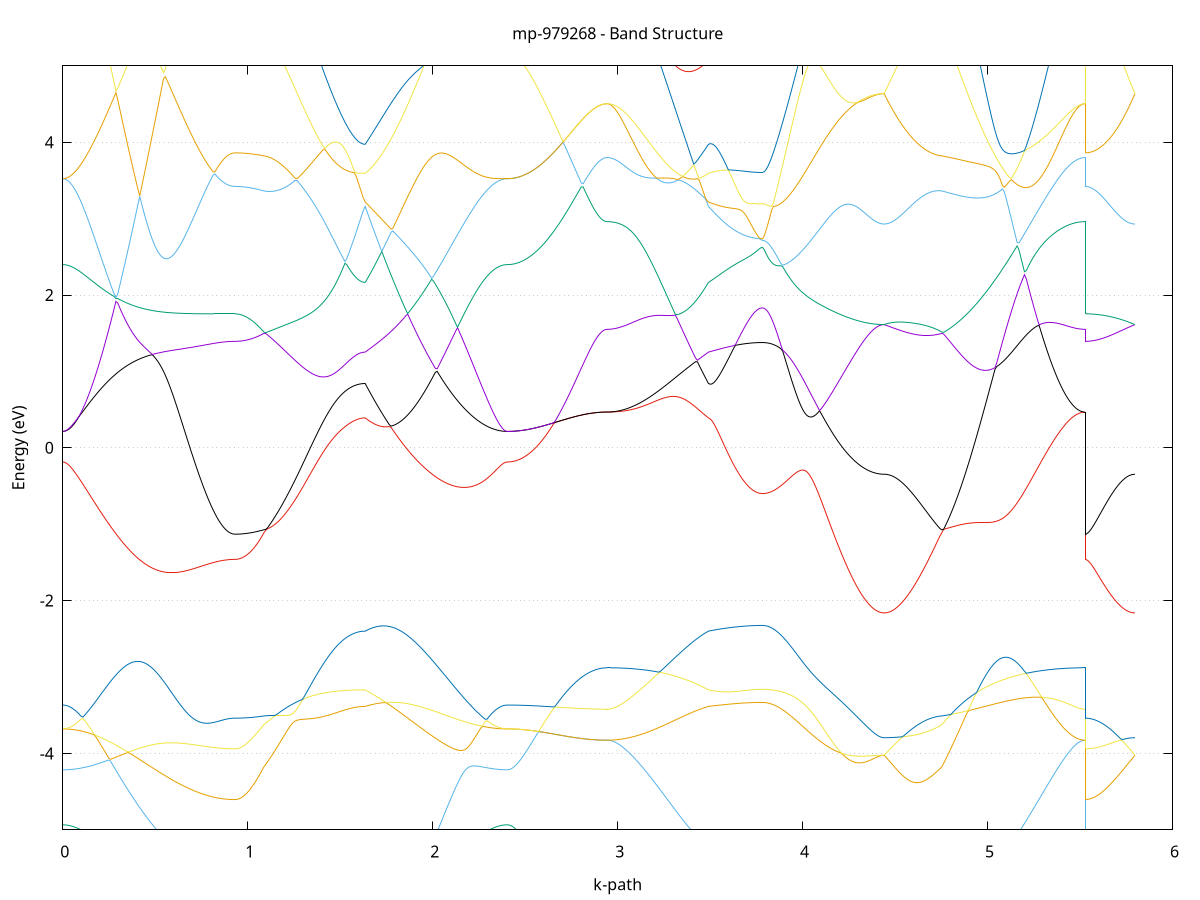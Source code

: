 set title 'mp-979268 - Band Structure'
set xlabel 'k-path'
set ylabel 'Energy (eV)'
set grid y
set yrange [-5:5]
set terminal png size 800,600
set output 'mp-979268_bands_gnuplot.png'
plot '-' using 1:2 with lines notitle, '-' using 1:2 with lines notitle, '-' using 1:2 with lines notitle, '-' using 1:2 with lines notitle, '-' using 1:2 with lines notitle, '-' using 1:2 with lines notitle, '-' using 1:2 with lines notitle, '-' using 1:2 with lines notitle, '-' using 1:2 with lines notitle, '-' using 1:2 with lines notitle, '-' using 1:2 with lines notitle, '-' using 1:2 with lines notitle, '-' using 1:2 with lines notitle, '-' using 1:2 with lines notitle, '-' using 1:2 with lines notitle, '-' using 1:2 with lines notitle, '-' using 1:2 with lines notitle, '-' using 1:2 with lines notitle, '-' using 1:2 with lines notitle, '-' using 1:2 with lines notitle, '-' using 1:2 with lines notitle, '-' using 1:2 with lines notitle, '-' using 1:2 with lines notitle, '-' using 1:2 with lines notitle, '-' using 1:2 with lines notitle, '-' using 1:2 with lines notitle, '-' using 1:2 with lines notitle, '-' using 1:2 with lines notitle, '-' using 1:2 with lines notitle, '-' using 1:2 with lines notitle, '-' using 1:2 with lines notitle, '-' using 1:2 with lines notitle, '-' using 1:2 with lines notitle, '-' using 1:2 with lines notitle, '-' using 1:2 with lines notitle, '-' using 1:2 with lines notitle, '-' using 1:2 with lines notitle, '-' using 1:2 with lines notitle, '-' using 1:2 with lines notitle, '-' using 1:2 with lines notitle, '-' using 1:2 with lines notitle, '-' using 1:2 with lines notitle, '-' using 1:2 with lines notitle, '-' using 1:2 with lines notitle, '-' using 1:2 with lines notitle, '-' using 1:2 with lines notitle, '-' using 1:2 with lines notitle, '-' using 1:2 with lines notitle
0.000000 -15.442247
0.009903 -15.442247
0.019806 -15.442147
0.029710 -15.441947
0.039613 -15.441647
0.049516 -15.441247
0.059419 -15.440847
0.069322 -15.440347
0.079225 -15.439747
0.089129 -15.439147
0.099032 -15.438447
0.108935 -15.437647
0.118838 -15.436747
0.128741 -15.435847
0.138644 -15.434847
0.148548 -15.433747
0.158451 -15.432647
0.168354 -15.431547
0.178257 -15.430247
0.188160 -15.429047
0.198063 -15.427747
0.207967 -15.426347
0.217870 -15.424947
0.227773 -15.423547
0.237676 -15.422047
0.247579 -15.420547
0.257482 -15.419047
0.267386 -15.417447
0.277289 -15.415847
0.287192 -15.414247
0.297095 -15.412647
0.306998 -15.411047
0.316901 -15.409447
0.326805 -15.407847
0.336708 -15.406247
0.346611 -15.404647
0.356514 -15.402947
0.366417 -15.401347
0.376320 -15.399847
0.386224 -15.398247
0.396127 -15.396647
0.406030 -15.395147
0.415933 -15.393647
0.425836 -15.392147
0.435739 -15.390747
0.445643 -15.389247
0.455546 -15.387947
0.465449 -15.386547
0.475352 -15.385247
0.485255 -15.383947
0.495158 -15.382747
0.505062 -15.381547
0.514965 -15.380347
0.524868 -15.379247
0.534771 -15.378247
0.544674 -15.377147
0.554577 -15.376247
0.564481 -15.375247
0.574384 -15.374347
0.584287 -15.373547
0.594190 -15.372747
0.604093 -15.371947
0.613996 -15.371247
0.623900 -15.370547
0.633803 -15.369947
0.643706 -15.369347
0.653609 -15.368747
0.663512 -15.368247
0.673415 -15.367747
0.683319 -15.367347
0.693222 -15.366947
0.703125 -15.366547
0.713028 -15.366247
0.722931 -15.365847
0.732834 -15.365547
0.742738 -15.365347
0.752641 -15.365047
0.762544 -15.364847
0.772447 -15.364647
0.782350 -15.364547
0.792253 -15.364347
0.802157 -15.364247
0.812060 -15.364047
0.821963 -15.363947
0.831866 -15.363847
0.841769 -15.363847
0.851672 -15.363747
0.861576 -15.363647
0.871479 -15.363647
0.881382 -15.363547
0.891285 -15.363547
0.901188 -15.363547
0.911091 -15.363547
0.920995 -15.363547
0.930898 -15.363447
0.930898 -15.363447
0.940673 -15.363447
0.950447 -15.363447
0.960222 -15.363447
0.969997 -15.363547
0.979772 -15.363547
0.989546 -15.363547
0.999321 -15.363547
1.009096 -15.363547
1.018871 -15.363547
1.028646 -15.363547
1.038420 -15.363547
1.048195 -15.363647
1.057970 -15.363647
1.067745 -15.363647
1.077519 -15.363747
1.087294 -15.363847
1.087294 -15.363847
1.097252 -15.363847
1.107209 -15.363947
1.117166 -15.364047
1.127124 -15.364047
1.137081 -15.364147
1.147038 -15.364247
1.156996 -15.364347
1.166953 -15.364447
1.176910 -15.364547
1.186868 -15.364647
1.196825 -15.364847
1.206783 -15.364947
1.216740 -15.365047
1.226697 -15.365247
1.236655 -15.365347
1.246612 -15.365447
1.256569 -15.365647
1.266527 -15.365747
1.276484 -15.365947
1.286442 -15.366047
1.296399 -15.366247
1.306356 -15.366347
1.316314 -15.366547
1.326271 -15.366647
1.336228 -15.366847
1.346186 -15.366947
1.356143 -15.367147
1.366100 -15.367247
1.376058 -15.367447
1.386015 -15.367547
1.395973 -15.367647
1.405930 -15.367847
1.415887 -15.367947
1.425845 -15.368147
1.435802 -15.368247
1.445759 -15.368347
1.455717 -15.368447
1.465674 -15.368547
1.475632 -15.368747
1.485589 -15.368847
1.495546 -15.368947
1.505504 -15.369047
1.515461 -15.369047
1.525418 -15.369147
1.535376 -15.369247
1.545333 -15.369347
1.555290 -15.369347
1.565248 -15.369447
1.575205 -15.369447
1.585163 -15.369547
1.595120 -15.369547
1.605077 -15.369547
1.615035 -15.369647
1.624992 -15.369647
1.634949 -15.369647
1.634949 -15.369647
1.644934 -15.368947
1.654919 -15.368447
1.664904 -15.367947
1.674889 -15.367447
1.684874 -15.367147
1.694858 -15.366847
1.704843 -15.366647
1.714828 -15.366547
1.724813 -15.366447
1.734798 -15.366547
1.744783 -15.366647
1.754768 -15.366847
1.764752 -15.367147
1.774737 -15.367447
1.784722 -15.367947
1.794707 -15.368447
1.804692 -15.369047
1.814677 -15.369647
1.824661 -15.370447
1.834646 -15.371247
1.844631 -15.372147
1.854616 -15.373047
1.864601 -15.374047
1.874586 -15.375147
1.884571 -15.376347
1.894555 -15.377547
1.904540 -15.378747
1.914525 -15.380147
1.924510 -15.381447
1.934495 -15.382947
1.944480 -15.384347
1.954464 -15.385847
1.964449 -15.387447
1.974434 -15.389047
1.984419 -15.390647
1.994404 -15.392347
2.004389 -15.393947
2.014374 -15.395647
2.024358 -15.397447
2.034343 -15.399147
2.044328 -15.400847
2.054313 -15.402647
2.064298 -15.404447
2.074283 -15.406147
2.084267 -15.407947
2.094252 -15.409647
2.104237 -15.411347
2.114222 -15.413147
2.124207 -15.414847
2.134192 -15.416447
2.144176 -15.418147
2.154161 -15.419747
2.164146 -15.421347
2.174131 -15.422847
2.184116 -15.424347
2.194101 -15.425847
2.204086 -15.427247
2.214070 -15.428647
2.224055 -15.429947
2.234040 -15.431247
2.244025 -15.432447
2.254010 -15.433547
2.263995 -15.434647
2.273979 -15.435647
2.283964 -15.436647
2.293949 -15.437547
2.303934 -15.438347
2.313919 -15.439047
2.323904 -15.439747
2.333889 -15.440347
2.343873 -15.440847
2.353858 -15.441247
2.363843 -15.441647
2.373828 -15.441947
2.383813 -15.442147
2.393798 -15.442247
2.403782 -15.442247
2.403782 -15.442247
2.413775 -15.442247
2.423768 -15.442247
2.433761 -15.442147
2.443754 -15.442047
2.453746 -15.441947
2.463739 -15.441847
2.473732 -15.441647
2.483725 -15.441547
2.493717 -15.441347
2.503710 -15.441047
2.513703 -15.440847
2.523696 -15.440547
2.533688 -15.440247
2.543681 -15.439947
2.553674 -15.439647
2.563667 -15.439347
2.573659 -15.438947
2.583652 -15.438647
2.593645 -15.438247
2.603638 -15.437847
2.613630 -15.437447
2.623623 -15.437047
2.633616 -15.436647
2.643609 -15.436247
2.653602 -15.435847
2.663594 -15.435347
2.673587 -15.434947
2.683580 -15.434547
2.693573 -15.434147
2.703565 -15.433647
2.713558 -15.433247
2.723551 -15.432847
2.733544 -15.432447
2.743536 -15.432047
2.753529 -15.431647
2.763522 -15.431347
2.773515 -15.430947
2.783507 -15.430547
2.793500 -15.430247
2.803493 -15.429947
2.813486 -15.429647
2.823478 -15.429347
2.833471 -15.429047
2.843464 -15.428847
2.853457 -15.428647
2.863450 -15.428447
2.873442 -15.428247
2.883435 -15.428047
2.893428 -15.427947
2.903421 -15.427847
2.913413 -15.427747
2.923406 -15.427647
2.933399 -15.427647
2.943392 -15.427647
2.943392 -15.427647
2.953349 -15.427547
2.963306 -15.427447
2.973264 -15.427347
2.983221 -15.427047
2.993178 -15.426747
3.003136 -15.426347
3.013093 -15.425947
3.023051 -15.425347
3.033008 -15.424847
3.042965 -15.424147
3.052923 -15.423447
3.062880 -15.422647
3.072837 -15.421847
3.082795 -15.420947
3.092752 -15.420047
3.102710 -15.418947
3.112667 -15.417947
3.122624 -15.416847
3.132582 -15.415647
3.142539 -15.414447
3.152496 -15.413247
3.162454 -15.411947
3.172411 -15.410647
3.182368 -15.409347
3.192326 -15.407947
3.202283 -15.406547
3.212241 -15.405147
3.222198 -15.403647
3.232155 -15.402247
3.242113 -15.400747
3.252070 -15.399247
3.262027 -15.397747
3.271985 -15.396247
3.281942 -15.394747
3.291899 -15.393247
3.301857 -15.391847
3.311814 -15.390347
3.321772 -15.388847
3.331729 -15.387447
3.341686 -15.386047
3.351644 -15.384647
3.361601 -15.383247
3.371558 -15.381947
3.381516 -15.380647
3.391473 -15.379347
3.401431 -15.378147
3.411388 -15.377047
3.421345 -15.375847
3.431303 -15.374847
3.441260 -15.373847
3.451217 -15.372847
3.461175 -15.371947
3.471132 -15.371147
3.481089 -15.370347
3.491047 -15.369647
3.491047 -15.369647
3.500767 -15.369347
3.510486 -15.369147
3.520206 -15.368947
3.529925 -15.368747
3.539645 -15.368547
3.549365 -15.368347
3.559084 -15.368147
3.568804 -15.368047
3.578524 -15.367847
3.588243 -15.367747
3.597963 -15.367647
3.607683 -15.367547
3.617402 -15.367447
3.627122 -15.367347
3.636842 -15.367247
3.646561 -15.367147
3.656281 -15.367047
3.666001 -15.367047
3.675720 -15.366947
3.685440 -15.366947
3.695159 -15.366847
3.704879 -15.366847
3.714599 -15.366747
3.724318 -15.366747
3.734038 -15.366747
3.743758 -15.366647
3.753477 -15.366647
3.763197 -15.366647
3.772917 -15.366647
3.782636 -15.366647
3.782636 -15.366647
3.792610 -15.366647
3.802583 -15.366647
3.812557 -15.366647
3.822530 -15.366647
3.832503 -15.366647
3.842477 -15.366547
3.852450 -15.366547
3.862423 -15.366547
3.872397 -15.366547
3.882370 -15.366447
3.892344 -15.366447
3.902317 -15.366447
3.912290 -15.366347
3.922264 -15.366347
3.932237 -15.366247
3.942211 -15.366247
3.952184 -15.366147
3.962157 -15.366147
3.972131 -15.366047
3.982104 -15.365947
3.992078 -15.365947
4.002051 -15.365847
4.012024 -15.365747
4.021998 -15.365747
4.031971 -15.365647
4.041945 -15.365547
4.051918 -15.365547
4.061891 -15.365447
4.071865 -15.365347
4.081838 -15.365247
4.091812 -15.365247
4.101785 -15.365147
4.111758 -15.365047
4.121732 -15.364947
4.131705 -15.364947
4.141679 -15.364847
4.151652 -15.364747
4.161625 -15.364647
4.171599 -15.364647
4.181572 -15.364547
4.191546 -15.364447
4.201519 -15.364447
4.211492 -15.364347
4.221466 -15.364247
4.231439 -15.364247
4.241413 -15.364147
4.251386 -15.364047
4.261359 -15.364047
4.271333 -15.363947
4.281306 -15.363947
4.291280 -15.363847
4.301253 -15.363847
4.311226 -15.363747
4.321200 -15.363747
4.331173 -15.363747
4.341147 -15.363647
4.351120 -15.363647
4.361093 -15.363647
4.371067 -15.363547
4.381040 -15.363547
4.391014 -15.363547
4.400987 -15.363547
4.410960 -15.363547
4.420934 -15.363547
4.430907 -15.363447
4.440880 -15.363447
4.440880 -15.363447
4.450626 -15.363447
4.460372 -15.363447
4.470117 -15.363547
4.479863 -15.363547
4.489608 -15.363547
4.499354 -15.363547
4.509099 -15.363547
4.518845 -15.363547
4.528590 -15.363547
4.538336 -15.363547
4.548081 -15.363547
4.557827 -15.363547
4.567572 -15.363547
4.577318 -15.363547
4.587063 -15.363547
4.596809 -15.363547
4.606554 -15.363547
4.616300 -15.363547
4.626045 -15.363547
4.635791 -15.363547
4.645536 -15.363547
4.655282 -15.363547
4.665027 -15.363647
4.674773 -15.363647
4.684518 -15.363647
4.694264 -15.363647
4.704009 -15.363647
4.713755 -15.363647
4.723500 -15.363747
4.733246 -15.363747
4.742991 -15.363747
4.752737 -15.363847
4.752737 -15.363847
4.762666 -15.363847
4.772596 -15.363947
4.782525 -15.364147
4.792455 -15.364247
4.802384 -15.364347
4.812314 -15.364547
4.822243 -15.364747
4.832173 -15.364947
4.842102 -15.365247
4.852032 -15.365547
4.861961 -15.365847
4.871891 -15.366147
4.881820 -15.366547
4.891750 -15.366947
4.901679 -15.367347
4.911609 -15.367847
4.921538 -15.368347
4.931468 -15.368947
4.941397 -15.369547
4.951327 -15.370147
4.961256 -15.370747
4.971186 -15.371547
4.981115 -15.372247
4.991045 -15.373047
5.000974 -15.373847
5.010904 -15.374747
5.020833 -15.375647
5.030763 -15.376647
5.040692 -15.377547
5.050622 -15.378647
5.060551 -15.379647
5.070481 -15.380747
5.080410 -15.381947
5.090340 -15.383047
5.100269 -15.384247
5.110199 -15.385547
5.120128 -15.386747
5.130058 -15.388047
5.139987 -15.389347
5.149917 -15.390647
5.159846 -15.392047
5.169776 -15.393347
5.179705 -15.394747
5.189635 -15.396147
5.199564 -15.397547
5.209494 -15.398947
5.219424 -15.400247
5.229353 -15.401647
5.239283 -15.403047
5.249212 -15.404447
5.259142 -15.405847
5.269071 -15.407147
5.279001 -15.408447
5.288930 -15.409847
5.298860 -15.411047
5.308789 -15.412347
5.318719 -15.413547
5.328648 -15.414747
5.338578 -15.415947
5.348507 -15.417047
5.358437 -15.418147
5.368366 -15.419147
5.378296 -15.420147
5.388225 -15.421047
5.398155 -15.421947
5.408084 -15.422747
5.418014 -15.423447
5.427943 -15.424147
5.437873 -15.424847
5.447802 -15.425447
5.457732 -15.425947
5.467661 -15.426347
5.477591 -15.426747
5.487520 -15.427047
5.497450 -15.427347
5.507379 -15.427447
5.517309 -15.427547
5.527238 -15.427647
5.527238 -15.363447
5.537231 -15.363447
5.547224 -15.363447
5.557216 -15.363447
5.567209 -15.363447
5.577202 -15.363447
5.587195 -15.363447
5.597188 -15.363447
5.607180 -15.363447
5.617173 -15.363447
5.627166 -15.363447
5.637159 -15.363447
5.647151 -15.363447
5.657144 -15.363447
5.667137 -15.363447
5.677130 -15.363447
5.687122 -15.363447
5.697115 -15.363447
5.707108 -15.363447
5.717101 -15.363447
5.727093 -15.363447
5.737086 -15.363447
5.747079 -15.363447
5.757072 -15.363447
5.767064 -15.363447
5.777057 -15.363447
5.787050 -15.363447
5.797043 -15.363447
e
0.000000 -12.176647
0.009903 -12.176547
0.019806 -12.176247
0.029710 -12.175747
0.039613 -12.175047
0.049516 -12.174247
0.059419 -12.173147
0.069322 -12.171847
0.079225 -12.170447
0.089129 -12.168847
0.099032 -12.167047
0.108935 -12.165147
0.118838 -12.163047
0.128741 -12.160847
0.138644 -12.158447
0.148548 -12.155947
0.158451 -12.153347
0.168354 -12.150647
0.178257 -12.147847
0.188160 -12.144947
0.198063 -12.142047
0.207967 -12.139047
0.217870 -12.136047
0.227773 -12.132947
0.237676 -12.129847
0.247579 -12.126747
0.257482 -12.123647
0.267386 -12.120647
0.277289 -12.117547
0.287192 -12.114547
0.297095 -12.111547
0.306998 -12.108647
0.316901 -12.105747
0.326805 -12.102947
0.336708 -12.100147
0.346611 -12.097447
0.356514 -12.094847
0.366417 -12.092247
0.376320 -12.089847
0.386224 -12.087347
0.396127 -12.085047
0.406030 -12.082747
0.415933 -12.080547
0.425836 -12.078447
0.435739 -12.076347
0.445643 -12.074347
0.455546 -12.072447
0.465449 -12.070547
0.475352 -12.068747
0.485255 -12.066947
0.495158 -12.065247
0.505062 -12.063647
0.514965 -12.062047
0.524868 -12.060447
0.534771 -12.058947
0.544674 -12.057447
0.554577 -12.056047
0.564481 -12.054747
0.574384 -12.053347
0.584287 -12.052147
0.594190 -12.050847
0.604093 -12.049647
0.613996 -12.048547
0.623900 -12.047447
0.633803 -12.046347
0.643706 -12.045247
0.653609 -12.044247
0.663512 -12.043347
0.673415 -12.042347
0.683319 -12.041447
0.693222 -12.040647
0.703125 -12.039747
0.713028 -12.039047
0.722931 -12.038247
0.732834 -12.037547
0.742738 -12.036847
0.752641 -12.036247
0.762544 -12.035647
0.772447 -12.035047
0.782350 -12.034447
0.792253 -12.033947
0.802157 -12.033447
0.812060 -12.033047
0.821963 -12.032647
0.831866 -12.032247
0.841769 -12.031947
0.851672 -12.031647
0.861576 -12.031347
0.871479 -12.031147
0.881382 -12.030947
0.891285 -12.030747
0.901188 -12.030647
0.911091 -12.030547
0.920995 -12.030547
0.930898 -12.030547
0.930898 -12.030547
0.940673 -12.030347
0.950447 -12.029847
0.960222 -12.029747
0.969997 -12.029847
0.979772 -12.029947
0.989546 -12.030147
0.999321 -12.030347
1.009096 -12.030647
1.018871 -12.030847
1.028646 -12.031247
1.038420 -12.031547
1.048195 -12.031947
1.057970 -12.032347
1.067745 -12.032747
1.077519 -12.033247
1.087294 -12.033747
1.087294 -12.033747
1.097252 -12.034047
1.107209 -12.034147
1.117166 -12.034247
1.127124 -12.034047
1.137081 -12.033847
1.147038 -12.033447
1.156996 -12.032847
1.166953 -12.032147
1.176910 -12.031347
1.186868 -12.030447
1.196825 -12.029347
1.206783 -12.028047
1.216740 -12.026747
1.226697 -12.025247
1.236655 -12.023647
1.246612 -12.021847
1.256569 -12.019947
1.266527 -12.017947
1.276484 -12.015847
1.286442 -12.013547
1.296399 -12.011247
1.306356 -12.008747
1.316314 -12.006147
1.326271 -12.003447
1.336228 -12.000647
1.346186 -11.997647
1.356143 -11.994647
1.366100 -11.991547
1.376058 -11.988347
1.386015 -11.985047
1.395973 -11.981647
1.405930 -11.978247
1.415887 -11.974647
1.425845 -11.971047
1.435802 -11.967347
1.445759 -11.963647
1.455717 -11.959847
1.465674 -11.956047
1.475632 -11.952247
1.485589 -11.948347
1.495546 -11.944547
1.505504 -11.940647
1.515461 -11.936847
1.525418 -11.933047
1.535376 -11.929347
1.545333 -11.925747
1.555290 -11.922247
1.565248 -11.918947
1.575205 -11.915847
1.585163 -11.913147
1.595120 -11.910747
1.605077 -11.908847
1.615035 -11.907347
1.624992 -11.906447
1.634949 -11.906147
1.634949 -11.906147
1.644934 -11.898747
1.654919 -11.891647
1.664904 -11.884947
1.674889 -11.878747
1.684874 -11.873047
1.694858 -11.867947
1.704843 -11.863347
1.714828 -11.859147
1.724813 -11.855247
1.734798 -11.851747
1.744783 -11.848347
1.754768 -11.845147
1.764752 -11.844947
1.774737 -11.846047
1.784722 -11.847447
1.794707 -11.848847
1.804692 -11.851747
1.814677 -11.860947
1.824661 -11.870147
1.834646 -11.879447
1.844631 -11.888547
1.854616 -11.897647
1.864601 -11.906647
1.874586 -11.915647
1.884571 -11.924447
1.894555 -11.933247
1.904540 -11.941947
1.914525 -11.950447
1.924510 -11.958947
1.934495 -11.967247
1.944480 -11.975547
1.954464 -11.983547
1.964449 -11.991547
1.974434 -11.999447
1.984419 -12.007147
1.994404 -12.014647
2.004389 -12.022147
2.014374 -12.029347
2.024358 -12.036547
2.034343 -12.043547
2.044328 -12.050347
2.054313 -12.057047
2.064298 -12.063547
2.074283 -12.069847
2.084267 -12.076047
2.094252 -12.082047
2.104237 -12.087947
2.114222 -12.093547
2.124207 -12.099047
2.134192 -12.104447
2.144176 -12.109547
2.154161 -12.114547
2.164146 -12.119347
2.174131 -12.123947
2.184116 -12.128347
2.194101 -12.132647
2.204086 -12.136647
2.214070 -12.140547
2.224055 -12.144247
2.234040 -12.147647
2.244025 -12.150947
2.254010 -12.154047
2.263995 -12.156947
2.273979 -12.159647
2.283964 -12.162147
2.293949 -12.164447
2.303934 -12.166547
2.313919 -12.168447
2.323904 -12.170247
2.333889 -12.171747
2.343873 -12.173047
2.353858 -12.174147
2.363843 -12.175047
2.373828 -12.175747
2.383813 -12.176247
2.393798 -12.176547
2.403782 -12.176647
2.403782 -12.176647
2.413775 -12.176647
2.423768 -12.176647
2.433761 -12.176647
2.443754 -12.176647
2.453746 -12.176647
2.463739 -12.176547
2.473732 -12.176547
2.483725 -12.176447
2.493717 -12.176447
2.503710 -12.176347
2.513703 -12.176347
2.523696 -12.176247
2.533688 -12.176247
2.543681 -12.176147
2.553674 -12.176047
2.563667 -12.175947
2.573659 -12.175947
2.583652 -12.175847
2.593645 -12.175747
2.603638 -12.175647
2.613630 -12.175547
2.623623 -12.175447
2.633616 -12.175347
2.643609 -12.175247
2.653602 -12.175147
2.663594 -12.175047
2.673587 -12.174947
2.683580 -12.174847
2.693573 -12.174747
2.703565 -12.174647
2.713558 -12.174547
2.723551 -12.174447
2.733544 -12.174347
2.743536 -12.174247
2.753529 -12.174147
2.763522 -12.174047
2.773515 -12.173947
2.783507 -12.173947
2.793500 -12.173847
2.803493 -12.173747
2.813486 -12.173647
2.823478 -12.173647
2.833471 -12.173547
2.843464 -12.173447
2.853457 -12.173447
2.863450 -12.173347
2.873442 -12.173347
2.883435 -12.173347
2.893428 -12.173247
2.903421 -12.173247
2.913413 -12.173247
2.923406 -12.173247
2.933399 -12.173247
2.943392 -12.173247
2.943392 -12.173247
2.953349 -12.173147
2.963306 -12.172847
2.973264 -12.172347
2.983221 -12.171647
2.993178 -12.170747
3.003136 -12.169647
3.013093 -12.168347
3.023051 -12.166847
3.033008 -12.165147
3.042965 -12.163247
3.052923 -12.161247
3.062880 -12.158947
3.072837 -12.156447
3.082795 -12.153847
3.092752 -12.150947
3.102710 -12.147947
3.112667 -12.144747
3.122624 -12.141347
3.132582 -12.137747
3.142539 -12.133947
3.152496 -12.129947
3.162454 -12.125747
3.172411 -12.121447
3.182368 -12.116947
3.192326 -12.112247
3.202283 -12.107347
3.212241 -12.102347
3.222198 -12.097147
3.232155 -12.091747
3.242113 -12.086147
3.252070 -12.080447
3.262027 -12.074547
3.271985 -12.068547
3.281942 -12.062347
3.291899 -12.055947
3.301857 -12.049447
3.311814 -12.042847
3.321772 -12.036047
3.331729 -12.029147
3.341686 -12.022047
3.351644 -12.014847
3.361601 -12.007547
3.371558 -12.000147
3.381516 -11.992547
3.391473 -11.984947
3.401431 -11.977247
3.411388 -11.969447
3.421345 -11.961547
3.431303 -11.953547
3.441260 -11.945547
3.451217 -11.937547
3.461175 -11.929647
3.471132 -11.921647
3.481089 -11.913847
3.491047 -11.906147
3.491047 -11.906147
3.500767 -11.903347
3.510486 -11.900647
3.520206 -11.897847
3.529925 -11.895047
3.539645 -11.892347
3.549365 -11.889647
3.559084 -11.887047
3.568804 -11.884347
3.578524 -11.881747
3.588243 -11.879247
3.597963 -11.876747
3.607683 -11.874347
3.617402 -11.872047
3.627122 -11.869847
3.636842 -11.868547
3.646561 -11.868847
3.656281 -11.869147
3.666001 -11.869447
3.675720 -11.869747
3.685440 -11.870047
3.695159 -11.870347
3.704879 -11.870547
3.714599 -11.870747
3.724318 -11.870947
3.734038 -11.871147
3.743758 -11.871247
3.753477 -11.871347
3.763197 -11.871447
3.772917 -11.871447
3.782636 -11.871547
3.782636 -11.871547
3.792610 -11.871647
3.802583 -11.871947
3.812557 -11.872447
3.822530 -11.873147
3.832503 -11.874047
3.842477 -11.875147
3.852450 -11.876547
3.862423 -11.878047
3.872397 -11.879747
3.882370 -11.881747
3.892344 -11.883847
3.902317 -11.886247
3.912290 -11.888747
3.922264 -11.891547
3.932237 -11.894447
3.942211 -11.897547
3.952184 -11.900847
3.962157 -11.904247
3.972131 -11.907747
3.982104 -11.911347
3.992078 -11.915047
4.002051 -11.918847
4.012024 -11.922647
4.021998 -11.926547
4.031971 -11.930547
4.041945 -11.934447
4.051918 -11.938347
4.061891 -11.942347
4.071865 -11.946247
4.081838 -11.950147
4.091812 -11.953947
4.101785 -11.957747
4.111758 -11.961547
4.121732 -11.965247
4.131705 -11.968847
4.141679 -11.972447
4.151652 -11.975947
4.161625 -11.979347
4.171599 -11.982647
4.181572 -11.985947
4.191546 -11.989047
4.201519 -11.992147
4.211492 -11.995047
4.221466 -11.997947
4.231439 -12.000747
4.241413 -12.003347
4.251386 -12.005847
4.261359 -12.008247
4.271333 -12.010547
4.281306 -12.012747
4.291280 -12.014847
4.301253 -12.016747
4.311226 -12.018547
4.321200 -12.020247
4.331173 -12.021847
4.341147 -12.023247
4.351120 -12.024547
4.361093 -12.025647
4.371067 -12.026647
4.381040 -12.027547
4.391014 -12.028347
4.400987 -12.028947
4.410960 -12.029447
4.420934 -12.029747
4.430907 -12.029947
4.440880 -12.030047
4.440880 -12.030047
4.450626 -12.030047
4.460372 -12.030047
4.470117 -12.030047
4.479863 -12.030047
4.489608 -12.030047
4.499354 -12.030047
4.509099 -12.030147
4.518845 -12.030147
4.528590 -12.030147
4.538336 -12.030247
4.548081 -12.030347
4.557827 -12.030347
4.567572 -12.030447
4.577318 -12.030547
4.587063 -12.030647
4.596809 -12.030747
4.606554 -12.030847
4.616300 -12.031047
4.626045 -12.031147
4.635791 -12.031247
4.645536 -12.031447
4.655282 -12.031647
4.665027 -12.031747
4.674773 -12.031947
4.684518 -12.032147
4.694264 -12.032347
4.704009 -12.032547
4.713755 -12.032747
4.723500 -12.032947
4.733246 -12.033247
4.742991 -12.033447
4.752737 -12.033747
4.752737 -12.033747
4.762666 -12.034247
4.772596 -12.034847
4.782525 -12.035447
4.792455 -12.036147
4.802384 -12.036747
4.812314 -12.037447
4.822243 -12.038247
4.832173 -12.039047
4.842102 -12.039847
4.852032 -12.040647
4.861961 -12.041547
4.871891 -12.042447
4.881820 -12.043447
4.891750 -12.044447
4.901679 -12.045447
4.911609 -12.046547
4.921538 -12.047647
4.931468 -12.048847
4.941397 -12.050047
4.951327 -12.051247
4.961256 -12.052547
4.971186 -12.053847
4.981115 -12.055247
4.991045 -12.056647
5.000974 -12.058147
5.010904 -12.059647
5.020833 -12.061247
5.030763 -12.062847
5.040692 -12.064547
5.050622 -12.066247
5.060551 -12.068047
5.070481 -12.069847
5.080410 -12.071747
5.090340 -12.073747
5.100269 -12.075847
5.110199 -12.077947
5.120128 -12.080047
5.130058 -12.082347
5.139987 -12.084647
5.149917 -12.087047
5.159846 -12.089547
5.169776 -12.092047
5.179705 -12.094647
5.189635 -12.097347
5.199564 -12.100047
5.209494 -12.102847
5.219424 -12.105747
5.229353 -12.108647
5.239283 -12.111547
5.249212 -12.114547
5.259142 -12.117547
5.269071 -12.120647
5.279001 -12.123647
5.288930 -12.126747
5.298860 -12.129847
5.308789 -12.132847
5.318719 -12.135847
5.328648 -12.138847
5.338578 -12.141747
5.348507 -12.144647
5.358437 -12.147347
5.368366 -12.150047
5.378296 -12.152647
5.388225 -12.155147
5.398155 -12.157447
5.408084 -12.159647
5.418014 -12.161747
5.427943 -12.163647
5.437873 -12.165447
5.447802 -12.167047
5.457732 -12.168447
5.467661 -12.169647
5.477591 -12.170747
5.487520 -12.171647
5.497450 -12.172347
5.507379 -12.172847
5.517309 -12.173147
5.527238 -12.173247
5.527238 -12.030547
5.537231 -12.030547
5.547224 -12.030547
5.557216 -12.030547
5.567209 -12.030447
5.577202 -12.030447
5.587195 -12.030447
5.597188 -12.030447
5.607180 -12.030447
5.617173 -12.030447
5.627166 -12.030447
5.637159 -12.030447
5.647151 -12.030447
5.657144 -12.030347
5.667137 -12.030347
5.677130 -12.030347
5.687122 -12.030347
5.697115 -12.030347
5.707108 -12.030247
5.717101 -12.030247
5.727093 -12.030247
5.737086 -12.030247
5.747079 -12.030147
5.757072 -12.030147
5.767064 -12.030147
5.777057 -12.030147
5.787050 -12.030047
5.797043 -12.030047
e
0.000000 -11.988247
0.009903 -11.988247
0.019806 -11.988047
0.029710 -11.987747
0.039613 -11.987347
0.049516 -11.986747
0.059419 -11.986047
0.069322 -11.985247
0.079225 -11.984347
0.089129 -11.983247
0.099032 -11.982047
0.108935 -11.980747
0.118838 -11.979247
0.128741 -11.977647
0.138644 -11.975847
0.148548 -11.973947
0.158451 -11.971847
0.168354 -11.969547
0.178257 -11.967147
0.188160 -11.964547
0.198063 -11.961747
0.207967 -11.958847
0.217870 -11.955647
0.227773 -11.952347
0.237676 -11.948747
0.247579 -11.945047
0.257482 -11.941147
0.267386 -11.937047
0.277289 -11.932747
0.287192 -11.928247
0.297095 -11.924447
0.306998 -11.920747
0.316901 -11.917047
0.326805 -11.913347
0.336708 -11.909447
0.346611 -11.905647
0.356514 -11.901647
0.366417 -11.897747
0.376320 -11.893647
0.386224 -11.894147
0.396127 -11.895047
0.406030 -11.895947
0.415933 -11.896847
0.425836 -11.897747
0.435739 -11.898747
0.445643 -11.899647
0.455546 -11.900547
0.465449 -11.901547
0.475352 -11.902447
0.485255 -11.903347
0.495158 -11.904247
0.505062 -11.905147
0.514965 -11.906047
0.524868 -11.906947
0.534771 -11.907847
0.544674 -11.908747
0.554577 -11.909547
0.564481 -11.910447
0.574384 -11.911247
0.584287 -11.912047
0.594190 -11.912947
0.604093 -11.913747
0.613996 -11.914547
0.623900 -11.915247
0.633803 -11.916047
0.643706 -11.916847
0.653609 -11.919147
0.663512 -11.926047
0.673415 -11.932847
0.683319 -11.939547
0.693222 -11.946047
0.703125 -11.952347
0.713028 -11.958447
0.722931 -11.964447
0.732834 -11.970147
0.742738 -11.975647
0.752641 -11.980947
0.762544 -11.986047
0.772447 -11.990847
0.782350 -11.995347
0.792253 -11.999647
0.802157 -12.003747
0.812060 -12.007447
0.821963 -12.010947
0.831866 -12.014147
0.841769 -12.017047
0.851672 -12.019647
0.861576 -12.021947
0.871479 -12.023947
0.881382 -12.025747
0.891285 -12.027147
0.901188 -12.028147
0.911091 -12.028947
0.920995 -12.029447
0.930898 -12.029547
0.930898 -12.029547
0.940673 -12.029647
0.950447 -12.029647
0.960222 -12.029147
0.969997 -12.028147
0.979772 -12.026747
0.989546 -12.025147
0.999321 -12.023247
1.009096 -12.021047
1.018871 -12.018547
1.028646 -12.015747
1.038420 -12.012747
1.048195 -12.009347
1.057970 -12.005847
1.067745 -12.001947
1.077519 -11.997847
1.087294 -11.993547
1.087294 -11.993547
1.097252 -11.990247
1.107209 -11.986947
1.117166 -11.983447
1.127124 -11.979847
1.137081 -11.976247
1.147038 -11.972547
1.156996 -11.968647
1.166953 -11.964747
1.176910 -11.960847
1.186868 -11.956747
1.196825 -11.952647
1.206783 -11.948447
1.216740 -11.944247
1.226697 -11.939947
1.236655 -11.935547
1.246612 -11.931247
1.256569 -11.926847
1.266527 -11.922347
1.276484 -11.917947
1.286442 -11.913847
1.296399 -11.913147
1.306356 -11.912547
1.316314 -11.911847
1.326271 -11.911047
1.336228 -11.910247
1.346186 -11.909347
1.356143 -11.908447
1.366100 -11.907547
1.376058 -11.906547
1.386015 -11.905447
1.395973 -11.904347
1.405930 -11.903247
1.415887 -11.902047
1.425845 -11.900847
1.435802 -11.899647
1.445759 -11.898347
1.455717 -11.897047
1.465674 -11.895647
1.475632 -11.894347
1.485589 -11.892947
1.495546 -11.891547
1.505504 -11.890147
1.515461 -11.888647
1.525418 -11.887147
1.535376 -11.885647
1.545333 -11.884147
1.555290 -11.882647
1.565248 -11.881047
1.575205 -11.879447
1.585163 -11.877747
1.595120 -11.876047
1.605077 -11.874447
1.615035 -11.872847
1.624992 -11.871647
1.634949 -11.871247
1.634949 -11.871247
1.644934 -11.867947
1.654919 -11.864747
1.664904 -11.861447
1.674889 -11.858147
1.684874 -11.854847
1.694858 -11.851647
1.704843 -11.848447
1.714828 -11.845247
1.724813 -11.842047
1.734798 -11.842247
1.744783 -11.842947
1.754768 -11.843847
1.764752 -11.842147
1.774737 -11.839147
1.784722 -11.836247
1.794707 -11.842447
1.804692 -11.850447
1.814677 -11.852247
1.824661 -11.854147
1.834646 -11.856147
1.844631 -11.858347
1.854616 -11.860647
1.864601 -11.863047
1.874586 -11.865647
1.884571 -11.868347
1.894555 -11.871147
1.904540 -11.874047
1.914525 -11.877047
1.924510 -11.880147
1.934495 -11.883247
1.944480 -11.886447
1.954464 -11.889747
1.964449 -11.892947
1.974434 -11.896247
1.984419 -11.899547
1.994404 -11.902847
2.004389 -11.906247
2.014374 -11.909547
2.024358 -11.912847
2.034343 -11.916147
2.044328 -11.919347
2.054313 -11.922647
2.064298 -11.925847
2.074283 -11.929047
2.084267 -11.932147
2.094252 -11.935247
2.104237 -11.938247
2.114222 -11.941147
2.124207 -11.944147
2.134192 -11.946947
2.144176 -11.949747
2.154161 -11.952447
2.164146 -11.955047
2.174131 -11.957647
2.184116 -11.960047
2.194101 -11.962447
2.204086 -11.964747
2.214070 -11.966947
2.224055 -11.969047
2.234040 -11.971047
2.244025 -11.972947
2.254010 -11.974747
2.263995 -11.976447
2.273979 -11.978047
2.283964 -11.979547
2.293949 -11.980947
2.303934 -11.982247
2.313919 -11.983347
2.323904 -11.984347
2.333889 -11.985247
2.343873 -11.986047
2.353858 -11.986747
2.363843 -11.987347
2.373828 -11.987747
2.383813 -11.988047
2.393798 -11.988247
2.403782 -11.988247
2.403782 -11.988247
2.413775 -11.988247
2.423768 -11.988247
2.433761 -11.988247
2.443754 -11.988247
2.453746 -11.988247
2.463739 -11.988247
2.473732 -11.988247
2.483725 -11.988247
2.493717 -11.988347
2.503710 -11.988347
2.513703 -11.988447
2.523696 -11.988547
2.533688 -11.988647
2.543681 -11.988947
2.553674 -11.989147
2.563667 -11.989447
2.573659 -11.989847
2.583652 -11.990147
2.593645 -11.990647
2.603638 -11.991047
2.613630 -11.991547
2.623623 -11.992047
2.633616 -11.992547
2.643609 -11.993047
2.653602 -11.993547
2.663594 -11.994047
2.673587 -11.994647
2.683580 -11.995147
2.693573 -11.995647
2.703565 -11.996147
2.713558 -11.996647
2.723551 -11.997147
2.733544 -11.997647
2.743536 -11.998147
2.753529 -11.998547
2.763522 -11.999047
2.773515 -11.999447
2.783507 -11.999847
2.793500 -12.000247
2.803493 -12.000547
2.813486 -12.000947
2.823478 -12.001247
2.833471 -12.001547
2.843464 -12.001747
2.853457 -12.002047
2.863450 -12.002247
2.873442 -12.002447
2.883435 -12.002647
2.893428 -12.002747
2.903421 -12.002847
2.913413 -12.002947
2.923406 -12.003047
2.933399 -12.003047
2.943392 -12.003047
2.943392 -12.003047
2.953349 -12.003047
2.963306 -12.002747
2.973264 -12.002447
2.983221 -12.001947
2.993178 -12.001347
3.003136 -12.000547
3.013093 -11.999647
3.023051 -11.998547
3.033008 -11.997347
3.042965 -11.996047
3.052923 -11.994547
3.062880 -11.992947
3.072837 -11.991247
3.082795 -11.989347
3.092752 -11.987347
3.102710 -11.985247
3.112667 -11.982947
3.122624 -11.980647
3.132582 -11.978147
3.142539 -11.975447
3.152496 -11.972747
3.162454 -11.969947
3.172411 -11.966947
3.182368 -11.963847
3.192326 -11.960647
3.202283 -11.957447
3.212241 -11.954047
3.222198 -11.950547
3.232155 -11.946947
3.242113 -11.943347
3.252070 -11.939947
3.262027 -11.937547
3.271985 -11.935147
3.281942 -11.932647
3.291899 -11.930047
3.301857 -11.927547
3.311814 -11.924847
3.321772 -11.922247
3.331729 -11.919547
3.341686 -11.916747
3.351644 -11.914047
3.361601 -11.911147
3.371558 -11.908347
3.381516 -11.905447
3.391473 -11.902447
3.401431 -11.899447
3.411388 -11.896447
3.421345 -11.893447
3.431303 -11.890347
3.441260 -11.887247
3.451217 -11.884047
3.461175 -11.880847
3.471132 -11.877647
3.481089 -11.874447
3.491047 -11.871247
3.491047 -11.871247
3.500767 -11.870147
3.510486 -11.869147
3.520206 -11.868347
3.529925 -11.867747
3.539645 -11.867347
3.549365 -11.867047
3.559084 -11.866947
3.568804 -11.866947
3.578524 -11.866947
3.588243 -11.867147
3.597963 -11.867347
3.607683 -11.867647
3.617402 -11.867847
3.627122 -11.868147
3.636842 -11.867747
3.646561 -11.865647
3.656281 -11.863847
3.666001 -11.862047
3.675720 -11.860547
3.685440 -11.859047
3.695159 -11.857747
3.704879 -11.856647
3.714599 -11.855647
3.724318 -11.854847
3.734038 -11.854147
3.743758 -11.853547
3.753477 -11.853147
3.763197 -11.852847
3.772917 -11.852647
3.782636 -11.852647
3.782636 -11.852647
3.792610 -11.852647
3.802583 -11.852847
3.812557 -11.853047
3.822530 -11.853347
3.832503 -11.853847
3.842477 -11.854447
3.852450 -11.855147
3.862423 -11.856047
3.872397 -11.857247
3.882370 -11.858747
3.892344 -11.860847
3.902317 -11.863647
3.912290 -11.867147
3.922264 -11.871247
3.932237 -11.875647
3.942211 -11.880247
3.952184 -11.884947
3.962157 -11.889747
3.972131 -11.894547
3.982104 -11.899347
3.992078 -11.904147
4.002051 -11.908847
4.012024 -11.913647
4.021998 -11.918347
4.031971 -11.922947
4.041945 -11.927547
4.051918 -11.932147
4.061891 -11.936547
4.071865 -11.941047
4.081838 -11.945347
4.091812 -11.949647
4.101785 -11.953847
4.111758 -11.957947
4.121732 -11.961947
4.131705 -11.965847
4.141679 -11.969747
4.151652 -11.973447
4.161625 -11.977147
4.171599 -11.980647
4.181572 -11.984047
4.191546 -11.987447
4.201519 -11.990647
4.211492 -11.993747
4.221466 -11.996747
4.231439 -11.999647
4.241413 -12.002347
4.251386 -12.005047
4.261359 -12.007547
4.271333 -12.009947
4.281306 -12.012147
4.291280 -12.014347
4.301253 -12.016347
4.311226 -12.018247
4.321200 -12.019947
4.331173 -12.021547
4.341147 -12.023047
4.351120 -12.024347
4.361093 -12.025547
4.371067 -12.026547
4.381040 -12.027547
4.391014 -12.028247
4.400987 -12.028947
4.410960 -12.029447
4.420934 -12.029747
4.430907 -12.029947
4.440880 -12.030047
4.440880 -12.030047
4.450626 -12.030047
4.460372 -12.029947
4.470117 -12.029747
4.479863 -12.029547
4.489608 -12.029247
4.499354 -12.028847
4.509099 -12.028347
4.518845 -12.027847
4.528590 -12.027247
4.538336 -12.026547
4.548081 -12.025747
4.557827 -12.024947
4.567572 -12.024047
4.577318 -12.023047
4.587063 -12.021947
4.596809 -12.020847
4.606554 -12.019647
4.616300 -12.018447
4.626045 -12.017047
4.635791 -12.015647
4.645536 -12.014147
4.655282 -12.012647
4.665027 -12.011047
4.674773 -12.009347
4.684518 -12.007547
4.694264 -12.005747
4.704009 -12.003847
4.713755 -12.001947
4.723500 -11.999947
4.733246 -11.997847
4.742991 -11.995747
4.752737 -11.993547
4.752737 -11.993547
4.762666 -11.988847
4.772596 -11.984047
4.782525 -11.978947
4.792455 -11.973547
4.802384 -11.968047
4.812314 -11.962347
4.822243 -11.956447
4.832173 -11.950447
4.842102 -11.944247
4.852032 -11.937847
4.861961 -11.931447
4.871891 -11.924847
4.881820 -11.924647
4.891750 -11.925547
4.901679 -11.926347
4.911609 -11.927147
4.921538 -11.927947
4.931468 -11.928747
4.941397 -11.929547
4.951327 -11.930347
4.961256 -11.931047
4.971186 -11.931847
4.981115 -11.932647
4.991045 -11.933447
5.000974 -11.934147
5.010904 -11.934947
5.020833 -11.935647
5.030763 -11.936347
5.040692 -11.937047
5.050622 -11.937747
5.060551 -11.938447
5.070481 -11.939147
5.080410 -11.939847
5.090340 -11.940547
5.100269 -11.941147
5.110199 -11.941847
5.120128 -11.942447
5.130058 -11.943147
5.139987 -11.943847
5.149917 -11.944447
5.159846 -11.945147
5.169776 -11.945847
5.179705 -11.946447
5.189635 -11.947247
5.199564 -11.947947
5.209494 -11.948647
5.219424 -11.949447
5.229353 -11.950347
5.239283 -11.951247
5.249212 -11.952247
5.259142 -11.955047
5.269071 -11.958247
5.279001 -11.961447
5.288930 -11.964547
5.298860 -11.967447
5.308789 -11.970347
5.318719 -11.973147
5.328648 -11.975847
5.338578 -11.978447
5.348507 -11.980847
5.358437 -11.983147
5.368366 -11.985447
5.378296 -11.987547
5.388225 -11.989447
5.398155 -11.991347
5.408084 -11.993047
5.418014 -11.994647
5.427943 -11.996047
5.437873 -11.997447
5.447802 -11.998547
5.457732 -11.999647
5.467661 -12.000547
5.477591 -12.001347
5.487520 -12.001947
5.497450 -12.002447
5.507379 -12.002747
5.517309 -12.003047
5.527238 -12.003047
5.527238 -12.029547
5.537231 -12.029647
5.547224 -12.029547
5.557216 -12.029647
5.567209 -12.029647
5.577202 -12.029647
5.587195 -12.029647
5.597188 -12.029647
5.607180 -12.029647
5.617173 -12.029647
5.627166 -12.029647
5.637159 -12.029647
5.647151 -12.029747
5.657144 -12.029747
5.667137 -12.029747
5.677130 -12.029747
5.687122 -12.029747
5.697115 -12.029847
5.707108 -12.029847
5.717101 -12.029847
5.727093 -12.029847
5.737086 -12.029947
5.747079 -12.029947
5.757072 -12.029947
5.767064 -12.029947
5.777057 -12.030047
5.787050 -12.030047
5.797043 -12.030047
e
0.000000 -11.983447
0.009903 -11.983347
0.019806 -11.983147
0.029710 -11.982747
0.039613 -11.982247
0.049516 -11.981647
0.059419 -11.980847
0.069322 -11.979947
0.079225 -11.978847
0.089129 -11.977647
0.099032 -11.976347
0.108935 -11.974847
0.118838 -11.973247
0.128741 -11.971547
0.138644 -11.969647
0.148548 -11.967647
0.158451 -11.965547
0.168354 -11.963347
0.178257 -11.960947
0.188160 -11.958547
0.198063 -11.955947
0.207967 -11.953247
0.217870 -11.950447
0.227773 -11.947447
0.237676 -11.944447
0.247579 -11.941347
0.257482 -11.938147
0.267386 -11.934847
0.277289 -11.931447
0.287192 -11.927947
0.297095 -11.923547
0.306998 -11.918647
0.316901 -11.913647
0.326805 -11.908447
0.336708 -11.903247
0.346611 -11.898047
0.356514 -11.893947
0.366417 -11.892947
0.376320 -11.893447
0.386224 -11.889647
0.396127 -11.885547
0.406030 -11.881547
0.415933 -11.877447
0.425836 -11.873347
0.435739 -11.869247
0.445643 -11.865247
0.455546 -11.861147
0.465449 -11.857247
0.475352 -11.853347
0.485255 -11.849647
0.495158 -11.846147
0.505062 -11.842947
0.514965 -11.840347
0.524868 -11.838647
0.534771 -11.838247
0.544674 -11.839647
0.554577 -11.846647
0.564481 -11.853847
0.574384 -11.861147
0.584287 -11.868447
0.594190 -11.875847
0.604093 -11.883147
0.613996 -11.890447
0.623900 -11.897747
0.633803 -11.904947
0.643706 -11.912147
0.653609 -11.917547
0.663512 -11.918247
0.673415 -11.918947
0.683319 -11.919647
0.693222 -11.920247
0.703125 -11.920947
0.713028 -11.921547
0.722931 -11.922147
0.732834 -11.922747
0.742738 -11.923247
0.752641 -11.923747
0.762544 -11.924247
0.772447 -11.924747
0.782350 -11.925247
0.792253 -11.925647
0.802157 -11.926047
0.812060 -11.926447
0.821963 -11.926747
0.831866 -11.927047
0.841769 -11.927347
0.851672 -11.927647
0.861576 -11.927847
0.871479 -11.928047
0.881382 -11.928247
0.891285 -11.928347
0.901188 -11.928447
0.911091 -11.928547
0.920995 -11.928547
0.930898 -11.928647
0.930898 -11.928647
0.940673 -11.928547
0.950447 -11.928347
0.960222 -11.928147
0.969997 -11.927747
0.979772 -11.927247
0.989546 -11.926647
0.999321 -11.925947
1.009096 -11.925147
1.018871 -11.924247
1.028646 -11.923247
1.038420 -11.922047
1.048195 -11.920847
1.057970 -11.919547
1.067745 -11.918147
1.077519 -11.916647
1.087294 -11.915047
1.087294 -11.915047
1.097252 -11.915347
1.107209 -11.915747
1.117166 -11.916047
1.127124 -11.916347
1.137081 -11.916647
1.147038 -11.916747
1.156996 -11.916947
1.166953 -11.917047
1.176910 -11.917047
1.186868 -11.917047
1.196825 -11.916947
1.206783 -11.916747
1.216740 -11.916647
1.226697 -11.916347
1.236655 -11.916047
1.246612 -11.915747
1.256569 -11.915347
1.266527 -11.914847
1.276484 -11.914347
1.286442 -11.913547
1.296399 -11.909047
1.306356 -11.904747
1.316314 -11.900347
1.326271 -11.896147
1.336228 -11.891947
1.346186 -11.887947
1.356143 -11.884047
1.366100 -11.880447
1.376058 -11.877047
1.386015 -11.873947
1.395973 -11.871047
1.405930 -11.868547
1.415887 -11.866147
1.425845 -11.864047
1.435802 -11.862147
1.445759 -11.860447
1.455717 -11.858847
1.465674 -11.857347
1.475632 -11.856047
1.485589 -11.854847
1.495546 -11.853747
1.505504 -11.852847
1.515461 -11.851947
1.525418 -11.851147
1.535376 -11.850447
1.545333 -11.849847
1.555290 -11.849347
1.565248 -11.848947
1.575205 -11.848547
1.585163 -11.848247
1.595120 -11.849247
1.605077 -11.851947
1.615035 -11.854347
1.624992 -11.856047
1.634949 -11.856647
1.634949 -11.856647
1.644934 -11.852647
1.654919 -11.848147
1.664904 -11.843147
1.674889 -11.841947
1.684874 -11.841347
1.694858 -11.841147
1.704843 -11.841047
1.714828 -11.841247
1.724813 -11.841647
1.734798 -11.839047
1.744783 -11.836047
1.754768 -11.833247
1.764752 -11.830547
1.774737 -11.828047
1.784722 -11.833347
1.794707 -11.833547
1.804692 -11.830747
1.814677 -11.828147
1.824661 -11.825547
1.834646 -11.822947
1.844631 -11.824347
1.854616 -11.826447
1.864601 -11.828447
1.874586 -11.830347
1.884571 -11.832147
1.894555 -11.834147
1.904540 -11.837847
1.914525 -11.841747
1.924510 -11.845847
1.934495 -11.850047
1.944480 -11.854347
1.954464 -11.858747
1.964449 -11.863247
1.974434 -11.867647
1.984419 -11.872147
1.994404 -11.876547
2.004389 -11.880947
2.014374 -11.885347
2.024358 -11.889747
2.034343 -11.894047
2.044328 -11.898347
2.054313 -11.902547
2.064298 -11.906647
2.074283 -11.910747
2.084267 -11.914747
2.094252 -11.918647
2.104237 -11.922447
2.114222 -11.926147
2.124207 -11.929847
2.134192 -11.933347
2.144176 -11.936847
2.154161 -11.940147
2.164146 -11.943447
2.174131 -11.946547
2.184116 -11.949547
2.194101 -11.952447
2.204086 -11.955247
2.214070 -11.957947
2.224055 -11.960447
2.234040 -11.962947
2.244025 -11.965247
2.254010 -11.967347
2.263995 -11.969447
2.273979 -11.971347
2.283964 -11.973047
2.293949 -11.974747
2.303934 -11.976247
2.313919 -11.977547
2.323904 -11.978747
2.333889 -11.979847
2.343873 -11.980847
2.353858 -11.981547
2.363843 -11.982247
2.373828 -11.982747
2.383813 -11.983147
2.393798 -11.983347
2.403782 -11.983447
2.403782 -11.983447
2.413775 -11.983447
2.423768 -11.983447
2.433761 -11.983547
2.443754 -11.983647
2.453746 -11.983747
2.463739 -11.983947
2.473732 -11.984047
2.483725 -11.984247
2.493717 -11.984447
2.503710 -11.984647
2.513703 -11.984847
2.523696 -11.985047
2.533688 -11.985147
2.543681 -11.985247
2.553674 -11.985347
2.563667 -11.985447
2.573659 -11.985447
2.583652 -11.985347
2.593645 -11.985347
2.603638 -11.985247
2.613630 -11.985247
2.623623 -11.985147
2.633616 -11.985047
2.643609 -11.984847
2.653602 -11.984747
2.663594 -11.984647
2.673587 -11.984547
2.683580 -11.984347
2.693573 -11.984247
2.703565 -11.984047
2.713558 -11.983947
2.723551 -11.983847
2.733544 -11.983647
2.743536 -11.983547
2.753529 -11.983447
2.763522 -11.983247
2.773515 -11.983147
2.783507 -11.983047
2.793500 -11.982947
2.803493 -11.982847
2.813486 -11.982747
2.823478 -11.982647
2.833471 -11.982547
2.843464 -11.982447
2.853457 -11.982347
2.863450 -11.982247
2.873442 -11.982247
2.883435 -11.982147
2.893428 -11.982147
2.903421 -11.982047
2.913413 -11.982047
2.923406 -11.982047
2.933399 -11.982047
2.943392 -11.982047
2.943392 -11.982047
2.953349 -11.981947
2.963306 -11.981847
2.973264 -11.981547
2.983221 -11.981147
2.993178 -11.980747
3.003136 -11.980147
3.013093 -11.979547
3.023051 -11.978747
3.033008 -11.977947
3.042965 -11.976947
3.052923 -11.975947
3.062880 -11.974847
3.072837 -11.973647
3.082795 -11.972347
3.092752 -11.970947
3.102710 -11.969547
3.112667 -11.967947
3.122624 -11.966347
3.132582 -11.964747
3.142539 -11.962947
3.152496 -11.961147
3.162454 -11.959247
3.172411 -11.957347
3.182368 -11.955347
3.192326 -11.953347
3.202283 -11.951247
3.212241 -11.949047
3.222198 -11.946847
3.232155 -11.944547
3.242113 -11.942247
3.252070 -11.939547
3.262027 -11.935747
3.271985 -11.931847
3.281942 -11.927847
3.291899 -11.923847
3.301857 -11.919747
3.311814 -11.915647
3.321772 -11.911447
3.331729 -11.907247
3.341686 -11.903047
3.351644 -11.898747
3.361601 -11.894447
3.371558 -11.890747
3.381516 -11.888447
3.391473 -11.886047
3.401431 -11.883547
3.411388 -11.881047
3.421345 -11.878447
3.431303 -11.875747
3.441260 -11.872947
3.451217 -11.870047
3.461175 -11.866947
3.471132 -11.863747
3.481089 -11.860347
3.491047 -11.856647
3.491047 -11.856647
3.500767 -11.855247
3.510486 -11.853747
3.520206 -11.852247
3.529925 -11.850747
3.539645 -11.849247
3.549365 -11.847647
3.559084 -11.846147
3.568804 -11.844547
3.578524 -11.842947
3.588243 -11.841347
3.597963 -11.839647
3.607683 -11.837947
3.617402 -11.836247
3.627122 -11.834447
3.636842 -11.832647
3.646561 -11.830747
3.656281 -11.828747
3.666001 -11.826647
3.675720 -11.824447
3.685440 -11.822247
3.695159 -11.819847
3.704879 -11.817347
3.714599 -11.814847
3.724318 -11.812247
3.734038 -11.809547
3.743758 -11.806847
3.753477 -11.804247
3.763197 -11.802747
3.772917 -11.802047
3.782636 -11.801847
3.782636 -11.801847
3.792610 -11.803347
3.802583 -11.807847
3.812557 -11.812547
3.822530 -11.817147
3.832503 -11.821847
3.842477 -11.826547
3.852450 -11.831247
3.862423 -11.835747
3.872397 -11.840247
3.882370 -11.844347
3.892344 -11.847947
3.902317 -11.850947
3.912290 -11.853247
3.922264 -11.855047
3.932237 -11.856447
3.942211 -11.857747
3.952184 -11.859947
3.962157 -11.863247
3.972131 -11.866347
3.982104 -11.869447
3.992078 -11.872447
4.002051 -11.875447
4.012024 -11.878247
4.021998 -11.881147
4.031971 -11.883847
4.041945 -11.886547
4.051918 -11.889247
4.061891 -11.891847
4.071865 -11.894447
4.081838 -11.896947
4.091812 -11.899347
4.101785 -11.901847
4.111758 -11.904147
4.121732 -11.906447
4.131705 -11.908747
4.141679 -11.910947
4.151652 -11.913147
4.161625 -11.915247
4.171599 -11.917247
4.181572 -11.919247
4.191546 -11.921247
4.201519 -11.923047
4.211492 -11.924847
4.221466 -11.926647
4.231439 -11.928347
4.241413 -11.929947
4.251386 -11.931447
4.261359 -11.932947
4.271333 -11.934347
4.281306 -11.935647
4.291280 -11.936847
4.301253 -11.938047
4.311226 -11.939147
4.321200 -11.940147
4.331173 -11.941147
4.341147 -11.941947
4.351120 -11.942747
4.361093 -11.943447
4.371067 -11.944047
4.381040 -11.944647
4.391014 -11.945047
4.400987 -11.945447
4.410960 -11.945747
4.420934 -11.945947
4.430907 -11.946047
4.440880 -11.946147
4.440880 -11.946147
4.450626 -11.946047
4.460372 -11.945947
4.470117 -11.945747
4.479863 -11.945547
4.489608 -11.945147
4.499354 -11.944747
4.509099 -11.944247
4.518845 -11.943747
4.528590 -11.943147
4.538336 -11.942447
4.548081 -11.941647
4.557827 -11.940847
4.567572 -11.939947
4.577318 -11.939047
4.587063 -11.938047
4.596809 -11.937047
4.606554 -11.935947
4.616300 -11.934747
4.626045 -11.933547
4.635791 -11.932347
4.645536 -11.931047
4.655282 -11.929747
4.665027 -11.928447
4.674773 -11.927047
4.684518 -11.925647
4.694264 -11.924147
4.704009 -11.922747
4.713755 -11.921247
4.723500 -11.919647
4.733246 -11.918147
4.742991 -11.916647
4.752737 -11.915047
4.752737 -11.915047
4.762666 -11.915647
4.772596 -11.916247
4.782525 -11.916947
4.792455 -11.917647
4.802384 -11.918447
4.812314 -11.919147
4.822243 -11.919947
4.832173 -11.920747
4.842102 -11.921447
4.852032 -11.922247
4.861961 -11.923047
4.871891 -11.923847
4.881820 -11.918247
4.891750 -11.911547
4.901679 -11.904847
4.911609 -11.898147
4.921538 -11.891447
4.931468 -11.884747
4.941397 -11.878147
4.951327 -11.874047
4.961256 -11.872847
4.971186 -11.871847
4.981115 -11.871247
4.991045 -11.871147
5.000974 -11.871447
5.010904 -11.872247
5.020833 -11.873547
5.030763 -11.875347
5.040692 -11.877447
5.050622 -11.880047
5.060551 -11.882847
5.070481 -11.885947
5.080410 -11.889147
5.090340 -11.892647
5.100269 -11.896147
5.110199 -11.899847
5.120128 -11.903547
5.130058 -11.907347
5.139987 -11.911147
5.149917 -11.914947
5.159846 -11.918847
5.169776 -11.922647
5.179705 -11.926447
5.189635 -11.930147
5.199564 -11.933847
5.209494 -11.937547
5.219424 -11.941147
5.229353 -11.944747
5.239283 -11.948247
5.249212 -11.951647
5.259142 -11.953247
5.269071 -11.954447
5.279001 -11.955647
5.288930 -11.956947
5.298860 -11.958347
5.308789 -11.959847
5.318719 -11.961347
5.328648 -11.962947
5.338578 -11.964547
5.348507 -11.966147
5.358437 -11.967747
5.368366 -11.969247
5.378296 -11.970747
5.388225 -11.972147
5.398155 -11.973447
5.408084 -11.974747
5.418014 -11.975847
5.427943 -11.976947
5.437873 -11.977847
5.447802 -11.978747
5.457732 -11.979547
5.467661 -11.980147
5.477591 -11.980747
5.487520 -11.981247
5.497450 -11.981547
5.507379 -11.981847
5.517309 -11.981947
5.527238 -11.982047
5.527238 -11.928647
5.537231 -11.928747
5.547224 -11.929047
5.557216 -11.929647
5.567209 -11.930347
5.577202 -11.931147
5.587195 -11.932047
5.597188 -11.933047
5.607180 -11.934047
5.617173 -11.935047
5.627166 -11.936047
5.637159 -11.937047
5.647151 -11.938047
5.657144 -11.939047
5.667137 -11.939947
5.677130 -11.940747
5.687122 -11.941647
5.697115 -11.942347
5.707108 -11.943047
5.717101 -11.943647
5.727093 -11.944247
5.737086 -11.944747
5.747079 -11.945147
5.757072 -11.945447
5.767064 -11.945747
5.777057 -11.945947
5.787050 -11.946047
5.797043 -11.946147
e
0.000000 -11.868247
0.009903 -11.868247
0.019806 -11.868347
0.029710 -11.868447
0.039613 -11.868547
0.049516 -11.868747
0.059419 -11.869047
0.069322 -11.869347
0.079225 -11.869647
0.089129 -11.870047
0.099032 -11.870447
0.108935 -11.870947
0.118838 -11.871447
0.128741 -11.871947
0.138644 -11.872547
0.148548 -11.873147
0.158451 -11.873747
0.168354 -11.874347
0.178257 -11.875047
0.188160 -11.875847
0.198063 -11.876547
0.207967 -11.877347
0.217870 -11.878147
0.227773 -11.878947
0.237676 -11.879747
0.247579 -11.880647
0.257482 -11.881447
0.267386 -11.882347
0.277289 -11.883247
0.287192 -11.884147
0.297095 -11.885047
0.306998 -11.885947
0.316901 -11.886747
0.326805 -11.887647
0.336708 -11.888447
0.346611 -11.888947
0.356514 -11.888147
0.366417 -11.884147
0.376320 -11.878647
0.386224 -11.872647
0.396127 -11.866447
0.406030 -11.860047
0.415933 -11.853647
0.425836 -11.847047
0.435739 -11.840447
0.445643 -11.833747
0.455546 -11.827047
0.465449 -11.820247
0.475352 -11.813447
0.485255 -11.812547
0.495158 -11.814947
0.505062 -11.817047
0.514965 -11.819247
0.524868 -11.825847
0.534771 -11.832647
0.544674 -11.839047
0.554577 -11.840747
0.564481 -11.842947
0.574384 -11.845347
0.584287 -11.848047
0.594190 -11.850747
0.604093 -11.853547
0.613996 -11.856247
0.623900 -11.859047
0.633803 -11.861847
0.643706 -11.864547
0.653609 -11.867247
0.663512 -11.869947
0.673415 -11.872547
0.683319 -11.875047
0.693222 -11.877547
0.703125 -11.880047
0.713028 -11.882347
0.722931 -11.884647
0.732834 -11.886847
0.742738 -11.888947
0.752641 -11.890947
0.762544 -11.892847
0.772447 -11.894747
0.782350 -11.896447
0.792253 -11.898047
0.802157 -11.899647
0.812060 -11.901047
0.821963 -11.902347
0.831866 -11.903647
0.841769 -11.904747
0.851672 -11.905747
0.861576 -11.906547
0.871479 -11.907347
0.881382 -11.908047
0.891285 -11.908547
0.901188 -11.908947
0.911091 -11.909247
0.920995 -11.909447
0.930898 -11.909447
0.930898 -11.909447
0.940673 -11.909447
0.950447 -11.909547
0.960222 -11.909647
0.969997 -11.909847
0.979772 -11.910047
0.989546 -11.910347
0.999321 -11.910547
1.009096 -11.910947
1.018871 -11.911347
1.028646 -11.911747
1.038420 -11.912147
1.048195 -11.912647
1.057970 -11.913247
1.067745 -11.913747
1.077519 -11.914347
1.087294 -11.914947
1.087294 -11.914947
1.097252 -11.913847
1.107209 -11.912647
1.117166 -11.911247
1.127124 -11.909947
1.137081 -11.908447
1.147038 -11.907047
1.156996 -11.905447
1.166953 -11.903847
1.176910 -11.902247
1.186868 -11.900547
1.196825 -11.898847
1.206783 -11.897047
1.216740 -11.895247
1.226697 -11.893347
1.236655 -11.891447
1.246612 -11.889547
1.256569 -11.887547
1.266527 -11.885547
1.276484 -11.883447
1.286442 -11.881347
1.296399 -11.879247
1.306356 -11.877047
1.316314 -11.874747
1.326271 -11.872447
1.336228 -11.870047
1.346186 -11.867547
1.356143 -11.864847
1.366100 -11.862047
1.376058 -11.859047
1.386015 -11.855747
1.395973 -11.852347
1.405930 -11.848747
1.415887 -11.845047
1.425845 -11.841347
1.435802 -11.837447
1.445759 -11.833647
1.455717 -11.829847
1.465674 -11.826047
1.475632 -11.822347
1.485589 -11.818747
1.495546 -11.819047
1.505504 -11.821947
1.515461 -11.824847
1.525418 -11.827747
1.535376 -11.830747
1.545333 -11.833847
1.555290 -11.836947
1.565248 -11.840047
1.575205 -11.843247
1.585163 -11.846247
1.595120 -11.847947
1.605077 -11.847747
1.615035 -11.847647
1.624992 -11.847547
1.634949 -11.847547
1.634949 -11.847547
1.644934 -11.845647
1.654919 -11.844047
1.664904 -11.842847
1.674889 -11.837647
1.684874 -11.831447
1.694858 -11.824647
1.704843 -11.817247
1.714828 -11.809447
1.724813 -11.801247
1.734798 -11.797447
1.744783 -11.799947
1.754768 -11.807247
1.764752 -11.815547
1.774737 -11.824247
1.784722 -11.825747
1.794707 -11.823847
1.804692 -11.822247
1.814677 -11.821247
1.824661 -11.820647
1.834646 -11.822147
1.844631 -11.821547
1.854616 -11.822947
1.864601 -11.825047
1.874586 -11.827647
1.884571 -11.830647
1.894555 -11.833847
1.904540 -11.835547
1.914525 -11.837147
1.924510 -11.838647
1.934495 -11.840047
1.944480 -11.841447
1.954464 -11.842747
1.964449 -11.843947
1.974434 -11.845247
1.984419 -11.846347
1.994404 -11.847547
2.004389 -11.848647
2.014374 -11.849647
2.024358 -11.850647
2.034343 -11.851647
2.044328 -11.852647
2.054313 -11.853547
2.064298 -11.854447
2.074283 -11.855247
2.084267 -11.856047
2.094252 -11.856847
2.104237 -11.857647
2.114222 -11.858347
2.124207 -11.859047
2.134192 -11.859747
2.144176 -11.860347
2.154161 -11.860947
2.164146 -11.861547
2.174131 -11.862147
2.184116 -11.862647
2.194101 -11.863147
2.204086 -11.863647
2.214070 -11.864147
2.224055 -11.864547
2.234040 -11.864947
2.244025 -11.865347
2.254010 -11.865747
2.263995 -11.866047
2.273979 -11.866347
2.283964 -11.866647
2.293949 -11.866847
2.303934 -11.867147
2.313919 -11.867347
2.323904 -11.867547
2.333889 -11.867647
2.343873 -11.867847
2.353858 -11.867947
2.363843 -11.868047
2.373828 -11.868147
2.383813 -11.868147
2.393798 -11.868247
2.403782 -11.868247
2.403782 -11.868247
2.413775 -11.868347
2.423768 -11.868647
2.433761 -11.869147
2.443754 -11.869947
2.453746 -11.870847
2.463739 -11.871947
2.473732 -11.873247
2.483725 -11.874647
2.493717 -11.876247
2.503710 -11.877947
2.513703 -11.879747
2.523696 -11.881547
2.533688 -11.883547
2.543681 -11.885547
2.553674 -11.887647
2.563667 -11.889847
2.573659 -11.891947
2.583652 -11.894147
2.593645 -11.896347
2.603638 -11.898547
2.613630 -11.900747
2.623623 -11.902947
2.633616 -11.905147
2.643609 -11.907247
2.653602 -11.909347
2.663594 -11.911447
2.673587 -11.913447
2.683580 -11.915447
2.693573 -11.917447
2.703565 -11.919347
2.713558 -11.921147
2.723551 -11.922947
2.733544 -11.924647
2.743536 -11.926347
2.753529 -11.927947
2.763522 -11.929447
2.773515 -11.930947
2.783507 -11.932347
2.793500 -11.933647
2.803493 -11.934847
2.813486 -11.936047
2.823478 -11.937047
2.833471 -11.938047
2.843464 -11.938947
2.853457 -11.939747
2.863450 -11.940547
2.873442 -11.941147
2.883435 -11.941747
2.893428 -11.942247
2.903421 -11.942647
2.913413 -11.942947
2.923406 -11.943147
2.933399 -11.943247
2.943392 -11.943347
2.943392 -11.943347
2.953349 -11.943247
2.963306 -11.943147
2.973264 -11.943047
2.983221 -11.942847
2.993178 -11.942547
3.003136 -11.942247
3.013093 -11.941847
3.023051 -11.941347
3.033008 -11.940847
3.042965 -11.940247
3.052923 -11.939647
3.062880 -11.938947
3.072837 -11.938147
3.082795 -11.937347
3.092752 -11.936547
3.102710 -11.935547
3.112667 -11.934647
3.122624 -11.933547
3.132582 -11.932447
3.142539 -11.931347
3.152496 -11.930147
3.162454 -11.928847
3.172411 -11.927547
3.182368 -11.926147
3.192326 -11.924747
3.202283 -11.923247
3.212241 -11.921747
3.222198 -11.920147
3.232155 -11.918547
3.242113 -11.916847
3.252070 -11.915147
3.262027 -11.913447
3.271985 -11.911547
3.281942 -11.909747
3.291899 -11.907847
3.301857 -11.905847
3.311814 -11.903847
3.321772 -11.901747
3.331729 -11.899647
3.341686 -11.897547
3.351644 -11.895347
3.361601 -11.893047
3.371558 -11.890247
3.381516 -11.885947
3.391473 -11.881747
3.401431 -11.877647
3.411388 -11.873547
3.421345 -11.869547
3.431303 -11.865747
3.441260 -11.862047
3.451217 -11.858647
3.461175 -11.855447
3.471132 -11.852447
3.481089 -11.849847
3.491047 -11.847547
3.491047 -11.847547
3.500767 -11.846647
3.510486 -11.845647
3.520206 -11.844447
3.529925 -11.843047
3.539645 -11.841447
3.549365 -11.839747
3.559084 -11.837847
3.568804 -11.835847
3.578524 -11.833847
3.588243 -11.831647
3.597963 -11.829547
3.607683 -11.827347
3.617402 -11.825247
3.627122 -11.823147
3.636842 -11.821147
3.646561 -11.819147
3.656281 -11.817347
3.666001 -11.815547
3.675720 -11.813847
3.685440 -11.812247
3.695159 -11.810747
3.704879 -11.809347
3.714599 -11.807947
3.724318 -11.806747
3.734038 -11.805547
3.743758 -11.804547
3.753477 -11.803547
3.763197 -11.801847
3.772917 -11.799947
3.782636 -11.799147
3.782636 -11.799147
3.792610 -11.802747
3.802583 -11.805147
3.812557 -11.808247
3.822530 -11.811747
3.832503 -11.815447
3.842477 -11.819347
3.852450 -11.823247
3.862423 -11.827147
3.872397 -11.831047
3.882370 -11.834847
3.892344 -11.838747
3.902317 -11.842447
3.912290 -11.846147
3.922264 -11.849747
3.932237 -11.853247
3.942211 -11.856647
3.952184 -11.858947
3.962157 -11.860047
3.972131 -11.861047
3.982104 -11.862147
3.992078 -11.863147
4.002051 -11.864147
4.012024 -11.865247
4.021998 -11.866247
4.031971 -11.867147
4.041945 -11.868147
4.051918 -11.869147
4.061891 -11.870147
4.071865 -11.871047
4.081838 -11.871947
4.091812 -11.872847
4.101785 -11.873747
4.111758 -11.874647
4.121732 -11.875547
4.131705 -11.876347
4.141679 -11.877147
4.151652 -11.877947
4.161625 -11.878747
4.171599 -11.879547
4.181572 -11.880247
4.191546 -11.880947
4.201519 -11.881647
4.211492 -11.882347
4.221466 -11.882947
4.231439 -11.883547
4.241413 -11.884147
4.251386 -11.884647
4.261359 -11.885247
4.271333 -11.885747
4.281306 -11.886147
4.291280 -11.886647
4.301253 -11.887047
4.311226 -11.887447
4.321200 -11.887847
4.331173 -11.888147
4.341147 -11.888447
4.351120 -11.888747
4.361093 -11.888947
4.371067 -11.889147
4.381040 -11.889347
4.391014 -11.889547
4.400987 -11.889647
4.410960 -11.889747
4.420934 -11.889847
4.430907 -11.889847
4.440880 -11.889947
4.440880 -11.889947
4.450626 -11.889947
4.460372 -11.890047
4.470117 -11.890147
4.479863 -11.890347
4.489608 -11.890647
4.499354 -11.890947
4.509099 -11.891347
4.518845 -11.891847
4.528590 -11.892347
4.538336 -11.892947
4.548081 -11.893547
4.557827 -11.894247
4.567572 -11.895047
4.577318 -11.895847
4.587063 -11.896647
4.596809 -11.897547
4.606554 -11.898547
4.616300 -11.899547
4.626045 -11.900547
4.635791 -11.901547
4.645536 -11.902647
4.655282 -11.903747
4.665027 -11.904847
4.674773 -11.905947
4.684518 -11.907147
4.694264 -11.908247
4.704009 -11.909447
4.713755 -11.910547
4.723500 -11.911647
4.733246 -11.912847
4.742991 -11.913947
4.752737 -11.914947
4.752737 -11.914947
4.762666 -11.913347
4.772596 -11.911647
4.782525 -11.909747
4.792455 -11.907847
4.802384 -11.905747
4.812314 -11.903747
4.822243 -11.901547
4.832173 -11.899447
4.842102 -11.897147
4.852032 -11.894947
4.861961 -11.892647
4.871891 -11.890347
4.881820 -11.888047
4.891750 -11.885847
4.901679 -11.883547
4.911609 -11.881447
4.921538 -11.879347
4.931468 -11.877447
4.941397 -11.875647
4.951327 -11.871747
4.961256 -11.865347
4.971186 -11.859147
4.981115 -11.853247
4.991045 -11.847447
5.000974 -11.842047
5.010904 -11.836847
5.020833 -11.831947
5.030763 -11.827447
5.040692 -11.823347
5.050622 -11.826747
5.060551 -11.830647
5.070481 -11.834547
5.080410 -11.838447
5.090340 -11.842247
5.100269 -11.846147
5.110199 -11.849947
5.120128 -11.853747
5.130058 -11.858547
5.139987 -11.863947
5.149917 -11.869347
5.159846 -11.874647
5.169776 -11.879847
5.179705 -11.884847
5.189635 -11.889747
5.199564 -11.894547
5.209494 -11.899047
5.219424 -11.903447
5.229353 -11.907547
5.239283 -11.911447
5.249212 -11.915147
5.259142 -11.918447
5.269071 -11.921647
5.279001 -11.924447
5.288930 -11.926947
5.298860 -11.929247
5.308789 -11.931247
5.318719 -11.932947
5.328648 -11.934447
5.338578 -11.935747
5.348507 -11.936847
5.358437 -11.937847
5.368366 -11.938747
5.378296 -11.939447
5.388225 -11.940047
5.398155 -11.940547
5.408084 -11.941047
5.418014 -11.941447
5.427943 -11.941847
5.437873 -11.942147
5.447802 -11.942447
5.457732 -11.942647
5.467661 -11.942847
5.477591 -11.942947
5.487520 -11.943047
5.497450 -11.943147
5.507379 -11.943247
5.517309 -11.943347
5.527238 -11.943347
5.527238 -11.909447
5.537231 -11.909347
5.547224 -11.908947
5.557216 -11.908447
5.567209 -11.907647
5.577202 -11.906747
5.587195 -11.905747
5.597188 -11.904747
5.607180 -11.903647
5.617173 -11.902547
5.627166 -11.901347
5.637159 -11.900247
5.647151 -11.899147
5.657144 -11.898047
5.667137 -11.897047
5.677130 -11.896047
5.687122 -11.895147
5.697115 -11.894247
5.707108 -11.893447
5.717101 -11.892747
5.727093 -11.892147
5.737086 -11.891547
5.747079 -11.891047
5.757072 -11.890647
5.767064 -11.890347
5.777057 -11.890047
5.787050 -11.889947
5.797043 -11.889947
e
0.000000 -11.868247
0.009903 -11.868147
0.019806 -11.868047
0.029710 -11.867747
0.039613 -11.867347
0.049516 -11.866847
0.059419 -11.866147
0.069322 -11.865447
0.079225 -11.864647
0.089129 -11.863647
0.099032 -11.862647
0.108935 -11.861447
0.118838 -11.860247
0.128741 -11.858847
0.138644 -11.857347
0.148548 -11.855747
0.158451 -11.854147
0.168354 -11.852347
0.178257 -11.850547
0.188160 -11.848547
0.198063 -11.846547
0.207967 -11.844447
0.217870 -11.842247
0.227773 -11.839947
0.237676 -11.837647
0.247579 -11.835247
0.257482 -11.832747
0.267386 -11.830247
0.277289 -11.827647
0.287192 -11.824947
0.297095 -11.822247
0.306998 -11.819547
0.316901 -11.816747
0.326805 -11.813947
0.336708 -11.811047
0.346611 -11.808147
0.356514 -11.805247
0.366417 -11.802347
0.376320 -11.799447
0.386224 -11.796447
0.396127 -11.793547
0.406030 -11.791747
0.415933 -11.794347
0.425836 -11.796847
0.435739 -11.799447
0.445643 -11.802147
0.455546 -11.804747
0.465449 -11.807447
0.475352 -11.810047
0.485255 -11.806647
0.495158 -11.806847
0.505062 -11.812947
0.514965 -11.818647
0.524868 -11.819347
0.534771 -11.818847
0.544674 -11.817247
0.554577 -11.814847
0.564481 -11.811947
0.574384 -11.808847
0.584287 -11.805647
0.594190 -11.802447
0.604093 -11.799247
0.613996 -11.796147
0.623900 -11.793047
0.633803 -11.789947
0.643706 -11.787047
0.653609 -11.784247
0.663512 -11.781447
0.673415 -11.778847
0.683319 -11.776347
0.693222 -11.773947
0.703125 -11.771647
0.713028 -11.769447
0.722931 -11.767347
0.732834 -11.765447
0.742738 -11.763547
0.752641 -11.761847
0.762544 -11.760247
0.772447 -11.758747
0.782350 -11.757347
0.792253 -11.756447
0.802157 -11.756947
0.812060 -11.757347
0.821963 -11.757647
0.831866 -11.757947
0.841769 -11.758247
0.851672 -11.758547
0.861576 -11.758847
0.871479 -11.759047
0.881382 -11.759147
0.891285 -11.759347
0.901188 -11.759447
0.911091 -11.759547
0.920995 -11.759547
0.930898 -11.759547
0.930898 -11.759547
0.940673 -11.759547
0.950447 -11.759547
0.960222 -11.759447
0.969997 -11.759247
0.979772 -11.759147
0.989546 -11.758947
0.999321 -11.758747
1.009096 -11.758447
1.018871 -11.758247
1.028646 -11.757947
1.038420 -11.757647
1.048195 -11.757347
1.057970 -11.757047
1.067745 -11.756747
1.077519 -11.756547
1.087294 -11.756247
1.087294 -11.756247
1.097252 -11.756047
1.107209 -11.755947
1.117166 -11.755747
1.127124 -11.755647
1.137081 -11.755547
1.147038 -11.755447
1.156996 -11.755447
1.166953 -11.755447
1.176910 -11.755547
1.186868 -11.755647
1.196825 -11.756047
1.206783 -11.756647
1.216740 -11.757647
1.226697 -11.758947
1.236655 -11.760347
1.246612 -11.761947
1.256569 -11.763547
1.266527 -11.765347
1.276484 -11.767147
1.286442 -11.769047
1.296399 -11.771047
1.306356 -11.773047
1.316314 -11.775147
1.326271 -11.777247
1.336228 -11.779447
1.346186 -11.781647
1.356143 -11.783847
1.366100 -11.786147
1.376058 -11.788547
1.386015 -11.790847
1.395973 -11.793247
1.405930 -11.795647
1.415887 -11.798147
1.425845 -11.800647
1.435802 -11.803147
1.445759 -11.805647
1.455717 -11.808247
1.465674 -11.810947
1.475632 -11.813547
1.485589 -11.816347
1.495546 -11.815347
1.505504 -11.812047
1.515461 -11.808947
1.525418 -11.806047
1.535376 -11.807147
1.545333 -11.809247
1.555290 -11.811247
1.565248 -11.813047
1.575205 -11.814647
1.585163 -11.816047
1.595120 -11.817247
1.605077 -11.818147
1.615035 -11.818847
1.624992 -11.819247
1.634949 -11.819347
1.634949 -11.819347
1.644934 -11.815947
1.654919 -11.812447
1.664904 -11.809047
1.674889 -11.805747
1.684874 -11.802347
1.694858 -11.799147
1.704843 -11.795847
1.714828 -11.793047
1.724813 -11.795147
1.734798 -11.793847
1.744783 -11.799947
1.754768 -11.802447
1.764752 -11.804947
1.774737 -11.807447
1.784722 -11.810047
1.794707 -11.812547
1.804692 -11.815047
1.814677 -11.817447
1.824661 -11.819847
1.834646 -11.820747
1.844631 -11.820347
1.854616 -11.817847
1.864601 -11.815447
1.874586 -11.813047
1.884571 -11.812547
1.894555 -11.814447
1.904540 -11.816247
1.914525 -11.818147
1.924510 -11.819947
1.934495 -11.821747
1.944480 -11.823447
1.954464 -11.825247
1.964449 -11.826947
1.974434 -11.828647
1.984419 -11.830247
1.994404 -11.831947
2.004389 -11.833547
2.014374 -11.835147
2.024358 -11.836647
2.034343 -11.838147
2.044328 -11.839747
2.054313 -11.841147
2.064298 -11.842547
2.074283 -11.843947
2.084267 -11.845347
2.094252 -11.846747
2.104237 -11.848047
2.114222 -11.849247
2.124207 -11.850547
2.134192 -11.851747
2.144176 -11.852847
2.154161 -11.853947
2.164146 -11.855047
2.174131 -11.856147
2.184116 -11.857147
2.194101 -11.858047
2.204086 -11.858947
2.214070 -11.859847
2.224055 -11.860747
2.234040 -11.861547
2.244025 -11.862247
2.254010 -11.862947
2.263995 -11.863647
2.273979 -11.864247
2.283964 -11.864847
2.293949 -11.865347
2.303934 -11.865847
2.313919 -11.866347
2.323904 -11.866747
2.333889 -11.867047
2.343873 -11.867347
2.353858 -11.867647
2.363843 -11.867847
2.373828 -11.868047
2.383813 -11.868147
2.393798 -11.868247
2.403782 -11.868247
2.403782 -11.868247
2.413775 -11.868347
2.423768 -11.868647
2.433761 -11.869147
2.443754 -11.869947
2.453746 -11.870847
2.463739 -11.871947
2.473732 -11.873247
2.483725 -11.874647
2.493717 -11.876247
2.503710 -11.877947
2.513703 -11.879747
2.523696 -11.881547
2.533688 -11.883547
2.543681 -11.885547
2.553674 -11.887647
2.563667 -11.889847
2.573659 -11.891947
2.583652 -11.894147
2.593645 -11.896347
2.603638 -11.898547
2.613630 -11.900747
2.623623 -11.902947
2.633616 -11.905147
2.643609 -11.907247
2.653602 -11.909347
2.663594 -11.911447
2.673587 -11.913447
2.683580 -11.915447
2.693573 -11.917447
2.703565 -11.919347
2.713558 -11.921147
2.723551 -11.922947
2.733544 -11.924647
2.743536 -11.926347
2.753529 -11.927947
2.763522 -11.929447
2.773515 -11.930947
2.783507 -11.932347
2.793500 -11.933647
2.803493 -11.934847
2.813486 -11.936047
2.823478 -11.937047
2.833471 -11.938047
2.843464 -11.938947
2.853457 -11.939747
2.863450 -11.940547
2.873442 -11.941147
2.883435 -11.941747
2.893428 -11.942247
2.903421 -11.942647
2.913413 -11.942947
2.923406 -11.943147
2.933399 -11.943247
2.943392 -11.943347
2.943392 -11.943347
2.953349 -11.943247
2.963306 -11.943147
2.973264 -11.942947
2.983221 -11.942647
2.993178 -11.942247
3.003136 -11.941747
3.013093 -11.941147
3.023051 -11.940447
3.033008 -11.939747
3.042965 -11.938847
3.052923 -11.937947
3.062880 -11.936947
3.072837 -11.935747
3.082795 -11.934547
3.092752 -11.933247
3.102710 -11.931847
3.112667 -11.930347
3.122624 -11.928747
3.132582 -11.927147
3.142539 -11.925347
3.152496 -11.923447
3.162454 -11.921447
3.172411 -11.919447
3.182368 -11.917247
3.192326 -11.914947
3.202283 -11.912647
3.212241 -11.910247
3.222198 -11.907647
3.232155 -11.905047
3.242113 -11.902447
3.252070 -11.899647
3.262027 -11.896847
3.271985 -11.893847
3.281942 -11.890947
3.291899 -11.887847
3.301857 -11.884747
3.311814 -11.881547
3.321772 -11.878347
3.331729 -11.875047
3.341686 -11.871747
3.351644 -11.868347
3.361601 -11.864947
3.371558 -11.861547
3.381516 -11.858047
3.391473 -11.854547
3.401431 -11.851047
3.411388 -11.847547
3.421345 -11.844047
3.431303 -11.840447
3.441260 -11.836947
3.451217 -11.833347
3.461175 -11.829847
3.471132 -11.826347
3.481089 -11.822847
3.491047 -11.819347
3.491047 -11.819347
3.500767 -11.818047
3.510486 -11.816747
3.520206 -11.815447
3.529925 -11.814147
3.539645 -11.812747
3.549365 -11.811347
3.559084 -11.810047
3.568804 -11.808647
3.578524 -11.807147
3.588243 -11.805747
3.597963 -11.804247
3.607683 -11.802847
3.617402 -11.801347
3.627122 -11.799947
3.636842 -11.798647
3.646561 -11.797347
3.656281 -11.796247
3.666001 -11.795447
3.675720 -11.794847
3.685440 -11.794647
3.695159 -11.794547
3.704879 -11.794747
3.714599 -11.795047
3.724318 -11.795447
3.734038 -11.795947
3.743758 -11.796547
3.753477 -11.797147
3.763197 -11.797747
3.772917 -11.798247
3.782636 -11.798347
3.782636 -11.798347
3.792610 -11.794347
3.802583 -11.790047
3.812557 -11.785847
3.822530 -11.781847
3.832503 -11.779047
3.842477 -11.777847
3.852450 -11.776947
3.862423 -11.776247
3.872397 -11.775747
3.882370 -11.775347
3.892344 -11.775047
3.902317 -11.774847
3.912290 -11.774547
3.922264 -11.774347
3.932237 -11.774047
3.942211 -11.773847
3.952184 -11.773547
3.962157 -11.773247
3.972131 -11.772947
3.982104 -11.772547
3.992078 -11.772147
4.002051 -11.771747
4.012024 -11.771347
4.021998 -11.770847
4.031971 -11.770347
4.041945 -11.769847
4.051918 -11.769347
4.061891 -11.768847
4.071865 -11.768247
4.081838 -11.767647
4.091812 -11.767047
4.101785 -11.766447
4.111758 -11.765847
4.121732 -11.765247
4.131705 -11.764647
4.141679 -11.764047
4.151652 -11.763447
4.161625 -11.762847
4.171599 -11.762247
4.181572 -11.761647
4.191546 -11.761047
4.201519 -11.760447
4.211492 -11.759847
4.221466 -11.759347
4.231439 -11.758747
4.241413 -11.758247
4.251386 -11.757747
4.261359 -11.757247
4.271333 -11.756747
4.281306 -11.756347
4.291280 -11.755847
4.301253 -11.755447
4.311226 -11.755147
4.321200 -11.754747
4.331173 -11.754447
4.341147 -11.754147
4.351120 -11.753847
4.361093 -11.753547
4.371067 -11.753347
4.381040 -11.753147
4.391014 -11.753047
4.400987 -11.752847
4.410960 -11.752747
4.420934 -11.752647
4.430907 -11.752647
4.440880 -11.752647
4.440880 -11.752647
4.450626 -11.752947
4.460372 -11.753247
4.470117 -11.753547
4.479863 -11.753847
4.489608 -11.754147
4.499354 -11.754547
4.509099 -11.754847
4.518845 -11.755147
4.528590 -11.755447
4.538336 -11.755747
4.548081 -11.756047
4.557827 -11.756347
4.567572 -11.756547
4.577318 -11.756747
4.587063 -11.756947
4.596809 -11.757147
4.606554 -11.757247
4.616300 -11.757347
4.626045 -11.757447
4.635791 -11.757447
4.645536 -11.757547
4.655282 -11.757447
4.665027 -11.757447
4.674773 -11.757347
4.684518 -11.757247
4.694264 -11.757147
4.704009 -11.757047
4.713755 -11.756847
4.723500 -11.756747
4.733246 -11.756547
4.742991 -11.756347
4.752737 -11.756247
4.752737 -11.756247
4.762666 -11.756047
4.772596 -11.755847
4.782525 -11.755747
4.792455 -11.755647
4.802384 -11.755647
4.812314 -11.755747
4.822243 -11.755947
4.832173 -11.756247
4.842102 -11.758647
4.852032 -11.762147
4.861961 -11.765747
4.871891 -11.769247
4.881820 -11.772847
4.891750 -11.776347
4.901679 -11.779847
4.911609 -11.783247
4.921538 -11.786547
4.931468 -11.789647
4.941397 -11.792647
4.951327 -11.795347
4.961256 -11.797847
4.971186 -11.799947
4.981115 -11.801647
4.991045 -11.803447
5.000974 -11.807347
5.010904 -11.811147
5.020833 -11.815047
5.030763 -11.818947
5.040692 -11.822847
5.050622 -11.819547
5.060551 -11.820447
5.070481 -11.825747
5.080410 -11.831147
5.090340 -11.836547
5.100269 -11.842047
5.110199 -11.847547
5.120128 -11.853047
5.130058 -11.857547
5.139987 -11.861247
5.149917 -11.864847
5.159846 -11.868547
5.169776 -11.872047
5.179705 -11.875647
5.189635 -11.879047
5.199564 -11.882447
5.209494 -11.885847
5.219424 -11.889047
5.229353 -11.892347
5.239283 -11.895447
5.249212 -11.898447
5.259142 -11.901447
5.269071 -11.904347
5.279001 -11.907147
5.288930 -11.909847
5.298860 -11.912447
5.308789 -11.914947
5.318719 -11.917447
5.328648 -11.919747
5.338578 -11.921947
5.348507 -11.924147
5.358437 -11.926147
5.368366 -11.928047
5.378296 -11.929847
5.388225 -11.931547
5.398155 -11.933147
5.408084 -11.934647
5.418014 -11.936047
5.427943 -11.937247
5.437873 -11.938447
5.447802 -11.939447
5.457732 -11.940347
5.467661 -11.941147
5.477591 -11.941847
5.487520 -11.942347
5.497450 -11.942747
5.507379 -11.943047
5.517309 -11.943247
5.527238 -11.943347
5.527238 -11.759547
5.537231 -11.759547
5.547224 -11.759547
5.557216 -11.759447
5.567209 -11.759347
5.577202 -11.759247
5.587195 -11.759147
5.597188 -11.758947
5.607180 -11.758747
5.617173 -11.758547
5.627166 -11.758247
5.637159 -11.758047
5.647151 -11.757747
5.657144 -11.757447
5.667137 -11.757147
5.677130 -11.756847
5.687122 -11.756447
5.697115 -11.756147
5.707108 -11.755847
5.717101 -11.755447
5.727093 -11.755047
5.737086 -11.754747
5.747079 -11.754347
5.757072 -11.754047
5.767064 -11.753647
5.777057 -11.753347
5.787050 -11.752947
5.797043 -11.752647
e
0.000000 -11.745147
0.009903 -11.745147
0.019806 -11.745247
0.029710 -11.745347
0.039613 -11.745547
0.049516 -11.745747
0.059419 -11.745947
0.069322 -11.746247
0.079225 -11.746647
0.089129 -11.747047
0.099032 -11.747447
0.108935 -11.747947
0.118838 -11.748447
0.128741 -11.749047
0.138644 -11.749747
0.148548 -11.750447
0.158451 -11.751147
0.168354 -11.751947
0.178257 -11.752847
0.188160 -11.753747
0.198063 -11.754747
0.207967 -11.755847
0.217870 -11.756947
0.227773 -11.758147
0.237676 -11.759347
0.247579 -11.760647
0.257482 -11.762047
0.267386 -11.763547
0.277289 -11.765047
0.287192 -11.766647
0.297095 -11.768347
0.306998 -11.770147
0.316901 -11.771947
0.326805 -11.773847
0.336708 -11.775847
0.346611 -11.777947
0.356514 -11.780047
0.366417 -11.782247
0.376320 -11.784547
0.386224 -11.786847
0.396127 -11.789247
0.406030 -11.790647
0.415933 -11.787747
0.425836 -11.784847
0.435739 -11.781947
0.445643 -11.781247
0.455546 -11.785647
0.465449 -11.790447
0.475352 -11.795547
0.485255 -11.801047
0.495158 -11.799947
0.505062 -11.793147
0.514965 -11.786447
0.524868 -11.779747
0.534771 -11.773047
0.544674 -11.766447
0.554577 -11.759947
0.564481 -11.753547
0.574384 -11.747147
0.584287 -11.744347
0.594190 -11.742347
0.604093 -11.743147
0.613996 -11.744147
0.623900 -11.745047
0.633803 -11.745947
0.643706 -11.746847
0.653609 -11.747647
0.663512 -11.748447
0.673415 -11.749247
0.683319 -11.749947
0.693222 -11.750747
0.703125 -11.751447
0.713028 -11.752047
0.722931 -11.752747
0.732834 -11.753347
0.742738 -11.753947
0.752641 -11.754547
0.762544 -11.755047
0.772447 -11.755547
0.782350 -11.756047
0.792253 -11.756047
0.802157 -11.754847
0.812060 -11.753747
0.821963 -11.752747
0.831866 -11.751847
0.841769 -11.751047
0.851672 -11.750247
0.861576 -11.749647
0.871479 -11.749147
0.881382 -11.748647
0.891285 -11.748247
0.901188 -11.748047
0.911091 -11.747747
0.920995 -11.747647
0.930898 -11.747647
0.930898 -11.747647
0.940673 -11.747647
0.950447 -11.747547
0.960222 -11.747447
0.969997 -11.747347
0.979772 -11.747247
0.989546 -11.747147
0.999321 -11.746947
1.009096 -11.746747
1.018871 -11.746547
1.028646 -11.746447
1.038420 -11.746347
1.048195 -11.746147
1.057970 -11.746147
1.067745 -11.746147
1.077519 -11.746247
1.087294 -11.746447
1.087294 -11.746447
1.097252 -11.746647
1.107209 -11.746947
1.117166 -11.747347
1.127124 -11.747847
1.137081 -11.748447
1.147038 -11.749147
1.156996 -11.749947
1.166953 -11.750747
1.176910 -11.751747
1.186868 -11.752647
1.196825 -11.753647
1.206783 -11.754447
1.216740 -11.755347
1.226697 -11.757247
1.236655 -11.759047
1.246612 -11.760847
1.256569 -11.762547
1.266527 -11.764347
1.276484 -11.765947
1.286442 -11.767647
1.296399 -11.769147
1.306356 -11.770647
1.316314 -11.772147
1.326271 -11.773547
1.336228 -11.774847
1.346186 -11.776147
1.356143 -11.777347
1.366100 -11.778447
1.376058 -11.779447
1.386015 -11.780347
1.395973 -11.781247
1.405930 -11.781947
1.415887 -11.782647
1.425845 -11.783247
1.435802 -11.783647
1.445759 -11.784947
1.455717 -11.787447
1.465674 -11.789947
1.475632 -11.792447
1.485589 -11.795047
1.495546 -11.797547
1.505504 -11.800047
1.515461 -11.802547
1.525418 -11.804947
1.535376 -11.803447
1.545333 -11.801047
1.555290 -11.799047
1.565248 -11.797447
1.575205 -11.796047
1.585163 -11.794947
1.595120 -11.794147
1.605077 -11.793547
1.615035 -11.793147
1.624992 -11.792947
1.634949 -11.792847
1.634949 -11.792847
1.644934 -11.791547
1.654919 -11.790247
1.664904 -11.789247
1.674889 -11.788747
1.684874 -11.788947
1.694858 -11.789847
1.704843 -11.791247
1.714828 -11.792747
1.724813 -11.789647
1.734798 -11.792647
1.744783 -11.783947
1.754768 -11.782847
1.764752 -11.786247
1.774737 -11.789147
1.784722 -11.791747
1.794707 -11.794147
1.804692 -11.796347
1.814677 -11.798547
1.824661 -11.800647
1.834646 -11.802747
1.844631 -11.804747
1.854616 -11.806747
1.864601 -11.808747
1.874586 -11.810647
1.884571 -11.810647
1.894555 -11.808247
1.904540 -11.805947
1.914525 -11.803747
1.924510 -11.801447
1.934495 -11.799247
1.944480 -11.797047
1.954464 -11.794947
1.964449 -11.792847
1.974434 -11.790747
1.984419 -11.788747
1.994404 -11.786747
2.004389 -11.784847
2.014374 -11.782947
2.024358 -11.781147
2.034343 -11.779247
2.044328 -11.777547
2.054313 -11.775747
2.064298 -11.774047
2.074283 -11.772447
2.084267 -11.770847
2.094252 -11.769247
2.104237 -11.767747
2.114222 -11.766347
2.124207 -11.764847
2.134192 -11.763547
2.144176 -11.762247
2.154161 -11.760947
2.164146 -11.759747
2.174131 -11.758547
2.184116 -11.757347
2.194101 -11.756347
2.204086 -11.755247
2.214070 -11.754347
2.224055 -11.753347
2.234040 -11.752447
2.244025 -11.751647
2.254010 -11.750847
2.263995 -11.750147
2.273979 -11.749447
2.283964 -11.748847
2.293949 -11.748247
2.303934 -11.747747
2.313919 -11.747247
2.323904 -11.746747
2.333889 -11.746447
2.343873 -11.746047
2.353858 -11.745847
2.363843 -11.745547
2.373828 -11.745347
2.383813 -11.745247
2.393798 -11.745147
2.403782 -11.745147
2.403782 -11.745147
2.413775 -11.745047
2.423768 -11.744747
2.433761 -11.744147
2.443754 -11.743347
2.453746 -11.742347
2.463739 -11.741147
2.473732 -11.739847
2.483725 -11.738247
2.493717 -11.736547
2.503710 -11.734747
2.513703 -11.732847
2.523696 -11.730747
2.533688 -11.732947
2.543681 -11.735347
2.553674 -11.737647
2.563667 -11.740047
2.573659 -11.742447
2.583652 -11.744847
2.593645 -11.747247
2.603638 -11.749647
2.613630 -11.751947
2.623623 -11.754247
2.633616 -11.756547
2.643609 -11.758847
2.653602 -11.761047
2.663594 -11.763247
2.673587 -11.765347
2.683580 -11.767447
2.693573 -11.769447
2.703565 -11.771447
2.713558 -11.773347
2.723551 -11.775147
2.733544 -11.776947
2.743536 -11.778647
2.753529 -11.780347
2.763522 -11.781847
2.773515 -11.783347
2.783507 -11.784847
2.793500 -11.786147
2.803493 -11.787447
2.813486 -11.788647
2.823478 -11.789647
2.833471 -11.790747
2.843464 -11.791647
2.853457 -11.792447
2.863450 -11.793247
2.873442 -11.793947
2.883435 -11.794447
2.893428 -11.794947
2.903421 -11.795347
2.913413 -11.795747
2.923406 -11.795947
2.933399 -11.796047
2.943392 -11.796147
2.943392 -11.796147
2.953349 -11.796147
2.963306 -11.796047
2.973264 -11.796047
2.983221 -11.796047
2.993178 -11.795947
3.003136 -11.795947
3.013093 -11.795847
3.023051 -11.795847
3.033008 -11.795747
3.042965 -11.795647
3.052923 -11.795547
3.062880 -11.795547
3.072837 -11.795447
3.082795 -11.795347
3.092752 -11.795247
3.102710 -11.795147
3.112667 -11.795047
3.122624 -11.794947
3.132582 -11.794947
3.142539 -11.794847
3.152496 -11.794747
3.162454 -11.794747
3.172411 -11.794747
3.182368 -11.794747
3.192326 -11.794747
3.202283 -11.794747
3.212241 -11.794747
3.222198 -11.794847
3.232155 -11.794847
3.242113 -11.794947
3.252070 -11.795047
3.262027 -11.795247
3.271985 -11.795347
3.281942 -11.795547
3.291899 -11.795747
3.301857 -11.795947
3.311814 -11.796147
3.321772 -11.796347
3.331729 -11.796547
3.341686 -11.796847
3.351644 -11.797047
3.361601 -11.797247
3.371558 -11.797447
3.381516 -11.797547
3.391473 -11.797747
3.401431 -11.797747
3.411388 -11.797747
3.421345 -11.797647
3.431303 -11.797447
3.441260 -11.797147
3.451217 -11.796647
3.461175 -11.795947
3.471132 -11.795047
3.481089 -11.794047
3.491047 -11.792847
3.491047 -11.792847
3.500767 -11.792347
3.510486 -11.791747
3.520206 -11.791147
3.529925 -11.790547
3.539645 -11.789947
3.549365 -11.789247
3.559084 -11.788647
3.568804 -11.788047
3.578524 -11.787447
3.588243 -11.786947
3.597963 -11.786447
3.607683 -11.786047
3.617402 -11.785747
3.627122 -11.785447
3.636842 -11.785147
3.646561 -11.784747
3.656281 -11.784247
3.666001 -11.783547
3.675720 -11.782747
3.685440 -11.781547
3.695159 -11.780347
3.704879 -11.778947
3.714599 -11.777547
3.724318 -11.776147
3.734038 -11.775847
3.743758 -11.778847
3.753477 -11.781647
3.763197 -11.784247
3.772917 -11.786347
3.782636 -11.787147
3.782636 -11.787147
3.792610 -11.786347
3.802583 -11.784647
3.812557 -11.782647
3.822530 -11.780647
3.832503 -11.778147
3.842477 -11.774947
3.852450 -11.772547
3.862423 -11.770947
3.872397 -11.769847
3.882370 -11.768847
3.892344 -11.767847
3.902317 -11.766947
3.912290 -11.765947
3.922264 -11.765047
3.932237 -11.764147
3.942211 -11.763147
3.952184 -11.762247
3.962157 -11.761347
3.972131 -11.760547
3.982104 -11.759647
3.992078 -11.758847
4.002051 -11.758147
4.012024 -11.757447
4.021998 -11.756747
4.031971 -11.756147
4.041945 -11.755647
4.051918 -11.755147
4.061891 -11.754647
4.071865 -11.754247
4.081838 -11.753847
4.091812 -11.753547
4.101785 -11.753247
4.111758 -11.753047
4.121732 -11.752747
4.131705 -11.752647
4.141679 -11.752447
4.151652 -11.752347
4.161625 -11.752247
4.171599 -11.752147
4.181572 -11.752047
4.191546 -11.751947
4.201519 -11.751947
4.211492 -11.751947
4.221466 -11.751947
4.231439 -11.751947
4.241413 -11.751947
4.251386 -11.751947
4.261359 -11.751947
4.271333 -11.752047
4.281306 -11.752047
4.291280 -11.752147
4.301253 -11.752147
4.311226 -11.752247
4.321200 -11.752247
4.331173 -11.752347
4.341147 -11.752347
4.351120 -11.752447
4.361093 -11.752447
4.371067 -11.752447
4.381040 -11.752547
4.391014 -11.752547
4.400987 -11.752547
4.410960 -11.752647
4.420934 -11.752647
4.430907 -11.752647
4.440880 -11.752647
4.440880 -11.752647
4.450626 -11.752347
4.460372 -11.752047
4.470117 -11.751747
4.479863 -11.751447
4.489608 -11.751247
4.499354 -11.750947
4.509099 -11.750647
4.518845 -11.750347
4.528590 -11.750047
4.538336 -11.749847
4.548081 -11.749547
4.557827 -11.749247
4.567572 -11.749047
4.577318 -11.748747
4.587063 -11.748547
4.596809 -11.748247
4.606554 -11.748047
4.616300 -11.747747
4.626045 -11.747547
4.635791 -11.747347
4.645536 -11.747147
4.655282 -11.746947
4.665027 -11.746747
4.674773 -11.746647
4.684518 -11.746547
4.694264 -11.746447
4.704009 -11.746347
4.713755 -11.746247
4.723500 -11.746247
4.733246 -11.746247
4.742991 -11.746347
4.752737 -11.746447
4.752737 -11.746447
4.762666 -11.746747
4.772596 -11.747247
4.782525 -11.747847
4.792455 -11.748747
4.802384 -11.749747
4.812314 -11.751047
4.822243 -11.752447
4.832173 -11.755147
4.842102 -11.756747
4.852032 -11.758247
4.861961 -11.760547
4.871891 -11.763147
4.881820 -11.765847
4.891750 -11.768747
4.901679 -11.771747
4.911609 -11.774947
4.921538 -11.778247
4.931468 -11.781547
4.941397 -11.785047
4.951327 -11.788647
4.961256 -11.792247
4.971186 -11.795947
4.981115 -11.799647
4.991045 -11.802847
5.000974 -11.803547
5.010904 -11.803847
5.020833 -11.803547
5.030763 -11.805447
5.040692 -11.810247
5.050622 -11.815347
5.060551 -11.816047
5.070481 -11.812947
5.080410 -11.810147
5.090340 -11.807747
5.100269 -11.805547
5.110199 -11.803747
5.120128 -11.802047
5.130058 -11.800647
5.139987 -11.799447
5.149917 -11.798447
5.159846 -11.797547
5.169776 -11.796847
5.179705 -11.796247
5.189635 -11.795747
5.199564 -11.795347
5.209494 -11.795047
5.219424 -11.794747
5.229353 -11.794547
5.239283 -11.794447
5.249212 -11.794347
5.259142 -11.794247
5.269071 -11.794247
5.279001 -11.794247
5.288930 -11.794347
5.298860 -11.794347
5.308789 -11.794447
5.318719 -11.794547
5.328648 -11.794647
5.338578 -11.794747
5.348507 -11.794847
5.358437 -11.794947
5.368366 -11.795047
5.378296 -11.795147
5.388225 -11.795247
5.398155 -11.795347
5.408084 -11.795447
5.418014 -11.795547
5.427943 -11.795647
5.437873 -11.795747
5.447802 -11.795847
5.457732 -11.795847
5.467661 -11.795947
5.477591 -11.795947
5.487520 -11.796047
5.497450 -11.796047
5.507379 -11.796047
5.517309 -11.796147
5.527238 -11.796147
5.527238 -11.747647
5.537231 -11.747647
5.547224 -11.747647
5.557216 -11.747747
5.567209 -11.747747
5.577202 -11.747847
5.587195 -11.747947
5.597188 -11.748047
5.607180 -11.748147
5.617173 -11.748247
5.627166 -11.748347
5.637159 -11.748547
5.647151 -11.748647
5.657144 -11.748847
5.667137 -11.749047
5.677130 -11.749247
5.687122 -11.749447
5.697115 -11.749747
5.707108 -11.749947
5.717101 -11.750147
5.727093 -11.750447
5.737086 -11.750747
5.747079 -11.751047
5.757072 -11.751347
5.767064 -11.751647
5.777057 -11.751947
5.787050 -11.752247
5.797043 -11.752647
e
0.000000 -11.745147
0.009903 -11.745147
0.019806 -11.745147
0.029710 -11.745147
0.039613 -11.745247
0.049516 -11.745247
0.059419 -11.745247
0.069322 -11.745347
0.079225 -11.745347
0.089129 -11.745347
0.099032 -11.745447
0.108935 -11.745547
0.118838 -11.745647
0.128741 -11.745647
0.138644 -11.745747
0.148548 -11.745947
0.158451 -11.746047
0.168354 -11.746147
0.178257 -11.746347
0.188160 -11.746547
0.198063 -11.746747
0.207967 -11.747047
0.217870 -11.747247
0.227773 -11.747547
0.237676 -11.747947
0.247579 -11.748347
0.257482 -11.748747
0.267386 -11.749247
0.277289 -11.749747
0.287192 -11.750347
0.297095 -11.751047
0.306998 -11.751847
0.316901 -11.752647
0.326805 -11.753647
0.336708 -11.754747
0.346611 -11.755947
0.356514 -11.757347
0.366417 -11.758947
0.376320 -11.760647
0.386224 -11.762647
0.396127 -11.764947
0.406030 -11.767547
0.415933 -11.770447
0.425836 -11.773647
0.435739 -11.777347
0.445643 -11.779147
0.455546 -11.776247
0.465449 -11.773547
0.475352 -11.770747
0.485255 -11.768047
0.495158 -11.765447
0.505062 -11.762847
0.514965 -11.760247
0.524868 -11.757847
0.534771 -11.755447
0.544674 -11.753047
0.554577 -11.750747
0.564481 -11.748547
0.574384 -11.746447
0.584287 -11.741147
0.594190 -11.742147
0.604093 -11.740447
0.613996 -11.738547
0.623900 -11.736847
0.633803 -11.735047
0.643706 -11.733447
0.653609 -11.731847
0.663512 -11.730347
0.673415 -11.728847
0.683319 -11.727547
0.693222 -11.726147
0.703125 -11.724947
0.713028 -11.723747
0.722931 -11.722547
0.732834 -11.721547
0.742738 -11.720447
0.752641 -11.719547
0.762544 -11.718647
0.772447 -11.717747
0.782350 -11.716947
0.792253 -11.716247
0.802157 -11.715547
0.812060 -11.714847
0.821963 -11.714247
0.831866 -11.713747
0.841769 -11.713247
0.851672 -11.712747
0.861576 -11.712347
0.871479 -11.711947
0.881382 -11.711647
0.891285 -11.711347
0.901188 -11.711147
0.911091 -11.711047
0.920995 -11.710947
0.930898 -11.710847
0.930898 -11.710847
0.940673 -11.710847
0.950447 -11.710947
0.960222 -11.710947
0.969997 -11.711047
0.979772 -11.711247
0.989546 -11.711347
0.999321 -11.711547
1.009096 -11.712647
1.018871 -11.714247
1.028646 -11.716047
1.038420 -11.717947
1.048195 -11.720047
1.057970 -11.722347
1.067745 -11.724747
1.077519 -11.727247
1.087294 -11.729847
1.087294 -11.729847
1.097252 -11.731847
1.107209 -11.733847
1.117166 -11.735847
1.127124 -11.737847
1.137081 -11.739747
1.147038 -11.741747
1.156996 -11.743747
1.166953 -11.745747
1.176910 -11.747747
1.186868 -11.749647
1.196825 -11.751547
1.206783 -11.753447
1.216740 -11.754947
1.226697 -11.755447
1.236655 -11.755847
1.246612 -11.756347
1.256569 -11.756847
1.266527 -11.757447
1.276484 -11.758047
1.286442 -11.758847
1.296399 -11.759647
1.306356 -11.760647
1.316314 -11.761647
1.326271 -11.762747
1.336228 -11.764047
1.346186 -11.765347
1.356143 -11.766847
1.366100 -11.768447
1.376058 -11.770147
1.386015 -11.771947
1.395973 -11.773847
1.405930 -11.775947
1.415887 -11.778047
1.425845 -11.780247
1.435802 -11.782547
1.445759 -11.784047
1.455717 -11.784247
1.465674 -11.784447
1.475632 -11.784447
1.485589 -11.784347
1.495546 -11.784147
1.505504 -11.783747
1.515461 -11.783247
1.525418 -11.782647
1.535376 -11.781747
1.545333 -11.780647
1.555290 -11.779347
1.565248 -11.777847
1.575205 -11.776147
1.585163 -11.774347
1.595120 -11.772447
1.605077 -11.770447
1.615035 -11.768547
1.624992 -11.766847
1.634949 -11.765847
1.634949 -11.765847
1.644934 -11.768047
1.654919 -11.770247
1.664904 -11.772447
1.674889 -11.774747
1.684874 -11.777147
1.694858 -11.779647
1.704843 -11.782347
1.714828 -11.785447
1.724813 -11.789147
1.734798 -11.786547
1.744783 -11.783547
1.754768 -11.780647
1.764752 -11.777747
1.774737 -11.775047
1.784722 -11.772347
1.794707 -11.769747
1.804692 -11.767247
1.814677 -11.764947
1.824661 -11.763247
1.834646 -11.763147
1.844631 -11.763747
1.854616 -11.764047
1.864601 -11.763947
1.874586 -11.763447
1.884571 -11.762647
1.894555 -11.761647
1.904540 -11.760447
1.914525 -11.759247
1.924510 -11.757947
1.934495 -11.756747
1.944480 -11.755547
1.954464 -11.754447
1.964449 -11.753447
1.974434 -11.752447
1.984419 -11.751647
1.994404 -11.750847
2.004389 -11.750147
2.014374 -11.749547
2.024358 -11.748947
2.034343 -11.748447
2.044328 -11.748047
2.054313 -11.747647
2.064298 -11.747247
2.074283 -11.746947
2.084267 -11.746647
2.094252 -11.746447
2.104237 -11.746247
2.114222 -11.746047
2.124207 -11.745947
2.134192 -11.745847
2.144176 -11.745647
2.154161 -11.745547
2.164146 -11.745547
2.174131 -11.745447
2.184116 -11.745347
2.194101 -11.745347
2.204086 -11.745247
2.214070 -11.745247
2.224055 -11.745247
2.234040 -11.745247
2.244025 -11.745147
2.254010 -11.745147
2.263995 -11.745147
2.273979 -11.745147
2.283964 -11.745147
2.293949 -11.745147
2.303934 -11.745147
2.313919 -11.745147
2.323904 -11.745147
2.333889 -11.745147
2.343873 -11.745147
2.353858 -11.745147
2.363843 -11.745147
2.373828 -11.745147
2.383813 -11.745147
2.393798 -11.745147
2.403782 -11.745147
2.403782 -11.745147
2.413775 -11.745047
2.423768 -11.744747
2.433761 -11.744147
2.443754 -11.743347
2.453746 -11.742347
2.463739 -11.741147
2.473732 -11.739847
2.483725 -11.738247
2.493717 -11.736547
2.503710 -11.734747
2.513703 -11.732847
2.523696 -11.730747
2.533688 -11.728647
2.543681 -11.726447
2.553674 -11.724147
2.563667 -11.721947
2.573659 -11.719547
2.583652 -11.717147
2.593645 -11.714747
2.603638 -11.712447
2.613630 -11.710047
2.623623 -11.707647
2.633616 -11.705247
2.643609 -11.702947
2.653602 -11.700647
2.663594 -11.698447
2.673587 -11.696147
2.683580 -11.694047
2.693573 -11.691947
2.703565 -11.689847
2.713558 -11.687847
2.723551 -11.685947
2.733544 -11.684147
2.743536 -11.682347
2.753529 -11.680647
2.763522 -11.679047
2.773515 -11.677847
2.783507 -11.677947
2.793500 -11.678047
2.803493 -11.678147
2.813486 -11.678247
2.823478 -11.678247
2.833471 -11.678347
2.843464 -11.678447
2.853457 -11.678447
2.863450 -11.678547
2.873442 -11.678547
2.883435 -11.678647
2.893428 -11.678647
2.903421 -11.678647
2.913413 -11.678747
2.923406 -11.678747
2.933399 -11.678747
2.943392 -11.678747
2.943392 -11.678747
2.953349 -11.678847
2.963306 -11.679047
2.973264 -11.679447
2.983221 -11.679847
2.993178 -11.680547
3.003136 -11.681247
3.013093 -11.682047
3.023051 -11.682947
3.033008 -11.683947
3.042965 -11.685047
3.052923 -11.686147
3.062880 -11.687347
3.072837 -11.688547
3.082795 -11.689847
3.092752 -11.691247
3.102710 -11.692647
3.112667 -11.694047
3.122624 -11.695547
3.132582 -11.697047
3.142539 -11.698547
3.152496 -11.700147
3.162454 -11.701747
3.172411 -11.703447
3.182368 -11.705147
3.192326 -11.706847
3.202283 -11.708547
3.212241 -11.710347
3.222198 -11.712047
3.232155 -11.713847
3.242113 -11.715747
3.252070 -11.717547
3.262027 -11.719447
3.271985 -11.721347
3.281942 -11.723247
3.291899 -11.725147
3.301857 -11.727047
3.311814 -11.729047
3.321772 -11.730947
3.331729 -11.732947
3.341686 -11.734947
3.351644 -11.736947
3.361601 -11.738947
3.371558 -11.740947
3.381516 -11.742947
3.391473 -11.745047
3.401431 -11.747047
3.411388 -11.749147
3.421345 -11.751147
3.431303 -11.753247
3.441260 -11.755347
3.451217 -11.757447
3.461175 -11.759547
3.471132 -11.761647
3.481089 -11.763747
3.491047 -11.765847
3.491047 -11.765847
3.500767 -11.766647
3.510486 -11.767347
3.520206 -11.767947
3.529925 -11.768547
3.539645 -11.769047
3.549365 -11.769447
3.559084 -11.769847
3.568804 -11.770147
3.578524 -11.770347
3.588243 -11.770447
3.597963 -11.770547
3.607683 -11.770547
3.617402 -11.770447
3.627122 -11.770247
3.636842 -11.770147
3.646561 -11.769847
3.656281 -11.769647
3.666001 -11.769347
3.675720 -11.769147
3.685440 -11.768947
3.695159 -11.768947
3.704879 -11.769447
3.714599 -11.770847
3.724318 -11.773147
3.734038 -11.774947
3.743758 -11.773847
3.753477 -11.772847
3.763197 -11.772247
3.772917 -11.771747
3.782636 -11.771647
3.782636 -11.771647
3.792610 -11.771547
3.802583 -11.771347
3.812557 -11.771047
3.822530 -11.770447
3.832503 -11.769647
3.842477 -11.768247
3.852450 -11.766147
3.862423 -11.763247
3.872397 -11.759947
3.882370 -11.756547
3.892344 -11.753147
3.902317 -11.750047
3.912290 -11.749347
3.922264 -11.748647
3.932237 -11.747847
3.942211 -11.747047
3.952184 -11.746247
3.962157 -11.745447
3.972131 -11.744647
3.982104 -11.743747
3.992078 -11.742847
4.002051 -11.741947
4.012024 -11.741047
4.021998 -11.740147
4.031971 -11.739247
4.041945 -11.738247
4.051918 -11.737247
4.061891 -11.736347
4.071865 -11.735347
4.081838 -11.734347
4.091812 -11.733347
4.101785 -11.732447
4.111758 -11.731447
4.121732 -11.730447
4.131705 -11.729447
4.141679 -11.728447
4.151652 -11.727547
4.161625 -11.726547
4.171599 -11.725647
4.181572 -11.724647
4.191546 -11.723747
4.201519 -11.722847
4.211492 -11.721947
4.221466 -11.721147
4.231439 -11.720347
4.241413 -11.719447
4.251386 -11.718747
4.261359 -11.717947
4.271333 -11.717247
4.281306 -11.716547
4.291280 -11.715847
4.301253 -11.715247
4.311226 -11.714647
4.321200 -11.714047
4.331173 -11.713547
4.341147 -11.713147
4.351120 -11.712647
4.361093 -11.712347
4.371067 -11.711947
4.381040 -11.711647
4.391014 -11.711447
4.400987 -11.711147
4.410960 -11.711047
4.420934 -11.710947
4.430907 -11.710847
4.440880 -11.710847
4.440880 -11.710847
4.450626 -11.710847
4.460372 -11.710847
4.470117 -11.710847
4.479863 -11.710947
4.489608 -11.710947
4.499354 -11.711047
4.509099 -11.711047
4.518845 -11.711147
4.528590 -11.711147
4.538336 -11.711247
4.548081 -11.711347
4.557827 -11.711447
4.567572 -11.711547
4.577318 -11.711647
4.587063 -11.711747
4.596809 -11.711847
4.606554 -11.711947
4.616300 -11.712047
4.626045 -11.712147
4.635791 -11.712247
4.645536 -11.713647
4.655282 -11.715147
4.665027 -11.716647
4.674773 -11.718147
4.684518 -11.719747
4.694264 -11.721247
4.704009 -11.722747
4.713755 -11.724147
4.723500 -11.725647
4.733246 -11.727147
4.742991 -11.728547
4.752737 -11.729847
4.752737 -11.729847
4.762666 -11.732747
4.772596 -11.735647
4.782525 -11.738647
4.792455 -11.741847
4.802384 -11.745047
4.812314 -11.748347
4.822243 -11.751747
4.832173 -11.754147
4.842102 -11.756147
4.852032 -11.757247
4.861961 -11.758047
4.871891 -11.758947
4.881820 -11.760047
4.891750 -11.761347
4.901679 -11.762847
4.911609 -11.764647
4.921538 -11.766647
4.931468 -11.768847
4.941397 -11.771347
4.951327 -11.774147
4.961256 -11.777147
4.971186 -11.780447
4.981115 -11.784047
4.991045 -11.787847
5.000974 -11.791947
5.010904 -11.796247
5.020833 -11.800747
5.030763 -11.802747
5.040692 -11.801647
5.050622 -11.800047
5.060551 -11.798147
5.070481 -11.795847
5.080410 -11.793447
5.090340 -11.790847
5.100269 -11.788047
5.110199 -11.785047
5.120128 -11.782047
5.130058 -11.778847
5.139987 -11.775647
5.149917 -11.772347
5.159846 -11.769047
5.169776 -11.765647
5.179705 -11.762247
5.189635 -11.758847
5.199564 -11.755347
5.209494 -11.751947
5.219424 -11.748447
5.229353 -11.744947
5.239283 -11.741547
5.249212 -11.738147
5.259142 -11.734747
5.269071 -11.731347
5.279001 -11.728047
5.288930 -11.724747
5.298860 -11.721447
5.308789 -11.718247
5.318719 -11.715047
5.328648 -11.712047
5.338578 -11.709047
5.348507 -11.706147
5.358437 -11.703247
5.368366 -11.700547
5.378296 -11.697947
5.388225 -11.695447
5.398155 -11.693147
5.408084 -11.690947
5.418014 -11.688947
5.427943 -11.687147
5.437873 -11.685447
5.447802 -11.683947
5.457732 -11.682647
5.467661 -11.681547
5.477591 -11.680647
5.487520 -11.679947
5.497450 -11.679447
5.507379 -11.679047
5.517309 -11.678847
5.527238 -11.678747
5.527238 -11.710847
5.537231 -11.710847
5.547224 -11.710847
5.557216 -11.710847
5.567209 -11.710847
5.577202 -11.710847
5.587195 -11.710847
5.597188 -11.710847
5.607180 -11.710847
5.617173 -11.710847
5.627166 -11.710847
5.637159 -11.710847
5.647151 -11.710847
5.657144 -11.710847
5.667137 -11.710847
5.677130 -11.710847
5.687122 -11.710847
5.697115 -11.710847
5.707108 -11.710847
5.717101 -11.710847
5.727093 -11.710847
5.737086 -11.710847
5.747079 -11.710847
5.757072 -11.710847
5.767064 -11.710847
5.777057 -11.710847
5.787050 -11.710847
5.797043 -11.710847
e
0.000000 -11.713547
0.009903 -11.713547
0.019806 -11.713547
0.029710 -11.713447
0.039613 -11.713347
0.049516 -11.713147
0.059419 -11.712947
0.069322 -11.712747
0.079225 -11.712547
0.089129 -11.712247
0.099032 -11.711947
0.108935 -11.711647
0.118838 -11.711247
0.128741 -11.710847
0.138644 -11.710347
0.148548 -11.709847
0.158451 -11.709347
0.168354 -11.708847
0.178257 -11.708247
0.188160 -11.707647
0.198063 -11.707047
0.207967 -11.706347
0.217870 -11.705647
0.227773 -11.704847
0.237676 -11.704047
0.247579 -11.703247
0.257482 -11.702347
0.267386 -11.701447
0.277289 -11.700547
0.287192 -11.699547
0.297095 -11.698547
0.306998 -11.697447
0.316901 -11.696447
0.326805 -11.695247
0.336708 -11.694047
0.346611 -11.693347
0.356514 -11.695947
0.366417 -11.698647
0.376320 -11.701247
0.386224 -11.703947
0.396127 -11.706647
0.406030 -11.709347
0.415933 -11.712047
0.425836 -11.714547
0.435739 -11.717047
0.445643 -11.719447
0.455546 -11.721647
0.465449 -11.723747
0.475352 -11.725747
0.485255 -11.727647
0.495158 -11.729347
0.505062 -11.731047
0.514965 -11.732547
0.524868 -11.733947
0.534771 -11.735347
0.544674 -11.736647
0.554577 -11.737847
0.564481 -11.738947
0.574384 -11.740147
0.584287 -11.740947
0.594190 -11.734747
0.604093 -11.728747
0.613996 -11.722847
0.623900 -11.716947
0.633803 -11.711247
0.643706 -11.705747
0.653609 -11.700347
0.663512 -11.695047
0.673415 -11.689947
0.683319 -11.684947
0.693222 -11.680047
0.703125 -11.681547
0.713028 -11.683547
0.722931 -11.685347
0.732834 -11.687247
0.742738 -11.688947
0.752641 -11.690647
0.762544 -11.692247
0.772447 -11.693747
0.782350 -11.695247
0.792253 -11.696547
0.802157 -11.697847
0.812060 -11.699047
0.821963 -11.700147
0.831866 -11.701147
0.841769 -11.702147
0.851672 -11.702947
0.861576 -11.703747
0.871479 -11.704347
0.881382 -11.704947
0.891285 -11.705447
0.901188 -11.705847
0.911091 -11.706147
0.920995 -11.706247
0.930898 -11.706347
0.930898 -11.706347
0.940673 -11.706447
0.950447 -11.706747
0.960222 -11.707247
0.969997 -11.707947
0.979772 -11.708847
0.989546 -11.709847
0.999321 -11.711147
1.009096 -11.711747
1.018871 -11.711947
1.028646 -11.712247
1.038420 -11.712547
1.048195 -11.712747
1.057970 -11.713047
1.067745 -11.713347
1.077519 -11.713747
1.087294 -11.714047
1.087294 -11.714047
1.097252 -11.714247
1.107209 -11.714547
1.117166 -11.714847
1.127124 -11.715247
1.137081 -11.715647
1.147038 -11.715947
1.156996 -11.716447
1.166953 -11.716847
1.176910 -11.717347
1.186868 -11.717847
1.196825 -11.718347
1.206783 -11.718847
1.216740 -11.719447
1.226697 -11.720047
1.236655 -11.720647
1.246612 -11.721247
1.256569 -11.721947
1.266527 -11.722547
1.276484 -11.723247
1.286442 -11.723947
1.296399 -11.724647
1.306356 -11.725347
1.316314 -11.726147
1.326271 -11.726947
1.336228 -11.727647
1.346186 -11.728447
1.356143 -11.729247
1.366100 -11.730147
1.376058 -11.730947
1.386015 -11.731847
1.395973 -11.732747
1.405930 -11.733647
1.415887 -11.734647
1.425845 -11.735547
1.435802 -11.736547
1.445759 -11.737547
1.455717 -11.738647
1.465674 -11.739647
1.475632 -11.740747
1.485589 -11.741947
1.495546 -11.743047
1.505504 -11.744247
1.515461 -11.745447
1.525418 -11.746747
1.535376 -11.748047
1.545333 -11.749347
1.555290 -11.750747
1.565248 -11.752247
1.575205 -11.753747
1.585163 -11.755247
1.595120 -11.756847
1.605077 -11.758547
1.615035 -11.760247
1.624992 -11.761847
1.634949 -11.762647
1.634949 -11.762647
1.644934 -11.764347
1.654919 -11.765747
1.664904 -11.766547
1.674889 -11.766547
1.684874 -11.765747
1.694858 -11.763947
1.704843 -11.761447
1.714828 -11.758447
1.724813 -11.765847
1.734798 -11.772847
1.744783 -11.778447
1.754768 -11.774947
1.764752 -11.765847
1.774737 -11.756647
1.784722 -11.748647
1.794707 -11.752047
1.804692 -11.755047
1.814677 -11.757447
1.824661 -11.758847
1.834646 -11.758147
1.844631 -11.756247
1.854616 -11.753947
1.864601 -11.751647
1.874586 -11.749347
1.884571 -11.746947
1.894555 -11.744447
1.904540 -11.742047
1.914525 -11.739447
1.924510 -11.736847
1.934495 -11.734147
1.944480 -11.731447
1.954464 -11.728647
1.964449 -11.725847
1.974434 -11.722947
1.984419 -11.720047
1.994404 -11.717147
2.004389 -11.714247
2.014374 -11.711347
2.024358 -11.708447
2.034343 -11.705547
2.044328 -11.702747
2.054313 -11.699947
2.064298 -11.697947
2.074283 -11.698747
2.084267 -11.699447
2.094252 -11.700147
2.104237 -11.700847
2.114222 -11.701547
2.124207 -11.702247
2.134192 -11.702947
2.144176 -11.703647
2.154161 -11.704347
2.164146 -11.704947
2.174131 -11.705647
2.184116 -11.706247
2.194101 -11.706847
2.204086 -11.707447
2.214070 -11.707947
2.224055 -11.708547
2.234040 -11.709047
2.244025 -11.709547
2.254010 -11.710047
2.263995 -11.710447
2.273979 -11.710847
2.283964 -11.711247
2.293949 -11.711647
2.303934 -11.711947
2.313919 -11.712247
2.323904 -11.712547
2.333889 -11.712747
2.343873 -11.712947
2.353858 -11.713147
2.363843 -11.713347
2.373828 -11.713447
2.383813 -11.713547
2.393798 -11.713547
2.403782 -11.713547
2.403782 -11.713547
2.413775 -11.713747
2.423768 -11.714247
2.433761 -11.714947
2.443754 -11.715947
2.453746 -11.717247
2.463739 -11.718747
2.473732 -11.720347
2.483725 -11.722247
2.493717 -11.724147
2.503710 -11.726247
2.513703 -11.728447
2.523696 -11.730647
2.533688 -11.728647
2.543681 -11.726447
2.553674 -11.724147
2.563667 -11.721947
2.573659 -11.719547
2.583652 -11.717147
2.593645 -11.714747
2.603638 -11.712447
2.613630 -11.710047
2.623623 -11.707647
2.633616 -11.705247
2.643609 -11.702947
2.653602 -11.700647
2.663594 -11.698447
2.673587 -11.696147
2.683580 -11.694047
2.693573 -11.691947
2.703565 -11.689847
2.713558 -11.687847
2.723551 -11.685947
2.733544 -11.684147
2.743536 -11.682347
2.753529 -11.680647
2.763522 -11.679047
2.773515 -11.677547
2.783507 -11.676047
2.793500 -11.674647
2.803493 -11.673347
2.813486 -11.672247
2.823478 -11.671047
2.833471 -11.670047
2.843464 -11.669147
2.853457 -11.668247
2.863450 -11.667547
2.873442 -11.666847
2.883435 -11.666247
2.893428 -11.665847
2.903421 -11.665447
2.913413 -11.665147
2.923406 -11.664847
2.933399 -11.664747
2.943392 -11.664747
2.943392 -11.664747
2.953349 -11.664747
2.963306 -11.665047
2.973264 -11.665447
2.983221 -11.665947
2.993178 -11.666647
3.003136 -11.667447
3.013093 -11.668447
3.023051 -11.669547
3.033008 -11.670747
3.042965 -11.672047
3.052923 -11.673447
3.062880 -11.674947
3.072837 -11.676447
3.082795 -11.678147
3.092752 -11.679847
3.102710 -11.681647
3.112667 -11.683447
3.122624 -11.685347
3.132582 -11.687247
3.142539 -11.689247
3.152496 -11.691247
3.162454 -11.693247
3.172411 -11.695247
3.182368 -11.697247
3.192326 -11.699347
3.202283 -11.701447
3.212241 -11.703447
3.222198 -11.705547
3.232155 -11.707647
3.242113 -11.709747
3.252070 -11.711847
3.262027 -11.713947
3.271985 -11.716047
3.281942 -11.718147
3.291899 -11.720247
3.301857 -11.722347
3.311814 -11.724447
3.321772 -11.726547
3.331729 -11.728647
3.341686 -11.730747
3.351644 -11.732847
3.361601 -11.734947
3.371558 -11.737147
3.381516 -11.739247
3.391473 -11.741447
3.401431 -11.743547
3.411388 -11.745747
3.421345 -11.747947
3.431303 -11.750147
3.441260 -11.752347
3.451217 -11.754547
3.461175 -11.756647
3.471132 -11.758747
3.481089 -11.760747
3.491047 -11.762647
3.491047 -11.762647
3.500767 -11.763347
3.510486 -11.763947
3.520206 -11.764647
3.529925 -11.765147
3.539645 -11.765747
3.549365 -11.766247
3.559084 -11.766647
3.568804 -11.766947
3.578524 -11.767147
3.588243 -11.767247
3.597963 -11.767247
3.607683 -11.767047
3.617402 -11.766747
3.627122 -11.766247
3.636842 -11.765747
3.646561 -11.765047
3.656281 -11.764247
3.666001 -11.763347
3.675720 -11.762447
3.685440 -11.761447
3.695159 -11.760547
3.704879 -11.762147
3.714599 -11.763847
3.724318 -11.764547
3.734038 -11.764747
3.743758 -11.764747
3.753477 -11.764647
3.763197 -11.764547
3.772917 -11.764447
3.782636 -11.764447
3.782636 -11.764447
3.792610 -11.764347
3.802583 -11.763747
3.812557 -11.762847
3.822530 -11.761447
3.832503 -11.759547
3.842477 -11.757247
3.852450 -11.754747
3.862423 -11.752847
3.872397 -11.752047
3.882370 -11.751347
3.892344 -11.750747
3.902317 -11.749847
3.912290 -11.746647
3.922264 -11.743547
3.932237 -11.740547
3.942211 -11.737747
3.952184 -11.735147
3.962157 -11.732747
3.972131 -11.730747
3.982104 -11.728947
3.992078 -11.727447
4.002051 -11.726047
4.012024 -11.724847
4.021998 -11.723647
4.031971 -11.722447
4.041945 -11.721247
4.051918 -11.720047
4.061891 -11.718747
4.071865 -11.717447
4.081838 -11.716147
4.091812 -11.714847
4.101785 -11.713447
4.111758 -11.712147
4.121732 -11.710747
4.131705 -11.709347
4.141679 -11.707947
4.151652 -11.706647
4.161625 -11.705247
4.171599 -11.703847
4.181572 -11.702547
4.191546 -11.701147
4.201519 -11.699847
4.211492 -11.698547
4.221466 -11.697247
4.231439 -11.696047
4.241413 -11.694847
4.251386 -11.693647
4.261359 -11.692447
4.271333 -11.691347
4.281306 -11.690247
4.291280 -11.689247
4.301253 -11.688247
4.311226 -11.687347
4.321200 -11.686447
4.331173 -11.685647
4.341147 -11.684947
4.351120 -11.684247
4.361093 -11.683647
4.371067 -11.683047
4.381040 -11.682547
4.391014 -11.682147
4.400987 -11.681747
4.410960 -11.681447
4.420934 -11.681247
4.430907 -11.681147
4.440880 -11.681147
4.440880 -11.681147
4.450626 -11.682747
4.460372 -11.684347
4.470117 -11.685947
4.479863 -11.687447
4.489608 -11.689047
4.499354 -11.690647
4.509099 -11.692147
4.518845 -11.693747
4.528590 -11.695247
4.538336 -11.696747
4.548081 -11.698347
4.557827 -11.699847
4.567572 -11.701347
4.577318 -11.702947
4.587063 -11.704447
4.596809 -11.705947
4.606554 -11.707547
4.616300 -11.709047
4.626045 -11.710547
4.635791 -11.712047
4.645536 -11.712447
4.655282 -11.712547
4.665027 -11.712647
4.674773 -11.712747
4.684518 -11.712947
4.694264 -11.713047
4.704009 -11.713247
4.713755 -11.713347
4.723500 -11.713547
4.733246 -11.713747
4.742991 -11.713847
4.752737 -11.714047
4.752737 -11.714047
4.762666 -11.714347
4.772596 -11.714747
4.782525 -11.715047
4.792455 -11.715347
4.802384 -11.715647
4.812314 -11.716047
4.822243 -11.716247
4.832173 -11.716547
4.842102 -11.716747
4.852032 -11.716947
4.861961 -11.717047
4.871891 -11.717147
4.881820 -11.717147
4.891750 -11.717047
4.901679 -11.716947
4.911609 -11.716747
4.921538 -11.716347
4.931468 -11.715847
4.941397 -11.715247
4.951327 -11.714547
4.961256 -11.713647
4.971186 -11.712547
4.981115 -11.711247
4.991045 -11.709747
5.000974 -11.708047
5.010904 -11.706147
5.020833 -11.704047
5.030763 -11.701747
5.040692 -11.699147
5.050622 -11.696447
5.060551 -11.693647
5.070481 -11.690747
5.080410 -11.687847
5.090340 -11.684847
5.100269 -11.681947
5.110199 -11.679247
5.120128 -11.677047
5.130058 -11.677347
5.139987 -11.677647
5.149917 -11.677747
5.159846 -11.677947
5.169776 -11.677947
5.179705 -11.677947
5.189635 -11.677947
5.199564 -11.677747
5.209494 -11.677647
5.219424 -11.677447
5.229353 -11.677247
5.239283 -11.676947
5.249212 -11.676647
5.259142 -11.676347
5.269071 -11.675947
5.279001 -11.675547
5.288930 -11.675147
5.298860 -11.674747
5.308789 -11.674347
5.318719 -11.673947
5.328648 -11.673447
5.338578 -11.673047
5.348507 -11.672547
5.358437 -11.672047
5.368366 -11.671547
5.378296 -11.671047
5.388225 -11.670547
5.398155 -11.670047
5.408084 -11.669547
5.418014 -11.669047
5.427943 -11.668547
5.437873 -11.667947
5.447802 -11.667447
5.457732 -11.666947
5.467661 -11.666447
5.477591 -11.665947
5.487520 -11.665547
5.497450 -11.665147
5.507379 -11.664947
5.517309 -11.664747
5.527238 -11.664747
5.527238 -11.706347
5.537231 -11.706347
5.547224 -11.706247
5.557216 -11.706047
5.567209 -11.705847
5.577202 -11.705547
5.587195 -11.705147
5.597188 -11.704747
5.607180 -11.704247
5.617173 -11.703647
5.627166 -11.703047
5.637159 -11.702347
5.647151 -11.701547
5.657144 -11.700647
5.667137 -11.699747
5.677130 -11.698747
5.687122 -11.697747
5.697115 -11.696547
5.707108 -11.695347
5.717101 -11.694047
5.727093 -11.692747
5.737086 -11.691247
5.747079 -11.689747
5.757072 -11.688147
5.767064 -11.686547
5.777057 -11.684847
5.787050 -11.683047
5.797043 -11.681147
e
0.000000 -11.674947
0.009903 -11.674947
0.019806 -11.674947
0.029710 -11.675047
0.039613 -11.675147
0.049516 -11.675247
0.059419 -11.675347
0.069322 -11.675447
0.079225 -11.675647
0.089129 -11.675747
0.099032 -11.675947
0.108935 -11.676147
0.118838 -11.676447
0.128741 -11.676647
0.138644 -11.676947
0.148548 -11.677247
0.158451 -11.677547
0.168354 -11.677847
0.178257 -11.678147
0.188160 -11.678447
0.198063 -11.678847
0.207967 -11.679147
0.217870 -11.679447
0.227773 -11.679847
0.237676 -11.680147
0.247579 -11.680447
0.257482 -11.680647
0.267386 -11.680947
0.277289 -11.681147
0.287192 -11.681347
0.297095 -11.681547
0.306998 -11.683747
0.316901 -11.686047
0.326805 -11.688447
0.336708 -11.690847
0.346611 -11.692847
0.356514 -11.691647
0.366417 -11.690347
0.376320 -11.688947
0.386224 -11.687547
0.396127 -11.686147
0.406030 -11.684647
0.415933 -11.683147
0.425836 -11.681547
0.435739 -11.679947
0.445643 -11.678347
0.455546 -11.676647
0.465449 -11.674947
0.475352 -11.673147
0.485255 -11.671447
0.495158 -11.669647
0.505062 -11.667947
0.514965 -11.666247
0.524868 -11.664447
0.534771 -11.662747
0.544674 -11.661247
0.554577 -11.659947
0.564481 -11.659047
0.574384 -11.658647
0.584287 -11.658947
0.594190 -11.659847
0.604093 -11.661247
0.613996 -11.662947
0.623900 -11.664847
0.633803 -11.666947
0.643706 -11.669047
0.653609 -11.671147
0.663512 -11.673347
0.673415 -11.675447
0.683319 -11.677547
0.693222 -11.679547
0.703125 -11.675347
0.713028 -11.670847
0.722931 -11.666447
0.732834 -11.662147
0.742738 -11.658047
0.752641 -11.654147
0.762544 -11.650447
0.772447 -11.646847
0.782350 -11.643447
0.792253 -11.641947
0.802157 -11.642047
0.812060 -11.642147
0.821963 -11.642147
0.831866 -11.642247
0.841769 -11.642247
0.851672 -11.642347
0.861576 -11.642347
0.871479 -11.642347
0.881382 -11.642447
0.891285 -11.642447
0.901188 -11.642447
0.911091 -11.642447
0.920995 -11.642447
0.930898 -11.642447
0.930898 -11.642447
0.940673 -11.642747
0.950447 -11.643447
0.960222 -11.644647
0.969997 -11.646147
0.979772 -11.647947
0.989546 -11.649847
0.999321 -11.651747
1.009096 -11.653847
1.018871 -11.655947
1.028646 -11.658047
1.038420 -11.660247
1.048195 -11.662247
1.057970 -11.664347
1.067745 -11.666247
1.077519 -11.668147
1.087294 -11.669847
1.087294 -11.669847
1.097252 -11.671047
1.107209 -11.672247
1.117166 -11.673347
1.127124 -11.674347
1.137081 -11.675247
1.147038 -11.676247
1.156996 -11.677047
1.166953 -11.677847
1.176910 -11.678547
1.186868 -11.679147
1.196825 -11.679747
1.206783 -11.680247
1.216740 -11.680747
1.226697 -11.681147
1.236655 -11.681447
1.246612 -11.681747
1.256569 -11.682047
1.266527 -11.682247
1.276484 -11.682347
1.286442 -11.682547
1.296399 -11.682647
1.306356 -11.682747
1.316314 -11.682747
1.326271 -11.682847
1.336228 -11.682847
1.346186 -11.682947
1.356143 -11.682947
1.366100 -11.682947
1.376058 -11.683047
1.386015 -11.683047
1.395973 -11.683147
1.405930 -11.683147
1.415887 -11.683247
1.425845 -11.683347
1.435802 -11.683447
1.445759 -11.683547
1.455717 -11.683647
1.465674 -11.683747
1.475632 -11.683847
1.485589 -11.683947
1.495546 -11.684147
1.505504 -11.684247
1.515461 -11.684347
1.525418 -11.684547
1.535376 -11.685547
1.545333 -11.687147
1.555290 -11.688647
1.565248 -11.690047
1.575205 -11.691347
1.585163 -11.692447
1.595120 -11.693347
1.605077 -11.694047
1.615035 -11.694547
1.624992 -11.694947
1.634949 -11.695047
1.634949 -11.695047
1.644934 -11.700647
1.654919 -11.707447
1.664904 -11.715147
1.674889 -11.723347
1.684874 -11.731947
1.694858 -11.740747
1.704843 -11.749447
1.714828 -11.757947
1.724813 -11.754947
1.734798 -11.751247
1.744783 -11.747347
1.754768 -11.743347
1.764752 -11.740947
1.774737 -11.744947
1.784722 -11.747347
1.794707 -11.737947
1.804692 -11.728547
1.814677 -11.719147
1.824661 -11.715047
1.834646 -11.711347
1.844631 -11.707947
1.854616 -11.704647
1.864601 -11.701747
1.874586 -11.699147
1.884571 -11.696947
1.894555 -11.695147
1.904540 -11.693747
1.914525 -11.692747
1.924510 -11.692047
1.934495 -11.691747
1.944480 -11.691647
1.954464 -11.691747
1.964449 -11.691947
1.974434 -11.692347
1.984419 -11.692747
1.994404 -11.693247
2.004389 -11.693847
2.014374 -11.694447
2.024358 -11.695147
2.034343 -11.695847
2.044328 -11.696547
2.054313 -11.697247
2.064298 -11.697147
2.074283 -11.694447
2.084267 -11.691747
2.094252 -11.689147
2.104237 -11.686547
2.114222 -11.684147
2.124207 -11.681647
2.134192 -11.681047
2.144176 -11.680647
2.154161 -11.680347
2.164146 -11.679947
2.174131 -11.679647
2.184116 -11.679347
2.194101 -11.678947
2.204086 -11.678647
2.214070 -11.678347
2.224055 -11.678047
2.234040 -11.677747
2.244025 -11.677447
2.254010 -11.677147
2.263995 -11.676847
2.273979 -11.676647
2.283964 -11.676347
2.293949 -11.676147
2.303934 -11.675947
2.313919 -11.675747
2.323904 -11.675547
2.333889 -11.675447
2.343873 -11.675347
2.353858 -11.675247
2.363843 -11.675147
2.373828 -11.675047
2.383813 -11.674947
2.393798 -11.674947
2.403782 -11.674947
2.403782 -11.674947
2.413775 -11.674947
2.423768 -11.674947
2.433761 -11.674947
2.443754 -11.674947
2.453746 -11.675047
2.463739 -11.675047
2.473732 -11.675147
2.483725 -11.675147
2.493717 -11.675147
2.503710 -11.675247
2.513703 -11.675347
2.523696 -11.675347
2.533688 -11.675447
2.543681 -11.675547
2.553674 -11.675647
2.563667 -11.675747
2.573659 -11.675747
2.583652 -11.675847
2.593645 -11.675947
2.603638 -11.676047
2.613630 -11.676147
2.623623 -11.676247
2.633616 -11.676347
2.643609 -11.676447
2.653602 -11.676647
2.663594 -11.676747
2.673587 -11.676847
2.683580 -11.676947
2.693573 -11.677047
2.703565 -11.677147
2.713558 -11.677247
2.723551 -11.677347
2.733544 -11.677447
2.743536 -11.677547
2.753529 -11.677647
2.763522 -11.677747
2.773515 -11.677547
2.783507 -11.676047
2.793500 -11.674647
2.803493 -11.673347
2.813486 -11.672147
2.823478 -11.671047
2.833471 -11.670047
2.843464 -11.669147
2.853457 -11.668247
2.863450 -11.667547
2.873442 -11.666847
2.883435 -11.666247
2.893428 -11.665847
2.903421 -11.665447
2.913413 -11.665147
2.923406 -11.664847
2.933399 -11.664747
2.943392 -11.664747
2.943392 -11.664747
2.953349 -11.664647
2.963306 -11.664547
2.973264 -11.664447
2.983221 -11.664247
2.993178 -11.664047
3.003136 -11.663747
3.013093 -11.663547
3.023051 -11.663247
3.033008 -11.663047
3.042965 -11.662847
3.052923 -11.662647
3.062880 -11.662447
3.072837 -11.662247
3.082795 -11.662147
3.092752 -11.662047
3.102710 -11.661947
3.112667 -11.661947
3.122624 -11.661947
3.132582 -11.661947
3.142539 -11.662047
3.152496 -11.662147
3.162454 -11.662347
3.172411 -11.662447
3.182368 -11.662747
3.192326 -11.662947
3.202283 -11.663247
3.212241 -11.663547
3.222198 -11.663947
3.232155 -11.664347
3.242113 -11.664747
3.252070 -11.665247
3.262027 -11.665647
3.271985 -11.666247
3.281942 -11.666747
3.291899 -11.667347
3.301857 -11.667947
3.311814 -11.668547
3.321772 -11.669247
3.331729 -11.669947
3.341686 -11.670647
3.351644 -11.671347
3.361601 -11.672147
3.371558 -11.672947
3.381516 -11.673847
3.391473 -11.674747
3.401431 -11.675747
3.411388 -11.676747
3.421345 -11.677947
3.431303 -11.679247
3.441260 -11.680647
3.451217 -11.682347
3.461175 -11.684447
3.471132 -11.687147
3.481089 -11.690547
3.491047 -11.695047
3.491047 -11.695047
3.500767 -11.696947
3.510486 -11.699247
3.520206 -11.701647
3.529925 -11.704247
3.539645 -11.706947
3.549365 -11.709847
3.559084 -11.712947
3.568804 -11.716047
3.578524 -11.719247
3.588243 -11.722547
3.597963 -11.725847
3.607683 -11.729247
3.617402 -11.732747
3.627122 -11.736147
3.636842 -11.739647
3.646561 -11.743047
3.656281 -11.746547
3.666001 -11.749947
3.675720 -11.753347
3.685440 -11.756547
3.695159 -11.759647
3.704879 -11.759547
3.714599 -11.758547
3.724318 -11.757647
3.734038 -11.756747
3.743758 -11.756047
3.753477 -11.755447
3.763197 -11.754947
3.772917 -11.754647
3.782636 -11.754547
3.782636 -11.754547
3.792610 -11.754447
3.802583 -11.754347
3.812557 -11.754147
3.822530 -11.753847
3.832503 -11.753547
3.842477 -11.753147
3.852450 -11.752447
3.862423 -11.750947
3.872397 -11.748047
3.882370 -11.744947
3.892344 -11.741747
3.902317 -11.738547
3.912290 -11.735347
3.922264 -11.732147
3.932237 -11.729047
3.942211 -11.726047
3.952184 -11.723647
3.962157 -11.722447
3.972131 -11.720947
3.982104 -11.719047
3.992078 -11.716947
4.002051 -11.714547
4.012024 -11.712047
4.021998 -11.709447
4.031971 -11.706747
4.041945 -11.704047
4.051918 -11.701747
4.061891 -11.700247
4.071865 -11.698947
4.081838 -11.697747
4.091812 -11.696547
4.101785 -11.695447
4.111758 -11.694447
4.121732 -11.693547
4.131705 -11.692647
4.141679 -11.691847
4.151652 -11.691047
4.161625 -11.690347
4.171599 -11.689647
4.181572 -11.689047
4.191546 -11.688347
4.201519 -11.687847
4.211492 -11.687247
4.221466 -11.686747
4.231439 -11.686247
4.241413 -11.685747
4.251386 -11.685247
4.261359 -11.684847
4.271333 -11.684447
4.281306 -11.684047
4.291280 -11.683747
4.301253 -11.683447
4.311226 -11.683047
4.321200 -11.682847
4.331173 -11.682547
4.341147 -11.682247
4.351120 -11.682047
4.361093 -11.681847
4.371067 -11.681747
4.381040 -11.681547
4.391014 -11.681447
4.400987 -11.681347
4.410960 -11.681247
4.420934 -11.681147
4.430907 -11.681147
4.440880 -11.681147
4.440880 -11.681147
4.450626 -11.679447
4.460372 -11.677847
4.470117 -11.676047
4.479863 -11.674247
4.489608 -11.672447
4.499354 -11.670647
4.509099 -11.668847
4.518845 -11.667047
4.528590 -11.665347
4.538336 -11.663847
4.548081 -11.662347
4.557827 -11.661147
4.567572 -11.660147
4.577318 -11.659447
4.587063 -11.658947
4.596809 -11.658747
4.606554 -11.658747
4.616300 -11.658947
4.626045 -11.659247
4.635791 -11.659747
4.645536 -11.660347
4.655282 -11.661047
4.665027 -11.661847
4.674773 -11.662647
4.684518 -11.663547
4.694264 -11.664447
4.704009 -11.665347
4.713755 -11.666247
4.723500 -11.667247
4.733246 -11.668147
4.742991 -11.669047
4.752737 -11.669847
4.752737 -11.669847
4.762666 -11.671547
4.772596 -11.672947
4.782525 -11.674247
4.792455 -11.675347
4.802384 -11.676247
4.812314 -11.676847
4.822243 -11.677247
4.832173 -11.677347
4.842102 -11.677247
4.852032 -11.676847
4.861961 -11.676247
4.871891 -11.675447
4.881820 -11.674447
4.891750 -11.673247
4.901679 -11.671847
4.911609 -11.670347
4.921538 -11.668647
4.931468 -11.666847
4.941397 -11.664947
4.951327 -11.662947
4.961256 -11.662047
4.971186 -11.663447
4.981115 -11.664847
4.991045 -11.666247
5.000974 -11.667447
5.010904 -11.668747
5.020833 -11.669847
5.030763 -11.670847
5.040692 -11.671847
5.050622 -11.672847
5.060551 -11.673647
5.070481 -11.674447
5.080410 -11.675047
5.090340 -11.675647
5.100269 -11.676247
5.110199 -11.676647
5.120128 -11.676547
5.130058 -11.674147
5.139987 -11.672047
5.149917 -11.670047
5.159846 -11.668447
5.169776 -11.666947
5.179705 -11.665747
5.189635 -11.664747
5.199564 -11.663947
5.209494 -11.663347
5.219424 -11.662847
5.229353 -11.662447
5.239283 -11.662247
5.249212 -11.662047
5.259142 -11.661947
5.269071 -11.661947
5.279001 -11.661947
5.288930 -11.661947
5.298860 -11.662047
5.308789 -11.662147
5.318719 -11.662247
5.328648 -11.662447
5.338578 -11.662547
5.348507 -11.662747
5.358437 -11.662947
5.368366 -11.663047
5.378296 -11.663247
5.388225 -11.663447
5.398155 -11.663547
5.408084 -11.663747
5.418014 -11.663847
5.427943 -11.664047
5.437873 -11.664147
5.447802 -11.664247
5.457732 -11.664347
5.467661 -11.664447
5.477591 -11.664547
5.487520 -11.664647
5.497450 -11.664647
5.507379 -11.664647
5.517309 -11.664747
5.527238 -11.664747
5.527238 -11.642447
5.537231 -11.642447
5.547224 -11.642447
5.557216 -11.642447
5.567209 -11.642447
5.577202 -11.642447
5.587195 -11.642447
5.597188 -11.642447
5.607180 -11.642547
5.617173 -11.642547
5.627166 -11.642547
5.637159 -11.643347
5.647151 -11.646047
5.657144 -11.648647
5.667137 -11.651247
5.677130 -11.653847
5.687122 -11.656347
5.697115 -11.658947
5.707108 -11.661347
5.717101 -11.663847
5.727093 -11.666147
5.737086 -11.668547
5.747079 -11.670747
5.757072 -11.672947
5.767064 -11.675147
5.777057 -11.677147
5.787050 -11.679147
5.797043 -11.681147
e
0.000000 -11.647947
0.009903 -11.648047
0.019806 -11.648147
0.029710 -11.648347
0.039613 -11.648647
0.049516 -11.649047
0.059419 -11.649447
0.069322 -11.650047
0.079225 -11.650647
0.089129 -11.651347
0.099032 -11.652047
0.108935 -11.652947
0.118838 -11.653847
0.128741 -11.654747
0.138644 -11.655847
0.148548 -11.656947
0.158451 -11.658147
0.168354 -11.659347
0.178257 -11.660647
0.188160 -11.662047
0.198063 -11.663447
0.207967 -11.664947
0.217870 -11.666547
0.227773 -11.668147
0.237676 -11.669847
0.247579 -11.671647
0.257482 -11.673447
0.267386 -11.675447
0.277289 -11.677347
0.287192 -11.679447
0.297095 -11.681547
0.306998 -11.681647
0.316901 -11.681747
0.326805 -11.681747
0.336708 -11.681647
0.346611 -11.681547
0.356514 -11.681347
0.366417 -11.681047
0.376320 -11.680747
0.386224 -11.680347
0.396127 -11.679847
0.406030 -11.679247
0.415933 -11.678547
0.425836 -11.677747
0.435739 -11.676947
0.445643 -11.675947
0.455546 -11.674847
0.465449 -11.673647
0.475352 -11.672347
0.485255 -11.671047
0.495158 -11.669547
0.505062 -11.667847
0.514965 -11.666047
0.524868 -11.664347
0.534771 -11.662547
0.544674 -11.660547
0.554577 -11.658447
0.564481 -11.656347
0.574384 -11.654147
0.584287 -11.651847
0.594190 -11.649447
0.604093 -11.647047
0.613996 -11.644547
0.623900 -11.642047
0.633803 -11.639547
0.643706 -11.637947
0.653609 -11.638447
0.663512 -11.638947
0.673415 -11.639347
0.683319 -11.639747
0.693222 -11.640047
0.703125 -11.640347
0.713028 -11.640647
0.722931 -11.640847
0.732834 -11.641147
0.742738 -11.641347
0.752641 -11.641447
0.762544 -11.641647
0.772447 -11.641747
0.782350 -11.641847
0.792253 -11.640247
0.802157 -11.637147
0.812060 -11.634347
0.821963 -11.631647
0.831866 -11.629247
0.841769 -11.626947
0.851672 -11.624947
0.861576 -11.623247
0.871479 -11.622747
0.881382 -11.622447
0.891285 -11.622147
0.901188 -11.621847
0.911091 -11.621647
0.920995 -11.621547
0.930898 -11.621547
0.930898 -11.621547
0.940673 -11.621347
0.950447 -11.620647
0.960222 -11.619547
0.969997 -11.618247
0.979772 -11.618147
0.989546 -11.618547
0.999321 -11.619147
1.009096 -11.619747
1.018871 -11.620447
1.028646 -11.621247
1.038420 -11.622147
1.048195 -11.623147
1.057970 -11.624147
1.067745 -11.625347
1.077519 -11.626547
1.087294 -11.627747
1.087294 -11.627747
1.097252 -11.628747
1.107209 -11.629847
1.117166 -11.631047
1.127124 -11.632347
1.137081 -11.633647
1.147038 -11.635147
1.156996 -11.636547
1.166953 -11.638147
1.176910 -11.639747
1.186868 -11.641347
1.196825 -11.643047
1.206783 -11.644747
1.216740 -11.646447
1.226697 -11.648247
1.236655 -11.650047
1.246612 -11.651847
1.256569 -11.653547
1.266527 -11.655347
1.276484 -11.657047
1.286442 -11.658847
1.296399 -11.660547
1.306356 -11.662247
1.316314 -11.663847
1.326271 -11.665447
1.336228 -11.666947
1.346186 -11.668347
1.356143 -11.669747
1.366100 -11.670947
1.376058 -11.672147
1.386015 -11.673247
1.395973 -11.674147
1.405930 -11.675047
1.415887 -11.675747
1.425845 -11.676347
1.435802 -11.676747
1.445759 -11.677047
1.455717 -11.677247
1.465674 -11.677347
1.475632 -11.677447
1.485589 -11.677847
1.495546 -11.678847
1.505504 -11.680347
1.515461 -11.682047
1.525418 -11.683847
1.535376 -11.684647
1.545333 -11.684747
1.555290 -11.684847
1.565248 -11.684947
1.575205 -11.685047
1.585163 -11.685147
1.595120 -11.685147
1.605077 -11.685247
1.615035 -11.685247
1.624992 -11.685247
1.634949 -11.685247
1.634949 -11.685247
1.644934 -11.689447
1.654919 -11.693647
1.664904 -11.697947
1.674889 -11.702247
1.684874 -11.706547
1.694858 -11.710947
1.704843 -11.715347
1.714828 -11.719747
1.724813 -11.724047
1.734798 -11.728447
1.744783 -11.732747
1.754768 -11.736947
1.764752 -11.739247
1.774737 -11.735147
1.784722 -11.731047
1.794707 -11.726947
1.804692 -11.722847
1.814677 -11.718947
1.824661 -11.709747
1.834646 -11.700447
1.844631 -11.691147
1.854616 -11.685247
1.864601 -11.685447
1.874586 -11.685547
1.884571 -11.685647
1.894555 -11.685747
1.904540 -11.685847
1.914525 -11.685847
1.924510 -11.685847
1.934495 -11.685747
1.944480 -11.685747
1.954464 -11.685647
1.964449 -11.685547
1.974434 -11.685447
1.984419 -11.685247
1.994404 -11.685047
2.004389 -11.684847
2.014374 -11.684647
2.024358 -11.684447
2.034343 -11.684147
2.044328 -11.683947
2.054313 -11.683647
2.064298 -11.683347
2.074283 -11.683047
2.084267 -11.682647
2.094252 -11.682347
2.104237 -11.682047
2.114222 -11.681747
2.124207 -11.681347
2.134192 -11.679347
2.144176 -11.677047
2.154161 -11.674947
2.164146 -11.672747
2.174131 -11.670747
2.184116 -11.668847
2.194101 -11.666947
2.204086 -11.665147
2.214070 -11.663547
2.224055 -11.661947
2.234040 -11.660347
2.244025 -11.658947
2.254010 -11.657647
2.263995 -11.656347
2.273979 -11.655247
2.283964 -11.654147
2.293949 -11.653147
2.303934 -11.652247
2.313919 -11.651447
2.323904 -11.650747
2.333889 -11.650047
2.343873 -11.649547
2.353858 -11.649047
2.363843 -11.648647
2.373828 -11.648347
2.383813 -11.648147
2.393798 -11.648047
2.403782 -11.647947
2.403782 -11.647947
2.413775 -11.647847
2.423768 -11.647347
2.433761 -11.646647
2.443754 -11.645647
2.453746 -11.644347
2.463739 -11.642947
2.473732 -11.641247
2.483725 -11.639447
2.493717 -11.637547
2.503710 -11.635447
2.513703 -11.633347
2.523696 -11.631147
2.533688 -11.628847
2.543681 -11.626547
2.553674 -11.624247
2.563667 -11.621847
2.573659 -11.619447
2.583652 -11.617147
2.593645 -11.614747
2.603638 -11.613547
2.613630 -11.612647
2.623623 -11.611747
2.633616 -11.610747
2.643609 -11.609747
2.653602 -11.608847
2.663594 -11.607847
2.673587 -11.606947
2.683580 -11.605947
2.693573 -11.604947
2.703565 -11.604047
2.713558 -11.603147
2.723551 -11.602147
2.733544 -11.601247
2.743536 -11.600447
2.753529 -11.599547
2.763522 -11.598747
2.773515 -11.597947
2.783507 -11.597247
2.793500 -11.596547
2.803493 -11.595847
2.813486 -11.595147
2.823478 -11.594547
2.833471 -11.593947
2.843464 -11.593447
2.853457 -11.592947
2.863450 -11.592547
2.873442 -11.592147
2.883435 -11.591847
2.893428 -11.591547
2.903421 -11.591347
2.913413 -11.591147
2.923406 -11.591047
2.933399 -11.590947
2.943392 -11.590947
2.943392 -11.590947
2.953349 -11.590847
2.963306 -11.590747
2.973264 -11.590547
2.983221 -11.590347
2.993178 -11.589947
3.003136 -11.589647
3.013093 -11.589147
3.023051 -11.588747
3.033008 -11.588247
3.042965 -11.587747
3.052923 -11.587147
3.062880 -11.586647
3.072837 -11.586147
3.082795 -11.585647
3.092752 -11.585147
3.102710 -11.584847
3.112667 -11.584547
3.122624 -11.584347
3.132582 -11.584347
3.142539 -11.584447
3.152496 -11.585647
3.162454 -11.587547
3.172411 -11.589447
3.182368 -11.591447
3.192326 -11.593547
3.202283 -11.595747
3.212241 -11.597847
3.222198 -11.600147
3.232155 -11.602447
3.242113 -11.604847
3.252070 -11.607247
3.262027 -11.609747
3.271985 -11.612247
3.281942 -11.614847
3.291899 -11.617547
3.301857 -11.620247
3.311814 -11.623047
3.321772 -11.625847
3.331729 -11.628747
3.341686 -11.631747
3.351644 -11.634747
3.361601 -11.637947
3.371558 -11.641147
3.381516 -11.644347
3.391473 -11.647747
3.401431 -11.651147
3.411388 -11.654647
3.421345 -11.658247
3.431303 -11.661847
3.441260 -11.665547
3.451217 -11.669347
3.461175 -11.673247
3.471132 -11.677147
3.481089 -11.681247
3.491047 -11.685247
3.491047 -11.685247
3.500767 -11.686847
3.510486 -11.688347
3.520206 -11.689947
3.529925 -11.691547
3.539645 -11.693147
3.549365 -11.694747
3.559084 -11.696347
3.568804 -11.697947
3.578524 -11.699647
3.588243 -11.701247
3.597963 -11.702947
3.607683 -11.704547
3.617402 -11.706147
3.627122 -11.707847
3.636842 -11.709447
3.646561 -11.711047
3.656281 -11.712647
3.666001 -11.714247
3.675720 -11.715747
3.685440 -11.717347
3.695159 -11.718747
3.704879 -11.720247
3.714599 -11.721547
3.724318 -11.722847
3.734038 -11.723947
3.743758 -11.724947
3.753477 -11.725747
3.763197 -11.726347
3.772917 -11.726747
3.782636 -11.726847
3.782636 -11.726847
3.792610 -11.726847
3.802583 -11.726947
3.812557 -11.726947
3.822530 -11.726947
3.832503 -11.727047
3.842477 -11.727047
3.852450 -11.727047
3.862423 -11.727047
3.872397 -11.727047
3.882370 -11.726947
3.892344 -11.726847
3.902317 -11.726547
3.912290 -11.726247
3.922264 -11.725847
3.932237 -11.725347
3.942211 -11.724647
3.952184 -11.723247
3.962157 -11.720447
3.972131 -11.717847
3.982104 -11.715347
3.992078 -11.712947
4.002051 -11.710747
4.012024 -11.708647
4.021998 -11.706747
4.031971 -11.704947
4.041945 -11.703247
4.051918 -11.701347
4.061891 -11.698547
4.071865 -11.695847
4.081838 -11.693047
4.091812 -11.690347
4.101785 -11.687647
4.111758 -11.684847
4.121732 -11.682247
4.131705 -11.679547
4.141679 -11.676947
4.151652 -11.674347
4.161625 -11.671747
4.171599 -11.669247
4.181572 -11.666847
4.191546 -11.664447
4.201519 -11.662147
4.211492 -11.659947
4.221466 -11.657847
4.231439 -11.655947
4.241413 -11.654047
4.251386 -11.652347
4.261359 -11.650847
4.271333 -11.649447
4.281306 -11.648147
4.291280 -11.647147
4.301253 -11.646147
4.311226 -11.645447
4.321200 -11.644747
4.331173 -11.644247
4.341147 -11.643847
4.351120 -11.643547
4.361093 -11.643247
4.371067 -11.643047
4.381040 -11.642947
4.391014 -11.642847
4.400987 -11.642747
4.410960 -11.642747
4.420934 -11.642647
4.430907 -11.642647
4.440880 -11.642647
4.440880 -11.642647
4.450626 -11.642647
4.460372 -11.642647
4.470117 -11.642647
4.479863 -11.642647
4.489608 -11.642647
4.499354 -11.642547
4.509099 -11.642447
4.518845 -11.642247
4.528590 -11.642047
4.538336 -11.641647
4.548081 -11.641147
4.557827 -11.640347
4.567572 -11.639347
4.577318 -11.638147
4.587063 -11.636647
4.596809 -11.634947
4.606554 -11.633047
4.616300 -11.630947
4.626045 -11.628747
4.635791 -11.626447
4.645536 -11.624047
4.655282 -11.621947
4.665027 -11.622447
4.674773 -11.622947
4.684518 -11.623547
4.694264 -11.624047
4.704009 -11.624647
4.713755 -11.625247
4.723500 -11.625847
4.733246 -11.626447
4.742991 -11.627147
4.752737 -11.627747
4.752737 -11.627747
4.762666 -11.629147
4.772596 -11.630547
4.782525 -11.632047
4.792455 -11.633547
4.802384 -11.635147
4.812314 -11.636847
4.822243 -11.638447
4.832173 -11.640147
4.842102 -11.641847
4.852032 -11.643647
4.861961 -11.645347
4.871891 -11.647147
4.881820 -11.648847
4.891750 -11.650547
4.901679 -11.652347
4.911609 -11.654047
4.921538 -11.655647
4.931468 -11.657347
4.941397 -11.658947
4.951327 -11.660547
4.961256 -11.660847
4.971186 -11.658647
4.981115 -11.656347
4.991045 -11.654047
5.000974 -11.651647
5.010904 -11.649147
5.020833 -11.646647
5.030763 -11.644147
5.040692 -11.641547
5.050622 -11.638947
5.060551 -11.636347
5.070481 -11.633747
5.080410 -11.631147
5.090340 -11.628447
5.100269 -11.625847
5.110199 -11.623247
5.120128 -11.620647
5.130058 -11.618547
5.139987 -11.616947
5.149917 -11.615247
5.159846 -11.613347
5.169776 -11.611247
5.179705 -11.609147
5.189635 -11.606847
5.199564 -11.604647
5.209494 -11.602247
5.219424 -11.600047
5.229353 -11.597747
5.239283 -11.595547
5.249212 -11.593347
5.259142 -11.591347
5.269071 -11.589347
5.279001 -11.587447
5.288930 -11.585647
5.298860 -11.583847
5.308789 -11.582247
5.318719 -11.582347
5.328648 -11.582747
5.338578 -11.583147
5.348507 -11.583547
5.358437 -11.584047
5.368366 -11.584547
5.378296 -11.585047
5.388225 -11.585647
5.398155 -11.586147
5.408084 -11.586647
5.418014 -11.587247
5.427943 -11.587747
5.437873 -11.588247
5.447802 -11.588747
5.457732 -11.589247
5.467661 -11.589647
5.477591 -11.590047
5.487520 -11.590347
5.497450 -11.590547
5.507379 -11.590747
5.517309 -11.590847
5.527238 -11.590947
5.527238 -11.621547
5.537231 -11.621847
5.547224 -11.622847
5.557216 -11.624247
5.567209 -11.626047
5.577202 -11.628247
5.587195 -11.630547
5.597188 -11.632947
5.607180 -11.635447
5.617173 -11.638047
5.627166 -11.640747
5.637159 -11.642547
5.647151 -11.642547
5.657144 -11.642547
5.667137 -11.642547
5.677130 -11.642547
5.687122 -11.642547
5.697115 -11.642647
5.707108 -11.642647
5.717101 -11.642647
5.727093 -11.642647
5.737086 -11.642647
5.747079 -11.642647
5.757072 -11.642647
5.767064 -11.642647
5.777057 -11.642647
5.787050 -11.642647
5.797043 -11.642647
e
0.000000 -11.624147
0.009903 -11.624147
0.019806 -11.624147
0.029710 -11.624147
0.039613 -11.624147
0.049516 -11.624147
0.059419 -11.624047
0.069322 -11.624047
0.079225 -11.624047
0.089129 -11.624047
0.099032 -11.623947
0.108935 -11.623947
0.118838 -11.623847
0.128741 -11.623847
0.138644 -11.623747
0.148548 -11.623647
0.158451 -11.623447
0.168354 -11.623347
0.178257 -11.623147
0.188160 -11.622947
0.198063 -11.622747
0.207967 -11.622547
0.217870 -11.622247
0.227773 -11.622047
0.237676 -11.621747
0.247579 -11.621347
0.257482 -11.621047
0.267386 -11.620647
0.277289 -11.620347
0.287192 -11.619847
0.297095 -11.619447
0.306998 -11.619047
0.316901 -11.618547
0.326805 -11.618047
0.336708 -11.617547
0.346611 -11.617047
0.356514 -11.618347
0.366417 -11.620047
0.376320 -11.621647
0.386224 -11.623147
0.396127 -11.624647
0.406030 -11.626047
0.415933 -11.627347
0.425836 -11.628647
0.435739 -11.629847
0.445643 -11.631047
0.455546 -11.632047
0.465449 -11.633047
0.475352 -11.633947
0.485255 -11.634847
0.495158 -11.635547
0.505062 -11.636247
0.514965 -11.636847
0.524868 -11.637347
0.534771 -11.637747
0.544674 -11.638147
0.554577 -11.638347
0.564481 -11.638647
0.574384 -11.639647
0.584287 -11.639847
0.594190 -11.639447
0.604093 -11.638647
0.613996 -11.638447
0.623900 -11.638247
0.633803 -11.637947
0.643706 -11.637547
0.653609 -11.637147
0.663512 -11.636647
0.673415 -11.636147
0.683319 -11.635547
0.693222 -11.634947
0.703125 -11.634247
0.713028 -11.633547
0.722931 -11.632847
0.732834 -11.632047
0.742738 -11.631347
0.752641 -11.630547
0.762544 -11.629747
0.772447 -11.629047
0.782350 -11.628247
0.792253 -11.627547
0.802157 -11.626747
0.812060 -11.626047
0.821963 -11.625447
0.831866 -11.624747
0.841769 -11.624247
0.851672 -11.623647
0.861576 -11.623147
0.871479 -11.621547
0.881382 -11.620247
0.891285 -11.619147
0.901188 -11.618247
0.911091 -11.617647
0.920995 -11.617247
0.930898 -11.617147
0.930898 -11.617147
0.940673 -11.617147
0.950447 -11.617247
0.960222 -11.617447
0.969997 -11.617747
0.979772 -11.616747
0.989546 -11.615047
0.999321 -11.613347
1.009096 -11.611547
1.018871 -11.609847
1.028646 -11.608047
1.038420 -11.606247
1.048195 -11.604447
1.057970 -11.604447
1.067745 -11.605347
1.077519 -11.606247
1.087294 -11.607047
1.087294 -11.607047
1.097252 -11.607647
1.107209 -11.608347
1.117166 -11.609147
1.127124 -11.610047
1.137081 -11.610947
1.147038 -11.611947
1.156996 -11.612947
1.166953 -11.614147
1.176910 -11.615347
1.186868 -11.616547
1.196825 -11.617947
1.206783 -11.619347
1.216740 -11.620747
1.226697 -11.622247
1.236655 -11.623847
1.246612 -11.625447
1.256569 -11.627147
1.266527 -11.628947
1.276484 -11.630647
1.286442 -11.632547
1.296399 -11.634447
1.306356 -11.636347
1.316314 -11.638347
1.326271 -11.640347
1.336228 -11.642447
1.346186 -11.644447
1.356143 -11.646647
1.366100 -11.648747
1.376058 -11.650947
1.386015 -11.653147
1.395973 -11.655347
1.405930 -11.657547
1.415887 -11.659747
1.425845 -11.661947
1.435802 -11.664147
1.445759 -11.666347
1.455717 -11.668447
1.465674 -11.670447
1.475632 -11.672347
1.485589 -11.673647
1.495546 -11.674247
1.505504 -11.674047
1.515461 -11.673347
1.525418 -11.672447
1.535376 -11.671347
1.545333 -11.670147
1.555290 -11.668747
1.565248 -11.667247
1.575205 -11.665747
1.585163 -11.664147
1.595120 -11.662647
1.605077 -11.661247
1.615035 -11.660147
1.624992 -11.659347
1.634949 -11.659047
1.634949 -11.659047
1.644934 -11.664047
1.654919 -11.667747
1.664904 -11.670647
1.674889 -11.672847
1.684874 -11.674547
1.694858 -11.676047
1.704843 -11.677247
1.714828 -11.678247
1.724813 -11.679147
1.734798 -11.679947
1.744783 -11.680647
1.754768 -11.681347
1.764752 -11.681947
1.774737 -11.682447
1.784722 -11.682947
1.794707 -11.683347
1.804692 -11.683747
1.814677 -11.684147
1.824661 -11.684447
1.834646 -11.684747
1.844631 -11.685047
1.854616 -11.681847
1.864601 -11.672747
1.874586 -11.663647
1.884571 -11.659747
1.894555 -11.658647
1.904540 -11.657247
1.914525 -11.655547
1.924510 -11.653647
1.934495 -11.651547
1.944480 -11.649347
1.954464 -11.647147
1.964449 -11.644947
1.974434 -11.642847
1.984419 -11.640747
1.994404 -11.638847
2.004389 -11.637047
2.014374 -11.635447
2.024358 -11.633947
2.034343 -11.632647
2.044328 -11.631547
2.054313 -11.630447
2.064298 -11.629547
2.074283 -11.628747
2.084267 -11.628047
2.094252 -11.627447
2.104237 -11.626947
2.114222 -11.626547
2.124207 -11.626147
2.134192 -11.625747
2.144176 -11.625547
2.154161 -11.625247
2.164146 -11.625047
2.174131 -11.624847
2.184116 -11.624747
2.194101 -11.624547
2.204086 -11.624447
2.214070 -11.624447
2.224055 -11.624347
2.234040 -11.624247
2.244025 -11.624247
2.254010 -11.624147
2.263995 -11.624147
2.273979 -11.624147
2.283964 -11.624147
2.293949 -11.624147
2.303934 -11.624147
2.313919 -11.624147
2.323904 -11.624147
2.333889 -11.624147
2.343873 -11.624147
2.353858 -11.624147
2.363843 -11.624147
2.373828 -11.624147
2.383813 -11.624147
2.393798 -11.624147
2.403782 -11.624147
2.403782 -11.624147
2.413775 -11.624047
2.423768 -11.623947
2.433761 -11.623847
2.443754 -11.623647
2.453746 -11.623347
2.463739 -11.623047
2.473732 -11.622647
2.483725 -11.622247
2.493717 -11.621747
2.503710 -11.621147
2.513703 -11.620647
2.523696 -11.619947
2.533688 -11.619247
2.543681 -11.618547
2.553674 -11.617847
2.563667 -11.617047
2.573659 -11.616147
2.583652 -11.615347
2.593645 -11.614447
2.603638 -11.612447
2.613630 -11.610147
2.623623 -11.607847
2.633616 -11.605547
2.643609 -11.603347
2.653602 -11.601147
2.663594 -11.599047
2.673587 -11.596947
2.683580 -11.594847
2.693573 -11.592847
2.703565 -11.590847
2.713558 -11.589047
2.723551 -11.587147
2.733544 -11.585447
2.743536 -11.583747
2.753529 -11.582047
2.763522 -11.580547
2.773515 -11.579047
2.783507 -11.577547
2.793500 -11.576247
2.803493 -11.574947
2.813486 -11.573747
2.823478 -11.572647
2.833471 -11.571547
2.843464 -11.570647
2.853457 -11.569747
2.863450 -11.569047
2.873442 -11.568347
2.883435 -11.567747
2.893428 -11.567147
2.903421 -11.566747
2.913413 -11.566447
2.923406 -11.566247
2.933399 -11.566047
2.943392 -11.566047
2.943392 -11.566047
2.953349 -11.566047
2.963306 -11.566147
2.973264 -11.566347
2.983221 -11.566547
2.993178 -11.566747
3.003136 -11.567147
3.013093 -11.567547
3.023051 -11.568047
3.033008 -11.568947
3.042965 -11.569847
3.052923 -11.570847
3.062880 -11.572047
3.072837 -11.573247
3.082795 -11.574547
3.092752 -11.575847
3.102710 -11.577347
3.112667 -11.578847
3.122624 -11.580447
3.132582 -11.582147
3.142539 -11.583847
3.152496 -11.584847
3.162454 -11.585447
3.172411 -11.586247
3.182368 -11.587247
3.192326 -11.588247
3.202283 -11.589547
3.212241 -11.590847
3.222198 -11.592247
3.232155 -11.593647
3.242113 -11.595147
3.252070 -11.596747
3.262027 -11.598347
3.271985 -11.599947
3.281942 -11.601647
3.291899 -11.603347
3.301857 -11.605047
3.311814 -11.606747
3.321772 -11.608447
3.331729 -11.610247
3.341686 -11.611947
3.351644 -11.613747
3.361601 -11.615547
3.371558 -11.617247
3.381516 -11.619047
3.391473 -11.620747
3.401431 -11.622547
3.411388 -11.624247
3.421345 -11.625947
3.431303 -11.627647
3.441260 -11.629347
3.451217 -11.631047
3.461175 -11.637947
3.471132 -11.645847
3.481089 -11.652947
3.491047 -11.659047
3.491047 -11.659047
3.500767 -11.661047
3.510486 -11.662847
3.520206 -11.664547
3.529925 -11.666147
3.539645 -11.667647
3.549365 -11.669047
3.559084 -11.670447
3.568804 -11.671747
3.578524 -11.672947
3.588243 -11.674247
3.597963 -11.675447
3.607683 -11.676547
3.617402 -11.677747
3.627122 -11.678847
3.636842 -11.679947
3.646561 -11.681047
3.656281 -11.682147
3.666001 -11.683147
3.675720 -11.684147
3.685440 -11.685047
3.695159 -11.685947
3.704879 -11.686747
3.714599 -11.687447
3.724318 -11.688147
3.734038 -11.688747
3.743758 -11.689247
3.753477 -11.689647
3.763197 -11.689847
3.772917 -11.690047
3.782636 -11.690147
3.782636 -11.690147
3.792610 -11.689947
3.802583 -11.689647
3.812557 -11.689147
3.822530 -11.688347
3.832503 -11.687347
3.842477 -11.686247
3.852450 -11.684847
3.862423 -11.683347
3.872397 -11.681747
3.882370 -11.679947
3.892344 -11.677947
3.902317 -11.675947
3.912290 -11.673847
3.922264 -11.672747
3.932237 -11.671847
3.942211 -11.670847
3.952184 -11.669747
3.962157 -11.668447
3.972131 -11.667147
3.982104 -11.665747
3.992078 -11.664147
4.002051 -11.662547
4.012024 -11.660747
4.021998 -11.658847
4.031971 -11.656947
4.041945 -11.654947
4.051918 -11.652747
4.061891 -11.650647
4.071865 -11.648347
4.081838 -11.646147
4.091812 -11.643847
4.101785 -11.641547
4.111758 -11.639247
4.121732 -11.636947
4.131705 -11.634547
4.141679 -11.632647
4.151652 -11.631947
4.161625 -11.631247
4.171599 -11.630647
4.181572 -11.630147
4.191546 -11.629647
4.201519 -11.629147
4.211492 -11.628747
4.221466 -11.628247
4.231439 -11.627747
4.241413 -11.627347
4.251386 -11.626847
4.261359 -11.626247
4.271333 -11.625647
4.281306 -11.624947
4.291280 -11.624247
4.301253 -11.623547
4.311226 -11.622747
4.321200 -11.621947
4.331173 -11.621047
4.341147 -11.620247
4.351120 -11.619447
4.361093 -11.618747
4.371067 -11.618047
4.381040 -11.617447
4.391014 -11.616847
4.400987 -11.616447
4.410960 -11.616047
4.420934 -11.615847
4.430907 -11.615647
4.440880 -11.615647
4.440880 -11.615647
4.450626 -11.615647
4.460372 -11.615647
4.470117 -11.615747
4.479863 -11.615847
4.489608 -11.616047
4.499354 -11.616147
4.509099 -11.616347
4.518845 -11.616547
4.528590 -11.616847
4.538336 -11.617147
4.548081 -11.617447
4.557827 -11.617747
4.567572 -11.618047
4.577318 -11.618447
4.587063 -11.618747
4.596809 -11.619147
4.606554 -11.619547
4.616300 -11.620047
4.626045 -11.620447
4.635791 -11.620947
4.645536 -11.621447
4.655282 -11.621647
4.665027 -11.619247
4.674773 -11.616847
4.684518 -11.614547
4.694264 -11.612347
4.704009 -11.610447
4.713755 -11.608747
4.723500 -11.607547
4.733246 -11.606847
4.742991 -11.606747
4.752737 -11.607047
4.752737 -11.607047
4.762666 -11.607847
4.772596 -11.608747
4.782525 -11.609547
4.792455 -11.610347
4.802384 -11.611147
4.812314 -11.611947
4.822243 -11.612647
4.832173 -11.613447
4.842102 -11.614247
4.852032 -11.614947
4.861961 -11.615647
4.871891 -11.616347
4.881820 -11.617047
4.891750 -11.617747
4.901679 -11.618347
4.911609 -11.619047
4.921538 -11.619647
4.931468 -11.620247
4.941397 -11.620747
4.951327 -11.621347
4.961256 -11.621847
4.971186 -11.622347
4.981115 -11.622747
4.991045 -11.623147
5.000974 -11.623447
5.010904 -11.623747
5.020833 -11.623947
5.030763 -11.624147
5.040692 -11.624147
5.050622 -11.624147
5.060551 -11.624047
5.070481 -11.623747
5.080410 -11.623347
5.090340 -11.622747
5.100269 -11.621947
5.110199 -11.621047
5.120128 -11.619847
5.130058 -11.618047
5.139987 -11.615447
5.149917 -11.612947
5.159846 -11.610447
5.169776 -11.608047
5.179705 -11.605547
5.189635 -11.603247
5.199564 -11.600847
5.209494 -11.598647
5.219424 -11.596447
5.229353 -11.594247
5.239283 -11.592247
5.249212 -11.590247
5.259142 -11.588247
5.269071 -11.586447
5.279001 -11.584647
5.288930 -11.582947
5.298860 -11.581647
5.308789 -11.581947
5.318719 -11.580747
5.328648 -11.579247
5.338578 -11.577847
5.348507 -11.576547
5.358437 -11.575347
5.368366 -11.574247
5.378296 -11.573247
5.388225 -11.572247
5.398155 -11.571347
5.408084 -11.570547
5.418014 -11.569847
5.427943 -11.569147
5.437873 -11.568547
5.447802 -11.568047
5.457732 -11.567547
5.467661 -11.567147
5.477591 -11.566747
5.487520 -11.566547
5.497450 -11.566347
5.507379 -11.566147
5.517309 -11.566047
5.527238 -11.566047
5.527238 -11.617147
5.537231 -11.617147
5.547224 -11.617147
5.557216 -11.617047
5.567209 -11.617047
5.577202 -11.617047
5.587195 -11.616947
5.597188 -11.616947
5.607180 -11.616847
5.617173 -11.616747
5.627166 -11.616747
5.637159 -11.616647
5.647151 -11.616547
5.657144 -11.616447
5.667137 -11.616347
5.677130 -11.616247
5.687122 -11.616247
5.697115 -11.616147
5.707108 -11.616047
5.717101 -11.615947
5.727093 -11.615847
5.737086 -11.615847
5.747079 -11.615747
5.757072 -11.615647
5.767064 -11.615647
5.777057 -11.615647
5.787050 -11.615647
5.797043 -11.615647
e
0.000000 -11.570047
0.009903 -11.570047
0.019806 -11.570247
0.029710 -11.570547
0.039613 -11.570847
0.049516 -11.571347
0.059419 -11.571947
0.069322 -11.572647
0.079225 -11.573347
0.089129 -11.574247
0.099032 -11.575247
0.108935 -11.576247
0.118838 -11.577447
0.128741 -11.578647
0.138644 -11.579947
0.148548 -11.581347
0.158451 -11.582847
0.168354 -11.584347
0.178257 -11.585947
0.188160 -11.587547
0.198063 -11.589247
0.207967 -11.590947
0.217870 -11.592747
0.227773 -11.594547
0.237676 -11.596347
0.247579 -11.598247
0.257482 -11.600147
0.267386 -11.602047
0.277289 -11.603847
0.287192 -11.605747
0.297095 -11.607647
0.306998 -11.609547
0.316901 -11.611347
0.326805 -11.613147
0.336708 -11.614947
0.346611 -11.616647
0.356514 -11.616547
0.366417 -11.616047
0.376320 -11.615447
0.386224 -11.614947
0.396127 -11.614347
0.406030 -11.613847
0.415933 -11.613247
0.425836 -11.612647
0.435739 -11.612047
0.445643 -11.611447
0.455546 -11.613447
0.465449 -11.615547
0.475352 -11.617647
0.485255 -11.619747
0.495158 -11.622547
0.505062 -11.625347
0.514965 -11.628047
0.524868 -11.630647
0.534771 -11.633047
0.544674 -11.635247
0.554577 -11.637247
0.564481 -11.638547
0.574384 -11.638747
0.584287 -11.638747
0.594190 -11.638747
0.604093 -11.638447
0.613996 -11.637047
0.623900 -11.636747
0.633803 -11.637447
0.643706 -11.636947
0.653609 -11.634347
0.663512 -11.631847
0.673415 -11.629247
0.683319 -11.626747
0.693222 -11.624247
0.703125 -11.621747
0.713028 -11.619347
0.722931 -11.617047
0.732834 -11.614747
0.742738 -11.612547
0.752641 -11.610447
0.762544 -11.608547
0.772447 -11.606647
0.782350 -11.604947
0.792253 -11.603247
0.802157 -11.601847
0.812060 -11.600547
0.821963 -11.599347
0.831866 -11.598247
0.841769 -11.597147
0.851672 -11.596247
0.861576 -11.595447
0.871479 -11.594847
0.881382 -11.594247
0.891285 -11.593747
0.901188 -11.593347
0.911091 -11.593047
0.920995 -11.592847
0.930898 -11.592847
0.930898 -11.592847
0.940673 -11.593147
0.950447 -11.594147
0.960222 -11.595047
0.969997 -11.596047
0.979772 -11.597047
0.989546 -11.598047
0.999321 -11.598947
1.009096 -11.599947
1.018871 -11.600847
1.028646 -11.601747
1.038420 -11.602747
1.048195 -11.603547
1.057970 -11.602747
1.067745 -11.600947
1.077519 -11.599247
1.087294 -11.597547
1.087294 -11.597547
1.097252 -11.596347
1.107209 -11.595247
1.117166 -11.594147
1.127124 -11.593047
1.137081 -11.592047
1.147038 -11.591147
1.156996 -11.590147
1.166953 -11.589347
1.176910 -11.588547
1.186868 -11.588547
1.196825 -11.588547
1.206783 -11.588447
1.216740 -11.588447
1.226697 -11.588547
1.236655 -11.588547
1.246612 -11.588547
1.256569 -11.588647
1.266527 -11.588747
1.276484 -11.588847
1.286442 -11.588947
1.296399 -11.589147
1.306356 -11.589347
1.316314 -11.589547
1.326271 -11.589747
1.336228 -11.590047
1.346186 -11.591047
1.356143 -11.592447
1.366100 -11.593947
1.376058 -11.595347
1.386015 -11.596847
1.395973 -11.598247
1.405930 -11.599647
1.415887 -11.600947
1.425845 -11.602247
1.435802 -11.603447
1.445759 -11.604547
1.455717 -11.605547
1.465674 -11.606447
1.475632 -11.607347
1.485589 -11.608147
1.495546 -11.609147
1.505504 -11.611447
1.515461 -11.613847
1.525418 -11.616247
1.535376 -11.618747
1.545333 -11.621247
1.555290 -11.623647
1.565248 -11.626147
1.575205 -11.628547
1.585163 -11.630747
1.595120 -11.632847
1.605077 -11.634647
1.615035 -11.636147
1.624992 -11.637147
1.634949 -11.637447
1.634949 -11.637447
1.644934 -11.638947
1.654919 -11.640547
1.664904 -11.642047
1.674889 -11.643447
1.684874 -11.644947
1.694858 -11.646347
1.704843 -11.647647
1.714828 -11.649047
1.724813 -11.650347
1.734798 -11.651547
1.744783 -11.652847
1.754768 -11.653947
1.764752 -11.655147
1.774737 -11.656147
1.784722 -11.657147
1.794707 -11.658047
1.804692 -11.658947
1.814677 -11.659647
1.824661 -11.660247
1.834646 -11.660747
1.844631 -11.661047
1.854616 -11.661147
1.864601 -11.660947
1.874586 -11.660547
1.884571 -11.654847
1.894555 -11.646147
1.904540 -11.637847
1.914525 -11.629847
1.924510 -11.627847
1.934495 -11.626847
1.944480 -11.625747
1.954464 -11.624547
1.964449 -11.623347
1.974434 -11.621947
1.984419 -11.620647
1.994404 -11.619247
2.004389 -11.617747
2.014374 -11.616247
2.024358 -11.614647
2.034343 -11.613047
2.044328 -11.611447
2.054313 -11.609847
2.064298 -11.608147
2.074283 -11.606547
2.084267 -11.604847
2.094252 -11.603147
2.104237 -11.601547
2.114222 -11.599847
2.124207 -11.598147
2.134192 -11.596547
2.144176 -11.594847
2.154161 -11.593247
2.164146 -11.591647
2.174131 -11.590147
2.184116 -11.588647
2.194101 -11.587147
2.204086 -11.585647
2.214070 -11.584247
2.224055 -11.582947
2.234040 -11.581647
2.244025 -11.580347
2.254010 -11.579147
2.263995 -11.578047
2.273979 -11.577047
2.283964 -11.576047
2.293949 -11.575047
2.303934 -11.574247
2.313919 -11.573447
2.323904 -11.572747
2.333889 -11.572147
2.343873 -11.571547
2.353858 -11.571147
2.363843 -11.570747
2.373828 -11.570447
2.383813 -11.570247
2.393798 -11.570047
2.403782 -11.570047
2.403782 -11.570047
2.413775 -11.570047
2.423768 -11.570047
2.433761 -11.570047
2.443754 -11.570047
2.453746 -11.570047
2.463739 -11.569947
2.473732 -11.569947
2.483725 -11.569947
2.493717 -11.569947
2.503710 -11.569847
2.513703 -11.569847
2.523696 -11.569847
2.533688 -11.569747
2.543681 -11.569747
2.553674 -11.569647
2.563667 -11.569547
2.573659 -11.569547
2.583652 -11.569447
2.593645 -11.569347
2.603638 -11.569247
2.613630 -11.569147
2.623623 -11.569047
2.633616 -11.568947
2.643609 -11.568847
2.653602 -11.568747
2.663594 -11.568547
2.673587 -11.568447
2.683580 -11.568347
2.693573 -11.568147
2.703565 -11.568047
2.713558 -11.567847
2.723551 -11.567647
2.733544 -11.567547
2.743536 -11.567347
2.753529 -11.567147
2.763522 -11.566947
2.773515 -11.566847
2.783507 -11.566647
2.793500 -11.566447
2.803493 -11.566247
2.813486 -11.566147
2.823478 -11.565947
2.833471 -11.565747
2.843464 -11.565647
2.853457 -11.565447
2.863450 -11.565347
2.873442 -11.565247
2.883435 -11.565147
2.893428 -11.565047
2.903421 -11.564947
2.913413 -11.564947
2.923406 -11.564847
2.933399 -11.564847
2.943392 -11.564847
2.943392 -11.564847
2.953349 -11.564947
2.963306 -11.565047
2.973264 -11.565347
2.983221 -11.565647
2.993178 -11.566147
3.003136 -11.566647
3.013093 -11.567347
3.023051 -11.567947
3.033008 -11.568447
3.042965 -11.569047
3.052923 -11.569647
3.062880 -11.570247
3.072837 -11.570947
3.082795 -11.571647
3.092752 -11.572447
3.102710 -11.573147
3.112667 -11.573847
3.122624 -11.574547
3.132582 -11.575147
3.142539 -11.575647
3.152496 -11.575947
3.162454 -11.576247
3.172411 -11.576347
3.182368 -11.576347
3.192326 -11.576347
3.202283 -11.576347
3.212241 -11.576247
3.222198 -11.576147
3.232155 -11.576147
3.242113 -11.576147
3.252070 -11.576147
3.262027 -11.576247
3.271985 -11.576347
3.281942 -11.576447
3.291899 -11.576647
3.301857 -11.576847
3.311814 -11.577047
3.321772 -11.577347
3.331729 -11.577647
3.341686 -11.578847
3.351644 -11.581347
3.361601 -11.583747
3.371558 -11.586147
3.381516 -11.588547
3.391473 -11.590947
3.401431 -11.593347
3.411388 -11.595747
3.421345 -11.602547
3.431303 -11.611647
3.441260 -11.620647
3.451217 -11.629447
3.461175 -11.632647
3.471132 -11.634247
3.481089 -11.635847
3.491047 -11.637447
3.491047 -11.637447
3.500767 -11.638047
3.510486 -11.638647
3.520206 -11.639347
3.529925 -11.640147
3.539645 -11.640947
3.549365 -11.641947
3.559084 -11.642947
3.568804 -11.644047
3.578524 -11.645247
3.588243 -11.646647
3.597963 -11.648147
3.607683 -11.649747
3.617402 -11.651447
3.627122 -11.653347
3.636842 -11.655347
3.646561 -11.657347
3.656281 -11.659447
3.666001 -11.661647
3.675720 -11.663747
3.685440 -11.665847
3.695159 -11.667847
3.704879 -11.669847
3.714599 -11.671647
3.724318 -11.673247
3.734038 -11.674747
3.743758 -11.675947
3.753477 -11.676947
3.763197 -11.677747
3.772917 -11.678147
3.782636 -11.678347
3.782636 -11.678347
3.792610 -11.678247
3.802583 -11.678247
3.812557 -11.678047
3.822530 -11.677947
3.832503 -11.677647
3.842477 -11.677347
3.852450 -11.677047
3.862423 -11.676647
3.872397 -11.676147
3.882370 -11.675647
3.892344 -11.675047
3.902317 -11.674347
3.912290 -11.673647
3.922264 -11.671647
3.932237 -11.669447
3.942211 -11.667147
3.952184 -11.664747
3.962157 -11.662447
3.972131 -11.660147
3.982104 -11.657847
3.992078 -11.655647
4.002051 -11.653447
4.012024 -11.651247
4.021998 -11.649247
4.031971 -11.647247
4.041945 -11.645447
4.051918 -11.643647
4.061891 -11.641947
4.071865 -11.640447
4.081838 -11.639047
4.091812 -11.637647
4.101785 -11.636447
4.111758 -11.635347
4.121732 -11.634347
4.131705 -11.633447
4.141679 -11.632347
4.151652 -11.630047
4.161625 -11.627747
4.171599 -11.625547
4.181572 -11.623447
4.191546 -11.621347
4.201519 -11.619247
4.211492 -11.617247
4.221466 -11.615347
4.231439 -11.613447
4.241413 -11.611647
4.251386 -11.609847
4.261359 -11.608147
4.271333 -11.606547
4.281306 -11.605047
4.291280 -11.603647
4.301253 -11.602247
4.311226 -11.601047
4.321200 -11.599847
4.331173 -11.598847
4.341147 -11.597947
4.351120 -11.597247
4.361093 -11.596847
4.371067 -11.596647
4.381040 -11.596547
4.391014 -11.596547
4.400987 -11.596447
4.410960 -11.596447
4.420934 -11.596447
4.430907 -11.596447
4.440880 -11.596447
4.440880 -11.596447
4.450626 -11.596447
4.460372 -11.596347
4.470117 -11.596347
4.479863 -11.596247
4.489608 -11.596147
4.499354 -11.596047
4.509099 -11.595947
4.518845 -11.595847
4.528590 -11.595647
4.538336 -11.595447
4.548081 -11.595247
4.557827 -11.595047
4.567572 -11.594847
4.577318 -11.594747
4.587063 -11.595047
4.596809 -11.595347
4.606554 -11.595747
4.616300 -11.596047
4.626045 -11.596447
4.635791 -11.596847
4.645536 -11.597247
4.655282 -11.597747
4.665027 -11.598147
4.674773 -11.598547
4.684518 -11.599047
4.694264 -11.599447
4.704009 -11.599647
4.713755 -11.599847
4.723500 -11.599647
4.733246 -11.599147
4.742991 -11.598447
4.752737 -11.597547
4.752737 -11.597547
4.762666 -11.595847
4.772596 -11.594247
4.782525 -11.592647
4.792455 -11.591047
4.802384 -11.589447
4.812314 -11.587947
4.822243 -11.587447
4.832173 -11.587047
4.842102 -11.586747
4.852032 -11.586347
4.861961 -11.586047
4.871891 -11.585747
4.881820 -11.585347
4.891750 -11.585047
4.901679 -11.584747
4.911609 -11.584447
4.921538 -11.584147
4.931468 -11.583847
4.941397 -11.583547
4.951327 -11.583247
4.961256 -11.582947
4.971186 -11.583947
4.981115 -11.585747
4.991045 -11.587447
5.000974 -11.588847
5.010904 -11.590047
5.020833 -11.591047
5.030763 -11.591947
5.040692 -11.592547
5.050622 -11.593047
5.060551 -11.593347
5.070481 -11.593447
5.080410 -11.593547
5.090340 -11.593347
5.100269 -11.593147
5.110199 -11.592847
5.120128 -11.592347
5.130058 -11.591847
5.139987 -11.591247
5.149917 -11.590547
5.159846 -11.589847
5.169776 -11.589047
5.179705 -11.588247
5.189635 -11.587347
5.199564 -11.586447
5.209494 -11.585547
5.219424 -11.584547
5.229353 -11.583547
5.239283 -11.582647
5.249212 -11.581647
5.259142 -11.580647
5.269071 -11.580747
5.279001 -11.581047
5.288930 -11.581247
5.298860 -11.581347
5.308789 -11.579847
5.318719 -11.578347
5.328648 -11.577047
5.338578 -11.575747
5.348507 -11.574547
5.358437 -11.573347
5.368366 -11.572347
5.378296 -11.571347
5.388225 -11.570447
5.398155 -11.569647
5.408084 -11.568947
5.418014 -11.568247
5.427943 -11.567647
5.437873 -11.567047
5.447802 -11.566647
5.457732 -11.566147
5.467661 -11.565847
5.477591 -11.565547
5.487520 -11.565247
5.497450 -11.565047
5.507379 -11.564947
5.517309 -11.564847
5.527238 -11.564847
5.527238 -11.592847
5.537231 -11.592847
5.547224 -11.592847
5.557216 -11.592947
5.567209 -11.593047
5.577202 -11.593147
5.587195 -11.593247
5.597188 -11.593347
5.607180 -11.593547
5.617173 -11.593647
5.627166 -11.593847
5.637159 -11.594047
5.647151 -11.594247
5.657144 -11.594447
5.667137 -11.594647
5.677130 -11.594847
5.687122 -11.595047
5.697115 -11.595247
5.707108 -11.595447
5.717101 -11.595647
5.727093 -11.595847
5.737086 -11.595947
5.747079 -11.596047
5.757072 -11.596247
5.767064 -11.596247
5.777057 -11.596347
5.787050 -11.596347
5.797043 -11.596447
e
0.000000 -11.570047
0.009903 -11.570047
0.019806 -11.570047
0.029710 -11.569947
0.039613 -11.569947
0.049516 -11.569847
0.059419 -11.569847
0.069322 -11.569747
0.079225 -11.569747
0.089129 -11.569647
0.099032 -11.569647
0.108935 -11.569547
0.118838 -11.569547
0.128741 -11.569547
0.138644 -11.569647
0.148548 -11.569647
0.158451 -11.569747
0.168354 -11.569847
0.178257 -11.570047
0.188160 -11.570347
0.198063 -11.570647
0.207967 -11.571047
0.217870 -11.571447
0.227773 -11.572047
0.237676 -11.572647
0.247579 -11.573347
0.257482 -11.574247
0.267386 -11.575247
0.277289 -11.576347
0.287192 -11.577547
0.297095 -11.578847
0.306998 -11.580347
0.316901 -11.581947
0.326805 -11.583747
0.336708 -11.585647
0.346611 -11.587647
0.356514 -11.589847
0.366417 -11.592047
0.376320 -11.594347
0.386224 -11.596747
0.396127 -11.599147
0.406030 -11.601547
0.415933 -11.604047
0.425836 -11.606447
0.435739 -11.608847
0.445643 -11.611147
0.455546 -11.611047
0.465449 -11.613947
0.475352 -11.616847
0.485255 -11.619647
0.495158 -11.621447
0.505062 -11.623247
0.514965 -11.624847
0.524868 -11.626447
0.534771 -11.627847
0.544674 -11.629247
0.554577 -11.630447
0.564481 -11.631647
0.574384 -11.632647
0.584287 -11.633647
0.594190 -11.634547
0.604093 -11.635347
0.613996 -11.636147
0.623900 -11.635347
0.633803 -11.633447
0.643706 -11.631547
0.653609 -11.629547
0.663512 -11.627447
0.673415 -11.625347
0.683319 -11.623347
0.693222 -11.621247
0.703125 -11.619247
0.713028 -11.617247
0.722931 -11.615247
0.732834 -11.613347
0.742738 -11.611547
0.752641 -11.609747
0.762544 -11.608047
0.772447 -11.606347
0.782350 -11.604747
0.792253 -11.603247
0.802157 -11.601747
0.812060 -11.600447
0.821963 -11.599147
0.831866 -11.598047
0.841769 -11.597147
0.851672 -11.596247
0.861576 -11.595447
0.871479 -11.594647
0.881382 -11.594047
0.891285 -11.593547
0.901188 -11.593147
0.911091 -11.592947
0.920995 -11.592747
0.930898 -11.592647
0.930898 -11.592647
0.940673 -11.592847
0.950447 -11.592747
0.960222 -11.592747
0.969997 -11.592647
0.979772 -11.592547
0.989546 -11.592447
0.999321 -11.592247
1.009096 -11.592047
1.018871 -11.591847
1.028646 -11.591647
1.038420 -11.591447
1.048195 -11.591147
1.057970 -11.590847
1.067745 -11.590547
1.077519 -11.590247
1.087294 -11.589947
1.087294 -11.589947
1.097252 -11.589747
1.107209 -11.589447
1.117166 -11.589347
1.127124 -11.589147
1.137081 -11.588947
1.147038 -11.588847
1.156996 -11.588747
1.166953 -11.588647
1.176910 -11.588547
1.186868 -11.587747
1.196825 -11.587047
1.206783 -11.586447
1.216740 -11.585947
1.226697 -11.585447
1.236655 -11.585147
1.246612 -11.584847
1.256569 -11.584747
1.266527 -11.584747
1.276484 -11.584847
1.286442 -11.585247
1.296399 -11.585747
1.306356 -11.586447
1.316314 -11.587447
1.326271 -11.588447
1.336228 -11.589747
1.346186 -11.590347
1.356143 -11.590747
1.366100 -11.591147
1.376058 -11.591647
1.386015 -11.592247
1.395973 -11.592947
1.405930 -11.593847
1.415887 -11.594947
1.425845 -11.596147
1.435802 -11.597547
1.445759 -11.599047
1.455717 -11.600847
1.465674 -11.602747
1.475632 -11.604747
1.485589 -11.606847
1.495546 -11.608847
1.505504 -11.609447
1.515461 -11.610047
1.525418 -11.610547
1.535376 -11.610947
1.545333 -11.611347
1.555290 -11.611747
1.565248 -11.611947
1.575205 -11.612247
1.585163 -11.612447
1.595120 -11.612547
1.605077 -11.612747
1.615035 -11.612747
1.624992 -11.612847
1.634949 -11.612847
1.634949 -11.612847
1.644934 -11.614747
1.654919 -11.616547
1.664904 -11.618247
1.674889 -11.619847
1.684874 -11.621347
1.694858 -11.622847
1.704843 -11.624247
1.714828 -11.625447
1.724813 -11.626647
1.734798 -11.627747
1.744783 -11.628747
1.754768 -11.629547
1.764752 -11.630347
1.774737 -11.631047
1.784722 -11.631547
1.794707 -11.632047
1.804692 -11.632347
1.814677 -11.632547
1.824661 -11.632647
1.834646 -11.632647
1.844631 -11.632547
1.854616 -11.632347
1.864601 -11.632047
1.874586 -11.631547
1.884571 -11.631047
1.894555 -11.630347
1.904540 -11.629647
1.914525 -11.628747
1.924510 -11.622247
1.934495 -11.615147
1.944480 -11.608647
1.954464 -11.602947
1.964449 -11.597947
1.974434 -11.593747
1.984419 -11.590347
1.994404 -11.588847
2.004389 -11.587247
2.014374 -11.585547
2.024358 -11.583747
2.034343 -11.581747
2.044328 -11.579647
2.054313 -11.578447
2.064298 -11.577647
2.074283 -11.576947
2.084267 -11.576347
2.094252 -11.575747
2.104237 -11.575247
2.114222 -11.574847
2.124207 -11.574447
2.134192 -11.574047
2.144176 -11.573747
2.154161 -11.573447
2.164146 -11.573147
2.174131 -11.572847
2.184116 -11.572547
2.194101 -11.572347
2.204086 -11.572147
2.214070 -11.571947
2.224055 -11.571747
2.234040 -11.571547
2.244025 -11.571347
2.254010 -11.571147
2.263995 -11.571047
2.273979 -11.570947
2.283964 -11.570747
2.293949 -11.570647
2.303934 -11.570547
2.313919 -11.570447
2.323904 -11.570347
2.333889 -11.570247
2.343873 -11.570247
2.353858 -11.570147
2.363843 -11.570147
2.373828 -11.570047
2.383813 -11.570047
2.393798 -11.570047
2.403782 -11.570047
2.403782 -11.570047
2.413775 -11.570047
2.423768 -11.570047
2.433761 -11.570047
2.443754 -11.570047
2.453746 -11.570047
2.463739 -11.569947
2.473732 -11.569947
2.483725 -11.569947
2.493717 -11.569947
2.503710 -11.569847
2.513703 -11.569847
2.523696 -11.569847
2.533688 -11.569747
2.543681 -11.569747
2.553674 -11.569647
2.563667 -11.569547
2.573659 -11.569547
2.583652 -11.569447
2.593645 -11.569347
2.603638 -11.569247
2.613630 -11.569147
2.623623 -11.569047
2.633616 -11.568947
2.643609 -11.568847
2.653602 -11.568747
2.663594 -11.568547
2.673587 -11.568447
2.683580 -11.568347
2.693573 -11.568147
2.703565 -11.568047
2.713558 -11.567847
2.723551 -11.567647
2.733544 -11.567547
2.743536 -11.567347
2.753529 -11.567147
2.763522 -11.566947
2.773515 -11.566847
2.783507 -11.566647
2.793500 -11.566447
2.803493 -11.566247
2.813486 -11.566147
2.823478 -11.565947
2.833471 -11.565747
2.843464 -11.565647
2.853457 -11.565447
2.863450 -11.565347
2.873442 -11.565247
2.883435 -11.565147
2.893428 -11.565047
2.903421 -11.564947
2.913413 -11.564947
2.923406 -11.564847
2.933399 -11.564847
2.943392 -11.564847
2.943392 -11.564847
2.953349 -11.564847
2.963306 -11.564847
2.973264 -11.564847
2.983221 -11.564847
2.993178 -11.564847
3.003136 -11.564847
3.013093 -11.564947
3.023051 -11.564947
3.033008 -11.564947
3.042965 -11.564947
3.052923 -11.564947
3.062880 -11.564947
3.072837 -11.565047
3.082795 -11.565047
3.092752 -11.565047
3.102710 -11.565147
3.112667 -11.565147
3.122624 -11.565147
3.132582 -11.565147
3.142539 -11.565247
3.152496 -11.565247
3.162454 -11.565347
3.172411 -11.565347
3.182368 -11.565347
3.192326 -11.565447
3.202283 -11.565447
3.212241 -11.565547
3.222198 -11.565547
3.232155 -11.565647
3.242113 -11.565647
3.252070 -11.565747
3.262027 -11.565747
3.271985 -11.565747
3.281942 -11.565847
3.291899 -11.566947
3.301857 -11.569347
3.311814 -11.571647
3.321772 -11.574047
3.331729 -11.576447
3.341686 -11.578047
3.351644 -11.578447
3.361601 -11.578847
3.371558 -11.579347
3.381516 -11.579847
3.391473 -11.580347
3.401431 -11.584147
3.411388 -11.593347
3.421345 -11.598047
3.431303 -11.600347
3.441260 -11.602547
3.451217 -11.604747
3.461175 -11.606847
3.471132 -11.608947
3.481089 -11.610947
3.491047 -11.612847
3.491047 -11.612847
3.500767 -11.613647
3.510486 -11.614647
3.520206 -11.615747
3.529925 -11.617047
3.539645 -11.618447
3.549365 -11.619847
3.559084 -11.621447
3.568804 -11.622947
3.578524 -11.624447
3.588243 -11.625847
3.597963 -11.627247
3.607683 -11.628547
3.617402 -11.629747
3.627122 -11.630847
3.636842 -11.631847
3.646561 -11.632747
3.656281 -11.633547
3.666001 -11.634247
3.675720 -11.634847
3.685440 -11.635447
3.695159 -11.635847
3.704879 -11.636347
3.714599 -11.636647
3.724318 -11.636947
3.734038 -11.637247
3.743758 -11.637447
3.753477 -11.637647
3.763197 -11.637747
3.772917 -11.637847
3.782636 -11.637847
3.782636 -11.637847
3.792610 -11.637747
3.802583 -11.637547
3.812557 -11.637147
3.822530 -11.636647
3.832503 -11.636047
3.842477 -11.635247
3.852450 -11.634347
3.862423 -11.633247
3.872397 -11.632147
3.882370 -11.630947
3.892344 -11.629647
3.902317 -11.628247
3.912290 -11.626847
3.922264 -11.625347
3.932237 -11.623847
3.942211 -11.622247
3.952184 -11.620747
3.962157 -11.619247
3.972131 -11.617747
3.982104 -11.616247
3.992078 -11.614747
4.002051 -11.613347
4.012024 -11.612047
4.021998 -11.610747
4.031971 -11.609547
4.041945 -11.608347
4.051918 -11.607347
4.061891 -11.606347
4.071865 -11.605347
4.081838 -11.604547
4.091812 -11.603747
4.101785 -11.603047
4.111758 -11.602347
4.121732 -11.601747
4.131705 -11.601147
4.141679 -11.600647
4.151652 -11.600247
4.161625 -11.599847
4.171599 -11.599447
4.181572 -11.599047
4.191546 -11.598747
4.201519 -11.598447
4.211492 -11.598247
4.221466 -11.597947
4.231439 -11.597747
4.241413 -11.597547
4.251386 -11.597447
4.261359 -11.597247
4.271333 -11.597147
4.281306 -11.596947
4.291280 -11.596847
4.301253 -11.596747
4.311226 -11.596647
4.321200 -11.596547
4.331173 -11.596447
4.341147 -11.596247
4.351120 -11.595947
4.361093 -11.595447
4.371067 -11.594847
4.381040 -11.594247
4.391014 -11.593747
4.400987 -11.593347
4.410960 -11.593047
4.420934 -11.592747
4.430907 -11.592647
4.440880 -11.592547
4.440880 -11.592547
4.450626 -11.592547
4.460372 -11.592647
4.470117 -11.592647
4.479863 -11.592747
4.489608 -11.592847
4.499354 -11.592947
4.509099 -11.593147
4.518845 -11.593347
4.528590 -11.593447
4.538336 -11.593747
4.548081 -11.593947
4.557827 -11.594147
4.567572 -11.594447
4.577318 -11.594547
4.587063 -11.594347
4.596809 -11.594047
4.606554 -11.593847
4.616300 -11.593547
4.626045 -11.593247
4.635791 -11.592947
4.645536 -11.592647
4.655282 -11.592347
4.665027 -11.592047
4.674773 -11.591847
4.684518 -11.591547
4.694264 -11.591247
4.704009 -11.590947
4.713755 -11.590747
4.723500 -11.590547
4.733246 -11.590347
4.742991 -11.590147
4.752737 -11.589947
4.752737 -11.589947
4.762666 -11.589547
4.772596 -11.589247
4.782525 -11.588847
4.792455 -11.588547
4.802384 -11.588147
4.812314 -11.587847
4.822243 -11.586447
4.832173 -11.584947
4.842102 -11.583547
4.852032 -11.582047
4.861961 -11.580747
4.871891 -11.579347
4.881820 -11.578047
4.891750 -11.576747
4.901679 -11.575547
4.911609 -11.574247
4.921538 -11.573047
4.931468 -11.574547
4.941397 -11.577147
4.951327 -11.579647
4.961256 -11.581947
4.971186 -11.582747
4.981115 -11.582447
4.991045 -11.582247
5.000974 -11.581947
5.010904 -11.581747
5.020833 -11.581547
5.030763 -11.581347
5.040692 -11.581147
5.050622 -11.580947
5.060551 -11.580747
5.070481 -11.580547
5.080410 -11.580447
5.090340 -11.580247
5.100269 -11.580147
5.110199 -11.580047
5.120128 -11.579947
5.130058 -11.579847
5.139987 -11.579747
5.149917 -11.579747
5.159846 -11.579747
5.169776 -11.579647
5.179705 -11.579647
5.189635 -11.579747
5.199564 -11.579747
5.209494 -11.579847
5.219424 -11.579947
5.229353 -11.580047
5.239283 -11.580147
5.249212 -11.580347
5.259142 -11.580547
5.269071 -11.579747
5.279001 -11.578747
5.288930 -11.577847
5.298860 -11.576847
5.308789 -11.575947
5.318719 -11.575047
5.328648 -11.574147
5.338578 -11.573347
5.348507 -11.572547
5.358437 -11.571747
5.368366 -11.571047
5.378296 -11.570247
5.388225 -11.569647
5.398155 -11.568947
5.408084 -11.568347
5.418014 -11.567847
5.427943 -11.567347
5.437873 -11.566847
5.447802 -11.566447
5.457732 -11.566047
5.467661 -11.565747
5.477591 -11.565447
5.487520 -11.565247
5.497450 -11.565047
5.507379 -11.564947
5.517309 -11.564847
5.527238 -11.564847
5.527238 -11.592647
5.537231 -11.592647
5.547224 -11.592647
5.557216 -11.592647
5.567209 -11.592647
5.577202 -11.592647
5.587195 -11.592647
5.597188 -11.592647
5.607180 -11.592647
5.617173 -11.592647
5.627166 -11.592647
5.637159 -11.592647
5.647151 -11.592647
5.657144 -11.592647
5.667137 -11.592647
5.677130 -11.592647
5.687122 -11.592647
5.697115 -11.592647
5.707108 -11.592647
5.717101 -11.592547
5.727093 -11.592547
5.737086 -11.592547
5.747079 -11.592547
5.757072 -11.592547
5.767064 -11.592547
5.777057 -11.592547
5.787050 -11.592547
5.797043 -11.592547
e
0.000000 -11.523147
0.009903 -11.523147
0.019806 -11.523347
0.029710 -11.523647
0.039613 -11.523947
0.049516 -11.524447
0.059419 -11.524947
0.069322 -11.525647
0.079225 -11.526447
0.089129 -11.527247
0.099032 -11.528247
0.108935 -11.529347
0.118838 -11.530447
0.128741 -11.531747
0.138644 -11.533047
0.148548 -11.534547
0.158451 -11.536047
0.168354 -11.537647
0.178257 -11.539347
0.188160 -11.541147
0.198063 -11.543047
0.207967 -11.544947
0.217870 -11.547047
0.227773 -11.549147
0.237676 -11.551247
0.247579 -11.553547
0.257482 -11.555847
0.267386 -11.558247
0.277289 -11.560647
0.287192 -11.563147
0.297095 -11.565647
0.306998 -11.568247
0.316901 -11.570947
0.326805 -11.573647
0.336708 -11.576347
0.346611 -11.579147
0.356514 -11.581947
0.366417 -11.584747
0.376320 -11.587647
0.386224 -11.590547
0.396127 -11.593447
0.406030 -11.596347
0.415933 -11.599347
0.425836 -11.602247
0.435739 -11.605247
0.445643 -11.608147
0.455546 -11.610847
0.465449 -11.610347
0.475352 -11.609747
0.485255 -11.609147
0.495158 -11.608547
0.505062 -11.607947
0.514965 -11.607347
0.524868 -11.606747
0.534771 -11.606247
0.544674 -11.605647
0.554577 -11.605047
0.564481 -11.604547
0.574384 -11.603947
0.584287 -11.603447
0.594190 -11.602847
0.604093 -11.602347
0.613996 -11.601847
0.623900 -11.601347
0.633803 -11.600847
0.643706 -11.600347
0.653609 -11.599847
0.663512 -11.599347
0.673415 -11.598947
0.683319 -11.598447
0.693222 -11.598047
0.703125 -11.597547
0.713028 -11.597147
0.722931 -11.596747
0.732834 -11.596347
0.742738 -11.595947
0.752641 -11.595547
0.762544 -11.595147
0.772447 -11.594747
0.782350 -11.594347
0.792253 -11.593947
0.802157 -11.593647
0.812060 -11.593247
0.821963 -11.592847
0.831866 -11.592547
0.841769 -11.592247
0.851672 -11.591947
0.861576 -11.591647
0.871479 -11.591447
0.881382 -11.591247
0.891285 -11.591147
0.901188 -11.591047
0.911091 -11.590947
0.920995 -11.590947
0.930898 -11.590947
0.930898 -11.590947
0.940673 -11.590447
0.950447 -11.589447
0.960222 -11.588347
0.969997 -11.587247
0.979772 -11.586147
0.989546 -11.584947
0.999321 -11.583747
1.009096 -11.582547
1.018871 -11.581347
1.028646 -11.580047
1.038420 -11.578747
1.048195 -11.577447
1.057970 -11.576147
1.067745 -11.574847
1.077519 -11.573447
1.087294 -11.572047
1.087294 -11.572047
1.097252 -11.571047
1.107209 -11.570147
1.117166 -11.569347
1.127124 -11.568547
1.137081 -11.567847
1.147038 -11.567147
1.156996 -11.566647
1.166953 -11.566147
1.176910 -11.565747
1.186868 -11.565447
1.196825 -11.565247
1.206783 -11.565147
1.216740 -11.565147
1.226697 -11.565147
1.236655 -11.565347
1.246612 -11.565547
1.256569 -11.565947
1.266527 -11.566347
1.276484 -11.566947
1.286442 -11.567547
1.296399 -11.568247
1.306356 -11.569047
1.316314 -11.569847
1.326271 -11.570847
1.336228 -11.571847
1.346186 -11.572847
1.356143 -11.573947
1.366100 -11.575147
1.376058 -11.576247
1.386015 -11.577447
1.395973 -11.578547
1.405930 -11.579647
1.415887 -11.580647
1.425845 -11.581547
1.435802 -11.582347
1.445759 -11.583047
1.455717 -11.583647
1.465674 -11.584147
1.475632 -11.584547
1.485589 -11.584947
1.495546 -11.585247
1.505504 -11.585447
1.515461 -11.585747
1.525418 -11.585947
1.535376 -11.586047
1.545333 -11.586247
1.555290 -11.586347
1.565248 -11.586447
1.575205 -11.586547
1.585163 -11.586647
1.595120 -11.586647
1.605077 -11.586747
1.615035 -11.586747
1.624992 -11.586747
1.634949 -11.586747
1.634949 -11.586747
1.644934 -11.587447
1.654919 -11.588147
1.664904 -11.588847
1.674889 -11.589447
1.684874 -11.590147
1.694858 -11.590747
1.704843 -11.591347
1.714828 -11.591947
1.724813 -11.592547
1.734798 -11.593147
1.744783 -11.593647
1.754768 -11.594147
1.764752 -11.594647
1.774737 -11.595147
1.784722 -11.595547
1.794707 -11.595847
1.804692 -11.596247
1.814677 -11.596547
1.824661 -11.596747
1.834646 -11.596947
1.844631 -11.597147
1.854616 -11.597247
1.864601 -11.597247
1.874586 -11.597247
1.884571 -11.597047
1.894555 -11.596947
1.904540 -11.596647
1.914525 -11.596247
1.924510 -11.595847
1.934495 -11.595247
1.944480 -11.594547
1.954464 -11.593647
1.964449 -11.592647
1.974434 -11.591547
1.984419 -11.590347
1.994404 -11.587447
2.004389 -11.585147
2.014374 -11.583247
2.024358 -11.581747
2.034343 -11.580447
2.044328 -11.579347
2.054313 -11.577447
2.064298 -11.575147
2.074283 -11.572847
2.084267 -11.570447
2.094252 -11.568047
2.104237 -11.565647
2.114222 -11.563247
2.124207 -11.560947
2.134192 -11.558547
2.144176 -11.556247
2.154161 -11.553947
2.164146 -11.551747
2.174131 -11.549547
2.184116 -11.547447
2.194101 -11.545347
2.204086 -11.543447
2.214070 -11.541547
2.224055 -11.539647
2.234040 -11.537947
2.244025 -11.536347
2.254010 -11.534747
2.263995 -11.533247
2.273979 -11.531947
2.283964 -11.530647
2.293949 -11.529447
2.303934 -11.528347
2.313919 -11.527347
2.323904 -11.526447
2.333889 -11.525747
2.343873 -11.525047
2.353858 -11.524447
2.363843 -11.523947
2.373828 -11.523647
2.383813 -11.523347
2.393798 -11.523147
2.403782 -11.523147
2.403782 -11.523147
2.413775 -11.523147
2.423768 -11.523147
2.433761 -11.523147
2.443754 -11.523147
2.453746 -11.523147
2.463739 -11.523147
2.473732 -11.523147
2.483725 -11.523147
2.493717 -11.523247
2.503710 -11.523247
2.513703 -11.523247
2.523696 -11.523247
2.533688 -11.523247
2.543681 -11.523347
2.553674 -11.523347
2.563667 -11.523347
2.573659 -11.523347
2.583652 -11.523447
2.593645 -11.523447
2.603638 -11.523447
2.613630 -11.523547
2.623623 -11.523547
2.633616 -11.523647
2.643609 -11.523647
2.653602 -11.523747
2.663594 -11.523747
2.673587 -11.523847
2.683580 -11.523847
2.693573 -11.523947
2.703565 -11.523947
2.713558 -11.524047
2.723551 -11.524147
2.733544 -11.524147
2.743536 -11.524247
2.753529 -11.524347
2.763522 -11.524447
2.773515 -11.524447
2.783507 -11.524547
2.793500 -11.524647
2.803493 -11.524647
2.813486 -11.524747
2.823478 -11.524847
2.833471 -11.524947
2.843464 -11.524947
2.853457 -11.525047
2.863450 -11.525047
2.873442 -11.525147
2.883435 -11.525147
2.893428 -11.525247
2.903421 -11.525247
2.913413 -11.525347
2.923406 -11.525347
2.933399 -11.525347
2.943392 -11.525347
2.943392 -11.525347
2.953349 -11.525347
2.963306 -11.525447
2.973264 -11.525647
2.983221 -11.525847
2.993178 -11.526147
3.003136 -11.526447
3.013093 -11.526847
3.023051 -11.527347
3.033008 -11.527847
3.042965 -11.528447
3.052923 -11.529147
3.062880 -11.529947
3.072837 -11.530747
3.082795 -11.531647
3.092752 -11.532647
3.102710 -11.533647
3.112667 -11.534747
3.122624 -11.535947
3.132582 -11.537247
3.142539 -11.538547
3.152496 -11.539947
3.162454 -11.541447
3.172411 -11.543047
3.182368 -11.544647
3.192326 -11.546447
3.202283 -11.548147
3.212241 -11.550047
3.222198 -11.551947
3.232155 -11.553947
3.242113 -11.555947
3.252070 -11.558047
3.262027 -11.560247
3.271985 -11.562447
3.281942 -11.564647
3.291899 -11.565847
3.301857 -11.565947
3.311814 -11.565947
3.321772 -11.566047
3.331729 -11.566047
3.341686 -11.566147
3.351644 -11.566147
3.361601 -11.566247
3.371558 -11.566247
3.381516 -11.566247
3.391473 -11.574847
3.401431 -11.580947
3.411388 -11.581547
3.421345 -11.582147
3.431303 -11.582747
3.441260 -11.583447
3.451217 -11.584047
3.461175 -11.584747
3.471132 -11.585447
3.481089 -11.586047
3.491047 -11.586747
3.491047 -11.586747
3.500767 -11.586947
3.510486 -11.586947
3.520206 -11.586947
3.529925 -11.586747
3.539645 -11.586447
3.549365 -11.586047
3.559084 -11.585547
3.568804 -11.585147
3.578524 -11.584547
3.588243 -11.584047
3.597963 -11.583447
3.607683 -11.582947
3.617402 -11.582347
3.627122 -11.581747
3.636842 -11.581247
3.646561 -11.580747
3.656281 -11.580247
3.666001 -11.579747
3.675720 -11.579347
3.685440 -11.578947
3.695159 -11.578547
3.704879 -11.578147
3.714599 -11.577847
3.724318 -11.577647
3.734038 -11.577347
3.743758 -11.577147
3.753477 -11.577047
3.763197 -11.576947
3.772917 -11.576847
3.782636 -11.576847
3.782636 -11.576847
3.792610 -11.576847
3.802583 -11.576747
3.812557 -11.576747
3.822530 -11.576647
3.832503 -11.576547
3.842477 -11.576347
3.852450 -11.576147
3.862423 -11.575947
3.872397 -11.575747
3.882370 -11.575447
3.892344 -11.575147
3.902317 -11.574747
3.912290 -11.574347
3.922264 -11.573947
3.932237 -11.573447
3.942211 -11.572847
3.952184 -11.572247
3.962157 -11.571547
3.972131 -11.570847
3.982104 -11.570047
3.992078 -11.569247
4.002051 -11.568247
4.012024 -11.567247
4.021998 -11.566247
4.031971 -11.565147
4.041945 -11.563947
4.051918 -11.562647
4.061891 -11.561347
4.071865 -11.560047
4.081838 -11.558647
4.091812 -11.557247
4.101785 -11.555747
4.111758 -11.554347
4.121732 -11.552847
4.131705 -11.551347
4.141679 -11.549847
4.151652 -11.548447
4.161625 -11.546947
4.171599 -11.545547
4.181572 -11.544147
4.191546 -11.542747
4.201519 -11.541347
4.211492 -11.540047
4.221466 -11.538847
4.231439 -11.537647
4.241413 -11.536447
4.251386 -11.535347
4.261359 -11.534247
4.271333 -11.533247
4.281306 -11.532247
4.291280 -11.531347
4.301253 -11.530447
4.311226 -11.529647
4.321200 -11.528947
4.331173 -11.528247
4.341147 -11.527547
4.351120 -11.527047
4.361093 -11.526447
4.371067 -11.526047
4.381040 -11.525647
4.391014 -11.525347
4.400987 -11.525047
4.410960 -11.524847
4.420934 -11.524647
4.430907 -11.524547
4.440880 -11.524547
4.440880 -11.524547
4.450626 -11.526547
4.460372 -11.528547
4.470117 -11.530647
4.479863 -11.532747
4.489608 -11.534747
4.499354 -11.536847
4.509099 -11.538947
4.518845 -11.541047
4.528590 -11.543147
4.538336 -11.545147
4.548081 -11.547247
4.557827 -11.549247
4.567572 -11.551247
4.577318 -11.553147
4.587063 -11.555047
4.596809 -11.556947
4.606554 -11.558747
4.616300 -11.560447
4.626045 -11.562147
4.635791 -11.563747
4.645536 -11.565247
4.655282 -11.566647
4.665027 -11.567947
4.674773 -11.569147
4.684518 -11.570247
4.694264 -11.571147
4.704009 -11.571847
4.713755 -11.572447
4.723500 -11.572747
4.733246 -11.572847
4.742991 -11.572547
4.752737 -11.572047
4.752737 -11.572047
4.762666 -11.570647
4.772596 -11.569147
4.782525 -11.567647
4.792455 -11.566147
4.802384 -11.564647
4.812314 -11.563047
4.822243 -11.561447
4.832173 -11.559847
4.842102 -11.558147
4.852032 -11.556447
4.861961 -11.554747
4.871891 -11.555647
4.881820 -11.559147
4.891750 -11.562447
4.901679 -11.565647
4.911609 -11.568747
4.921538 -11.571747
4.931468 -11.571847
4.941397 -11.570747
4.951327 -11.569547
4.961256 -11.568447
4.971186 -11.567347
4.981115 -11.566347
4.991045 -11.565247
5.000974 -11.564247
5.010904 -11.563247
5.020833 -11.562247
5.030763 -11.561247
5.040692 -11.560247
5.050622 -11.559347
5.060551 -11.558447
5.070481 -11.557547
5.080410 -11.556647
5.090340 -11.555747
5.100269 -11.554847
5.110199 -11.553947
5.120128 -11.553147
5.130058 -11.552247
5.139987 -11.551447
5.149917 -11.550547
5.159846 -11.549747
5.169776 -11.548847
5.179705 -11.548047
5.189635 -11.547247
5.199564 -11.546447
5.209494 -11.545547
5.219424 -11.544747
5.229353 -11.543847
5.239283 -11.543047
5.249212 -11.542247
5.259142 -11.541347
5.269071 -11.540547
5.279001 -11.539647
5.288930 -11.538847
5.298860 -11.537947
5.308789 -11.537147
5.318719 -11.536347
5.328648 -11.535447
5.338578 -11.534647
5.348507 -11.533847
5.358437 -11.533047
5.368366 -11.532247
5.378296 -11.531547
5.388225 -11.530847
5.398155 -11.530147
5.408084 -11.529447
5.418014 -11.528847
5.427943 -11.528247
5.437873 -11.527747
5.447802 -11.527247
5.457732 -11.526847
5.467661 -11.526447
5.477591 -11.526047
5.487520 -11.525847
5.497450 -11.525647
5.507379 -11.525447
5.517309 -11.525347
5.527238 -11.525347
5.527238 -11.590947
5.537231 -11.590647
5.547224 -11.589647
5.557216 -11.588147
5.567209 -11.586247
5.577202 -11.584047
5.587195 -11.581647
5.597188 -11.579047
5.607180 -11.576347
5.617173 -11.573647
5.627166 -11.570747
5.637159 -11.567947
5.647151 -11.565047
5.657144 -11.562147
5.667137 -11.559347
5.677130 -11.556447
5.687122 -11.553547
5.697115 -11.550747
5.707108 -11.547947
5.717101 -11.545147
5.727093 -11.542447
5.737086 -11.539747
5.747079 -11.537047
5.757072 -11.534447
5.767064 -11.531847
5.777057 -11.529347
5.787050 -11.526947
5.797043 -11.524547
e
0.000000 -11.326647
0.009903 -11.326847
0.019806 -11.327247
0.029710 -11.327947
0.039613 -11.328847
0.049516 -11.330147
0.059419 -11.331647
0.069322 -11.333347
0.079225 -11.335347
0.089129 -11.337647
0.099032 -11.340147
0.108935 -11.342947
0.118838 -11.345947
0.128741 -11.349147
0.138644 -11.352547
0.148548 -11.356147
0.158451 -11.360047
0.168354 -11.364047
0.178257 -11.368147
0.188160 -11.372447
0.198063 -11.376947
0.207967 -11.381447
0.217870 -11.386147
0.227773 -11.390847
0.237676 -11.395647
0.247579 -11.400547
0.257482 -11.405347
0.267386 -11.410147
0.277289 -11.414947
0.287192 -11.419747
0.297095 -11.424347
0.306998 -11.428947
0.316901 -11.433347
0.326805 -11.437647
0.336708 -11.441747
0.346611 -11.445647
0.356514 -11.449347
0.366417 -11.452847
0.376320 -11.456147
0.386224 -11.459247
0.396127 -11.462047
0.406030 -11.464747
0.415933 -11.467147
0.425836 -11.469347
0.435739 -11.471447
0.445643 -11.473347
0.455546 -11.475047
0.465449 -11.476547
0.475352 -11.477947
0.485255 -11.479247
0.495158 -11.480347
0.505062 -11.481347
0.514965 -11.482347
0.524868 -11.483147
0.534771 -11.483947
0.544674 -11.484547
0.554577 -11.485147
0.564481 -11.485747
0.574384 -11.486247
0.584287 -11.486647
0.594190 -11.487047
0.604093 -11.487447
0.613996 -11.487747
0.623900 -11.488047
0.633803 -11.488347
0.643706 -11.488547
0.653609 -11.488747
0.663512 -11.488947
0.673415 -11.489147
0.683319 -11.489247
0.693222 -11.489447
0.703125 -11.489547
0.713028 -11.489647
0.722931 -11.489747
0.732834 -11.489847
0.742738 -11.489947
0.752641 -11.489947
0.762544 -11.490047
0.772447 -11.490147
0.782350 -11.490147
0.792253 -11.490247
0.802157 -11.490247
0.812060 -11.490247
0.821963 -11.490347
0.831866 -11.490347
0.841769 -11.490347
0.851672 -11.490447
0.861576 -11.490447
0.871479 -11.490447
0.881382 -11.490447
0.891285 -11.490447
0.901188 -11.490447
0.911091 -11.490447
0.920995 -11.490447
0.930898 -11.490447
0.930898 -11.490447
0.940673 -11.490547
0.950447 -11.490847
0.960222 -11.491347
0.969997 -11.492147
0.979772 -11.493047
0.989546 -11.494147
0.999321 -11.495447
1.009096 -11.496947
1.018871 -11.498547
1.028646 -11.500447
1.038420 -11.502447
1.048195 -11.504647
1.057970 -11.507047
1.067745 -11.509547
1.077519 -11.512247
1.087294 -11.515047
1.087294 -11.515047
1.097252 -11.517147
1.107209 -11.519347
1.117166 -11.521547
1.127124 -11.523847
1.137081 -11.526147
1.147038 -11.528547
1.156996 -11.530947
1.166953 -11.533347
1.176910 -11.535747
1.186868 -11.538247
1.196825 -11.540647
1.206783 -11.543147
1.216740 -11.545547
1.226697 -11.547847
1.236655 -11.550247
1.246612 -11.552447
1.256569 -11.554547
1.266527 -11.556647
1.276484 -11.558447
1.286442 -11.560147
1.296399 -11.561647
1.306356 -11.562947
1.316314 -11.563947
1.326271 -11.564847
1.336228 -11.565447
1.346186 -11.566047
1.356143 -11.566347
1.366100 -11.566647
1.376058 -11.566847
1.386015 -11.566947
1.395973 -11.567047
1.405930 -11.567047
1.415887 -11.567047
1.425845 -11.567047
1.435802 -11.567047
1.445759 -11.566947
1.455717 -11.566947
1.465674 -11.566847
1.475632 -11.566847
1.485589 -11.566847
1.495546 -11.566747
1.505504 -11.566747
1.515461 -11.566647
1.525418 -11.566647
1.535376 -11.566647
1.545333 -11.566547
1.555290 -11.566547
1.565248 -11.566547
1.575205 -11.566547
1.585163 -11.566547
1.595120 -11.566547
1.605077 -11.566447
1.615035 -11.566447
1.624992 -11.566447
1.634949 -11.566447
1.634949 -11.566447
1.644934 -11.566447
1.654919 -11.566447
1.664904 -11.566447
1.674889 -11.566347
1.684874 -11.566347
1.694858 -11.566247
1.704843 -11.566247
1.714828 -11.566147
1.724813 -11.566047
1.734798 -11.565947
1.744783 -11.565847
1.754768 -11.565647
1.764752 -11.565547
1.774737 -11.565347
1.784722 -11.565147
1.794707 -11.564847
1.804692 -11.564647
1.814677 -11.564247
1.824661 -11.563947
1.834646 -11.563547
1.844631 -11.563047
1.854616 -11.562447
1.864601 -11.561747
1.874586 -11.560947
1.884571 -11.560047
1.894555 -11.558847
1.904540 -11.557547
1.914525 -11.555847
1.924510 -11.553747
1.934495 -11.551247
1.944480 -11.548147
1.954464 -11.544447
1.964449 -11.540047
1.974434 -11.534847
1.984419 -11.529147
1.994404 -11.522847
2.004389 -11.516147
2.014374 -11.509047
2.024358 -11.501847
2.034343 -11.494447
2.044328 -11.487047
2.054313 -11.479547
2.064298 -11.472047
2.074283 -11.464647
2.084267 -11.457347
2.094252 -11.450147
2.104237 -11.443047
2.114222 -11.436047
2.124207 -11.429147
2.134192 -11.422447
2.144176 -11.415947
2.154161 -11.409647
2.164146 -11.403447
2.174131 -11.397447
2.184116 -11.391747
2.194101 -11.386147
2.204086 -11.380847
2.214070 -11.375747
2.224055 -11.370847
2.234040 -11.366147
2.244025 -11.361747
2.254010 -11.357647
2.263995 -11.353647
2.273979 -11.350047
2.283964 -11.346647
2.293949 -11.343447
2.303934 -11.340547
2.313919 -11.337947
2.323904 -11.335647
2.333889 -11.333547
2.343873 -11.331747
2.353858 -11.330147
2.363843 -11.328947
2.373828 -11.327947
2.383813 -11.327247
2.393798 -11.326847
2.403782 -11.326647
2.403782 -11.326647
2.413775 -11.326647
2.423768 -11.326647
2.433761 -11.326647
2.443754 -11.326647
2.453746 -11.326647
2.463739 -11.326647
2.473732 -11.326647
2.483725 -11.326647
2.493717 -11.326647
2.503710 -11.326647
2.513703 -11.326647
2.523696 -11.326647
2.533688 -11.326647
2.543681 -11.326647
2.553674 -11.326647
2.563667 -11.326647
2.573659 -11.326647
2.583652 -11.326647
2.593645 -11.326647
2.603638 -11.326647
2.613630 -11.326647
2.623623 -11.326647
2.633616 -11.326647
2.643609 -11.326647
2.653602 -11.326647
2.663594 -11.326647
2.673587 -11.326647
2.683580 -11.326647
2.693573 -11.326647
2.703565 -11.326647
2.713558 -11.326647
2.723551 -11.326647
2.733544 -11.326647
2.743536 -11.326647
2.753529 -11.326647
2.763522 -11.326647
2.773515 -11.326647
2.783507 -11.326647
2.793500 -11.326647
2.803493 -11.326647
2.813486 -11.326647
2.823478 -11.326647
2.833471 -11.326647
2.843464 -11.326647
2.853457 -11.326647
2.863450 -11.326647
2.873442 -11.326647
2.883435 -11.326647
2.893428 -11.326647
2.903421 -11.326647
2.913413 -11.326647
2.923406 -11.326647
2.933399 -11.326647
2.943392 -11.326647
2.943392 -11.326647
2.953349 -11.326847
2.963306 -11.327247
2.973264 -11.327947
2.983221 -11.328947
2.993178 -11.330247
3.003136 -11.331847
3.013093 -11.333747
3.023051 -11.335847
3.033008 -11.338247
3.042965 -11.340947
3.052923 -11.343947
3.062880 -11.347147
3.072837 -11.350647
3.082795 -11.354447
3.092752 -11.358447
3.102710 -11.362747
3.112667 -11.367247
3.122624 -11.372047
3.132582 -11.377047
3.142539 -11.382347
3.152496 -11.387847
3.162454 -11.393647
3.172411 -11.399547
3.182368 -11.405747
3.192326 -11.412147
3.202283 -11.418747
3.212241 -11.425547
3.222198 -11.432547
3.232155 -11.439747
3.242113 -11.447147
3.252070 -11.454747
3.262027 -11.462447
3.271985 -11.470347
3.281942 -11.478347
3.291899 -11.486547
3.301857 -11.494947
3.311814 -11.503347
3.321772 -11.511947
3.331729 -11.520747
3.341686 -11.529547
3.351644 -11.538447
3.361601 -11.547447
3.371558 -11.556547
3.381516 -11.565747
3.391473 -11.566347
3.401431 -11.566347
3.411388 -11.566347
3.421345 -11.566347
3.431303 -11.566447
3.441260 -11.566447
3.451217 -11.566447
3.461175 -11.566447
3.471132 -11.566447
3.481089 -11.566447
3.491047 -11.566447
3.491047 -11.566447
3.500767 -11.566447
3.510486 -11.566447
3.520206 -11.566347
3.529925 -11.566347
3.539645 -11.566247
3.549365 -11.566147
3.559084 -11.566047
3.568804 -11.565947
3.578524 -11.565847
3.588243 -11.565747
3.597963 -11.565547
3.607683 -11.565447
3.617402 -11.565347
3.627122 -11.565147
3.636842 -11.565047
3.646561 -11.564947
3.656281 -11.564747
3.666001 -11.564647
3.675720 -11.564547
3.685440 -11.564347
3.695159 -11.564247
3.704879 -11.564147
3.714599 -11.564047
3.724318 -11.564047
3.734038 -11.563947
3.743758 -11.563847
3.753477 -11.563847
3.763197 -11.563747
3.772917 -11.563747
3.782636 -11.563747
3.782636 -11.563747
3.792610 -11.563747
3.802583 -11.563747
3.812557 -11.563747
3.822530 -11.563747
3.832503 -11.563847
3.842477 -11.563847
3.852450 -11.563847
3.862423 -11.563847
3.872397 -11.563847
3.882370 -11.563847
3.892344 -11.563747
3.902317 -11.563747
3.912290 -11.563647
3.922264 -11.563647
3.932237 -11.563447
3.942211 -11.563347
3.952184 -11.563147
3.962157 -11.562947
3.972131 -11.562747
3.982104 -11.562447
3.992078 -11.562047
4.002051 -11.561647
4.012024 -11.561147
4.021998 -11.560647
4.031971 -11.559947
4.041945 -11.559347
4.051918 -11.558547
4.061891 -11.557747
4.071865 -11.556847
4.081838 -11.555947
4.091812 -11.554847
4.101785 -11.553847
4.111758 -11.552647
4.121732 -11.551547
4.131705 -11.550247
4.141679 -11.549047
4.151652 -11.547747
4.161625 -11.546547
4.171599 -11.545247
4.181572 -11.543947
4.191546 -11.542647
4.201519 -11.541347
4.211492 -11.540047
4.221466 -11.538747
4.231439 -11.537547
4.241413 -11.536347
4.251386 -11.535247
4.261359 -11.534147
4.271333 -11.533147
4.281306 -11.532147
4.291280 -11.531247
4.301253 -11.530447
4.311226 -11.529647
4.321200 -11.528847
4.331173 -11.528147
4.341147 -11.527547
4.351120 -11.526947
4.361093 -11.526447
4.371067 -11.526047
4.381040 -11.525647
4.391014 -11.525347
4.400987 -11.525047
4.410960 -11.524847
4.420934 -11.524647
4.430907 -11.524547
4.440880 -11.524547
4.440880 -11.524547
4.450626 -11.522647
4.460372 -11.520747
4.470117 -11.518947
4.479863 -11.517347
4.489608 -11.515747
4.499354 -11.514247
4.509099 -11.512947
4.518845 -11.511647
4.528590 -11.510547
4.538336 -11.509447
4.548081 -11.508547
4.557827 -11.507747
4.567572 -11.507047
4.577318 -11.506447
4.587063 -11.505947
4.596809 -11.505547
4.606554 -11.505347
4.616300 -11.505147
4.626045 -11.505147
4.635791 -11.505247
4.645536 -11.505447
4.655282 -11.505847
4.665027 -11.506247
4.674773 -11.506747
4.684518 -11.507447
4.694264 -11.508247
4.704009 -11.509147
4.713755 -11.510047
4.723500 -11.511147
4.733246 -11.512347
4.742991 -11.513647
4.752737 -11.515047
4.752737 -11.515047
4.762666 -11.518047
4.772596 -11.521147
4.782525 -11.524347
4.792455 -11.527647
4.802384 -11.531047
4.812314 -11.534547
4.822243 -11.538047
4.832173 -11.541547
4.842102 -11.545147
4.852032 -11.548647
4.861961 -11.552247
4.871891 -11.553047
4.881820 -11.551247
4.891750 -11.549347
4.901679 -11.547547
4.911609 -11.545547
4.921538 -11.543647
4.931468 -11.541547
4.941397 -11.539547
4.951327 -11.537347
4.961256 -11.535147
4.971186 -11.532847
4.981115 -11.530547
4.991045 -11.528147
5.000974 -11.525547
5.010904 -11.522947
5.020833 -11.520247
5.030763 -11.517447
5.040692 -11.514547
5.050622 -11.511447
5.060551 -11.508347
5.070481 -11.504947
5.080410 -11.501547
5.090340 -11.497947
5.100269 -11.494147
5.110199 -11.490247
5.120128 -11.486147
5.130058 -11.481947
5.139987 -11.477547
5.149917 -11.473047
5.159846 -11.468347
5.169776 -11.463447
5.179705 -11.458547
5.189635 -11.453447
5.199564 -11.448247
5.209494 -11.442947
5.219424 -11.437547
5.229353 -11.432147
5.239283 -11.426747
5.249212 -11.421247
5.259142 -11.415847
5.269071 -11.410447
5.279001 -11.405047
5.288930 -11.399747
5.298860 -11.394447
5.308789 -11.389347
5.318719 -11.384347
5.328648 -11.379447
5.338578 -11.374747
5.348507 -11.370147
5.358437 -11.365747
5.368366 -11.361447
5.378296 -11.357447
5.388225 -11.353647
5.398155 -11.350047
5.408084 -11.346747
5.418014 -11.343547
5.427943 -11.340747
5.437873 -11.338047
5.447802 -11.335747
5.457732 -11.333647
5.467661 -11.331847
5.477591 -11.330247
5.487520 -11.328947
5.497450 -11.327947
5.507379 -11.327247
5.517309 -11.326847
5.527238 -11.326647
5.527238 -11.490447
5.537231 -11.490547
5.547224 -11.490647
5.557216 -11.490947
5.567209 -11.491247
5.577202 -11.491747
5.587195 -11.492247
5.597188 -11.492947
5.607180 -11.493647
5.617173 -11.494547
5.627166 -11.495447
5.637159 -11.496447
5.647151 -11.497547
5.657144 -11.498747
5.667137 -11.500047
5.677130 -11.501447
5.687122 -11.502947
5.697115 -11.504547
5.707108 -11.506147
5.717101 -11.507947
5.727093 -11.509747
5.737086 -11.511647
5.747079 -11.513647
5.757072 -11.515647
5.767064 -11.517747
5.777057 -11.519947
5.787050 -11.522247
5.797043 -11.524547
e
0.000000 -8.280647
0.009903 -8.280447
0.019806 -8.279747
0.029710 -8.278747
0.039613 -8.277247
0.049516 -8.275347
0.059419 -8.273047
0.069322 -8.270347
0.079225 -8.267247
0.089129 -8.263647
0.099032 -8.259647
0.108935 -8.255147
0.118838 -8.250247
0.128741 -8.244947
0.138644 -8.239147
0.148548 -8.232947
0.158451 -8.226247
0.168354 -8.219047
0.178257 -8.211447
0.188160 -8.203347
0.198063 -8.194747
0.207967 -8.185647
0.217870 -8.176047
0.227773 -8.166047
0.237676 -8.155447
0.247579 -8.144347
0.257482 -8.132747
0.267386 -8.120647
0.277289 -8.107947
0.287192 -8.094747
0.297095 -8.081047
0.306998 -8.066747
0.316901 -8.051947
0.326805 -8.036547
0.336708 -8.020547
0.346611 -8.004047
0.356514 -7.986847
0.366417 -7.969147
0.376320 -7.950947
0.386224 -7.932047
0.396127 -7.912547
0.406030 -7.892547
0.415933 -7.871847
0.425836 -7.850547
0.435739 -7.828747
0.445643 -7.806247
0.455546 -7.783147
0.465449 -7.759447
0.475352 -7.735047
0.485255 -7.710147
0.495158 -7.684647
0.505062 -7.658447
0.514965 -7.631647
0.524868 -7.604247
0.534771 -7.576247
0.544674 -7.547547
0.554577 -7.518347
0.564481 -7.488447
0.574384 -7.458047
0.584287 -7.426947
0.594190 -7.395247
0.604093 -7.363047
0.613996 -7.330147
0.623900 -7.296747
0.633803 -7.262747
0.643706 -7.228147
0.653609 -7.192947
0.663512 -7.157247
0.673415 -7.120947
0.683319 -7.084147
0.693222 -7.046847
0.703125 -7.008947
0.713028 -6.970647
0.722931 -6.931747
0.732834 -6.892447
0.742738 -6.852647
0.752641 -6.812447
0.762544 -6.771847
0.772447 -6.730847
0.782350 -6.689547
0.792253 -6.647947
0.802157 -6.606047
0.812060 -6.563947
0.821963 -6.521647
0.831866 -6.479447
0.841769 -6.437247
0.851672 -6.395347
0.861576 -6.353947
0.871479 -6.313247
0.881382 -6.274047
0.891285 -6.236847
0.901188 -6.203247
0.911091 -6.175147
0.920995 -6.155847
0.930898 -6.148847
0.930898 -6.148847
0.940673 -6.148547
0.950447 -6.147547
0.960222 -6.145947
0.969997 -6.143647
0.979772 -6.140747
0.989546 -6.137147
0.999321 -6.132947
1.009096 -6.128047
1.018871 -6.122547
1.028646 -6.116347
1.038420 -6.109547
1.048195 -6.102047
1.057970 -6.093947
1.067745 -6.085147
1.077519 -6.075647
1.087294 -6.081147
1.087294 -6.081147
1.097252 -6.111947
1.107209 -6.146247
1.117166 -6.180547
1.127124 -6.214447
1.137081 -6.247947
1.147038 -6.281047
1.156996 -6.313647
1.166953 -6.345847
1.176910 -6.377547
1.186868 -6.408747
1.196825 -6.439347
1.206783 -6.469447
1.216740 -6.499047
1.226697 -6.527947
1.236655 -6.556347
1.246612 -6.584147
1.256569 -6.611447
1.266527 -6.638047
1.276484 -6.663947
1.286442 -6.689347
1.296399 -6.714047
1.306356 -6.738147
1.316314 -6.761547
1.326271 -6.784347
1.336228 -6.806347
1.346186 -6.827847
1.356143 -6.848547
1.366100 -6.868647
1.376058 -6.888047
1.386015 -6.906647
1.395973 -6.924647
1.405930 -6.941947
1.415887 -6.958547
1.425845 -6.974447
1.435802 -6.989547
1.445759 -7.003947
1.455717 -7.017747
1.465674 -7.030647
1.475632 -7.042947
1.485589 -7.054447
1.495546 -7.065247
1.505504 -7.075347
1.515461 -7.084647
1.525418 -7.093247
1.535376 -7.101147
1.545333 -7.108247
1.555290 -7.114647
1.565248 -7.120247
1.575205 -7.125047
1.585163 -7.129247
1.595120 -7.132547
1.605077 -7.135247
1.615035 -7.137047
1.624992 -7.138247
1.634949 -7.138547
1.634949 -7.138547
1.644934 -7.163247
1.654919 -7.187747
1.664904 -7.212247
1.674889 -7.236647
1.684874 -7.261047
1.694858 -7.285247
1.704843 -7.309447
1.714828 -7.333547
1.724813 -7.357447
1.734798 -7.381247
1.744783 -7.404947
1.754768 -7.428447
1.764752 -7.451847
1.774737 -7.475147
1.784722 -7.498147
1.794707 -7.521047
1.804692 -7.543747
1.814677 -7.566247
1.824661 -7.588547
1.834646 -7.610547
1.844631 -7.632447
1.854616 -7.653947
1.864601 -7.675347
1.874586 -7.696347
1.884571 -7.717147
1.894555 -7.737747
1.904540 -7.757947
1.914525 -7.777847
1.924510 -7.797447
1.934495 -7.816747
1.944480 -7.835747
1.954464 -7.854347
1.964449 -7.872647
1.974434 -7.890647
1.984419 -7.908247
1.994404 -7.925447
2.004389 -7.942347
2.014374 -7.958847
2.024358 -7.974947
2.034343 -7.990647
2.044328 -8.005947
2.054313 -8.020947
2.064298 -8.035447
2.074283 -8.049647
2.084267 -8.063347
2.094252 -8.076647
2.104237 -8.089647
2.114222 -8.102147
2.124207 -8.114147
2.134192 -8.125847
2.144176 -8.137147
2.154161 -8.147947
2.164146 -8.158347
2.174131 -8.168347
2.184116 -8.177847
2.194101 -8.187047
2.204086 -8.195747
2.214070 -8.204047
2.224055 -8.211847
2.234040 -8.219347
2.244025 -8.226347
2.254010 -8.232947
2.263995 -8.239047
2.273979 -8.244747
2.283964 -8.250047
2.293949 -8.254947
2.303934 -8.259447
2.313919 -8.263447
2.323904 -8.267047
2.333889 -8.270247
2.343873 -8.272947
2.353858 -8.275347
2.363843 -8.277247
2.373828 -8.278747
2.383813 -8.279747
2.393798 -8.280447
2.403782 -8.280647
2.403782 -8.280647
2.413775 -8.280547
2.423768 -8.280547
2.433761 -8.280447
2.443754 -8.280347
2.453746 -8.280147
2.463739 -8.279947
2.473732 -8.279747
2.483725 -8.279447
2.493717 -8.279147
2.503710 -8.278847
2.513703 -8.278447
2.523696 -8.278047
2.533688 -8.277647
2.543681 -8.277147
2.553674 -8.276747
2.563667 -8.276247
2.573659 -8.275647
2.583652 -8.275147
2.593645 -8.274547
2.603638 -8.273947
2.613630 -8.273347
2.623623 -8.272747
2.633616 -8.272147
2.643609 -8.271547
2.653602 -8.270847
2.663594 -8.270247
2.673587 -8.269547
2.683580 -8.268947
2.693573 -8.268247
2.703565 -8.267647
2.713558 -8.266947
2.723551 -8.266347
2.733544 -8.265647
2.743536 -8.265047
2.753529 -8.264447
2.763522 -8.263847
2.773515 -8.263247
2.783507 -8.262747
2.793500 -8.262247
2.803493 -8.261747
2.813486 -8.261247
2.823478 -8.260747
2.833471 -8.260347
2.843464 -8.259947
2.853457 -8.259647
2.863450 -8.259247
2.873442 -8.258947
2.883435 -8.258747
2.893428 -8.258547
2.903421 -8.258347
2.913413 -8.258247
2.923406 -8.258147
2.933399 -8.258047
2.943392 -8.258047
2.943392 -8.258047
2.953349 -8.257647
2.963306 -8.256547
2.973264 -8.254547
2.983221 -8.251947
2.993178 -8.248447
3.003136 -8.244247
3.013093 -8.239247
3.023051 -8.233547
3.033008 -8.226947
3.042965 -8.219747
3.052923 -8.211647
3.062880 -8.202847
3.072837 -8.193247
3.082795 -8.182947
3.092752 -8.171747
3.102710 -8.159847
3.112667 -8.147247
3.122624 -8.133847
3.132582 -8.119647
3.142539 -8.104647
3.152496 -8.088947
3.162454 -8.072447
3.172411 -8.055147
3.182368 -8.037147
3.192326 -8.018347
3.202283 -7.998847
3.212241 -7.978447
3.222198 -7.957347
3.232155 -7.935547
3.242113 -7.912847
3.252070 -7.889447
3.262027 -7.865347
3.271985 -7.840347
3.281942 -7.814747
3.291899 -7.788247
3.301857 -7.761047
3.311814 -7.733047
3.321772 -7.704347
3.331729 -7.674847
3.341686 -7.644547
3.351644 -7.613547
3.361601 -7.581847
3.371558 -7.549347
3.381516 -7.516047
3.391473 -7.482047
3.401431 -7.447347
3.411388 -7.411847
3.421345 -7.375547
3.431303 -7.338647
3.441260 -7.300947
3.451217 -7.262447
3.461175 -7.223347
3.471132 -7.183447
3.481089 -7.142847
3.491047 -7.138547
3.491047 -7.138547
3.500767 -7.153347
3.510486 -7.171347
3.520206 -7.189447
3.529925 -7.207247
3.539645 -7.224447
3.549365 -7.241047
3.559084 -7.256947
3.568804 -7.272247
3.578524 -7.286947
3.588243 -7.300947
3.597963 -7.314247
3.607683 -7.326947
3.617402 -7.338847
3.627122 -7.350147
3.636842 -7.360847
3.646561 -7.370747
3.656281 -7.380047
3.666001 -7.388547
3.675720 -7.396447
3.685440 -7.403647
3.695159 -7.410147
3.704879 -7.416047
3.714599 -7.421147
3.724318 -7.425647
3.734038 -7.429447
3.743758 -7.432547
3.753477 -7.434947
3.763197 -7.436647
3.772917 -7.437647
3.782636 -7.438047
3.782636 -7.438047
3.792610 -7.437647
3.802583 -7.436447
3.812557 -7.434547
3.822530 -7.431847
3.832503 -7.428347
3.842477 -7.424047
3.852450 -7.419047
3.862423 -7.413247
3.872397 -7.406647
3.882370 -7.399347
3.892344 -7.391147
3.902317 -7.382347
3.912290 -7.372647
3.922264 -7.362247
3.932237 -7.351047
3.942211 -7.339147
3.952184 -7.326447
3.962157 -7.312947
3.972131 -7.298847
3.982104 -7.283847
3.992078 -7.268147
4.002051 -7.251747
4.012024 -7.234547
4.021998 -7.216647
4.031971 -7.197947
4.041945 -7.178647
4.051918 -7.158547
4.061891 -7.137647
4.071865 -7.116147
4.081838 -7.093847
4.091812 -7.070947
4.101785 -7.047247
4.111758 -7.022947
4.121732 -6.997947
4.131705 -6.972247
4.141679 -6.945847
4.151652 -6.918747
4.161625 -6.891047
4.171599 -6.862747
4.181572 -6.833747
4.191546 -6.804047
4.201519 -6.773847
4.211492 -6.742947
4.221466 -6.711547
4.231439 -6.679447
4.241413 -6.646847
4.251386 -6.613747
4.261359 -6.580047
4.271333 -6.545747
4.281306 -6.511047
4.291280 -6.475847
4.301253 -6.440147
4.311226 -6.404047
4.321200 -6.367447
4.331173 -6.330547
4.341147 -6.293347
4.351120 -6.255747
4.361093 -6.217847
4.371067 -6.179847
4.381040 -6.141647
4.391014 -6.103347
4.400987 -6.065247
4.410960 -6.027347
4.420934 -5.990547
4.430907 -5.957147
4.440880 -5.939247
4.440880 -5.939247
4.450626 -5.951247
4.460372 -5.962947
4.470117 -5.974147
4.479863 -5.984847
4.489608 -5.995047
4.499354 -6.004847
4.509099 -6.014047
4.518845 -6.022847
4.528590 -6.031047
4.538336 -6.038747
4.548081 -6.045947
4.557827 -6.052547
4.567572 -6.058647
4.577318 -6.064247
4.587063 -6.069147
4.596809 -6.073647
4.606554 -6.077447
4.616300 -6.080747
4.626045 -6.083447
4.635791 -6.085647
4.645536 -6.087147
4.655282 -6.088147
4.665027 -6.088547
4.674773 -6.088347
4.684518 -6.087547
4.694264 -6.086247
4.704009 -6.084247
4.713755 -6.081647
4.723500 -6.078547
4.733246 -6.076947
4.742991 -6.076647
4.752737 -6.081147
4.752737 -6.081147
4.762666 -6.102047
4.772596 -6.130447
4.782525 -6.177147
4.792455 -6.224347
4.802384 -6.271847
4.812314 -6.319547
4.822243 -6.367347
4.832173 -6.415147
4.842102 -6.462947
4.852032 -6.510547
4.861961 -6.557947
4.871891 -6.605147
4.881820 -6.652047
4.891750 -6.698647
4.901679 -6.744847
4.911609 -6.790547
4.921538 -6.835847
4.931468 -6.880647
4.941397 -6.924947
4.951327 -6.968647
4.961256 -7.011847
4.971186 -7.054447
4.981115 -7.096347
4.991045 -7.137647
5.000974 -7.178347
5.010904 -7.218347
5.020833 -7.257647
5.030763 -7.296347
5.040692 -7.334247
5.050622 -7.371447
5.060551 -7.407947
5.070481 -7.443747
5.080410 -7.478747
5.090340 -7.513047
5.100269 -7.546647
5.110199 -7.579447
5.120128 -7.611447
5.130058 -7.642747
5.139987 -7.673247
5.149917 -7.702947
5.159846 -7.731947
5.169776 -7.760147
5.179705 -7.787547
5.189635 -7.814147
5.199564 -7.840047
5.209494 -7.865047
5.219424 -7.889347
5.229353 -7.912847
5.239283 -7.935647
5.249212 -7.957547
5.259142 -7.978747
5.269071 -7.999147
5.279001 -8.018747
5.288930 -8.037547
5.298860 -8.055647
5.308789 -8.072847
5.318719 -8.089347
5.328648 -8.105147
5.338578 -8.120047
5.348507 -8.134247
5.358437 -8.147647
5.368366 -8.160247
5.378296 -8.172147
5.388225 -8.183247
5.398155 -8.193547
5.408084 -8.203047
5.418014 -8.211847
5.427943 -8.219847
5.437873 -8.227147
5.447802 -8.233647
5.457732 -8.239347
5.467661 -8.244347
5.477591 -8.248547
5.487520 -8.251947
5.497450 -8.254647
5.507379 -8.256547
5.517309 -8.257647
5.527238 -8.258047
5.527238 -6.148847
5.537231 -6.148547
5.547224 -6.147647
5.557216 -6.146147
5.567209 -6.144047
5.577202 -6.141347
5.587195 -6.138047
5.597188 -6.134047
5.607180 -6.129547
5.617173 -6.124447
5.627166 -6.118747
5.637159 -6.112547
5.647151 -6.105647
5.657144 -6.098247
5.667137 -6.090247
5.677130 -6.081747
5.687122 -6.072647
5.697115 -6.062947
5.707108 -6.052747
5.717101 -6.042047
5.727093 -6.030847
5.737086 -6.019147
5.747079 -6.006947
5.757072 -5.994247
5.767064 -5.981147
5.777057 -5.967547
5.787050 -5.953547
5.797043 -5.939247
e
0.000000 -4.935147
0.009903 -4.935847
0.019806 -4.938147
0.029710 -4.941747
0.039613 -4.946747
0.049516 -4.953047
0.059419 -4.960547
0.069322 -4.969147
0.079225 -4.978647
0.089129 -4.988947
0.099032 -4.999947
0.108935 -5.011547
0.118838 -5.023547
0.128741 -5.035947
0.138644 -5.048547
0.148548 -5.061247
0.158451 -5.073947
0.168354 -5.086647
0.178257 -5.099147
0.188160 -5.111447
0.198063 -5.123447
0.207967 -5.135147
0.217870 -5.146447
0.227773 -5.157347
0.237676 -5.167747
0.247579 -5.177647
0.257482 -5.187047
0.267386 -5.195747
0.277289 -5.203947
0.287192 -5.211547
0.297095 -5.218447
0.306998 -5.224747
0.316901 -5.230447
0.326805 -5.235347
0.336708 -5.239647
0.346611 -5.243347
0.356514 -5.246247
0.366417 -5.248547
0.376320 -5.250147
0.386224 -5.251047
0.396127 -5.251347
0.406030 -5.250947
0.415933 -5.249947
0.425836 -5.248347
0.435739 -5.246247
0.445643 -5.243447
0.455546 -5.240147
0.465449 -5.236447
0.475352 -5.232147
0.485255 -5.227547
0.495158 -5.222547
0.505062 -5.217147
0.514965 -5.211547
0.524868 -5.205747
0.534771 -5.199847
0.544674 -5.193947
0.554577 -5.188047
0.564481 -5.182347
0.574384 -5.176847
0.584287 -5.198347
0.594190 -5.220947
0.604093 -5.242947
0.613996 -5.264247
0.623900 -5.284847
0.633803 -5.304747
0.643706 -5.323947
0.653609 -5.342547
0.663512 -5.360347
0.673415 -5.377547
0.683319 -5.394147
0.693222 -5.409947
0.703125 -5.425147
0.713028 -5.439647
0.722931 -5.453547
0.732834 -5.466647
0.742738 -5.479247
0.752641 -5.491047
0.762544 -5.502247
0.772447 -5.512847
0.782350 -5.522747
0.792253 -5.532047
0.802157 -5.540647
0.812060 -5.548647
0.821963 -5.555947
0.831866 -5.562647
0.841769 -5.580847
0.851672 -5.619147
0.861576 -5.657647
0.871479 -5.695947
0.881382 -5.733347
0.891285 -5.769047
0.901188 -5.801647
0.911091 -5.828947
0.920995 -5.847847
0.930898 -5.854747
0.930898 -5.854747
0.940673 -5.855947
0.950447 -5.859647
0.960222 -5.865847
0.969997 -5.874247
0.979772 -5.884647
0.989546 -5.897047
0.999321 -5.911147
1.009096 -5.926747
1.018871 -5.943647
1.028646 -5.961547
1.038420 -5.980247
1.048195 -5.999747
1.057970 -6.019647
1.067745 -6.039947
1.077519 -6.060547
1.087294 -6.065547
1.087294 -6.065547
1.097252 -6.070747
1.107209 -6.102747
1.117166 -6.134747
1.127124 -6.166747
1.137081 -6.198547
1.147038 -6.230147
1.156996 -6.261647
1.166953 -6.292747
1.176910 -6.323647
1.186868 -6.354147
1.196825 -6.384347
1.206783 -6.414147
1.216740 -6.443547
1.226697 -6.472447
1.236655 -6.500947
1.246612 -6.528847
1.256569 -6.556347
1.266527 -6.583247
1.276484 -6.609647
1.286442 -6.635447
1.296399 -6.660647
1.306356 -6.685247
1.316314 -6.709247
1.326271 -6.732647
1.336228 -6.755347
1.346186 -6.777447
1.356143 -6.798947
1.366100 -6.819647
1.376058 -6.839747
1.386015 -6.859147
1.395973 -6.877747
1.405930 -6.895747
1.415887 -6.913047
1.425845 -6.929547
1.435802 -6.945347
1.445759 -6.960447
1.455717 -6.974747
1.465674 -6.988347
1.475632 -7.001147
1.485589 -7.013247
1.495546 -7.024547
1.505504 -7.035147
1.515461 -7.044947
1.525418 -7.053947
1.535376 -7.062147
1.545333 -7.069647
1.555290 -7.076347
1.565248 -7.082247
1.575205 -7.087347
1.585163 -7.091647
1.595120 -7.095247
1.605077 -7.098047
1.615035 -7.099947
1.624992 -7.101147
1.634949 -7.101547
1.634949 -7.101547
1.644934 -7.059447
1.654919 -7.016547
1.664904 -6.973047
1.674889 -6.928847
1.684874 -6.883847
1.694858 -6.838247
1.704843 -6.791947
1.714828 -6.745047
1.724813 -6.697447
1.734798 -6.649147
1.744783 -6.600247
1.754768 -6.550647
1.764752 -6.500447
1.774737 -6.449647
1.784722 -6.398247
1.794707 -6.346247
1.804692 -6.293647
1.814677 -6.240547
1.824661 -6.186847
1.834646 -6.132547
1.844631 -6.077847
1.854616 -6.022547
1.864601 -5.966747
1.874586 -5.910447
1.884571 -5.853747
1.894555 -5.796647
1.904540 -5.739047
1.914525 -5.681147
1.924510 -5.622747
1.934495 -5.564147
1.944480 -5.505147
1.954464 -5.496547
1.964449 -5.489847
1.974434 -5.482347
1.984419 -5.474147
1.994404 -5.465247
2.004389 -5.455747
2.014374 -5.445447
2.024358 -5.434547
2.034343 -5.423047
2.044328 -5.410947
2.054313 -5.398247
2.064298 -5.385047
2.074283 -5.371247
2.084267 -5.357047
2.094252 -5.342347
2.104237 -5.327147
2.114222 -5.311647
2.124207 -5.295747
2.134192 -5.279547
2.144176 -5.263047
2.154161 -5.246347
2.164146 -5.229447
2.174131 -5.212447
2.184116 -5.195247
2.194101 -5.178047
2.204086 -5.160847
2.214070 -5.143747
2.224055 -5.126747
2.234040 -5.109947
2.244025 -5.093447
2.254010 -5.077247
2.263995 -5.061447
2.273979 -5.046247
2.283964 -5.031647
2.293949 -5.017647
2.303934 -5.004447
2.313919 -4.992147
2.323904 -4.980847
2.333889 -4.970647
2.343873 -4.961447
2.353858 -4.953647
2.363843 -4.947047
2.373828 -4.941847
2.383813 -4.938147
2.393798 -4.935847
2.403782 -4.935147
2.403782 -4.935147
2.413775 -4.938047
2.423768 -4.946747
2.433761 -4.960647
2.443754 -4.979247
2.453746 -5.001747
2.463739 -5.027547
2.473732 -5.055947
2.483725 -5.086347
2.493717 -5.118347
2.503710 -5.151547
2.513703 -5.185547
2.523696 -5.220047
2.533688 -5.255047
2.543681 -5.290147
2.553674 -5.325247
2.563667 -5.360247
2.573659 -5.395047
2.583652 -5.429547
2.593645 -5.463647
2.603638 -5.497247
2.613630 -5.530347
2.623623 -5.562847
2.633616 -5.594747
2.643609 -5.625947
2.653602 -5.656447
2.663594 -5.686147
2.673587 -5.715147
2.683580 -5.743247
2.693573 -5.770447
2.703565 -5.796847
2.713558 -5.822347
2.723551 -5.846847
2.733544 -5.870447
2.743536 -5.893047
2.753529 -5.914747
2.763522 -5.935347
2.773515 -5.954947
2.783507 -5.973547
2.793500 -5.991047
2.803493 -6.007447
2.813486 -6.022847
2.823478 -6.037047
2.833471 -6.050247
2.843464 -6.062247
2.853457 -6.073247
2.863450 -6.083047
2.873442 -6.091647
2.883435 -6.099247
2.893428 -6.105547
2.903421 -6.110747
2.913413 -6.114847
2.923406 -6.117747
2.933399 -6.119547
2.943392 -6.120047
2.943392 -6.120047
2.953349 -6.120647
2.963306 -6.122347
2.973264 -6.125147
2.983221 -6.129047
2.993178 -6.134047
3.003136 -6.140047
3.013093 -6.147247
3.023051 -6.155347
3.033008 -6.164547
3.042965 -6.174647
3.052923 -6.185747
3.062880 -6.197847
3.072837 -6.210747
3.082795 -6.224447
3.092752 -6.239047
3.102710 -6.254447
3.112667 -6.270547
3.122624 -6.287347
3.132582 -6.304847
3.142539 -6.322947
3.152496 -6.341647
3.162454 -6.360947
3.172411 -6.380747
3.182368 -6.401047
3.192326 -6.421747
3.202283 -6.442947
3.212241 -6.464447
3.222198 -6.486447
3.232155 -6.508647
3.242113 -6.531247
3.252070 -6.554047
3.262027 -6.577147
3.271985 -6.600547
3.281942 -6.624047
3.291899 -6.647747
3.301857 -6.671647
3.311814 -6.695747
3.321772 -6.719847
3.331729 -6.744147
3.341686 -6.768547
3.351644 -6.793047
3.361601 -6.817547
3.371558 -6.842147
3.381516 -6.866847
3.391473 -6.891547
3.401431 -6.916247
3.411388 -6.940947
3.421345 -6.965747
3.431303 -6.990447
3.441260 -7.015247
3.451217 -7.039947
3.461175 -7.064647
3.471132 -7.089347
3.481089 -7.113947
3.491047 -7.101547
3.491047 -7.101547
3.500767 -7.080047
3.510486 -7.054447
3.520206 -7.027947
3.529925 -7.001047
3.539645 -6.973847
3.549365 -6.946647
3.559084 -6.919347
3.568804 -6.892047
3.578524 -6.864847
3.588243 -6.837747
3.597963 -6.810847
3.607683 -6.784147
3.617402 -6.757847
3.627122 -6.731847
3.636842 -6.706447
3.646561 -6.681547
3.656281 -6.657447
3.666001 -6.634047
3.675720 -6.611647
3.685440 -6.590347
3.695159 -6.570347
3.704879 -6.551747
3.714599 -6.534647
3.724318 -6.519347
3.734038 -6.506047
3.743758 -6.494847
3.753477 -6.486047
3.763197 -6.479547
3.772917 -6.475647
3.782636 -6.474347
3.782636 -6.474347
3.792610 -6.474047
3.802583 -6.473147
3.812557 -6.471747
3.822530 -6.469647
3.832503 -6.467147
3.842477 -6.463947
3.852450 -6.460247
3.862423 -6.455947
3.872397 -6.451147
3.882370 -6.445847
3.892344 -6.439947
3.902317 -6.433547
3.912290 -6.426647
3.922264 -6.419147
3.932237 -6.411247
3.942211 -6.402947
3.952184 -6.394047
3.962157 -6.384847
3.972131 -6.375147
3.982104 -6.365047
3.992078 -6.354547
4.002051 -6.343747
4.012024 -6.332547
4.021998 -6.321047
4.031971 -6.309347
4.041945 -6.297247
4.051918 -6.284947
4.061891 -6.272447
4.071865 -6.259847
4.081838 -6.246947
4.091812 -6.234047
4.101785 -6.220947
4.111758 -6.207847
4.121732 -6.194747
4.131705 -6.181647
4.141679 -6.168647
4.151652 -6.155647
4.161625 -6.142847
4.171599 -6.130147
4.181572 -6.117647
4.191546 -6.105347
4.201519 -6.093347
4.211492 -6.081547
4.221466 -6.070147
4.231439 -6.059147
4.241413 -6.048447
4.251386 -6.038147
4.261359 -6.028247
4.271333 -6.018847
4.281306 -6.009947
4.291280 -6.001447
4.301253 -5.993547
4.311226 -5.986147
4.321200 -5.979247
4.331173 -5.972847
4.341147 -5.967047
4.351120 -5.961747
4.361093 -5.957047
4.371067 -5.952847
4.381040 -5.949247
4.391014 -5.946147
4.400987 -5.943647
4.410960 -5.941747
4.420934 -5.940347
4.430907 -5.939447
4.440880 -5.939247
4.440880 -5.939247
4.450626 -5.932847
4.460372 -5.936347
4.470117 -5.944547
4.479863 -5.954247
4.489608 -5.964447
4.499354 -5.974647
4.509099 -5.984547
4.518845 -5.994147
4.528590 -6.003347
4.538336 -6.012147
4.548081 -6.020347
4.557827 -6.028147
4.567572 -6.035347
4.577318 -6.042147
4.587063 -6.048347
4.596809 -6.053947
4.606554 -6.059047
4.616300 -6.063647
4.626045 -6.067647
4.635791 -6.071147
4.645536 -6.074047
4.655282 -6.076347
4.665027 -6.078147
4.674773 -6.079347
4.684518 -6.080047
4.694264 -6.080247
4.704009 -6.079947
4.713755 -6.079147
4.723500 -6.078047
4.733246 -6.074847
4.742991 -6.070447
4.752737 -6.065547
4.752737 -6.065547
4.762666 -6.084247
4.772596 -6.122947
4.782525 -6.143547
4.792455 -6.163947
4.802384 -6.183947
4.812314 -6.203547
4.822243 -6.222647
4.832173 -6.241347
4.842102 -6.259447
4.852032 -6.276947
4.861961 -6.293747
4.871891 -6.310047
4.881820 -6.325547
4.891750 -6.340447
4.901679 -6.354647
4.911609 -6.368147
4.921538 -6.380847
4.931468 -6.392847
4.941397 -6.404047
4.951327 -6.414447
4.961256 -6.424147
4.971186 -6.433047
4.981115 -6.441147
4.991045 -6.448547
5.000974 -6.455147
5.010904 -6.460847
5.020833 -6.465847
5.030763 -6.470147
5.040692 -6.473547
5.050622 -6.476247
5.060551 -6.478147
5.070481 -6.479247
5.080410 -6.479647
5.090340 -6.479247
5.100269 -6.478147
5.110199 -6.476247
5.120128 -6.473747
5.130058 -6.470447
5.139987 -6.466547
5.149917 -6.461847
5.159846 -6.456547
5.169776 -6.450547
5.179705 -6.443947
5.189635 -6.436747
5.199564 -6.428947
5.209494 -6.420647
5.219424 -6.411747
5.229353 -6.402347
5.239283 -6.392447
5.249212 -6.382147
5.259142 -6.371347
5.269071 -6.360247
5.279001 -6.348747
5.288930 -6.336947
5.298860 -6.324947
5.308789 -6.312747
5.318719 -6.300347
5.328648 -6.287847
5.338578 -6.275347
5.348507 -6.262847
5.358437 -6.250347
5.368366 -6.238147
5.378296 -6.226047
5.388225 -6.214347
5.398155 -6.202947
5.408084 -6.191947
5.418014 -6.181547
5.427943 -6.171647
5.437873 -6.162447
5.447802 -6.154047
5.457732 -6.146347
5.467661 -6.139547
5.477591 -6.133747
5.487520 -6.128847
5.497450 -6.125047
5.507379 -6.122347
5.517309 -6.120647
5.527238 -6.120047
5.527238 -5.854747
5.537231 -5.854747
5.547224 -5.854947
5.557216 -5.855247
5.567209 -5.855747
5.577202 -5.856247
5.587195 -5.856847
5.597188 -5.857647
5.607180 -5.858447
5.617173 -5.859347
5.627166 -5.860347
5.637159 -5.861347
5.647151 -5.862347
5.657144 -5.863447
5.667137 -5.864547
5.677130 -5.865547
5.687122 -5.866547
5.697115 -5.867547
5.707108 -5.868547
5.717101 -5.869347
5.727093 -5.870247
5.737086 -5.870947
5.747079 -5.871547
5.757072 -5.878247
5.767064 -5.893947
5.777057 -5.909347
5.787050 -5.924447
5.797043 -5.939247
e
0.000000 -4.214747
0.009903 -4.214547
0.019806 -4.213847
0.029710 -4.212747
0.039613 -4.211147
0.049516 -4.209047
0.059419 -4.206547
0.069322 -4.203647
0.079225 -4.200247
0.089129 -4.196447
0.099032 -4.192247
0.108935 -4.187547
0.118838 -4.182547
0.128741 -4.177147
0.138644 -4.171247
0.148548 -4.165147
0.158451 -4.158547
0.168354 -4.151647
0.178257 -4.144447
0.188160 -4.136947
0.198063 -4.129147
0.207967 -4.121147
0.217870 -4.112747
0.227773 -4.104247
0.237676 -4.095447
0.247579 -4.086447
0.257482 -4.099747
0.267386 -4.140247
0.277289 -4.180647
0.287192 -4.220847
0.297095 -4.260747
0.306998 -4.300547
0.316901 -4.339947
0.326805 -4.379047
0.336708 -4.417647
0.346611 -4.455947
0.356514 -4.493747
0.366417 -4.531047
0.376320 -4.567847
0.386224 -4.604147
0.396127 -4.639847
0.406030 -4.675047
0.415933 -4.709647
0.425836 -4.743547
0.435739 -4.776947
0.445643 -4.809647
0.455546 -4.841747
0.465449 -4.873247
0.475352 -4.904047
0.485255 -4.934147
0.495158 -4.963647
0.505062 -4.992447
0.514965 -5.020547
0.524868 -5.048047
0.534771 -5.074747
0.544674 -5.100847
0.554577 -5.126247
0.564481 -5.150947
0.574384 -5.175047
0.584287 -5.171847
0.594190 -5.167247
0.604093 -5.163347
0.613996 -5.160247
0.623900 -5.158147
0.633803 -5.157147
0.643706 -5.157447
0.653609 -5.159247
0.663512 -5.162647
0.673415 -5.167847
0.683319 -5.175047
0.693222 -5.184347
0.703125 -5.195847
0.713028 -5.209647
0.722931 -5.225847
0.732834 -5.244347
0.742738 -5.265247
0.752641 -5.288447
0.762544 -5.313947
0.772447 -5.341547
0.782350 -5.371147
0.792253 -5.402547
0.802157 -5.435647
0.812060 -5.470247
0.821963 -5.506147
0.831866 -5.543147
0.841769 -5.568647
0.851672 -5.574047
0.861576 -5.578847
0.871479 -5.582947
0.881382 -5.586447
0.891285 -5.589247
0.901188 -5.591447
0.911091 -5.593047
0.920995 -5.594047
0.930898 -5.594347
0.930898 -5.594347
0.940673 -5.596647
0.950447 -5.603347
0.960222 -5.614447
0.969997 -5.629747
0.979772 -5.648947
0.989546 -5.671947
0.999321 -5.698247
1.009096 -5.727647
1.018871 -5.759747
1.028646 -5.794347
1.038420 -5.831147
1.048195 -5.869847
1.057970 -5.910147
1.067745 -5.951847
1.077519 -5.994747
1.087294 -6.038747
1.087294 -6.038747
1.097252 -6.042147
1.107209 -6.015047
1.117166 -5.987947
1.127124 -5.961047
1.137081 -5.934447
1.147038 -5.908147
1.156996 -5.882147
1.166953 -5.856547
1.176910 -5.831147
1.186868 -5.806147
1.196825 -5.781547
1.206783 -5.757347
1.216740 -5.733447
1.226697 -5.710047
1.236655 -5.687047
1.246612 -5.664447
1.256569 -5.642347
1.266527 -5.620747
1.276484 -5.599747
1.286442 -5.579147
1.296399 -5.559147
1.306356 -5.539647
1.316314 -5.520747
1.326271 -5.502547
1.336228 -5.484847
1.346186 -5.467847
1.356143 -5.451447
1.366100 -5.435647
1.376058 -5.420547
1.386015 -5.406147
1.395973 -5.392447
1.405930 -5.379347
1.415887 -5.366947
1.425845 -5.355247
1.435802 -5.344247
1.445759 -5.333847
1.455717 -5.324147
1.465674 -5.315047
1.475632 -5.306647
1.485589 -5.298747
1.495546 -5.291547
1.505504 -5.284947
1.515461 -5.278847
1.525418 -5.273347
1.535376 -5.268447
1.545333 -5.263947
1.555290 -5.260047
1.565248 -5.256647
1.575205 -5.253647
1.585163 -5.251247
1.595120 -5.249247
1.605077 -5.247647
1.615035 -5.246547
1.624992 -5.245947
1.634949 -5.245647
1.634949 -5.245647
1.644934 -5.267647
1.654919 -5.288647
1.664904 -5.308947
1.674889 -5.328247
1.684874 -5.346747
1.694858 -5.364347
1.704843 -5.381047
1.714828 -5.396847
1.724813 -5.411647
1.734798 -5.425547
1.744783 -5.438447
1.754768 -5.450547
1.764752 -5.461547
1.774737 -5.471647
1.784722 -5.480847
1.794707 -5.489047
1.804692 -5.496247
1.814677 -5.502647
1.824661 -5.507947
1.834646 -5.512447
1.844631 -5.515947
1.854616 -5.518547
1.864601 -5.520247
1.874586 -5.521047
1.884571 -5.520947
1.894555 -5.519947
1.904540 -5.518147
1.914525 -5.515447
1.924510 -5.511947
1.934495 -5.507547
1.944480 -5.502447
1.954464 -5.445947
1.964449 -5.386447
1.974434 -5.326747
1.984419 -5.266847
1.994404 -5.206847
2.004389 -5.146747
2.014374 -5.086647
2.024358 -5.026547
2.034343 -4.966547
2.044328 -4.906647
2.054313 -4.847047
2.064298 -4.787647
2.074283 -4.728847
2.084267 -4.670547
2.094252 -4.612947
2.104237 -4.556247
2.114222 -4.500747
2.124207 -4.446747
2.134192 -4.394747
2.144176 -4.345447
2.154161 -4.299847
2.164146 -4.259247
2.174131 -4.225147
2.184116 -4.198947
2.194101 -4.180947
2.204086 -4.170247
2.214070 -4.165047
2.224055 -4.163747
2.234040 -4.164847
2.244025 -4.167547
2.254010 -4.171147
2.263995 -4.175347
2.273979 -4.179747
2.283964 -4.184247
2.293949 -4.188647
2.303934 -4.192747
2.313919 -4.196747
2.323904 -4.200347
2.333889 -4.203647
2.343873 -4.206547
2.353858 -4.209047
2.363843 -4.211047
2.373828 -4.212647
2.383813 -4.213847
2.393798 -4.214547
2.403782 -4.214747
2.403782 -4.214747
2.413775 -4.211647
2.423768 -4.202447
2.433761 -4.187647
2.443754 -4.167847
2.453746 -4.143747
2.463739 -4.116047
2.473732 -4.085547
2.483725 -4.052547
2.493717 -4.017847
2.503710 -3.981547
2.513703 -3.944247
2.523696 -3.906147
2.533688 -3.867447
2.543681 -3.828347
2.553674 -3.789147
2.563667 -3.749847
2.573659 -3.713947
2.583652 -3.717747
2.593645 -3.721547
2.603638 -3.725547
2.613630 -3.729647
2.623623 -3.733747
2.633616 -3.737947
2.643609 -3.742147
2.653602 -3.746447
2.663594 -3.750747
2.673587 -3.755047
2.683580 -3.759347
2.693573 -3.763547
2.703565 -3.767747
2.713558 -3.771947
2.723551 -3.776047
2.733544 -3.780047
2.743536 -3.783947
2.753529 -3.787747
2.763522 -3.791447
2.773515 -3.794947
2.783507 -3.798447
2.793500 -3.801647
2.803493 -3.804747
2.813486 -3.807747
2.823478 -3.810447
2.833471 -3.813047
2.843464 -3.815347
2.853457 -3.817547
2.863450 -3.819547
2.873442 -3.821247
2.883435 -3.822747
2.893428 -3.824047
2.903421 -3.825147
2.913413 -3.825947
2.923406 -3.826547
2.933399 -3.826847
2.943392 -3.827047
2.943392 -3.827047
2.953349 -3.828447
2.963306 -3.832847
2.973264 -3.840047
2.983221 -3.849747
2.993178 -3.861747
3.003136 -3.875947
3.013093 -3.891947
3.023051 -3.909547
3.033008 -3.928747
3.042965 -3.949147
3.052923 -3.970847
3.062880 -3.993547
3.072837 -4.017247
3.082795 -4.041847
3.092752 -4.067247
3.102710 -4.093447
3.112667 -4.120447
3.122624 -4.148047
3.132582 -4.176247
3.142539 -4.205047
3.152496 -4.234447
3.162454 -4.264247
3.172411 -4.294547
3.182368 -4.325247
3.192326 -4.356347
3.202283 -4.387647
3.212241 -4.419347
3.222198 -4.451247
3.232155 -4.483347
3.242113 -4.515547
3.252070 -4.547847
3.262027 -4.580247
3.271985 -4.612647
3.281942 -4.645047
3.291899 -4.677347
3.301857 -4.709547
3.311814 -4.741547
3.321772 -4.773347
3.331729 -4.804947
3.341686 -4.836247
3.351644 -4.867247
3.361601 -4.897747
3.371558 -4.927947
3.381516 -4.957747
3.391473 -4.986947
3.401431 -5.015747
3.411388 -5.043847
3.421345 -5.071447
3.431303 -5.098447
3.441260 -5.124747
3.451217 -5.150447
3.461175 -5.175347
3.471132 -5.199547
3.481089 -5.223047
3.491047 -5.245647
3.491047 -5.245647
3.500767 -5.254247
3.510486 -5.263347
3.520206 -5.273147
3.529925 -5.283647
3.539645 -5.294747
3.549365 -5.306447
3.559084 -5.318747
3.568804 -5.331647
3.578524 -5.345147
3.588243 -5.359147
3.597963 -5.373647
3.607683 -5.388647
3.617402 -5.403947
3.627122 -5.419447
3.636842 -5.435247
3.646561 -5.451047
3.656281 -5.466947
3.666001 -5.482547
3.675720 -5.497947
3.685440 -5.512947
3.695159 -5.527247
3.704879 -5.540847
3.714599 -5.553447
3.724318 -5.564847
3.734038 -5.574947
3.743758 -5.583447
3.753477 -5.590347
3.763197 -5.595347
3.772917 -5.598347
3.782636 -5.599447
3.782636 -5.599447
3.792610 -5.599147
3.802583 -5.598347
3.812557 -5.597047
3.822530 -5.595247
3.832503 -5.592847
3.842477 -5.589947
3.852450 -5.586647
3.862423 -5.582747
3.872397 -5.578347
3.882370 -5.573447
3.892344 -5.568047
3.902317 -5.562247
3.912290 -5.555947
3.922264 -5.549147
3.932237 -5.542047
3.942211 -5.534347
3.952184 -5.526347
3.962157 -5.517947
3.972131 -5.509247
3.982104 -5.500147
3.992078 -5.490747
4.002051 -5.481047
4.012024 -5.471147
4.021998 -5.460947
4.031971 -5.450647
4.041945 -5.440247
4.051918 -5.429747
4.061891 -5.419147
4.071865 -5.408647
4.081838 -5.398247
4.091812 -5.388047
4.101785 -5.378147
4.111758 -5.368547
4.121732 -5.359447
4.131705 -5.350947
4.141679 -5.343147
4.151652 -5.336147
4.161625 -5.330147
4.171599 -5.325347
4.181572 -5.321947
4.191546 -5.319947
4.201519 -5.319547
4.211492 -5.321147
4.221466 -5.324647
4.231439 -5.330247
4.241413 -5.338247
4.251386 -5.348547
4.261359 -5.361247
4.271333 -5.376447
4.281306 -5.394047
4.291280 -5.414047
4.301253 -5.436347
4.311226 -5.460847
4.321200 -5.487247
4.331173 -5.515547
4.341147 -5.545547
4.351120 -5.577047
4.361093 -5.609847
4.371067 -5.643747
4.381040 -5.678647
4.391014 -5.714247
4.400987 -5.750347
4.410960 -5.786647
4.420934 -5.822447
4.430907 -5.855347
4.440880 -5.873047
4.440880 -5.873047
4.450626 -5.867147
4.460372 -5.851447
4.470117 -5.831447
4.479863 -5.810247
4.489608 -5.789047
4.499354 -5.768647
4.509099 -5.749247
4.518845 -5.731247
4.528590 -5.714947
4.538336 -5.700647
4.548081 -5.688447
4.557827 -5.678647
4.567572 -5.671547
4.577318 -5.667347
4.587063 -5.666147
4.596809 -5.668047
4.606554 -5.673247
4.616300 -5.681647
4.626045 -5.693147
4.635791 -5.707847
4.645536 -5.725447
4.655282 -5.745747
4.665027 -5.768547
4.674773 -5.793647
4.684518 -5.820847
4.694264 -5.849847
4.704009 -5.880347
4.713755 -5.912047
4.723500 -5.944847
4.733246 -5.978047
4.742991 -6.010747
4.752737 -6.038747
4.752737 -6.038747
4.762666 -6.054647
4.772596 -6.043047
4.782525 -6.030747
4.792455 -6.017747
4.802384 -6.004147
4.812314 -5.989747
4.822243 -5.974747
4.832173 -5.959047
4.842102 -5.942747
4.852032 -5.925647
4.861961 -5.907947
4.871891 -5.889547
4.881820 -5.870447
4.891750 -5.850647
4.901679 -5.830147
4.911609 -5.809047
4.921538 -5.787247
4.931468 -5.764747
4.941397 -5.741547
4.951327 -5.717647
4.961256 -5.693147
4.971186 -5.667947
4.981115 -5.642047
4.991045 -5.615547
5.000974 -5.588347
5.010904 -5.560547
5.020833 -5.531947
5.030763 -5.502847
5.040692 -5.473047
5.050622 -5.442647
5.060551 -5.411547
5.070481 -5.379847
5.080410 -5.347647
5.090340 -5.314747
5.100269 -5.281247
5.110199 -5.247147
5.120128 -5.212547
5.130058 -5.177347
5.139987 -5.141647
5.149917 -5.105447
5.159846 -5.068747
5.169776 -5.031547
5.179705 -4.993947
5.189635 -4.955847
5.199564 -4.917347
5.209494 -4.878447
5.219424 -4.839247
5.229353 -4.799647
5.239283 -4.759847
5.249212 -4.719847
5.259142 -4.679547
5.269071 -4.639147
5.279001 -4.598547
5.288930 -4.557947
5.298860 -4.517347
5.308789 -4.476747
5.318719 -4.436347
5.328648 -4.396047
5.338578 -4.355947
5.348507 -4.316247
5.358437 -4.276947
5.368366 -4.238247
5.378296 -4.200047
5.388225 -4.162547
5.398155 -4.125947
5.408084 -4.090247
5.418014 -4.055747
5.427943 -4.022547
5.437873 -3.990747
5.447802 -3.960847
5.457732 -3.932847
5.467661 -3.907347
5.477591 -3.884447
5.487520 -3.864747
5.497450 -3.848747
5.507379 -3.836847
5.517309 -3.829547
5.527238 -3.827047
5.527238 -5.594347
5.537231 -5.595247
5.547224 -5.597847
5.557216 -5.602247
5.567209 -5.608247
5.577202 -5.615747
5.587195 -5.624647
5.597188 -5.634947
5.607180 -5.646347
5.617173 -5.658847
5.627166 -5.672147
5.637159 -5.686247
5.647151 -5.701047
5.657144 -5.716247
5.667137 -5.731947
5.677130 -5.747947
5.687122 -5.764247
5.697115 -5.780647
5.707108 -5.797047
5.717101 -5.813547
5.727093 -5.829947
5.737086 -5.846247
5.747079 -5.862347
5.757072 -5.872047
5.767064 -5.872447
5.777057 -5.872747
5.787050 -5.872947
5.797043 -5.873047
e
0.000000 -3.679447
0.009903 -3.679747
0.019806 -3.680547
0.029710 -3.681947
0.039613 -3.683847
0.049516 -3.686347
0.059419 -3.689347
0.069322 -3.692947
0.079225 -3.697047
0.089129 -3.701647
0.099032 -3.706747
0.108935 -3.712447
0.118838 -3.718547
0.128741 -3.725247
0.138644 -3.732447
0.148548 -3.740047
0.158451 -3.748147
0.168354 -3.756747
0.178257 -3.781747
0.188160 -3.820147
0.198063 -3.859047
0.207967 -3.898547
0.217870 -3.938347
0.227773 -3.978547
0.237676 -4.018847
0.247579 -4.059247
0.257482 -4.077347
0.267386 -4.068147
0.277289 -4.058747
0.287192 -4.049247
0.297095 -4.039747
0.306998 -4.030147
0.316901 -4.020647
0.326805 -4.011147
0.336708 -4.001647
0.346611 -3.992247
0.356514 -3.989747
0.366417 -4.004647
0.376320 -4.019647
0.386224 -4.034747
0.396127 -4.049947
0.406030 -4.065347
0.415933 -4.080747
0.425836 -4.096147
0.435739 -4.111647
0.445643 -4.127147
0.455546 -4.142647
0.465449 -4.158047
0.475352 -4.173547
0.485255 -4.188847
0.495158 -4.204247
0.505062 -4.219447
0.514965 -4.234547
0.524868 -4.249547
0.534771 -4.264447
0.544674 -4.279147
0.554577 -4.293647
0.564481 -4.308047
0.574384 -4.322247
0.584287 -4.336147
0.594190 -4.349947
0.604093 -4.363447
0.613996 -4.376647
0.623900 -4.389647
0.633803 -4.402347
0.643706 -4.414747
0.653609 -4.426847
0.663512 -4.438647
0.673415 -4.450047
0.683319 -4.461147
0.693222 -4.471947
0.703125 -4.482347
0.713028 -4.492347
0.722931 -4.502047
0.732834 -4.511347
0.742738 -4.520147
0.752641 -4.528647
0.762544 -4.536747
0.772447 -4.544347
0.782350 -4.551547
0.792253 -4.558347
0.802157 -4.564647
0.812060 -4.570547
0.821963 -4.576047
0.831866 -4.581047
0.841769 -4.585547
0.851672 -4.589547
0.861576 -4.593147
0.871479 -4.596247
0.881382 -4.598947
0.891285 -4.601147
0.901188 -4.602747
0.911091 -4.603947
0.920995 -4.604747
0.930898 -4.604947
0.930898 -4.604947
0.940673 -4.602847
0.950447 -4.596747
0.960222 -4.586547
0.969997 -4.572547
0.979772 -4.554747
0.989546 -4.533547
0.999321 -4.508947
1.009096 -4.481347
1.018871 -4.450947
1.028646 -4.417947
1.038420 -4.382547
1.048195 -4.345047
1.057970 -4.305447
1.067745 -4.264147
1.077519 -4.221147
1.087294 -4.176647
1.087294 -4.176647
1.097252 -4.143547
1.107209 -4.109447
1.117166 -4.074447
1.127124 -4.038447
1.137081 -4.001547
1.147038 -3.963947
1.156996 -3.925547
1.166953 -3.886547
1.176910 -3.847047
1.186868 -3.807247
1.196825 -3.767347
1.206783 -3.727647
1.216740 -3.688947
1.226697 -3.652247
1.236655 -3.619647
1.246612 -3.593747
1.256569 -3.576447
1.266527 -3.566147
1.276484 -3.560347
1.286442 -3.556847
1.296399 -3.554447
1.306356 -3.552547
1.316314 -3.550747
1.326271 -3.548847
1.336228 -3.546747
1.346186 -3.544147
1.356143 -3.541247
1.366100 -3.537747
1.376058 -3.533847
1.386015 -3.529447
1.395973 -3.524547
1.405930 -3.519147
1.415887 -3.513247
1.425845 -3.506847
1.435802 -3.500147
1.445759 -3.493047
1.455717 -3.485747
1.465674 -3.478047
1.475632 -3.470347
1.485589 -3.462447
1.495546 -3.454447
1.505504 -3.446647
1.515461 -3.438947
1.525418 -3.431347
1.535376 -3.424147
1.545333 -3.417347
1.555290 -3.411047
1.565248 -3.405147
1.575205 -3.399947
1.585163 -3.395447
1.595120 -3.391647
1.605077 -3.388647
1.615035 -3.386547
1.624992 -3.385247
1.634949 -3.384747
1.634949 -3.384747
1.644934 -3.377647
1.654919 -3.371047
1.664904 -3.364947
1.674889 -3.359247
1.684874 -3.354047
1.694858 -3.349347
1.704843 -3.345147
1.714828 -3.341447
1.724813 -3.338347
1.734798 -3.335747
1.744783 -3.333647
1.754768 -3.346547
1.764752 -3.363047
1.774737 -3.379747
1.784722 -3.396647
1.794707 -3.413747
1.804692 -3.431047
1.814677 -3.448447
1.824661 -3.466047
1.834646 -3.483647
1.844631 -3.501447
1.854616 -3.519247
1.864601 -3.537147
1.874586 -3.555147
1.884571 -3.573147
1.894555 -3.591147
1.904540 -3.609147
1.914525 -3.627047
1.924510 -3.644947
1.934495 -3.662847
1.944480 -3.680547
1.954464 -3.698147
1.964449 -3.715647
1.974434 -3.732947
1.984419 -3.750047
1.994404 -3.766947
2.004389 -3.783647
2.014374 -3.800047
2.024358 -3.816147
2.034343 -3.831947
2.044328 -3.847347
2.054313 -3.862347
2.064298 -3.876847
2.074283 -3.890747
2.084267 -3.904147
2.094252 -3.916647
2.104237 -3.928347
2.114222 -3.938947
2.124207 -3.948147
2.134192 -3.955647
2.144176 -3.960647
2.154161 -3.962347
2.164146 -3.959547
2.174131 -3.950647
2.184116 -3.934547
2.194101 -3.910947
2.204086 -3.880947
2.214070 -3.846247
2.224055 -3.808747
2.234040 -3.769947
2.244025 -3.730847
2.254010 -3.692247
2.263995 -3.654547
2.273979 -3.647947
2.283964 -3.652447
2.293949 -3.656747
2.303934 -3.660647
2.313919 -3.664147
2.323904 -3.667347
2.333889 -3.670147
2.343873 -3.672647
2.353858 -3.674747
2.363843 -3.676447
2.373828 -3.677747
2.383813 -3.678747
2.393798 -3.679247
2.403782 -3.679447
2.403782 -3.679447
2.413775 -3.679647
2.423768 -3.679947
2.433761 -3.680647
2.443754 -3.681547
2.453746 -3.682747
2.463739 -3.684147
2.473732 -3.685747
2.483725 -3.687647
2.493717 -3.689847
2.503710 -3.692147
2.513703 -3.694747
2.523696 -3.697447
2.533688 -3.700447
2.543681 -3.703547
2.553674 -3.706947
2.563667 -3.710347
2.573659 -3.713947
2.583652 -3.717747
2.593645 -3.721547
2.603638 -3.725547
2.613630 -3.729647
2.623623 -3.733747
2.633616 -3.737947
2.643609 -3.742147
2.653602 -3.746447
2.663594 -3.750747
2.673587 -3.755047
2.683580 -3.759347
2.693573 -3.763547
2.703565 -3.767747
2.713558 -3.771947
2.723551 -3.776047
2.733544 -3.780047
2.743536 -3.783947
2.753529 -3.787747
2.763522 -3.791447
2.773515 -3.794947
2.783507 -3.798447
2.793500 -3.801647
2.803493 -3.804747
2.813486 -3.807747
2.823478 -3.810447
2.833471 -3.813047
2.843464 -3.815347
2.853457 -3.817547
2.863450 -3.819547
2.873442 -3.821247
2.883435 -3.822747
2.893428 -3.824047
2.903421 -3.825147
2.913413 -3.825947
2.923406 -3.826547
2.933399 -3.826847
2.943392 -3.827047
2.943392 -3.827047
2.953349 -3.826747
2.963306 -3.826047
2.973264 -3.824947
2.983221 -3.823347
2.993178 -3.821247
3.003136 -3.818647
3.013093 -3.815647
3.023051 -3.812247
3.033008 -3.808347
3.042965 -3.804047
3.052923 -3.799347
3.062880 -3.794147
3.072837 -3.788547
3.082795 -3.782547
3.092752 -3.776147
3.102710 -3.769447
3.112667 -3.762247
3.122624 -3.754747
3.132582 -3.746847
3.142539 -3.738647
3.152496 -3.730147
3.162454 -3.721347
3.172411 -3.712247
3.182368 -3.702847
3.192326 -3.693147
3.202283 -3.683247
3.212241 -3.673047
3.222198 -3.662747
3.232155 -3.652147
3.242113 -3.641447
3.252070 -3.630647
3.262027 -3.619647
3.271985 -3.608547
3.281942 -3.597347
3.291899 -3.586147
3.301857 -3.574847
3.311814 -3.563547
3.321772 -3.552247
3.331729 -3.540947
3.341686 -3.529747
3.351644 -3.518547
3.361601 -3.507547
3.371558 -3.496647
3.381516 -3.485947
3.391473 -3.475347
3.401431 -3.464947
3.411388 -3.454847
3.421345 -3.444947
3.431303 -3.435347
3.441260 -3.426047
3.451217 -3.417047
3.461175 -3.408447
3.471132 -3.400147
3.481089 -3.392247
3.491047 -3.384747
3.491047 -3.384747
3.500767 -3.382047
3.510486 -3.379447
3.520206 -3.376747
3.529925 -3.374147
3.539645 -3.371447
3.549365 -3.368947
3.559084 -3.366347
3.568804 -3.363847
3.578524 -3.361447
3.588243 -3.359047
3.597963 -3.356747
3.607683 -3.354547
3.617402 -3.352347
3.627122 -3.350347
3.636842 -3.348347
3.646561 -3.346447
3.656281 -3.344747
3.666001 -3.343047
3.675720 -3.341447
3.685440 -3.340047
3.695159 -3.338747
3.704879 -3.337547
3.714599 -3.336547
3.724318 -3.335547
3.734038 -3.334847
3.743758 -3.334147
3.753477 -3.333647
3.763197 -3.333347
3.772917 -3.333047
3.782636 -3.333047
3.782636 -3.333047
3.792610 -3.333847
3.802583 -3.336447
3.812557 -3.340747
3.822530 -3.346647
3.832503 -3.354247
3.842477 -3.363347
3.852450 -3.373947
3.862423 -3.385947
3.872397 -3.399247
3.882370 -3.413847
3.892344 -3.429547
3.902317 -3.446347
3.912290 -3.464047
3.922264 -3.482647
3.932237 -3.501847
3.942211 -3.521847
3.952184 -3.542247
3.962157 -3.563147
3.972131 -3.584347
3.982104 -3.605847
3.992078 -3.627447
4.002051 -3.649147
4.012024 -3.670847
4.021998 -3.692447
4.031971 -3.713847
4.041945 -3.734947
4.051918 -3.755747
4.061891 -3.776147
4.071865 -3.796047
4.081838 -3.815547
4.091812 -3.834347
4.101785 -3.852547
4.111758 -3.870047
4.121732 -3.886847
4.131705 -3.902847
4.141679 -3.918047
4.151652 -3.932347
4.161625 -3.945847
4.171599 -3.958347
4.181572 -3.969947
4.191546 -3.980547
4.201519 -3.990247
4.211492 -4.000247
4.221466 -4.024747
4.231439 -4.046747
4.241413 -4.066147
4.251386 -4.082847
4.261359 -4.096747
4.271333 -4.107847
4.281306 -4.116047
4.291280 -4.121447
4.301253 -4.124147
4.311226 -4.124347
4.321200 -4.122147
4.331173 -4.117747
4.341147 -4.111447
4.351120 -4.103447
4.361093 -4.094047
4.371067 -4.083547
4.381040 -4.072347
4.391014 -4.060947
4.400987 -4.049847
4.410960 -4.039847
4.420934 -4.031647
4.430907 -4.026347
4.440880 -4.024447
4.440880 -4.024447
4.450626 -4.049747
4.460372 -4.075947
4.470117 -4.102847
4.479863 -4.130047
4.489608 -4.157347
4.499354 -4.184447
4.509099 -4.211047
4.518845 -4.236747
4.528590 -4.261247
4.538336 -4.284347
4.548081 -4.305647
4.557827 -4.324847
4.567572 -4.341747
4.577318 -4.356047
4.587063 -4.367447
4.596809 -4.375847
4.606554 -4.381247
4.616300 -4.383447
4.626045 -4.382547
4.635791 -4.378647
4.645536 -4.371947
4.655282 -4.362547
4.665027 -4.350747
4.674773 -4.336747
4.684518 -4.320847
4.694264 -4.303247
4.704009 -4.284247
4.713755 -4.264147
4.723500 -4.243047
4.733246 -4.221347
4.742991 -4.199147
4.752737 -4.176647
4.752737 -4.176647
4.762666 -4.130147
4.772596 -4.082347
4.782525 -4.033447
4.792455 -3.983547
4.802384 -3.932847
4.812314 -3.881347
4.822243 -3.829247
4.832173 -3.776647
4.842102 -3.723647
4.852032 -3.670447
4.861961 -3.616947
4.871891 -3.563547
4.881820 -3.510147
4.891750 -3.457047
4.901679 -3.437547
4.911609 -3.431647
4.921538 -3.425747
4.931468 -3.419647
4.941397 -3.413547
4.951327 -3.407447
4.961256 -3.401247
4.971186 -3.395047
4.981115 -3.388747
4.991045 -3.382547
5.000974 -3.376347
5.010904 -3.370047
5.020833 -3.363847
5.030763 -3.357747
5.040692 -3.351647
5.050622 -3.345647
5.060551 -3.339747
5.070481 -3.333847
5.080410 -3.328147
5.090340 -3.322547
5.100269 -3.317147
5.110199 -3.311847
5.120128 -3.306747
5.130058 -3.301747
5.139987 -3.297047
5.149917 -3.292547
5.159846 -3.288347
5.169776 -3.284347
5.179705 -3.280747
5.189635 -3.277347
5.199564 -3.274247
5.209494 -3.271547
5.219424 -3.269247
5.229353 -3.267347
5.239283 -3.265747
5.249212 -3.264647
5.259142 -3.264047
5.269071 -3.263847
5.279001 -3.264247
5.288930 -3.265147
5.298860 -3.287647
5.308789 -3.325347
5.318719 -3.362747
5.328648 -3.399447
5.338578 -3.435547
5.348507 -3.470747
5.358437 -3.505047
5.368366 -3.538147
5.378296 -3.570047
5.388225 -3.600547
5.398155 -3.629647
5.408084 -3.657147
5.418014 -3.682947
5.427943 -3.706847
5.437873 -3.728947
5.447802 -3.748947
5.457732 -3.766847
5.467661 -3.782547
5.477591 -3.796047
5.487520 -3.807047
5.497450 -3.815747
5.507379 -3.822047
5.517309 -3.825747
5.527238 -3.827047
5.527238 -4.604947
5.537231 -4.603647
5.547224 -4.599947
5.557216 -4.593747
5.567209 -4.585147
5.577202 -4.574247
5.587195 -4.561247
5.597188 -4.546247
5.607180 -4.529347
5.617173 -4.510747
5.627166 -4.490547
5.637159 -4.468947
5.647151 -4.446047
5.657144 -4.421947
5.667137 -4.396847
5.677130 -4.370847
5.687122 -4.344047
5.697115 -4.316647
5.707108 -4.288547
5.717101 -4.259947
5.727093 -4.231047
5.737086 -4.201847
5.747079 -4.172347
5.757072 -4.142747
5.767064 -4.113047
5.777057 -4.083347
5.787050 -4.053847
5.797043 -4.024447
e
0.000000 -3.679447
0.009903 -3.678047
0.019806 -3.673847
0.029710 -3.666847
0.039613 -3.657247
0.049516 -3.644947
0.059419 -3.630247
0.069322 -3.613247
0.079225 -3.593947
0.089129 -3.572747
0.099032 -3.549647
0.108935 -3.542147
0.118838 -3.572247
0.128741 -3.603947
0.138644 -3.637247
0.148548 -3.671747
0.158451 -3.707447
0.168354 -3.744147
0.178257 -3.765747
0.188160 -3.775247
0.198063 -3.785147
0.207967 -3.795447
0.217870 -3.806147
0.227773 -3.817247
0.237676 -3.828747
0.247579 -3.840547
0.257482 -3.852747
0.267386 -3.865247
0.277289 -3.878047
0.287192 -3.891147
0.297095 -3.904547
0.306998 -3.918147
0.316901 -3.932047
0.326805 -3.946147
0.336708 -3.960547
0.346611 -3.975047
0.356514 -3.982947
0.366417 -3.973847
0.376320 -3.964847
0.386224 -3.956147
0.396127 -3.947647
0.406030 -3.939447
0.415933 -3.931547
0.425836 -3.923947
0.435739 -3.916647
0.445643 -3.909747
0.455546 -3.903347
0.465449 -3.897247
0.475352 -3.891647
0.485255 -3.886447
0.495158 -3.881847
0.505062 -3.877647
0.514965 -3.873947
0.524868 -3.870647
0.534771 -3.867947
0.544674 -3.865747
0.554577 -3.863947
0.564481 -3.862747
0.574384 -3.861947
0.584287 -3.861547
0.594190 -3.861647
0.604093 -3.862247
0.613996 -3.863147
0.623900 -3.864447
0.633803 -3.866047
0.643706 -3.867947
0.653609 -3.870247
0.663512 -3.872747
0.673415 -3.875447
0.683319 -3.878447
0.693222 -3.881547
0.703125 -3.884747
0.713028 -3.888147
0.722931 -3.891547
0.732834 -3.895047
0.742738 -3.898647
0.752641 -3.902147
0.762544 -3.905547
0.772447 -3.909047
0.782350 -3.912347
0.792253 -3.915547
0.802157 -3.918747
0.812060 -3.921647
0.821963 -3.924447
0.831866 -3.927047
0.841769 -3.929447
0.851672 -3.931647
0.861576 -3.933647
0.871479 -3.935347
0.881382 -3.936847
0.891285 -3.938047
0.901188 -3.939047
0.911091 -3.939747
0.920995 -3.940147
0.930898 -3.940247
0.930898 -3.940247
0.940673 -3.938547
0.950447 -3.933247
0.960222 -3.924547
0.969997 -3.912647
0.979772 -3.897747
0.989546 -3.880247
0.999321 -3.860347
1.009096 -3.838347
1.018871 -3.814647
1.028646 -3.789647
1.038420 -3.763447
1.048195 -3.736447
1.057970 -3.708847
1.067745 -3.680947
1.077519 -3.652947
1.087294 -3.624947
1.087294 -3.624947
1.097252 -3.604947
1.107209 -3.585047
1.117166 -3.565347
1.127124 -3.545947
1.137081 -3.526847
1.147038 -3.508147
1.156996 -3.503847
1.166953 -3.504347
1.176910 -3.504847
1.186868 -3.505347
1.196825 -3.505347
1.206783 -3.504747
1.216740 -3.502647
1.226697 -3.498147
1.236655 -3.489047
1.246612 -3.472747
1.256569 -3.447547
1.266527 -3.414747
1.276484 -3.377147
1.286442 -3.336847
1.296399 -3.295047
1.306356 -3.282247
1.316314 -3.273047
1.326271 -3.264447
1.336228 -3.256347
1.346186 -3.248747
1.356143 -3.241647
1.366100 -3.235047
1.376058 -3.228847
1.386015 -3.223047
1.395973 -3.217647
1.405930 -3.212747
1.415887 -3.208147
1.425845 -3.203847
1.435802 -3.199947
1.445759 -3.196347
1.455717 -3.193047
1.465674 -3.190047
1.475632 -3.187247
1.485589 -3.184747
1.495546 -3.182447
1.505504 -3.180347
1.515461 -3.178547
1.525418 -3.176847
1.535376 -3.175347
1.545333 -3.174047
1.555290 -3.172947
1.565248 -3.171947
1.575205 -3.171047
1.585163 -3.170347
1.595120 -3.169747
1.605077 -3.169347
1.615035 -3.169047
1.624992 -3.168847
1.634949 -3.168747
1.634949 -3.168747
1.644934 -3.181947
1.654919 -3.195447
1.664904 -3.209247
1.674889 -3.223347
1.684874 -3.237847
1.694858 -3.252547
1.704843 -3.267547
1.714828 -3.282847
1.724813 -3.298347
1.734798 -3.314147
1.744783 -3.330247
1.754768 -3.332147
1.764752 -3.331147
1.774737 -3.330747
1.784722 -3.330847
1.794707 -3.331447
1.804692 -3.332647
1.814677 -3.334247
1.824661 -3.336447
1.834646 -3.339147
1.844631 -3.342247
1.854616 -3.345847
1.864601 -3.349947
1.874586 -3.354447
1.884571 -3.359347
1.894555 -3.364747
1.904540 -3.370347
1.914525 -3.376447
1.924510 -3.382847
1.934495 -3.389547
1.944480 -3.396547
1.954464 -3.403847
1.964449 -3.411347
1.974434 -3.419047
1.984419 -3.427047
1.994404 -3.435147
2.004389 -3.443347
2.014374 -3.451747
2.024358 -3.460247
2.034343 -3.468847
2.044328 -3.477547
2.054313 -3.486247
2.064298 -3.494947
2.074283 -3.503647
2.084267 -3.512247
2.094252 -3.520947
2.104237 -3.529447
2.114222 -3.537947
2.124207 -3.546347
2.134192 -3.554547
2.144176 -3.562647
2.154161 -3.570547
2.164146 -3.578347
2.174131 -3.585947
2.184116 -3.593247
2.194101 -3.600447
2.204086 -3.607347
2.214070 -3.613947
2.224055 -3.620347
2.234040 -3.626447
2.244025 -3.632247
2.254010 -3.637847
2.263995 -3.643047
2.273979 -3.618347
2.283964 -3.583747
2.293949 -3.571647
2.303934 -3.589247
2.313919 -3.605547
2.323904 -3.620447
2.333889 -3.633847
2.343873 -3.645647
2.353858 -3.655847
2.363843 -3.664247
2.373828 -3.670847
2.383813 -3.675647
2.393798 -3.678547
2.403782 -3.679447
2.403782 -3.679447
2.413775 -3.679647
2.423768 -3.679947
2.433761 -3.680647
2.443754 -3.681547
2.453746 -3.682747
2.463739 -3.684147
2.473732 -3.685747
2.483725 -3.687647
2.493717 -3.689847
2.503710 -3.692147
2.513703 -3.694747
2.523696 -3.697447
2.533688 -3.700447
2.543681 -3.703547
2.553674 -3.706947
2.563667 -3.710347
2.573659 -3.710647
2.583652 -3.671647
2.593645 -3.632947
2.603638 -3.594647
2.613630 -3.556847
2.623623 -3.519647
2.633616 -3.483147
2.643609 -3.447247
2.653602 -3.412247
2.663594 -3.393247
2.673587 -3.394747
2.683580 -3.396347
2.693573 -3.397847
2.703565 -3.399447
2.713558 -3.400947
2.723551 -3.402447
2.733544 -3.403847
2.743536 -3.405347
2.753529 -3.406647
2.763522 -3.408047
2.773515 -3.409347
2.783507 -3.410547
2.793500 -3.411747
2.803493 -3.412947
2.813486 -3.413947
2.823478 -3.415047
2.833471 -3.415947
2.843464 -3.416847
2.853457 -3.417547
2.863450 -3.418347
2.873442 -3.418947
2.883435 -3.419547
2.893428 -3.419947
2.903421 -3.420347
2.913413 -3.420647
2.923406 -3.420847
2.933399 -3.421047
2.943392 -3.421047
2.943392 -3.421047
2.953349 -3.419747
2.963306 -3.416047
2.973264 -3.409947
2.983221 -3.401647
2.993178 -3.391447
3.003136 -3.379647
3.013093 -3.366247
3.023051 -3.351747
3.033008 -3.336147
3.042965 -3.319547
3.052923 -3.302247
3.062880 -3.284247
3.072837 -3.265647
3.082795 -3.246547
3.092752 -3.226947
3.102710 -3.207047
3.112667 -3.186647
3.122624 -3.165947
3.132582 -3.144947
3.142539 -3.123747
3.152496 -3.102247
3.162454 -3.080547
3.172411 -3.058647
3.182368 -3.036547
3.192326 -3.014247
3.202283 -2.991947
3.212241 -2.969447
3.222198 -2.946847
3.232155 -2.941347
3.242113 -2.946347
3.252070 -2.951647
3.262027 -2.957147
3.271985 -2.962947
3.281942 -2.969047
3.291899 -2.975447
3.301857 -2.982047
3.311814 -2.989047
3.321772 -2.996247
3.331729 -3.003847
3.341686 -3.011647
3.351644 -3.019847
3.361601 -3.028347
3.371558 -3.037147
3.381516 -3.046247
3.391473 -3.055747
3.401431 -3.065547
3.411388 -3.075647
3.421345 -3.086147
3.431303 -3.096947
3.441260 -3.108047
3.451217 -3.119547
3.461175 -3.131347
3.471132 -3.143547
3.481089 -3.155947
3.491047 -3.168747
3.491047 -3.168747
3.500767 -3.173447
3.510486 -3.177747
3.520206 -3.181647
3.529925 -3.185047
3.539645 -3.188047
3.549365 -3.190447
3.559084 -3.192447
3.568804 -3.193847
3.578524 -3.194747
3.588243 -3.195147
3.597963 -3.195047
3.607683 -3.194547
3.617402 -3.193447
3.627122 -3.192047
3.636842 -3.190347
3.646561 -3.188247
3.656281 -3.185947
3.666001 -3.183447
3.675720 -3.180847
3.685440 -3.178147
3.695159 -3.175447
3.704879 -3.172847
3.714599 -3.170347
3.724318 -3.168147
3.734038 -3.166047
3.743758 -3.164347
3.753477 -3.162947
3.763197 -3.161947
3.772917 -3.161347
3.782636 -3.161147
3.782636 -3.161147
3.792610 -3.161447
3.802583 -3.162247
3.812557 -3.163647
3.822530 -3.165647
3.832503 -3.168147
3.842477 -3.171347
3.852450 -3.175047
3.862423 -3.179547
3.872397 -3.184647
3.882370 -3.190547
3.892344 -3.197147
3.902317 -3.204647
3.912290 -3.213047
3.922264 -3.222347
3.932237 -3.232747
3.942211 -3.244247
3.952184 -3.257047
3.962157 -3.271047
3.972131 -3.286547
3.982104 -3.303547
3.992078 -3.322147
4.002051 -3.342447
4.012024 -3.364547
4.021998 -3.388447
4.031971 -3.414047
4.041945 -3.441547
4.051918 -3.470647
4.061891 -3.501347
4.071865 -3.533447
4.081838 -3.566747
4.091812 -3.601147
4.101785 -3.636247
4.111758 -3.671847
4.121732 -3.707747
4.131705 -3.743647
4.141679 -3.779347
4.151652 -3.814547
4.161625 -3.848847
4.171599 -3.882247
4.181572 -3.914347
4.191546 -3.944847
4.201519 -3.973547
4.211492 -3.998947
4.221466 -4.006647
4.231439 -4.013447
4.241413 -4.019247
4.251386 -4.024247
4.261359 -4.028247
4.271333 -4.031447
4.281306 -4.033947
4.291280 -4.035547
4.301253 -4.036547
4.311226 -4.036947
4.321200 -4.036847
4.331173 -4.036247
4.341147 -4.035247
4.351120 -4.034047
4.361093 -4.032647
4.371067 -4.031147
4.381040 -4.029647
4.391014 -4.028247
4.400987 -4.026947
4.410960 -4.025847
4.420934 -4.025047
4.430907 -4.024547
4.440880 -4.024447
4.440880 -4.024447
4.450626 -3.999747
4.460372 -3.975247
4.470117 -3.950847
4.479863 -3.926647
4.489608 -3.902747
4.499354 -3.879247
4.509099 -3.855947
4.518845 -3.833147
4.528590 -3.810847
4.538336 -3.788947
4.548081 -3.780547
4.557827 -3.777947
4.567572 -3.775047
4.577318 -3.771747
4.587063 -3.768147
4.596809 -3.764147
4.606554 -3.759747
4.616300 -3.754847
4.626045 -3.749547
4.635791 -3.743647
4.645536 -3.737247
4.655282 -3.730247
4.665027 -3.722747
4.674773 -3.714547
4.684518 -3.705747
4.694264 -3.696247
4.704009 -3.686147
4.713755 -3.675247
4.723500 -3.663747
4.733246 -3.651547
4.742991 -3.638547
4.752737 -3.624947
4.752737 -3.624947
4.762666 -3.596747
4.772596 -3.568947
4.782525 -3.541547
4.792455 -3.514747
4.802384 -3.489847
4.812314 -3.485247
4.822243 -3.480447
4.832173 -3.475547
4.842102 -3.470547
4.852032 -3.465347
4.861961 -3.460047
4.871891 -3.454547
4.881820 -3.449047
4.891750 -3.443347
4.901679 -3.404347
4.911609 -3.352047
4.921538 -3.300547
4.931468 -3.249947
4.941397 -3.202747
4.951327 -3.187747
4.961256 -3.173347
4.971186 -3.159547
4.981115 -3.146247
4.991045 -3.133547
5.000974 -3.121347
5.010904 -3.109547
5.020833 -3.098247
5.030763 -3.087447
5.040692 -3.077047
5.050622 -3.067047
5.060551 -3.057447
5.070481 -3.048247
5.080410 -3.039347
5.090340 -3.030847
5.100269 -3.022647
5.110199 -3.014747
5.120128 -3.007247
5.130058 -2.999947
5.139987 -2.993047
5.149917 -2.986347
5.159846 -2.979947
5.169776 -2.973747
5.179705 -2.967847
5.189635 -2.962247
5.199564 -2.956847
5.209494 -2.956147
5.219424 -2.990047
5.229353 -3.025047
5.239283 -3.061147
5.249212 -3.098047
5.259142 -3.135447
5.269071 -3.173347
5.279001 -3.211447
5.288930 -3.249547
5.298860 -3.266647
5.308789 -3.268647
5.318719 -3.271247
5.328648 -3.274547
5.338578 -3.278447
5.348507 -3.283047
5.358437 -3.288247
5.368366 -3.294147
5.378296 -3.300847
5.388225 -3.308147
5.398155 -3.316047
5.408084 -3.324647
5.418014 -3.333747
5.427943 -3.343447
5.437873 -3.353547
5.447802 -3.363847
5.457732 -3.374147
5.467661 -3.384347
5.477591 -3.394047
5.487520 -3.402847
5.497450 -3.410347
5.507379 -3.416147
5.517309 -3.419847
5.527238 -3.421047
5.527238 -3.940247
5.537231 -3.939847
5.547224 -3.938547
5.557216 -3.936347
5.567209 -3.933347
5.577202 -3.929547
5.587195 -3.924947
5.597188 -3.919647
5.607180 -3.913647
5.617173 -3.907047
5.627166 -3.899947
5.637159 -3.892347
5.647151 -3.884347
5.657144 -3.876147
5.667137 -3.867747
5.677130 -3.859347
5.687122 -3.850947
5.697115 -3.842647
5.707108 -3.834747
5.717101 -3.827247
5.727093 -3.829247
5.737086 -3.855447
5.747079 -3.882347
5.757072 -3.909847
5.767064 -3.937947
5.777057 -3.966347
5.787050 -3.995247
5.797043 -4.024447
e
0.000000 -3.367447
0.009903 -3.369047
0.019806 -3.373747
0.029710 -3.381547
0.039613 -3.392347
0.049516 -3.406147
0.059419 -3.422647
0.069322 -3.441847
0.079225 -3.463547
0.089129 -3.487647
0.099032 -3.513947
0.108935 -3.524847
0.118838 -3.498547
0.128741 -3.470847
0.138644 -3.441947
0.148548 -3.412047
0.158451 -3.381247
0.168354 -3.349847
0.178257 -3.317747
0.188160 -3.285347
0.198063 -3.252747
0.207967 -3.219947
0.217870 -3.187347
0.227773 -3.154947
0.237676 -3.122847
0.247579 -3.091347
0.257482 -3.060647
0.267386 -3.030747
0.277289 -3.001947
0.287192 -2.974247
0.297095 -2.948047
0.306998 -2.923347
0.316901 -2.900447
0.326805 -2.879347
0.336708 -2.860347
0.346611 -2.843547
0.356514 -2.829047
0.366417 -2.817047
0.376320 -2.807547
0.386224 -2.800847
0.396127 -2.796847
0.406030 -2.795747
0.415933 -2.797447
0.425836 -2.802047
0.435739 -2.809547
0.445643 -2.819847
0.455546 -2.832947
0.465449 -2.848747
0.475352 -2.867047
0.485255 -2.887847
0.495158 -2.910947
0.505062 -2.936147
0.514965 -2.963347
0.524868 -2.992247
0.534771 -3.022647
0.544674 -3.054347
0.554577 -3.087147
0.564481 -3.120747
0.574384 -3.154947
0.584287 -3.189547
0.594190 -3.224147
0.604093 -3.258647
0.613996 -3.292647
0.623900 -3.325947
0.633803 -3.358347
0.643706 -3.389547
0.653609 -3.419347
0.663512 -3.447447
0.673415 -3.473647
0.683319 -3.497747
0.693222 -3.519547
0.703125 -3.539047
0.713028 -3.555947
0.722931 -3.570347
0.732834 -3.582247
0.742738 -3.591547
0.752641 -3.598447
0.762544 -3.602947
0.772447 -3.605247
0.782350 -3.605547
0.792253 -3.604147
0.802157 -3.601147
0.812060 -3.596847
0.821963 -3.591547
0.831866 -3.585547
0.841769 -3.578947
0.851672 -3.572247
0.861576 -3.565647
0.871479 -3.559247
0.881382 -3.553447
0.891285 -3.548447
0.901188 -3.544347
0.911091 -3.541247
0.920995 -3.539347
0.930898 -3.538747
0.930898 -3.538747
0.940673 -3.538647
0.950447 -3.538347
0.960222 -3.537747
0.969997 -3.536947
0.979772 -3.535847
0.989546 -3.534647
0.999321 -3.533147
1.009096 -3.531447
1.018871 -3.529447
1.028646 -3.527347
1.038420 -3.524947
1.048195 -3.522347
1.057970 -3.519547
1.067745 -3.516547
1.077519 -3.513347
1.087294 -3.509947
1.087294 -3.509947
1.097252 -3.507747
1.107209 -3.505947
1.117166 -3.504747
1.127124 -3.503947
1.137081 -3.503547
1.147038 -3.503547
1.156996 -3.489847
1.166953 -3.472047
1.176910 -3.454747
1.186868 -3.437947
1.196825 -3.421647
1.206783 -3.406047
1.216740 -3.390947
1.226697 -3.376447
1.236655 -3.362547
1.246612 -3.349247
1.256569 -3.336647
1.266527 -3.324547
1.276484 -3.313147
1.286442 -3.302247
1.296399 -3.291947
1.306356 -3.252447
1.316314 -3.209447
1.326271 -3.166447
1.336228 -3.123547
1.346186 -3.080947
1.356143 -3.038847
1.366100 -2.997347
1.376058 -2.956447
1.386015 -2.916447
1.395973 -2.877447
1.405930 -2.839447
1.415887 -2.802647
1.425845 -2.767047
1.435802 -2.732847
1.445759 -2.700047
1.455717 -2.668847
1.465674 -2.639147
1.475632 -2.611147
1.485589 -2.584947
1.495546 -2.560347
1.505504 -2.537547
1.515461 -2.516647
1.525418 -2.497447
1.535376 -2.480047
1.545333 -2.464447
1.555290 -2.450647
1.565248 -2.438547
1.575205 -2.428147
1.585163 -2.419447
1.595120 -2.412347
1.605077 -2.406847
1.615035 -2.402947
1.624992 -2.400647
1.634949 -2.399847
1.634949 -2.399847
1.644934 -2.387347
1.654919 -2.375847
1.664904 -2.365547
1.674889 -2.356447
1.684874 -2.348647
1.694858 -2.342247
1.704843 -2.337147
1.714828 -2.333547
1.724813 -2.331447
1.734798 -2.330747
1.744783 -2.331647
1.754768 -2.334147
1.764752 -2.338147
1.774737 -2.343647
1.784722 -2.350747
1.794707 -2.359347
1.804692 -2.369447
1.814677 -2.381047
1.824661 -2.393947
1.834646 -2.408247
1.844631 -2.423847
1.854616 -2.440747
1.864601 -2.458747
1.874586 -2.477947
1.884571 -2.498147
1.894555 -2.519347
1.904540 -2.541447
1.914525 -2.564447
1.924510 -2.588247
1.934495 -2.612747
1.944480 -2.637947
1.954464 -2.663647
1.964449 -2.690047
1.974434 -2.716847
1.984419 -2.744147
1.994404 -2.771847
2.004389 -2.799847
2.014374 -2.828147
2.024358 -2.856747
2.034343 -2.885547
2.044328 -2.914447
2.054313 -2.943547
2.064298 -2.972647
2.074283 -3.001847
2.084267 -3.031147
2.094252 -3.060247
2.104237 -3.089447
2.114222 -3.118447
2.124207 -3.147347
2.134192 -3.176047
2.144176 -3.204547
2.154161 -3.232747
2.164146 -3.260647
2.174131 -3.288247
2.184116 -3.315347
2.194101 -3.342147
2.204086 -3.368347
2.214070 -3.394047
2.224055 -3.419047
2.234040 -3.443447
2.244025 -3.467147
2.254010 -3.489947
2.263995 -3.511947
2.273979 -3.532947
2.283964 -3.552847
2.293949 -3.551147
2.303934 -3.520747
2.313919 -3.492647
2.323904 -3.467147
2.333889 -3.444247
2.343873 -3.424247
2.353858 -3.407047
2.363843 -3.392947
2.373828 -3.381847
2.383813 -3.373847
2.393798 -3.369047
2.403782 -3.367447
2.403782 -3.367447
2.413775 -3.367547
2.423768 -3.367647
2.433761 -3.367847
2.443754 -3.368247
2.453746 -3.368647
2.463739 -3.369147
2.473732 -3.369747
2.483725 -3.370447
2.493717 -3.371147
2.503710 -3.372047
2.513703 -3.372947
2.523696 -3.373947
2.533688 -3.375047
2.543681 -3.376147
2.553674 -3.377347
2.563667 -3.378547
2.573659 -3.379847
2.583652 -3.381247
2.593645 -3.382647
2.603638 -3.384047
2.613630 -3.385547
2.623623 -3.387047
2.633616 -3.388547
2.643609 -3.390147
2.653602 -3.391647
2.663594 -3.377947
2.673587 -3.344647
2.683580 -3.312147
2.693573 -3.280647
2.703565 -3.250247
2.713558 -3.220847
2.723551 -3.192447
2.733544 -3.165247
2.743536 -3.139147
2.753529 -3.114247
2.763522 -3.090547
2.773515 -3.067947
2.783507 -3.046647
2.793500 -3.026547
2.803493 -3.007747
2.813486 -2.990147
2.823478 -2.973847
2.833471 -2.958747
2.843464 -2.945047
2.853457 -2.932547
2.863450 -2.921447
2.873442 -2.911547
2.883435 -2.903047
2.893428 -2.895747
2.903421 -2.889847
2.913413 -2.885247
2.923406 -2.881947
2.933399 -2.879947
2.943392 -2.879347
2.943392 -2.879347
2.953349 -2.879347
2.963306 -2.879547
2.973264 -2.879847
2.983221 -2.880347
2.993178 -2.880847
3.003136 -2.881547
3.013093 -2.882347
3.023051 -2.883347
3.033008 -2.884447
3.042965 -2.885647
3.052923 -2.887047
3.062880 -2.888547
3.072837 -2.890247
3.082795 -2.892047
3.092752 -2.894047
3.102710 -2.896147
3.112667 -2.898547
3.122624 -2.900947
3.132582 -2.903647
3.142539 -2.906447
3.152496 -2.909547
3.162454 -2.912747
3.172411 -2.916147
3.182368 -2.919847
3.192326 -2.923647
3.202283 -2.927747
3.212241 -2.932047
3.222198 -2.936547
3.232155 -2.924147
3.242113 -2.901447
3.252070 -2.878747
3.262027 -2.856047
3.271985 -2.833247
3.281942 -2.810547
3.291899 -2.787947
3.301857 -2.765347
3.311814 -2.742847
3.321772 -2.720547
3.331729 -2.698447
3.341686 -2.676447
3.351644 -2.654747
3.361601 -2.633347
3.371558 -2.612147
3.381516 -2.591347
3.391473 -2.570947
3.401431 -2.551047
3.411388 -2.531547
3.421345 -2.512547
3.431303 -2.494247
3.441260 -2.476547
3.451217 -2.459547
3.461175 -2.443347
3.471132 -2.427947
3.481089 -2.413447
3.491047 -2.399847
3.491047 -2.399847
3.500767 -2.395147
3.510486 -2.390647
3.520206 -2.386247
3.529925 -2.382047
3.539645 -2.378047
3.549365 -2.374147
3.559084 -2.370447
3.568804 -2.366847
3.578524 -2.363347
3.588243 -2.360047
3.597963 -2.356947
3.607683 -2.353847
3.617402 -2.350947
3.627122 -2.348147
3.636842 -2.345547
3.646561 -2.343047
3.656281 -2.340647
3.666001 -2.338447
3.675720 -2.336347
3.685440 -2.334447
3.695159 -2.332747
3.704879 -2.331147
3.714599 -2.329747
3.724318 -2.328447
3.734038 -2.327447
3.743758 -2.326547
3.753477 -2.325847
3.763197 -2.325347
3.772917 -2.325047
3.782636 -2.324947
3.782636 -2.324947
3.792610 -2.326247
3.802583 -2.330247
3.812557 -2.336847
3.822530 -2.345947
3.832503 -2.357547
3.842477 -2.371647
3.852450 -2.387947
3.862423 -2.406547
3.872397 -2.427247
3.882370 -2.449847
3.892344 -2.474247
3.902317 -2.500247
3.912290 -2.527747
3.922264 -2.556447
3.932237 -2.586347
3.942211 -2.617047
3.952184 -2.648347
3.962157 -2.680147
3.972131 -2.712247
3.982104 -2.744347
3.992078 -2.776147
4.002051 -2.807647
4.012024 -2.838547
4.021998 -2.868847
4.031971 -2.898247
4.041945 -2.926647
4.051918 -2.954247
4.061891 -2.980847
4.071865 -3.006647
4.081838 -3.031547
4.091812 -3.055747
4.101785 -3.079247
4.111758 -3.102347
4.121732 -3.124947
4.131705 -3.147247
4.141679 -3.169447
4.151652 -3.191447
4.161625 -3.213347
4.171599 -3.235347
4.181572 -3.257447
4.191546 -3.279647
4.201519 -3.301947
4.211492 -3.324547
4.221466 -3.347347
4.231439 -3.370347
4.241413 -3.393547
4.251386 -3.416947
4.261359 -3.440547
4.271333 -3.464447
4.281306 -3.488347
4.291280 -3.512447
4.301253 -3.536647
4.311226 -3.560747
4.321200 -3.584847
4.331173 -3.608747
4.341147 -3.632447
4.351120 -3.655647
4.361093 -3.678447
4.371067 -3.700347
4.381040 -3.721247
4.391014 -3.740647
4.400987 -3.758247
4.410960 -3.773247
4.420934 -3.784847
4.430907 -3.792347
4.440880 -3.794947
4.440880 -3.794947
4.450626 -3.794747
4.460372 -3.794147
4.470117 -3.793347
4.479863 -3.792447
4.489608 -3.791247
4.499354 -3.789947
4.509099 -3.788447
4.518845 -3.786747
4.528590 -3.784947
4.538336 -3.782847
4.548081 -3.767647
4.557827 -3.746947
4.567572 -3.726747
4.577318 -3.707347
4.587063 -3.688647
4.596809 -3.670647
4.606554 -3.653447
4.616300 -3.637147
4.626045 -3.621647
4.635791 -3.607047
4.645536 -3.593347
4.655282 -3.580647
4.665027 -3.568847
4.674773 -3.558147
4.684518 -3.548447
4.694264 -3.539747
4.704009 -3.532047
4.713755 -3.525547
4.723500 -3.520047
4.733246 -3.515647
4.742991 -3.512247
4.752737 -3.509947
4.752737 -3.509947
4.762666 -3.506347
4.772596 -3.502447
4.782525 -3.498447
4.792455 -3.494247
4.802384 -3.488547
4.812314 -3.463147
4.822243 -3.438447
4.832173 -3.414447
4.842102 -3.391347
4.852032 -3.369047
4.861961 -3.347547
4.871891 -3.326747
4.881820 -3.306847
4.891750 -3.287747
4.901679 -3.269347
4.911609 -3.251647
4.921538 -3.234647
4.931468 -3.218347
4.941397 -3.200347
4.951327 -3.151947
4.961256 -3.105047
4.971186 -3.059847
4.981115 -3.016647
4.991045 -2.975647
5.000974 -2.937047
5.010904 -2.901247
5.020833 -2.868447
5.030763 -2.838847
5.040692 -2.812847
5.050622 -2.790647
5.060551 -2.772447
5.070481 -2.758247
5.080410 -2.748347
5.090340 -2.742747
5.100269 -2.741347
5.110199 -2.744147
5.120128 -2.750947
5.130058 -2.761647
5.139987 -2.776047
5.149917 -2.793747
5.159846 -2.814647
5.169776 -2.838447
5.179705 -2.864747
5.189635 -2.893247
5.199564 -2.923847
5.209494 -2.951647
5.219424 -2.946647
5.229353 -2.941947
5.239283 -2.937447
5.249212 -2.933147
5.259142 -2.929047
5.269071 -2.925147
5.279001 -2.921347
5.288930 -2.917847
5.298860 -2.914447
5.308789 -2.911347
5.318719 -2.908347
5.328648 -2.905447
5.338578 -2.902847
5.348507 -2.900247
5.358437 -2.897947
5.368366 -2.895747
5.378296 -2.893647
5.388225 -2.891747
5.398155 -2.890047
5.408084 -2.888447
5.418014 -2.886947
5.427943 -2.885547
5.437873 -2.884347
5.447802 -2.883347
5.457732 -2.882347
5.467661 -2.881547
5.477591 -2.880847
5.487520 -2.880347
5.497450 -2.879847
5.507379 -2.879547
5.517309 -2.879347
5.527238 -2.879347
5.527238 -3.538747
5.537231 -3.539547
5.547224 -3.542047
5.557216 -3.546047
5.567209 -3.551747
5.577202 -3.558947
5.587195 -3.567747
5.597188 -3.578047
5.607180 -3.589847
5.617173 -3.603147
5.627166 -3.617747
5.637159 -3.633847
5.647151 -3.651147
5.657144 -3.669647
5.667137 -3.689347
5.677130 -3.710247
5.687122 -3.732147
5.697115 -3.755147
5.707108 -3.778947
5.717101 -3.803647
5.727093 -3.820247
5.737086 -3.813947
5.747079 -3.808347
5.757072 -3.803647
5.767064 -3.799847
5.777057 -3.797147
5.787050 -3.795447
5.797043 -3.794947
e
0.000000 -0.185247
0.009903 -0.189347
0.019806 -0.201247
0.029710 -0.219647
0.039613 -0.243347
0.049516 -0.270947
0.059419 -0.301447
0.069322 -0.334047
0.079225 -0.368247
0.089129 -0.403647
0.099032 -0.439847
0.108935 -0.476747
0.118838 -0.513947
0.128741 -0.551447
0.138644 -0.589147
0.148548 -0.626847
0.158451 -0.664447
0.168354 -0.702047
0.178257 -0.739447
0.188160 -0.776547
0.198063 -0.813447
0.207967 -0.849947
0.217870 -0.886047
0.227773 -0.921747
0.237676 -0.957047
0.247579 -0.991747
0.257482 -1.025847
0.267386 -1.059347
0.277289 -1.092247
0.287192 -1.124447
0.297095 -1.155947
0.306998 -1.186647
0.316901 -1.216647
0.326805 -1.245747
0.336708 -1.274047
0.346611 -1.301447
0.356514 -1.327847
0.366417 -1.353347
0.376320 -1.377947
0.386224 -1.401447
0.396127 -1.423847
0.406030 -1.445247
0.415933 -1.465547
0.425836 -1.484747
0.435739 -1.502747
0.445643 -1.519647
0.455546 -1.535347
0.465449 -1.549947
0.475352 -1.563347
0.485255 -1.575447
0.495158 -1.586447
0.505062 -1.596247
0.514965 -1.604847
0.524868 -1.612347
0.534771 -1.618647
0.544674 -1.623847
0.554577 -1.627947
0.564481 -1.630947
0.574384 -1.632847
0.584287 -1.633847
0.594190 -1.633847
0.604093 -1.632947
0.613996 -1.631147
0.623900 -1.628547
0.633803 -1.625147
0.643706 -1.621047
0.653609 -1.616347
0.663512 -1.611047
0.673415 -1.605147
0.683319 -1.598847
0.693222 -1.592147
0.703125 -1.585147
0.713028 -1.577847
0.722931 -1.570247
0.732834 -1.562647
0.742738 -1.554847
0.752641 -1.547047
0.762544 -1.539347
0.772447 -1.531647
0.782350 -1.524147
0.792253 -1.516847
0.802157 -1.509847
0.812060 -1.503147
0.821963 -1.496747
0.831866 -1.490747
0.841769 -1.485247
0.851672 -1.480247
0.861576 -1.475647
0.871479 -1.471647
0.881382 -1.468247
0.891285 -1.465447
0.901188 -1.463247
0.911091 -1.461647
0.920995 -1.460647
0.930898 -1.460347
0.930898 -1.460347
0.940673 -1.458947
0.950447 -1.454947
0.960222 -1.448247
0.969997 -1.438747
0.979772 -1.426547
0.989546 -1.411647
0.999321 -1.394047
1.009096 -1.373747
1.018871 -1.350647
1.028646 -1.324747
1.038420 -1.296147
1.048195 -1.264747
1.057970 -1.230647
1.067745 -1.193747
1.077519 -1.154147
1.087294 -1.111847
1.087294 -1.111847
1.097252 -1.079747
1.107209 -1.059147
1.117166 -1.048347
1.127124 -1.035247
1.137081 -1.019647
1.147038 -1.001847
1.156996 -0.981747
1.166953 -0.959547
1.176910 -0.935247
1.186868 -0.909047
1.196825 -0.880847
1.206783 -0.850947
1.216740 -0.819247
1.226697 -0.786047
1.236655 -0.751347
1.246612 -0.715347
1.256569 -0.678047
1.266527 -0.639647
1.276484 -0.600247
1.286442 -0.559947
1.296399 -0.519047
1.306356 -0.477447
1.316314 -0.435447
1.326271 -0.393047
1.336228 -0.350647
1.346186 -0.308247
1.356143 -0.266047
1.366100 -0.224147
1.376058 -0.182947
1.386015 -0.142447
1.395973 -0.102847
1.405930 -0.064447
1.415887 -0.027247
1.425845 0.008453
1.435802 0.042653
1.445759 0.075153
1.455717 0.105953
1.465674 0.135053
1.475632 0.162353
1.485589 0.188153
1.495546 0.212253
1.505504 0.234853
1.515461 0.256053
1.525418 0.275953
1.535376 0.294353
1.545333 0.311453
1.555290 0.327153
1.565248 0.341453
1.575205 0.354153
1.585163 0.365253
1.595120 0.374553
1.605077 0.381953
1.615035 0.387253
1.624992 0.390553
1.634949 0.391653
1.634949 0.391653
1.644934 0.373453
1.654919 0.356353
1.664904 0.340453
1.674889 0.325953
1.684874 0.313053
1.694858 0.301853
1.704843 0.292453
1.714828 0.284853
1.724813 0.279253
1.734798 0.275753
1.744783 0.274353
1.754768 0.275153
1.764752 0.278153
1.774737 0.269053
1.784722 0.233353
1.794707 0.198453
1.804692 0.164253
1.814677 0.130853
1.824661 0.098153
1.834646 0.066153
1.844631 0.034953
1.854616 0.004453
1.864601 -0.025247
1.874586 -0.054147
1.884571 -0.082347
1.894555 -0.109747
1.904540 -0.136347
1.914525 -0.162247
1.924510 -0.187347
1.934495 -0.211547
1.944480 -0.235047
1.954464 -0.257647
1.964449 -0.279447
1.974434 -0.300447
1.984419 -0.320647
1.994404 -0.339947
2.004389 -0.358347
2.014374 -0.375847
2.024358 -0.392447
2.034343 -0.408247
2.044328 -0.422947
2.054313 -0.436847
2.064298 -0.449647
2.074283 -0.461447
2.084267 -0.472347
2.094252 -0.482047
2.104237 -0.490747
2.114222 -0.498347
2.124207 -0.504747
2.134192 -0.509947
2.144176 -0.513947
2.154161 -0.516747
2.164146 -0.518147
2.174131 -0.518347
2.184116 -0.517047
2.194101 -0.514347
2.204086 -0.510147
2.214070 -0.504447
2.224055 -0.497247
2.234040 -0.488447
2.244025 -0.477947
2.254010 -0.465847
2.263995 -0.452047
2.273979 -0.436647
2.283964 -0.419547
2.293949 -0.400847
2.303934 -0.380647
2.313919 -0.358947
2.323904 -0.336047
2.333889 -0.312247
2.343873 -0.287847
2.353858 -0.263447
2.363843 -0.239947
2.373828 -0.218647
2.383813 -0.201147
2.393798 -0.189447
2.403782 -0.185247
2.403782 -0.185247
2.413775 -0.184547
2.423768 -0.182147
2.433761 -0.178147
2.443754 -0.172647
2.453746 -0.165447
2.463739 -0.156747
2.473732 -0.146347
2.483725 -0.134447
2.493717 -0.120847
2.503710 -0.105747
2.513703 -0.088947
2.523696 -0.070547
2.533688 -0.050547
2.543681 -0.028947
2.553674 -0.005647
2.563667 0.019253
2.573659 0.045753
2.583652 0.073853
2.593645 0.103553
2.603638 0.134953
2.613630 0.167853
2.623623 0.202353
2.633616 0.238453
2.643609 0.276053
2.653602 0.315253
2.663594 0.333953
2.673587 0.341253
2.683580 0.348653
2.693573 0.355953
2.703565 0.363253
2.713558 0.370453
2.723551 0.377653
2.733544 0.384653
2.743536 0.391453
2.753529 0.398153
2.763522 0.404653
2.773515 0.410953
2.783507 0.417053
2.793500 0.422853
2.803493 0.428353
2.813486 0.433553
2.823478 0.438553
2.833471 0.443153
2.843464 0.447353
2.853457 0.451253
2.863450 0.454753
2.873442 0.457953
2.883435 0.460653
2.893428 0.463053
2.903421 0.464953
2.913413 0.466453
2.923406 0.467553
2.933399 0.468153
2.943392 0.468353
2.943392 0.468353
2.953349 0.468553
2.963306 0.468953
2.973264 0.469753
2.983221 0.470953
2.993178 0.472453
3.003136 0.474253
3.013093 0.476553
3.023051 0.479153
3.033008 0.482253
3.042965 0.485853
3.052923 0.489953
3.062880 0.494553
3.072837 0.499653
3.082795 0.505253
3.092752 0.511453
3.102710 0.518153
3.112667 0.525453
3.122624 0.533253
3.132582 0.541553
3.142539 0.550253
3.152496 0.559353
3.162454 0.568853
3.172411 0.578653
3.182368 0.588553
3.192326 0.598653
3.202283 0.608653
3.212241 0.618553
3.222198 0.628153
3.232155 0.637353
3.242113 0.645853
3.252070 0.653553
3.262027 0.660353
3.271985 0.665853
3.281942 0.669953
3.291899 0.672453
3.301857 0.673153
3.311814 0.671953
3.321772 0.668753
3.331729 0.663353
3.341686 0.655953
3.351644 0.646453
3.361601 0.634953
3.371558 0.621553
3.381516 0.606453
3.391473 0.589853
3.401431 0.572053
3.411388 0.553053
3.421345 0.533353
3.431303 0.512953
3.441260 0.492253
3.451217 0.471553
3.461175 0.450853
3.471132 0.430453
3.481089 0.410653
3.491047 0.391653
3.491047 0.391653
3.500767 0.378153
3.510486 0.352153
3.520206 0.316153
3.529925 0.273053
3.539645 0.225453
3.549365 0.175353
3.559084 0.123953
3.568804 0.072253
3.578524 0.020853
3.588243 -0.029847
3.597963 -0.079547
3.607683 -0.127747
3.617402 -0.174447
3.627122 -0.219347
3.636842 -0.262447
3.646561 -0.303347
3.656281 -0.342047
3.666001 -0.378447
3.675720 -0.412447
3.685440 -0.443847
3.695159 -0.472647
3.704879 -0.498647
3.714599 -0.521747
3.724318 -0.542047
3.734038 -0.559347
3.743758 -0.573547
3.753477 -0.584647
3.763197 -0.592647
3.772917 -0.597447
3.782636 -0.599047
3.782636 -0.599047
3.792610 -0.597947
3.802583 -0.594647
3.812557 -0.589147
3.822530 -0.581647
3.832503 -0.572047
3.842477 -0.560447
3.852450 -0.546947
3.862423 -0.531847
3.872397 -0.515047
3.882370 -0.496847
3.892344 -0.477347
3.902317 -0.456847
3.912290 -0.435647
3.922264 -0.413947
3.932237 -0.392047
3.942211 -0.370547
3.952184 -0.349847
3.962157 -0.330847
3.972131 -0.314147
3.982104 -0.301047
3.992078 -0.292847
4.002051 -0.290947
4.012024 -0.296947
4.021998 -0.312047
4.031971 -0.336847
4.041945 -0.370847
4.051918 -0.413147
4.061891 -0.462147
4.071865 -0.516347
4.081838 -0.574547
4.091812 -0.635447
4.101785 -0.698247
4.111758 -0.762247
4.121732 -0.826947
4.131705 -0.891947
4.141679 -0.956747
4.151652 -1.021247
4.161625 -1.085247
4.171599 -1.148547
4.181572 -1.210947
4.191546 -1.272247
4.201519 -1.332447
4.211492 -1.391447
4.221466 -1.448947
4.231439 -1.505047
4.241413 -1.559647
4.251386 -1.612547
4.261359 -1.663647
4.271333 -1.712847
4.281306 -1.760047
4.291280 -1.805247
4.301253 -1.848247
4.311226 -1.888947
4.321200 -1.927247
4.331173 -1.962947
4.341147 -1.996147
4.351120 -2.026547
4.361093 -2.054047
4.371067 -2.078647
4.381040 -2.100247
4.391014 -2.118647
4.400987 -2.133847
4.410960 -2.145747
4.420934 -2.154247
4.430907 -2.159347
4.440880 -2.161047
4.440880 -2.161047
4.450626 -2.159547
4.460372 -2.155147
4.470117 -2.147747
4.479863 -2.137447
4.489608 -2.124447
4.499354 -2.108847
4.509099 -2.090647
4.518845 -2.070047
4.528590 -2.047047
4.538336 -2.021847
4.548081 -1.994547
4.557827 -1.965247
4.567572 -1.934047
4.577318 -1.901047
4.587063 -1.866347
4.596809 -1.830147
4.606554 -1.792347
4.616300 -1.753147
4.626045 -1.712647
4.635791 -1.670847
4.645536 -1.627947
4.655282 -1.583947
4.665027 -1.538847
4.674773 -1.492847
4.684518 -1.446047
4.694264 -1.398347
4.704009 -1.349947
4.713755 -1.300947
4.723500 -1.251447
4.733246 -1.201647
4.742991 -1.152347
4.752737 -1.111847
4.752737 -1.111847
4.762666 -1.066747
4.772596 -1.060147
4.782525 -1.053347
4.792455 -1.046547
4.802384 -1.039747
4.812314 -1.033047
4.822243 -1.026547
4.832173 -1.020147
4.842102 -1.014047
4.852032 -1.008347
4.861961 -1.002947
4.871891 -0.998047
4.881820 -0.993647
4.891750 -0.989747
4.901679 -0.986447
4.911609 -0.983747
4.921538 -0.981647
4.931468 -0.980147
4.941397 -0.979147
4.951327 -0.978647
4.961256 -0.978447
4.971186 -0.978447
4.981115 -0.978447
4.991045 -0.978347
5.000974 -0.977747
5.010904 -0.976547
5.020833 -0.974347
5.030763 -0.970847
5.040692 -0.965847
5.050622 -0.958947
5.060551 -0.950047
5.070481 -0.938747
5.080410 -0.924947
5.090340 -0.908547
5.100269 -0.889447
5.110199 -0.867647
5.120128 -0.843247
5.130058 -0.816247
5.139987 -0.786847
5.149917 -0.755147
5.159846 -0.721347
5.169776 -0.685747
5.179705 -0.648547
5.189635 -0.609847
5.199564 -0.569947
5.209494 -0.529047
5.219424 -0.487347
5.229353 -0.444947
5.239283 -0.402147
5.249212 -0.358947
5.259142 -0.315647
5.269071 -0.272347
5.279001 -0.229047
5.288930 -0.186047
5.298860 -0.143447
5.308789 -0.101347
5.318719 -0.059747
5.328648 -0.018847
5.338578 0.021153
5.348507 0.060253
5.358437 0.098453
5.368366 0.135353
5.378296 0.171053
5.388225 0.205453
5.398155 0.238253
5.408084 0.269453
5.418014 0.298953
5.427943 0.326453
5.437873 0.352053
5.447802 0.375353
5.457732 0.396453
5.467661 0.415053
5.477591 0.431053
5.487520 0.444253
5.497450 0.454753
5.507379 0.462253
5.517309 0.466853
5.527238 0.468353
5.527238 -1.460347
5.537231 -1.467247
5.547224 -1.486547
5.557216 -1.514547
5.567209 -1.548147
5.577202 -1.584947
5.587195 -1.623647
5.597188 -1.663047
5.607180 -1.702747
5.617173 -1.742047
5.627166 -1.780847
5.637159 -1.818647
5.647151 -1.855447
5.657144 -1.890847
5.667137 -1.924847
5.677130 -1.957047
5.687122 -1.987547
5.697115 -2.015947
5.707108 -2.042247
5.717101 -2.066247
5.727093 -2.087847
5.737086 -2.106847
5.747079 -2.123147
5.757072 -2.136647
5.767064 -2.147347
5.777057 -2.154947
5.787050 -2.159547
5.797043 -2.161047
e
0.000000 0.214653
0.009903 0.217253
0.019806 0.225053
0.029710 0.238053
0.039613 0.256053
0.049516 0.279053
0.059419 0.306853
0.069322 0.339353
0.079225 0.376453
0.089129 0.413953
0.099032 0.445653
0.108935 0.477553
0.118838 0.509353
0.128741 0.541053
0.138644 0.572353
0.148548 0.603353
0.158451 0.633853
0.168354 0.663753
0.178257 0.693153
0.188160 0.721853
0.198063 0.749853
0.207967 0.777153
0.217870 0.803753
0.227773 0.829553
0.237676 0.854553
0.247579 0.878753
0.257482 0.902053
0.267386 0.924553
0.277289 0.946253
0.287192 0.967153
0.297095 0.987053
0.306998 1.006253
0.316901 1.024553
0.326805 1.041953
0.336708 1.058653
0.346611 1.074453
0.356514 1.089453
0.366417 1.103753
0.376320 1.117253
0.386224 1.129953
0.396127 1.142053
0.406030 1.153353
0.415933 1.164053
0.425836 1.174053
0.435739 1.183453
0.445643 1.192353
0.455546 1.200653
0.465449 1.208353
0.475352 1.215653
0.485255 1.216553
0.495158 1.190053
0.505062 1.160653
0.514965 1.127453
0.524868 1.089953
0.534771 1.047753
0.544674 1.000753
0.554577 0.948853
0.564481 0.892553
0.574384 0.832053
0.584287 0.767853
0.594190 0.700653
0.604093 0.630853
0.613996 0.559053
0.623900 0.485753
0.633803 0.411253
0.643706 0.336053
0.653609 0.260453
0.663512 0.184753
0.673415 0.109353
0.683319 0.034253
0.693222 -0.040047
0.703125 -0.113447
0.713028 -0.185747
0.722931 -0.256847
0.732834 -0.326447
0.742738 -0.394347
0.752641 -0.460547
0.762544 -0.524647
0.772447 -0.586647
0.782350 -0.646247
0.792253 -0.703247
0.802157 -0.757647
0.812060 -0.809047
0.821963 -0.857447
0.831866 -0.902447
0.841769 -0.943947
0.851672 -0.981747
0.861576 -1.015747
0.871479 -1.045547
0.881382 -1.071147
0.891285 -1.092347
0.901188 -1.108947
0.911091 -1.120847
0.920995 -1.128047
0.930898 -1.130447
0.930898 -1.130447
0.940673 -1.130247
0.950447 -1.129547
0.960222 -1.128247
0.969997 -1.126547
0.979772 -1.124347
0.989546 -1.121647
0.999321 -1.118547
1.009096 -1.115047
1.018871 -1.111047
1.028646 -1.106647
1.038420 -1.101847
1.048195 -1.096747
1.057970 -1.091247
1.067745 -1.085547
1.077519 -1.079547
1.087294 -1.073247
1.087294 -1.073247
1.097252 -1.067447
1.107209 -1.046647
1.117166 -1.012347
1.127124 -0.976847
1.137081 -0.940247
1.147038 -0.902447
1.156996 -0.863647
1.166953 -0.823647
1.176910 -0.782547
1.186868 -0.740447
1.196825 -0.697147
1.206783 -0.652947
1.216740 -0.607747
1.226697 -0.561647
1.236655 -0.514647
1.246612 -0.466747
1.256569 -0.418147
1.266527 -0.368847
1.276484 -0.318847
1.286442 -0.268447
1.296399 -0.217547
1.306356 -0.166247
1.316314 -0.114847
1.326271 -0.063347
1.336228 -0.011847
1.346186 0.039353
1.356143 0.090253
1.366100 0.140653
1.376058 0.190253
1.386015 0.239053
1.395973 0.286753
1.405930 0.333153
1.415887 0.378153
1.425845 0.421453
1.435802 0.462953
1.445759 0.502453
1.455717 0.539953
1.465674 0.575153
1.475632 0.608153
1.485589 0.638753
1.495546 0.667053
1.505504 0.692953
1.515461 0.716453
1.525418 0.737753
1.535376 0.756853
1.545333 0.773753
1.555290 0.788653
1.565248 0.801553
1.575205 0.812553
1.585163 0.821653
1.595120 0.829053
1.605077 0.834753
1.615035 0.838853
1.624992 0.841253
1.634949 0.842053
1.634949 0.842053
1.644934 0.796753
1.654919 0.752053
1.664904 0.708053
1.674889 0.664653
1.684874 0.621953
1.694858 0.579953
1.704843 0.538653
1.714828 0.498053
1.724813 0.458053
1.734798 0.418853
1.744783 0.380353
1.754768 0.342553
1.764752 0.305453
1.774737 0.283353
1.784722 0.290853
1.794707 0.300553
1.804692 0.312553
1.814677 0.326753
1.824661 0.343053
1.834646 0.361553
1.844631 0.382153
1.854616 0.404853
1.864601 0.429453
1.874586 0.455953
1.884571 0.484353
1.894555 0.514553
1.904540 0.546453
1.914525 0.580053
1.924510 0.615053
1.934495 0.651653
1.944480 0.689653
1.954464 0.729053
1.964449 0.769653
1.974434 0.811453
1.984419 0.854353
1.994404 0.898253
2.004389 0.943153
2.014374 0.988953
2.024358 1.000153
2.034343 0.960553
2.044328 0.921953
2.054313 0.884253
2.064298 0.847553
2.074283 0.811753
2.084267 0.776953
2.094252 0.743153
2.104237 0.710353
2.114222 0.678453
2.124207 0.647553
2.134192 0.617753
2.144176 0.588853
2.154161 0.561053
2.164146 0.534253
2.174131 0.508553
2.184116 0.483853
2.194101 0.460153
2.204086 0.437553
2.214070 0.416053
2.224055 0.395553
2.234040 0.376153
2.244025 0.357853
2.254010 0.340553
2.263995 0.324453
2.273979 0.309353
2.283964 0.295453
2.293949 0.282553
2.303934 0.270853
2.313919 0.260153
2.323904 0.250653
2.333889 0.242253
2.343873 0.234953
2.353858 0.228753
2.363843 0.223653
2.373828 0.219753
2.383813 0.216953
2.393798 0.215253
2.403782 0.214653
2.403782 0.214653
2.413775 0.214853
2.423768 0.215553
2.433761 0.216653
2.443754 0.218053
2.453746 0.220053
2.463739 0.222353
2.473732 0.225053
2.483725 0.228153
2.493717 0.231653
2.503710 0.235553
2.513703 0.239753
2.523696 0.244353
2.533688 0.249253
2.543681 0.254453
2.553674 0.259953
2.563667 0.265653
2.573659 0.271753
2.583652 0.277953
2.593645 0.284453
2.603638 0.291153
2.613630 0.297953
2.623623 0.304953
2.633616 0.312053
2.643609 0.319253
2.653602 0.326553
2.663594 0.333953
2.673587 0.341253
2.683580 0.348653
2.693573 0.355953
2.703565 0.363253
2.713558 0.370453
2.723551 0.377653
2.733544 0.384653
2.743536 0.391453
2.753529 0.398153
2.763522 0.404653
2.773515 0.410953
2.783507 0.417053
2.793500 0.422853
2.803493 0.428353
2.813486 0.433553
2.823478 0.438553
2.833471 0.443153
2.843464 0.447353
2.853457 0.451253
2.863450 0.454753
2.873442 0.457953
2.883435 0.460653
2.893428 0.463053
2.903421 0.464953
2.913413 0.466453
2.923406 0.467553
2.933399 0.468153
2.943392 0.468353
2.943392 0.468353
2.953349 0.468753
2.963306 0.469953
2.973264 0.471853
2.983221 0.474653
2.993178 0.478153
3.003136 0.482453
3.013093 0.487453
3.023051 0.493353
3.033008 0.499853
3.042965 0.507153
3.052923 0.515253
3.062880 0.523953
3.072837 0.533453
3.082795 0.543653
3.092752 0.554453
3.102710 0.565953
3.112667 0.578053
3.122624 0.590853
3.132582 0.604253
3.142539 0.618153
3.152496 0.632753
3.162454 0.647753
3.172411 0.663353
3.182368 0.679453
3.192326 0.695953
3.202283 0.712853
3.212241 0.730253
3.222198 0.747953
3.232155 0.765953
3.242113 0.784353
3.252070 0.802953
3.262027 0.821753
3.271985 0.840853
3.281942 0.860053
3.291899 0.879353
3.301857 0.898853
3.311814 0.918253
3.321772 0.937753
3.331729 0.957253
3.341686 0.976753
3.351644 0.996053
3.361601 1.015353
3.371558 1.034553
3.381516 1.053553
3.391473 1.072453
3.401431 1.091153
3.411388 1.109653
3.421345 1.128053
3.431303 1.125953
3.441260 1.077253
3.451217 1.028953
3.461175 0.981353
3.471132 0.934253
3.481089 0.887853
3.491047 0.842053
3.491047 0.842053
3.500767 0.832553
3.510486 0.837253
3.520206 0.853853
3.529925 0.879353
3.539645 0.911153
3.549365 0.947453
3.559084 0.986953
3.568804 1.028753
3.578524 1.072253
3.588243 1.116953
3.597963 1.162653
3.607683 1.208953
3.617402 1.255653
3.627122 1.302553
3.636842 1.341853
3.646561 1.346353
3.656281 1.350553
3.666001 1.354553
3.675720 1.358253
3.685440 1.361653
3.695159 1.364753
3.704879 1.367553
3.714599 1.370053
3.724318 1.372253
3.734038 1.374053
3.743758 1.375553
3.753477 1.376753
3.763197 1.377553
3.772917 1.378053
3.782636 1.378253
3.782636 1.378253
3.792610 1.377553
3.802583 1.375453
3.812557 1.371953
3.822530 1.366953
3.832503 1.360253
3.842477 1.351853
3.852450 1.341553
3.862423 1.329153
3.872397 1.314553
3.882370 1.297553
3.892344 1.267753
3.902317 1.188353
3.912290 1.108853
3.922264 1.029753
3.932237 0.951553
3.942211 0.875053
3.952184 0.800653
3.962157 0.729353
3.972131 0.661753
3.982104 0.599253
3.992078 0.543053
4.002051 0.494653
4.012024 0.455653
4.021998 0.427153
4.031971 0.409653
4.041945 0.402853
4.051918 0.405753
4.061891 0.416653
4.071865 0.434253
4.081838 0.457053
4.091812 0.484053
4.101785 0.443353
4.111758 0.399553
4.121732 0.356553
4.131705 0.314553
4.141679 0.273453
4.151652 0.233553
4.161625 0.194653
4.171599 0.156953
4.181572 0.120553
4.191546 0.085353
4.201519 0.051453
4.211492 0.018953
4.221466 -0.012347
4.231439 -0.042147
4.241413 -0.070647
4.251386 -0.097647
4.261359 -0.123347
4.271333 -0.147547
4.281306 -0.170447
4.291280 -0.191847
4.301253 -0.211847
4.311226 -0.230447
4.321200 -0.247547
4.331173 -0.263347
4.341147 -0.277747
4.351120 -0.290747
4.361093 -0.302347
4.371067 -0.312547
4.381040 -0.321347
4.391014 -0.328847
4.400987 -0.334947
4.410960 -0.339647
4.420934 -0.343047
4.430907 -0.345047
4.440880 -0.345747
4.440880 -0.345747
4.450626 -0.346847
4.460372 -0.350347
4.470117 -0.356147
4.479863 -0.364147
4.489608 -0.374347
4.499354 -0.386647
4.509099 -0.401047
4.518845 -0.417447
4.528590 -0.435647
4.538336 -0.455647
4.548081 -0.477347
4.557827 -0.500547
4.567572 -0.525047
4.577318 -0.550947
4.587063 -0.577947
4.596809 -0.605947
4.606554 -0.634747
4.616300 -0.664347
4.626045 -0.694647
4.635791 -0.725347
4.645536 -0.756347
4.655282 -0.787647
4.665027 -0.819047
4.674773 -0.850447
4.684518 -0.881647
4.694264 -0.912647
4.704009 -0.943147
4.713755 -0.973147
4.723500 -1.002447
4.733246 -1.030647
4.742991 -1.056947
4.752737 -1.073247
4.752737 -1.073247
4.762666 -1.066047
4.772596 -1.017647
4.782525 -0.966447
4.792455 -0.912747
4.802384 -0.856447
4.812314 -0.797647
4.822243 -0.736347
4.832173 -0.672747
4.842102 -0.606947
4.852032 -0.538847
4.861961 -0.468747
4.871891 -0.396647
4.881820 -0.322647
4.891750 -0.246847
4.901679 -0.169347
4.911609 -0.090247
4.921538 -0.009647
4.931468 0.072353
4.941397 0.155553
4.951327 0.239953
4.961256 0.325453
4.971186 0.411753
4.981115 0.498953
4.991045 0.586853
5.000974 0.675253
5.010904 0.764153
5.020833 0.853253
5.030763 0.942453
5.040692 1.031553
5.050622 1.065253
5.060551 1.082253
5.070481 1.101353
5.080410 1.122353
5.090340 1.145153
5.100269 1.169553
5.110199 1.195253
5.120128 1.222253
5.130058 1.250053
5.139987 1.278653
5.149917 1.307653
5.159846 1.336853
5.169776 1.366053
5.179705 1.394853
5.189635 1.422953
5.199564 1.450253
5.209494 1.476453
5.219424 1.501153
5.229353 1.524253
5.239283 1.545553
5.249212 1.564853
5.259142 1.582053
5.269071 1.597053
5.279001 1.601953
5.288930 1.522053
5.298860 1.444253
5.308789 1.368653
5.318719 1.295353
5.328648 1.224453
5.338578 1.156053
5.348507 1.090253
5.358437 1.027153
5.368366 0.966853
5.378296 0.909453
5.388225 0.855053
5.398155 0.803853
5.408084 0.755853
5.418014 0.711253
5.427943 0.670153
5.437873 0.632553
5.447802 0.598653
5.457732 0.568453
5.467661 0.542153
5.477591 0.519753
5.487520 0.501353
5.497450 0.486953
5.507379 0.476653
5.517309 0.470453
5.527238 0.468353
5.527238 -1.130447
5.537231 -1.123247
5.547224 -1.103247
5.557216 -1.073947
5.567209 -1.038647
5.577202 -0.999547
5.587195 -0.958247
5.597188 -0.915647
5.607180 -0.872447
5.617173 -0.829247
5.627166 -0.786347
5.637159 -0.744047
5.647151 -0.702647
5.657144 -0.662447
5.667137 -0.623647
5.677130 -0.586447
5.687122 -0.551147
5.697115 -0.517947
5.707108 -0.487147
5.717101 -0.458847
5.727093 -0.433247
5.737086 -0.410647
5.747079 -0.391247
5.757072 -0.375047
5.767064 -0.362347
5.777057 -0.353147
5.787050 -0.347547
5.797043 -0.345747
e
0.000000 0.214653
0.009903 0.218553
0.019806 0.229653
0.029710 0.246953
0.039613 0.268953
0.049516 0.294353
0.059419 0.322353
0.069322 0.351853
0.079225 0.382553
0.089129 0.417953
0.099032 0.463653
0.108935 0.513453
0.118838 0.566953
0.128741 0.624253
0.138644 0.684953
0.148548 0.749053
0.158451 0.816253
0.168354 0.886553
0.178257 0.959553
0.188160 1.035353
0.198063 1.113753
0.207967 1.194553
0.217870 1.277653
0.227773 1.362953
0.237676 1.450353
0.247579 1.539853
0.257482 1.631153
0.267386 1.724353
0.277289 1.819353
0.287192 1.915953
0.297095 1.895753
0.306998 1.838453
0.316901 1.783553
0.326805 1.731153
0.336708 1.681353
0.346611 1.634253
0.356514 1.589953
0.366417 1.548453
0.376320 1.509753
0.386224 1.473953
0.396127 1.440753
0.406030 1.410253
0.415933 1.382053
0.425836 1.355853
0.435739 1.331453
0.445643 1.308353
0.455546 1.285953
0.465449 1.263753
0.475352 1.240853
0.485255 1.222553
0.495158 1.228953
0.505062 1.234953
0.514965 1.240553
0.524868 1.245853
0.534771 1.250953
0.544674 1.255653
0.554577 1.260253
0.564481 1.264553
0.574384 1.268753
0.584287 1.272753
0.594190 1.276653
0.604093 1.280453
0.613996 1.284253
0.623900 1.287953
0.633803 1.291653
0.643706 1.295353
0.653609 1.299053
0.663512 1.302853
0.673415 1.306653
0.683319 1.310553
0.693222 1.314453
0.703125 1.318453
0.713028 1.322553
0.722931 1.326753
0.732834 1.330953
0.742738 1.335253
0.752641 1.339553
0.762544 1.343853
0.772447 1.348253
0.782350 1.352553
0.792253 1.356853
0.802157 1.361053
0.812060 1.365253
0.821963 1.369253
0.831866 1.373053
0.841769 1.376653
0.851672 1.379953
0.861576 1.383053
0.871479 1.385753
0.881382 1.388153
0.891285 1.390153
0.901188 1.391753
0.911091 1.392853
0.920995 1.393553
0.930898 1.393753
0.930898 1.393753
0.940673 1.394153
0.950447 1.395453
0.960222 1.397453
0.969997 1.400353
0.979772 1.404053
0.989546 1.408553
0.999321 1.413853
1.009096 1.419953
1.018871 1.426953
1.028646 1.434653
1.038420 1.443253
1.048195 1.452553
1.057970 1.462753
1.067745 1.473753
1.077519 1.485453
1.087294 1.498053
1.087294 1.498053
1.097252 1.497153
1.107209 1.477353
1.117166 1.457053
1.127124 1.436353
1.137081 1.415053
1.147038 1.393453
1.156996 1.371553
1.166953 1.349253
1.176910 1.326653
1.186868 1.303853
1.196825 1.280953
1.206783 1.257953
1.216740 1.234853
1.226697 1.211853
1.236655 1.188953
1.246612 1.166253
1.256569 1.143853
1.266527 1.121853
1.276484 1.100253
1.286442 1.079353
1.296399 1.059253
1.306356 1.039953
1.316314 1.021653
1.326271 1.004453
1.336228 0.988653
1.346186 0.974253
1.356143 0.961453
1.366100 0.950553
1.376058 0.941553
1.386015 0.934653
1.395973 0.930153
1.405930 0.928053
1.415887 0.928553
1.425845 0.931753
1.435802 0.937553
1.445759 0.946053
1.455717 0.957253
1.465674 0.970953
1.475632 0.986853
1.485589 1.004853
1.495546 1.024553
1.505504 1.045553
1.515461 1.067553
1.525418 1.090153
1.535376 1.112753
1.545333 1.135053
1.555290 1.156553
1.565248 1.176853
1.575205 1.195453
1.585163 1.212153
1.595120 1.226353
1.605077 1.237753
1.615035 1.246153
1.624992 1.251253
1.634949 1.253053
1.634949 1.253053
1.644934 1.270653
1.654919 1.288453
1.664904 1.306253
1.674889 1.324253
1.684874 1.342453
1.694858 1.360853
1.704843 1.379653
1.714828 1.398753
1.724813 1.418253
1.734798 1.438253
1.744783 1.458753
1.754768 1.479753
1.764752 1.501353
1.774737 1.523553
1.784722 1.546453
1.794707 1.570053
1.804692 1.594453
1.814677 1.619553
1.824661 1.645353
1.834646 1.672053
1.844631 1.699453
1.854616 1.727753
1.864601 1.751653
1.874586 1.698553
1.884571 1.646153
1.894555 1.594653
1.904540 1.543853
1.914525 1.493853
1.924510 1.444753
1.934495 1.396353
1.944480 1.348953
1.954464 1.302253
1.964449 1.256453
1.974434 1.211553
1.984419 1.167453
1.994404 1.124253
2.004389 1.081953
2.014374 1.040653
2.024358 1.035553
2.034343 1.082953
2.044328 1.130953
2.054313 1.179453
2.064298 1.228553
2.074283 1.277953
2.084267 1.327753
2.094252 1.377753
2.104237 1.427953
2.114222 1.478053
2.124207 1.528253
2.134192 1.574053
2.144176 1.519053
2.154161 1.463153
2.164146 1.406453
2.174131 1.348953
2.184116 1.290853
2.194101 1.232153
2.204086 1.173053
2.214070 1.113553
2.224055 1.053953
2.234040 0.994153
2.244025 0.934553
2.254010 0.875053
2.263995 0.815953
2.273979 0.757453
2.283964 0.699653
2.293949 0.642853
2.303934 0.587153
2.313919 0.532953
2.323904 0.480453
2.333889 0.430153
2.343873 0.382653
2.353858 0.338453
2.363843 0.298653
2.373828 0.264553
2.383813 0.237853
2.393798 0.220653
2.403782 0.214653
2.403782 0.214653
2.413775 0.214853
2.423768 0.215553
2.433761 0.216653
2.443754 0.218053
2.453746 0.220053
2.463739 0.222353
2.473732 0.225053
2.483725 0.228153
2.493717 0.231653
2.503710 0.235553
2.513703 0.239753
2.523696 0.244353
2.533688 0.249253
2.543681 0.254453
2.553674 0.259953
2.563667 0.265753
2.573659 0.271753
2.583652 0.277953
2.593645 0.284453
2.603638 0.291153
2.613630 0.297953
2.623623 0.304953
2.633616 0.312053
2.643609 0.319253
2.653602 0.326553
2.663594 0.355853
2.673587 0.397853
2.683580 0.441253
2.693573 0.486053
2.703565 0.532153
2.713558 0.579453
2.723551 0.627853
2.733544 0.677253
2.743536 0.727653
2.753529 0.778953
2.763522 0.830853
2.773515 0.883353
2.783507 0.936253
2.793500 0.989453
2.803493 1.042553
2.813486 1.095353
2.823478 1.147653
2.833471 1.199053
2.843464 1.249153
2.853457 1.297553
2.863450 1.343753
2.873442 1.387053
2.883435 1.426853
2.893428 1.462453
2.903421 1.493153
2.913413 1.517953
2.923406 1.536353
2.933399 1.547653
2.943392 1.551453
2.943392 1.551453
2.953349 1.551953
2.963306 1.553753
2.973264 1.556553
2.983221 1.560453
2.993178 1.565453
3.003136 1.571353
3.013093 1.578153
3.023051 1.585853
3.033008 1.594153
3.042965 1.603153
3.052923 1.612653
3.062880 1.622553
3.072837 1.632753
3.082795 1.643053
3.092752 1.653353
3.102710 1.663453
3.112667 1.673353
3.122624 1.682853
3.132582 1.691853
3.142539 1.700153
3.152496 1.707753
3.162454 1.714453
3.172411 1.720153
3.182368 1.724953
3.192326 1.728653
3.202283 1.731453
3.212241 1.733153
3.222198 1.734053
3.232155 1.734153
3.242113 1.733753
3.252070 1.732953
3.262027 1.732153
3.271985 1.731553
3.281942 1.731453
3.291899 1.732253
3.301857 1.734153
3.311814 1.737653
3.321772 1.693253
3.331729 1.639953
3.341686 1.586853
3.351644 1.533953
3.361601 1.481453
3.371558 1.429353
3.381516 1.377653
3.391473 1.326353
3.401431 1.275553
3.411388 1.225153
3.421345 1.175353
3.431303 1.146253
3.441260 1.164353
3.451217 1.182253
3.461175 1.200053
3.471132 1.217753
3.481089 1.235353
3.491047 1.253053
3.491047 1.253053
3.500767 1.259553
3.510486 1.266053
3.520206 1.272553
3.529925 1.278953
3.539645 1.285353
3.549365 1.291653
3.559084 1.297853
3.568804 1.303953
3.578524 1.309953
3.588243 1.315753
3.597963 1.321353
3.607683 1.326753
3.617402 1.332053
3.627122 1.337053
3.636842 1.349453
3.646561 1.396053
3.656281 1.442153
3.666001 1.487653
3.675720 1.532153
3.685440 1.575253
3.695159 1.616753
3.704879 1.656253
3.714599 1.693153
3.724318 1.726953
3.734038 1.757053
3.743758 1.782853
3.753477 1.803753
3.763197 1.819153
3.772917 1.828653
3.782636 1.831853
3.782636 1.831853
3.792610 1.826053
3.802583 1.808853
3.812557 1.780153
3.822530 1.740453
3.832503 1.690853
3.842477 1.632653
3.852450 1.567553
3.862423 1.497253
3.872397 1.423053
3.882370 1.346153
3.892344 1.278053
3.902317 1.255953
3.912290 1.231153
3.922264 1.203653
3.932237 1.173453
3.942211 1.140753
3.952184 1.105553
3.962157 1.068153
3.972131 1.028753
3.982104 0.987553
3.992078 0.944953
4.002051 0.901053
4.012024 0.856153
4.021998 0.810553
4.031971 0.764453
4.041945 0.718053
4.051918 0.671553
4.061891 0.625153
4.071865 0.578953
4.081838 0.533153
4.091812 0.487953
4.101785 0.514153
4.111758 0.546853
4.121732 0.581553
4.131705 0.617753
4.141679 0.655253
4.151652 0.693753
4.161625 0.733153
4.171599 0.773053
4.181572 0.813453
4.191546 0.854253
4.201519 0.895253
4.211492 0.936353
4.221466 0.977453
4.231439 1.018553
4.241413 1.059553
4.251386 1.100153
4.261359 1.140453
4.271333 1.180353
4.281306 1.219653
4.291280 1.258153
4.301253 1.295853
4.311226 1.332553
4.321200 1.368053
4.331173 1.402153
4.341147 1.434653
4.351120 1.465253
4.361093 1.493853
4.371067 1.520053
4.381040 1.543553
4.391014 1.564153
4.400987 1.581453
4.410960 1.595253
4.420934 1.605253
4.430907 1.611353
4.440880 1.613353
4.440880 1.613353
4.450626 1.604853
4.460372 1.596253
4.470117 1.587553
4.479863 1.578953
4.489608 1.570353
4.499354 1.561753
4.509099 1.553353
4.518845 1.545153
4.528590 1.537053
4.538336 1.529353
4.548081 1.521853
4.557827 1.514653
4.567572 1.507853
4.577318 1.501553
4.587063 1.495653
4.596809 1.490253
4.606554 1.485453
4.616300 1.481253
4.626045 1.477653
4.635791 1.474753
4.645536 1.472553
4.655282 1.470953
4.665027 1.470253
4.674773 1.470253
4.684518 1.470953
4.694264 1.472553
4.704009 1.474853
4.713755 1.477953
4.723500 1.481853
4.733246 1.486553
4.742991 1.491953
4.752737 1.498053
4.752737 1.498053
4.762666 1.489253
4.772596 1.461353
4.782525 1.432853
4.792455 1.403953
4.802384 1.374853
4.812314 1.345653
4.822243 1.316453
4.832173 1.287653
4.842102 1.259253
4.852032 1.231553
4.861961 1.204753
4.871891 1.178953
4.881820 1.154353
4.891750 1.131253
4.901679 1.109753
4.911609 1.089953
4.921538 1.072253
4.931468 1.056553
4.941397 1.043253
4.951327 1.032253
4.961256 1.023753
4.971186 1.017853
4.981115 1.014553
4.991045 1.013953
5.000974 1.016053
5.010904 1.020753
5.020833 1.028153
5.030763 1.038053
5.040692 1.050453
5.050622 1.120453
5.060551 1.208953
5.070481 1.296753
5.080410 1.383653
5.090340 1.469453
5.100269 1.553953
5.110199 1.636753
5.120128 1.717553
5.130058 1.796253
5.139987 1.872553
5.149917 1.946053
5.159846 2.016553
5.169776 2.083953
5.179705 2.147953
5.189635 2.208653
5.199564 2.265753
5.209494 2.211853
5.219424 2.119953
5.229353 2.029453
5.239283 1.940553
5.249212 1.853253
5.259142 1.767653
5.269071 1.683853
5.279001 1.609853
5.288930 1.620353
5.298860 1.628653
5.308789 1.634853
5.318719 1.639053
5.328648 1.641253
5.338578 1.641853
5.348507 1.640853
5.358437 1.638453
5.368366 1.634753
5.378296 1.630053
5.388225 1.624553
5.398155 1.618353
5.408084 1.611653
5.418014 1.604553
5.427943 1.597353
5.437873 1.590153
5.447802 1.583153
5.457732 1.576553
5.467661 1.570453
5.477591 1.564953
5.487520 1.560253
5.497450 1.556453
5.507379 1.553653
5.517309 1.551953
5.527238 1.551453
5.527238 1.393753
5.537231 1.394253
5.547224 1.395653
5.557216 1.397953
5.567209 1.401153
5.577202 1.405153
5.587195 1.410053
5.597188 1.415753
5.607180 1.422253
5.617173 1.429353
5.627166 1.437153
5.637159 1.445653
5.647151 1.454553
5.657144 1.463953
5.667137 1.473853
5.677130 1.484053
5.687122 1.494553
5.697115 1.505253
5.707108 1.516153
5.717101 1.527153
5.727093 1.538253
5.737086 1.549353
5.747079 1.560353
5.757072 1.571253
5.767064 1.582053
5.777057 1.592753
5.787050 1.603153
5.797043 1.613353
e
0.000000 2.398553
0.009903 2.397253
0.019806 2.393653
0.029710 2.387653
0.039613 2.379553
0.049516 2.369453
0.059419 2.357453
0.069322 2.343953
0.079225 2.329053
0.089129 2.313053
0.099032 2.296153
0.108935 2.278553
0.118838 2.260353
0.128741 2.241753
0.138644 2.222953
0.148548 2.204053
0.158451 2.185153
0.168354 2.166253
0.178257 2.147653
0.188160 2.129153
0.198063 2.111053
0.207967 2.093253
0.217870 2.075853
0.227773 2.058953
0.237676 2.042453
0.247579 2.026453
0.257482 2.011053
0.267386 1.996053
0.277289 1.981653
0.287192 1.955153
0.297095 1.954453
0.306998 1.941653
0.316901 1.929453
0.326805 1.917753
0.336708 1.906553
0.346611 1.895953
0.356514 1.885853
0.366417 1.876253
0.376320 1.867253
0.386224 1.858653
0.396127 1.850553
0.406030 1.842953
0.415933 1.835753
0.425836 1.828953
0.435739 1.822653
0.445643 1.816753
0.455546 1.811253
0.465449 1.806153
0.475352 1.801353
0.485255 1.796953
0.495158 1.792853
0.505062 1.789053
0.514965 1.785553
0.524868 1.782353
0.534771 1.779453
0.544674 1.776753
0.554577 1.774253
0.564481 1.771953
0.574384 1.769953
0.584287 1.768053
0.594190 1.766453
0.604093 1.764953
0.613996 1.763553
0.623900 1.762353
0.633803 1.761253
0.643706 1.760253
0.653609 1.759453
0.663512 1.758653
0.673415 1.757953
0.683319 1.757353
0.693222 1.756853
0.703125 1.756353
0.713028 1.755953
0.722931 1.755653
0.732834 1.755353
0.742738 1.755053
0.752641 1.754853
0.762544 1.754653
0.772447 1.754553
0.782350 1.754353
0.792253 1.754253
0.802157 1.754153
0.812060 1.754053
0.821963 1.753953
0.831866 1.753953
0.841769 1.753853
0.851672 1.753853
0.861576 1.753753
0.871479 1.753753
0.881382 1.753753
0.891285 1.753753
0.901188 1.753753
0.911091 1.753753
0.920995 1.753753
0.930898 1.753753
0.930898 1.753753
0.940673 1.752653
0.950447 1.749553
0.960222 1.744453
0.969997 1.737253
0.979772 1.728053
0.989546 1.716953
0.999321 1.704053
1.009096 1.689253
1.018871 1.672753
1.028646 1.654553
1.038420 1.634753
1.048195 1.613553
1.057970 1.591053
1.067745 1.567253
1.077519 1.542353
1.087294 1.516453
1.087294 1.516453
1.097252 1.507453
1.107209 1.516853
1.117166 1.526353
1.127124 1.535853
1.137081 1.545453
1.147038 1.554953
1.156996 1.564453
1.166953 1.573953
1.176910 1.583453
1.186868 1.592853
1.196825 1.602353
1.206783 1.611753
1.216740 1.621253
1.226697 1.630853
1.236655 1.640453
1.246612 1.650253
1.256569 1.660253
1.266527 1.670453
1.276484 1.681053
1.286442 1.691953
1.296399 1.703453
1.306356 1.715553
1.316314 1.728353
1.326271 1.741953
1.336228 1.756453
1.346186 1.772153
1.356143 1.789153
1.366100 1.807453
1.376058 1.827353
1.386015 1.849053
1.395973 1.872653
1.405930 1.898353
1.415887 1.926353
1.425845 1.956753
1.435802 1.989853
1.445759 2.025553
1.455717 2.064053
1.465674 2.105553
1.475632 2.149953
1.485589 2.197353
1.495546 2.247653
1.505504 2.300753
1.515461 2.356753
1.525418 2.415453
1.535376 2.397953
1.545333 2.358253
1.555290 2.321153
1.565248 2.287053
1.575205 2.256453
1.585163 2.229653
1.595120 2.207153
1.605077 2.189153
1.615035 2.176053
1.624992 2.168053
1.634949 2.165353
1.634949 2.165353
1.644934 2.206353
1.654919 2.248553
1.664904 2.291853
1.674889 2.336153
1.684874 2.381353
1.694858 2.427553
1.704843 2.474453
1.714828 2.522253
1.724813 2.570053
1.734798 2.507353
1.744783 2.445153
1.754768 2.383653
1.764752 2.322853
1.774737 2.262653
1.784722 2.203053
1.794707 2.144153
1.804692 2.085953
1.814677 2.028453
1.824661 1.971653
1.834646 1.915553
1.844631 1.860153
1.854616 1.805553
1.864601 1.756853
1.874586 1.786853
1.884571 1.817553
1.894555 1.849153
1.904540 1.881553
1.914525 1.914753
1.924510 1.948753
1.934495 1.983553
1.944480 2.019053
1.954464 2.055353
1.964449 2.092253
1.974434 2.129953
1.984419 2.168253
1.994404 2.207153
2.004389 2.181853
2.014374 2.142553
2.024358 2.102053
2.034343 2.060353
2.044328 2.017353
2.054313 1.973053
2.064298 1.927453
2.074283 1.880653
2.084267 1.832553
2.094252 1.783153
2.104237 1.732553
2.114222 1.680853
2.124207 1.627953
2.134192 1.578153
2.144176 1.627753
2.154161 1.676953
2.164146 1.725653
2.174131 1.773653
2.184116 1.820953
2.194101 1.867253
2.204086 1.912453
2.214070 1.956353
2.224055 1.998953
2.234040 2.039953
2.244025 2.079353
2.254010 2.116853
2.263995 2.152453
2.273979 2.185853
2.283964 2.217053
2.293949 2.245953
2.303934 2.272453
2.313919 2.296553
2.323904 2.318053
2.333889 2.336953
2.343873 2.353353
2.353858 2.367253
2.363843 2.378553
2.373828 2.387253
2.383813 2.393553
2.393798 2.397253
2.403782 2.398553
2.403782 2.398553
2.413775 2.399253
2.423768 2.401353
2.433761 2.404953
2.443754 2.409953
2.453746 2.416453
2.463739 2.424353
2.473732 2.433553
2.483725 2.444253
2.493717 2.456453
2.503710 2.469953
2.513703 2.484853
2.523696 2.501053
2.533688 2.518753
2.543681 2.537753
2.553674 2.558053
2.563667 2.579753
2.573659 2.602653
2.583652 2.626953
2.593645 2.652453
2.603638 2.679253
2.613630 2.707153
2.623623 2.736353
2.633616 2.766753
2.643609 2.798253
2.653602 2.830853
2.663594 2.864553
2.673587 2.899253
2.683580 2.934953
2.693573 2.971653
2.703565 3.009153
2.713558 3.047553
2.723551 3.086753
2.733544 3.126553
2.743536 3.166953
2.753529 3.207953
2.763522 3.249253
2.773515 3.290953
2.783507 3.332753
2.793500 3.374453
2.803493 3.416053
2.813486 3.414653
2.823478 3.362153
2.833471 3.310653
2.843464 3.260653
2.853457 3.212453
2.863450 3.166553
2.873442 3.123553
2.883435 3.084053
2.893428 3.048753
2.903421 3.018453
2.913413 2.993853
2.923406 2.975653
2.933399 2.964453
2.943392 2.960653
2.943392 2.960653
2.953349 2.960153
2.963306 2.958453
2.973264 2.955653
2.983221 2.951553
2.993178 2.946253
3.003136 2.939353
3.013093 2.930953
3.023051 2.920853
3.033008 2.908753
3.042965 2.894453
3.052923 2.877953
3.062880 2.858853
3.072837 2.837153
3.082795 2.812753
3.092752 2.785453
3.102710 2.755453
3.112667 2.722653
3.122624 2.687153
3.132582 2.649253
3.142539 2.608953
3.152496 2.566653
3.162454 2.522353
3.172411 2.476353
3.182368 2.428853
3.192326 2.380053
3.202283 2.330153
3.212241 2.279253
3.222198 2.227653
3.232155 2.175353
3.242113 2.122553
3.252070 2.069253
3.262027 2.015753
3.271985 1.962053
3.281942 1.908253
3.291899 1.854453
3.301857 1.800553
3.311814 1.746853
3.321772 1.742853
3.331729 1.750053
3.341686 1.759453
3.351644 1.771153
3.361601 1.785253
3.371558 1.801853
3.381516 1.820853
3.391473 1.842153
3.401431 1.865853
3.411388 1.891753
3.421345 1.919753
3.431303 1.949853
3.441260 1.981653
3.451217 2.015353
3.461175 2.050653
3.471132 2.087453
3.481089 2.125753
3.491047 2.165353
3.491047 2.165353
3.500767 2.180653
3.510486 2.196453
3.520206 2.212653
3.529925 2.229153
3.539645 2.245853
3.549365 2.262553
3.559084 2.279253
3.568804 2.295853
3.578524 2.312153
3.588243 2.328253
3.597963 2.344053
3.607683 2.359353
3.617402 2.374353
3.627122 2.388853
3.636842 2.402953
3.646561 2.416553
3.656281 2.429953
3.666001 2.443053
3.675720 2.455953
3.685440 2.468953
3.695159 2.482053
3.704879 2.495653
3.714599 2.509953
3.724318 2.525253
3.734038 2.541653
3.743758 2.559553
3.753477 2.578853
3.763197 2.598753
3.772917 2.616653
3.782636 2.624953
3.782636 2.624953
3.792610 2.593453
3.802583 2.542253
3.812557 2.495153
3.822530 2.456453
3.832503 2.426653
3.842477 2.405453
3.852450 2.391653
3.862423 2.384253
3.872397 2.381953
3.882370 2.383953
3.892344 2.371653
3.902317 2.330253
3.912290 2.290553
3.922264 2.252853
3.932237 2.217353
3.942211 2.184053
3.952184 2.153053
3.962157 2.124153
3.972131 2.097353
3.982104 2.072553
3.992078 2.049353
4.002051 2.027753
4.012024 2.007653
4.021998 1.988653
4.031971 1.970753
4.041945 1.953853
4.051918 1.937653
4.061891 1.922253
4.071865 1.907453
4.081838 1.893153
4.091812 1.879253
4.101785 1.865853
4.111758 1.852853
4.121732 1.840153
4.131705 1.827753
4.141679 1.815653
4.151652 1.803853
4.161625 1.792253
4.171599 1.781053
4.181572 1.770053
4.191546 1.759353
4.201519 1.748853
4.211492 1.738753
4.221466 1.728953
4.231439 1.719353
4.241413 1.710153
4.251386 1.701353
4.261359 1.692853
4.271333 1.684653
4.281306 1.676853
4.291280 1.669453
4.301253 1.662553
4.311226 1.655953
4.321200 1.649853
4.331173 1.644153
4.341147 1.638853
4.351120 1.634153
4.361093 1.629853
4.371067 1.625953
4.381040 1.622653
4.391014 1.619853
4.400987 1.617553
4.410960 1.615753
4.420934 1.614453
4.430907 1.613653
4.440880 1.613353
4.440880 1.613353
4.450626 1.621353
4.460372 1.628053
4.470117 1.633753
4.479863 1.638253
4.489608 1.641653
4.499354 1.644153
4.509099 1.645753
4.518845 1.646553
4.528590 1.646653
4.538336 1.646153
4.548081 1.645153
4.557827 1.643553
4.567572 1.641553
4.577318 1.639253
4.587063 1.636453
4.596809 1.633353
4.606554 1.629953
4.616300 1.626153
4.626045 1.621953
4.635791 1.617353
4.645536 1.612353
4.655282 1.606853
4.665027 1.600853
4.674773 1.594353
4.684518 1.587153
4.694264 1.579453
4.704009 1.570953
4.713755 1.561753
4.723500 1.551753
4.733246 1.540853
4.742991 1.529153
4.752737 1.516453
4.752737 1.516453
4.762666 1.511653
4.772596 1.526053
4.782525 1.541153
4.792455 1.557153
4.802384 1.573953
4.812314 1.591553
4.822243 1.609953
4.832173 1.629053
4.842102 1.648953
4.852032 1.669653
4.861961 1.691153
4.871891 1.713353
4.881820 1.736353
4.891750 1.760053
4.901679 1.784453
4.911609 1.809653
4.921538 1.835453
4.931468 1.862053
4.941397 1.889353
4.951327 1.917353
4.961256 1.946053
4.971186 1.975353
4.981115 2.005353
4.991045 2.036053
5.000974 2.067353
5.010904 2.099253
5.020833 2.131753
5.030763 2.164853
5.040692 2.198653
5.050622 2.232853
5.060551 2.267753
5.070481 2.303153
5.080410 2.339053
5.090340 2.375453
5.100269 2.412353
5.110199 2.449753
5.120128 2.487553
5.130058 2.525753
5.139987 2.564453
5.149917 2.603453
5.159846 2.642853
5.169776 2.591653
5.179705 2.495153
5.189635 2.399653
5.199564 2.305153
5.209494 2.319353
5.219424 2.369553
5.229353 2.416453
5.239283 2.460253
5.249212 2.500953
5.259142 2.538953
5.269071 2.574253
5.279001 2.607253
5.288930 2.637953
5.298860 2.666653
5.308789 2.693453
5.318719 2.718553
5.328648 2.742153
5.338578 2.764153
5.348507 2.784753
5.358437 2.804053
5.368366 2.822153
5.378296 2.838953
5.388225 2.854653
5.398155 2.869253
5.408084 2.882753
5.418014 2.895153
5.427943 2.906453
5.437873 2.916753
5.447802 2.925953
5.457732 2.934053
5.467661 2.941053
5.477591 2.947053
5.487520 2.951953
5.497450 2.955753
5.507379 2.958453
5.517309 2.960153
5.527238 2.960653
5.527238 1.753753
5.537231 1.753553
5.547224 1.752953
5.557216 1.751953
5.567209 1.750653
5.577202 1.748953
5.587195 1.746853
5.597188 1.744353
5.607180 1.741453
5.617173 1.738153
5.627166 1.734553
5.637159 1.730453
5.647151 1.726053
5.657144 1.721153
5.667137 1.715953
5.677130 1.710353
5.687122 1.704253
5.697115 1.697853
5.707108 1.691053
5.717101 1.683853
5.727093 1.676253
5.737086 1.668353
5.747079 1.660053
5.757072 1.651353
5.767064 1.642353
5.777057 1.632953
5.787050 1.623353
5.797043 1.613353
e
0.000000 3.523153
0.009903 3.519753
0.019806 3.509653
0.029710 3.492853
0.039613 3.469653
0.049516 3.440453
0.059419 3.405553
0.069322 3.365353
0.079225 3.320253
0.089129 3.270753
0.099032 3.217253
0.108935 3.160353
0.118838 3.100453
0.128741 3.037853
0.138644 2.973053
0.148548 2.906553
0.158451 2.838453
0.168354 2.769353
0.178257 2.699353
0.188160 2.628953
0.198063 2.558353
0.207967 2.487853
0.217870 2.417653
0.227773 2.348053
0.237676 2.279253
0.247579 2.211553
0.257482 2.145053
0.267386 2.080053
0.277289 2.016653
0.287192 1.967753
0.297095 2.014153
0.306998 2.113953
0.316901 2.215153
0.326805 2.317853
0.336708 2.421853
0.346611 2.527153
0.356514 2.633653
0.366417 2.741453
0.376320 2.850353
0.386224 2.960253
0.396127 3.071353
0.406030 3.183453
0.415933 3.291553
0.425836 3.197753
0.435739 3.107053
0.445643 3.020053
0.455546 2.937253
0.465449 2.859153
0.475352 2.786553
0.485255 2.720053
0.495158 2.660453
0.505062 2.608353
0.514965 2.564453
0.524868 2.529153
0.534771 2.502753
0.544674 2.485153
0.554577 2.476353
0.564481 2.475653
0.574384 2.482753
0.584287 2.496853
0.594190 2.517353
0.604093 2.543553
0.613996 2.574753
0.623900 2.610353
0.633803 2.649753
0.643706 2.692453
0.653609 2.738053
0.663512 2.786053
0.673415 2.835953
0.683319 2.887553
0.693222 2.940453
0.703125 2.994253
0.713028 3.048753
0.722931 3.103553
0.732834 3.158453
0.742738 3.213153
0.752641 3.267353
0.762544 3.320853
0.772447 3.373253
0.782350 3.424453
0.792253 3.474053
0.802157 3.521753
0.812060 3.567453
0.821963 3.585053
0.831866 3.557553
0.841769 3.532453
0.851672 3.509753
0.861576 3.489553
0.871479 3.471853
0.881382 3.456753
0.891285 3.444353
0.901188 3.434653
0.911091 3.427653
0.920995 3.423453
0.930898 3.422053
0.930898 3.422053
0.940673 3.421753
0.950447 3.421053
0.960222 3.419653
0.969997 3.417853
0.979772 3.415553
0.989546 3.412653
0.999321 3.409353
1.009096 3.405653
1.018871 3.401453
1.028646 3.396953
1.038420 3.391953
1.048195 3.386753
1.057970 3.381253
1.067745 3.375353
1.077519 3.369353
1.087294 3.363153
1.087294 3.363153
1.097252 3.359353
1.107209 3.356953
1.117166 3.355953
1.127124 3.356553
1.137081 3.358553
1.147038 3.362153
1.156996 3.367253
1.166953 3.373853
1.176910 3.382053
1.186868 3.391753
1.196825 3.403053
1.206783 3.415853
1.216740 3.430153
1.226697 3.445953
1.236655 3.463253
1.246612 3.481853
1.256569 3.501853
1.266527 3.500453
1.276484 3.471253
1.286442 3.441053
1.296399 3.409953
1.306356 3.377953
1.316314 3.344853
1.326271 3.310853
1.336228 3.275753
1.346186 3.239553
1.356143 3.202153
1.366100 3.163653
1.376058 3.123853
1.386015 3.082853
1.395973 3.040753
1.405930 2.997353
1.415887 2.952953
1.425845 2.907453
1.435802 2.861053
1.445759 2.813953
1.455717 2.766353
1.465674 2.718453
1.475632 2.670453
1.485589 2.622653
1.495546 2.575453
1.505504 2.528953
1.515461 2.483653
1.525418 2.439853
1.535376 2.476653
1.545333 2.540253
1.555290 2.606053
1.565248 2.673853
1.575205 2.743453
1.585163 2.814753
1.595120 2.887253
1.605077 2.960853
1.615035 3.034853
1.624992 3.107853
1.634949 3.159853
1.634949 3.159853
1.644934 3.092253
1.654919 3.025153
1.664904 2.958553
1.674889 2.892453
1.684874 2.826853
1.694858 2.761753
1.704843 2.697253
1.714828 2.633353
1.724813 2.570653
1.734798 2.619753
1.744783 2.669453
1.754768 2.719653
1.764752 2.770253
1.774737 2.821353
1.784722 2.838953
1.794707 2.813453
1.804692 2.787853
1.814677 2.762153
1.824661 2.736253
1.834646 2.710053
1.844631 2.683753
1.854616 2.657053
1.864601 2.630053
1.874586 2.602553
1.884571 2.574653
1.894555 2.546253
1.904540 2.517253
1.914525 2.487653
1.924510 2.457253
1.934495 2.426153
1.944480 2.394153
1.954464 2.361353
1.964449 2.327553
1.974434 2.292753
1.984419 2.256953
1.994404 2.219953
2.004389 2.246653
2.014374 2.286653
2.024358 2.327153
2.034343 2.368153
2.044328 2.409453
2.054313 2.451253
2.064298 2.493253
2.074283 2.535553
2.084267 2.577953
2.094252 2.620553
2.104237 2.663153
2.114222 2.705753
2.124207 2.748353
2.134192 2.790753
2.144176 2.832853
2.154161 2.874653
2.164146 2.916053
2.174131 2.957053
2.184116 2.997353
2.194101 3.037053
2.204086 3.075953
2.214070 3.113953
2.224055 3.150953
2.234040 3.186853
2.244025 3.221453
2.254010 3.254853
2.263995 3.286753
2.273979 3.317153
2.283964 3.345853
2.293949 3.372753
2.303934 3.397753
2.313919 3.420753
2.323904 3.441653
2.333889 3.460353
2.343873 3.476753
2.353858 3.490753
2.363843 3.502353
2.373828 3.511453
2.383813 3.517953
2.393798 3.521853
2.403782 3.523153
2.403782 3.523153
2.413775 3.523753
2.423768 3.525453
2.433761 3.528453
2.443754 3.532453
2.453746 3.537653
2.463739 3.544053
2.473732 3.551553
2.483725 3.560253
2.493717 3.570053
2.503710 3.580953
2.513703 3.592853
2.523696 3.605953
2.533688 3.620153
2.543681 3.635353
2.553674 3.651553
2.563667 3.668853
2.573659 3.687053
2.583652 3.706253
2.593645 3.726453
2.603638 3.747553
2.613630 3.769453
2.623623 3.792253
2.633616 3.815853
2.643609 3.840153
2.653602 3.865253
2.663594 3.891053
2.673587 3.917353
2.683580 3.944353
2.693573 3.971753
2.703565 3.999653
2.713558 3.958753
2.723551 3.904353
2.733544 3.849853
2.743536 3.795153
2.753529 3.740453
2.763522 3.685653
2.773515 3.630853
2.783507 3.576253
2.793500 3.521953
2.803493 3.467953
2.813486 3.457253
2.823478 3.497753
2.833471 3.537353
2.843464 3.575753
2.853457 3.612553
2.863450 3.647353
2.873442 3.679853
2.883435 3.709353
2.893428 3.735553
2.903421 3.757853
2.913413 3.775753
2.923406 3.788953
2.933399 3.796953
2.943392 3.799653
2.943392 3.799653
2.953349 3.798153
2.963306 3.793753
2.973264 3.786553
2.983221 3.776653
2.993178 3.764353
3.003136 3.750153
3.013093 3.734153
3.023051 3.716853
3.033008 3.698753
3.042965 3.680253
3.052923 3.661753
3.062880 3.643653
3.072837 3.626353
3.082795 3.610153
3.092752 3.595353
3.102710 3.582053
3.112667 3.570453
3.122624 3.560453
3.132582 3.552153
3.142539 3.545353
3.152496 3.540153
3.162454 3.536153
3.172411 3.533353
3.182368 3.531653
3.192326 3.530653
3.202283 3.530353
3.212241 3.527153
3.222198 3.508853
3.232155 3.493853
3.242113 3.482253
3.252070 3.473853
3.262027 3.468853
3.271985 3.467053
3.281942 3.468353
3.291899 3.472653
3.301857 3.479853
3.311814 3.489653
3.321772 3.502153
3.331729 3.505953
3.341686 3.497253
3.351644 3.487153
3.361601 3.475653
3.371558 3.462553
3.381516 3.448153
3.391473 3.432253
3.401431 3.415153
3.411388 3.396753
3.421345 3.377353
3.431303 3.356853
3.441260 3.335453
3.451217 3.313353
3.461175 3.290453
3.471132 3.267053
3.481089 3.227753
3.491047 3.159853
3.491047 3.159853
3.500767 3.134653
3.510486 3.109453
3.520206 3.084453
3.529925 3.059853
3.539645 3.035753
3.549365 3.012453
3.559084 2.989853
3.568804 2.968153
3.578524 2.947353
3.588243 2.927453
3.597963 2.908453
3.607683 2.890453
3.617402 2.873553
3.627122 2.857553
3.636842 2.842653
3.646561 2.828653
3.656281 2.815753
3.666001 2.803853
3.675720 2.792953
3.685440 2.783053
3.695159 2.774153
3.704879 2.766153
3.714599 2.759253
3.724318 2.753253
3.734038 2.748153
3.743758 2.744053
3.753477 2.740853
3.763197 2.738553
3.772917 2.727453
3.782636 2.716153
3.782636 2.716153
3.792610 2.712153
3.802583 2.700153
3.812557 2.680553
3.822530 2.653953
3.832503 2.621453
3.842477 2.584253
3.852450 2.543753
3.862423 2.501153
3.872397 2.457753
3.882370 2.414353
3.892344 2.389653
3.902317 2.398353
3.912290 2.409653
3.922264 2.423253
3.932237 2.438953
3.942211 2.456453
3.952184 2.475653
3.962157 2.496453
3.972131 2.518653
3.982104 2.542253
3.992078 2.567053
4.002051 2.593053
4.012024 2.620053
4.021998 2.648053
4.031971 2.676853
4.041945 2.706453
4.051918 2.736653
4.061891 2.767353
4.071865 2.798553
4.081838 2.829953
4.091812 2.861453
4.101785 2.892853
4.111758 2.924053
4.121732 2.954753
4.131705 2.984853
4.141679 3.013953
4.151652 3.041853
4.161625 3.068253
4.171599 3.092953
4.181572 3.115553
4.191546 3.135653
4.201519 3.153053
4.211492 3.167453
4.221466 3.178453
4.231439 3.186053
4.241413 3.189953
4.251386 3.190153
4.261359 3.186753
4.271333 3.179953
4.281306 3.169853
4.291280 3.156953
4.301253 3.141453
4.311226 3.124053
4.321200 3.104953
4.331173 3.084853
4.341147 3.064153
4.351120 3.043453
4.361093 3.023053
4.371067 3.003653
4.381040 2.985753
4.391014 2.969553
4.400987 2.955753
4.410960 2.944553
4.420934 2.936253
4.430907 2.931253
4.440880 2.929553
4.440880 2.929553
4.450626 2.931053
4.460372 2.935653
4.470117 2.943253
4.479863 2.953553
4.489608 2.966253
4.499354 2.981253
4.509099 2.998253
4.518845 3.016853
4.528590 3.036853
4.538336 3.057953
4.548081 3.079853
4.557827 3.102153
4.567572 3.124753
4.577318 3.147353
4.587063 3.169753
4.596809 3.191653
4.606554 3.212853
4.616300 3.233253
4.626045 3.252653
4.635791 3.270853
4.645536 3.287753
4.655282 3.303153
4.665027 3.317153
4.674773 3.329453
4.684518 3.340053
4.694264 3.348953
4.704009 3.355953
4.713755 3.361153
4.723500 3.364453
4.733246 3.365853
4.742991 3.365453
4.752737 3.363153
4.752737 3.363153
4.762666 3.356753
4.772596 3.350153
4.782525 3.343553
4.792455 3.336953
4.802384 3.330353
4.812314 3.323853
4.822243 3.317553
4.832173 3.311353
4.842102 3.305353
4.852032 3.299753
4.861961 3.294453
4.871891 3.289453
4.881820 3.284953
4.891750 3.280953
4.901679 3.277553
4.911609 3.274653
4.921538 3.272453
4.931468 3.271053
4.941397 3.270353
4.951327 3.270453
4.961256 3.271553
4.971186 3.273653
4.981115 3.276753
4.991045 3.281053
5.000974 3.286553
5.010904 3.293453
5.020833 3.301753
5.030763 3.311653
5.040692 3.323153
5.050622 3.336553
5.060551 3.351853
5.070481 3.369353
5.080410 3.389253
5.090340 3.354853
5.100269 3.267353
5.110199 3.174953
5.120128 3.079553
5.130058 2.982553
5.139987 2.884753
5.149917 2.786753
5.159846 2.688953
5.169776 2.682453
5.179705 2.722453
5.189635 2.762753
5.199564 2.803153
5.209494 2.843853
5.219424 2.884653
5.229353 2.925553
5.239283 2.966453
5.249212 3.007453
5.259142 3.048353
5.269071 3.089253
5.279001 3.129853
5.288930 3.170353
5.298860 3.210453
5.308789 3.250253
5.318719 3.289553
5.328648 3.328253
5.338578 3.366353
5.348507 3.403753
5.358437 3.440253
5.368366 3.475753
5.378296 3.510253
5.388225 3.543453
5.398155 3.575353
5.408084 3.605653
5.418014 3.634353
5.427943 3.661253
5.437873 3.686153
5.447802 3.708953
5.457732 3.729553
5.467661 3.747653
5.477591 3.763253
5.487520 3.776253
5.497450 3.786453
5.507379 3.793753
5.517309 3.798153
5.527238 3.799653
5.527238 3.422053
5.537231 3.420353
5.547224 3.415153
5.557216 3.406553
5.567209 3.394853
5.577202 3.380053
5.587195 3.362453
5.597188 3.342253
5.607180 3.319953
5.617173 3.295653
5.627166 3.269853
5.637159 3.242753
5.647151 3.214853
5.657144 3.186553
5.667137 3.158153
5.677130 3.129953
5.687122 3.102453
5.697115 3.075953
5.707108 3.050753
5.717101 3.027153
5.727093 3.005653
5.737086 2.986253
5.747079 2.969453
5.757072 2.955353
5.767064 2.944153
5.777057 2.936053
5.787050 2.931153
5.797043 2.929553
e
0.000000 3.523153
0.009903 3.525253
0.019806 3.531653
0.029710 3.542053
0.039613 3.556553
0.049516 3.574753
0.059419 3.596653
0.069322 3.621753
0.079225 3.650053
0.089129 3.681253
0.099032 3.715053
0.108935 3.751253
0.118838 3.789753
0.128741 3.830153
0.138644 3.872553
0.148548 3.916653
0.158451 3.962353
0.168354 4.009453
0.178257 4.057853
0.188160 4.107553
0.198063 4.158353
0.207967 4.210053
0.217870 4.262753
0.227773 4.316353
0.237676 4.370653
0.247579 4.425553
0.257482 4.481053
0.267386 4.537053
0.277289 4.593453
0.287192 4.650153
0.297095 4.557753
0.306998 4.446753
0.316901 4.336153
0.326805 4.226253
0.336708 4.117153
0.346611 4.008953
0.356514 3.901753
0.366417 3.795753
0.376320 3.691153
0.386224 3.588253
0.396127 3.487153
0.406030 3.388153
0.415933 3.296453
0.425836 3.410453
0.435739 3.525253
0.445643 3.640953
0.455546 3.757453
0.465449 3.874653
0.475352 3.992653
0.485255 4.111253
0.495158 4.230453
0.505062 4.350253
0.514965 4.470653
0.524868 4.591453
0.534771 4.712653
0.544674 4.834353
0.554577 4.858753
0.564481 4.805553
0.574384 4.751653
0.584287 4.697453
0.594190 4.642953
0.604093 4.588353
0.613996 4.533653
0.623900 4.479153
0.633803 4.424953
0.643706 4.371153
0.653609 4.317753
0.663512 4.265053
0.673415 4.213053
0.683319 4.161853
0.693222 4.111553
0.703125 4.062253
0.713028 4.014153
0.722931 3.967153
0.732834 3.921553
0.742738 3.877253
0.752641 3.834553
0.762544 3.793353
0.772447 3.753853
0.782350 3.716153
0.792253 3.680353
0.802157 3.646453
0.812060 3.614653
0.821963 3.610653
0.831866 3.651253
0.841769 3.688953
0.851672 3.723553
0.861576 3.754653
0.871479 3.782153
0.881382 3.805853
0.891285 3.825453
0.901188 3.840953
0.911091 3.852053
0.920995 3.858753
0.930898 3.861053
0.930898 3.861053
0.940673 3.860853
0.950447 3.860353
0.960222 3.859553
0.969997 3.858353
0.979772 3.856953
0.989546 3.855153
0.999321 3.853053
1.009096 3.850653
1.018871 3.847953
1.028646 3.844953
1.038420 3.841753
1.048195 3.838253
1.057970 3.834453
1.067745 3.830553
1.077519 3.826353
1.087294 3.821953
1.087294 3.821953
1.097252 3.817753
1.107209 3.811453
1.117166 3.803253
1.127124 3.793153
1.137081 3.781353
1.147038 3.767753
1.156996 3.752553
1.166953 3.735853
1.176910 3.717653
1.186868 3.698153
1.196825 3.677353
1.206783 3.655253
1.216740 3.632053
1.226697 3.607753
1.236655 3.582453
1.246612 3.556053
1.256569 3.528753
1.266527 3.523153
1.276484 3.545653
1.286442 3.569253
1.296399 3.593953
1.306356 3.619653
1.316314 3.646153
1.326271 3.673453
1.336228 3.701253
1.346186 3.729553
1.356143 3.758053
1.366100 3.786653
1.376058 3.815053
1.386015 3.843053
1.395973 3.870253
1.405930 3.896353
1.415887 3.914353
1.425845 3.877953
1.435802 3.843853
1.445759 3.812153
1.455717 3.782753
1.465674 3.755753
1.475632 3.731053
1.485589 3.708753
1.495546 3.688653
1.505504 3.670853
1.515461 3.655153
1.525418 3.641653
1.535376 3.630153
1.545333 3.620553
1.555290 3.612753
1.565248 3.606653
1.575205 3.602153
1.585163 3.562253
1.595120 3.490853
1.605077 3.417753
1.615035 3.343853
1.624992 3.270853
1.634949 3.218853
1.634949 3.218853
1.644934 3.194153
1.654919 3.169153
1.664904 3.144053
1.674889 3.118753
1.684874 3.093353
1.694858 3.067953
1.704843 3.042453
1.714828 3.016953
1.724813 2.991553
1.734798 2.966053
1.744783 2.940653
1.754768 2.915253
1.764752 2.889853
1.774737 2.864453
1.784722 2.872753
1.794707 2.924353
1.804692 2.976253
1.814677 3.028153
1.824661 3.080153
1.834646 3.132053
1.844631 3.183653
1.854616 3.235053
1.864601 3.285953
1.874586 3.336153
1.884571 3.385653
1.894555 3.434053
1.904540 3.481353
1.914525 3.527053
1.924510 3.571053
1.934495 3.613053
1.944480 3.652753
1.954464 3.689653
1.964449 3.723653
1.974434 3.754253
1.984419 3.781253
1.994404 3.804353
2.004389 3.823553
2.014374 3.838553
2.024358 3.849453
2.034343 3.856353
2.044328 3.859353
2.054313 3.858753
2.064298 3.854853
2.074283 3.848053
2.084267 3.838553
2.094252 3.826853
2.104237 3.813253
2.114222 3.798153
2.124207 3.781953
2.134192 3.764753
2.144176 3.747053
2.154161 3.728953
2.164146 3.710853
2.174131 3.692853
2.184116 3.675153
2.194101 3.658053
2.204086 3.641553
2.214070 3.625953
2.224055 3.611353
2.234040 3.597753
2.244025 3.585253
2.254010 3.574053
2.263995 3.564053
2.273979 3.555253
2.283964 3.547753
2.293949 3.541553
2.303934 3.536353
2.313919 3.532353
2.323904 3.529253
2.333889 3.526953
2.343873 3.525353
2.353858 3.524353
2.363843 3.523753
2.373828 3.523353
2.383813 3.523253
2.393798 3.523153
2.403782 3.523153
2.403782 3.523153
2.413775 3.523753
2.423768 3.525453
2.433761 3.528453
2.443754 3.532453
2.453746 3.537653
2.463739 3.544053
2.473732 3.551553
2.483725 3.560253
2.493717 3.570053
2.503710 3.580953
2.513703 3.592853
2.523696 3.605953
2.533688 3.620153
2.543681 3.635353
2.553674 3.651553
2.563667 3.668853
2.573659 3.687053
2.583652 3.706253
2.593645 3.726453
2.603638 3.747553
2.613630 3.769453
2.623623 3.792253
2.633616 3.815853
2.643609 3.840153
2.653602 3.865253
2.663594 3.891053
2.673587 3.917353
2.683580 3.944353
2.693573 3.971753
2.703565 3.999653
2.713558 4.027853
2.723551 4.056353
2.733544 4.085053
2.743536 4.113853
2.753529 4.142753
2.763522 4.171453
2.773515 4.199953
2.783507 4.228153
2.793500 4.255853
2.803493 4.282953
2.813486 4.309253
2.823478 4.334653
2.833471 4.358953
2.843464 4.381953
2.853457 4.403553
2.863450 4.423453
2.873442 4.441553
2.883435 4.457653
2.893428 4.471653
2.903421 4.483353
2.913413 4.492553
2.923406 4.499153
2.933399 4.503253
2.943392 4.504553
2.943392 4.504553
2.953349 4.500553
2.963306 4.488653
2.973264 4.469453
2.983221 4.443753
2.993178 4.412353
3.003136 4.376453
3.013093 4.336653
3.023051 4.293953
3.033008 4.249053
3.042965 4.202453
3.052923 4.154753
3.062880 4.106453
3.072837 4.057953
3.082795 4.009653
3.092752 3.961853
3.102710 3.914853
3.112667 3.869053
3.122624 3.824653
3.132582 3.781853
3.142539 3.741053
3.152496 3.702353
3.162454 3.666153
3.172411 3.632453
3.182368 3.601553
3.192326 3.573653
3.202283 3.548853
3.212241 3.530453
3.222198 3.530853
3.232155 3.531353
3.242113 3.531853
3.252070 3.532053
3.262027 3.531853
3.271985 3.531053
3.281942 3.529453
3.291899 3.527053
3.301857 3.523653
3.311814 3.519053
3.321772 3.513153
3.331729 3.516953
3.341686 3.534053
3.351644 3.551753
3.361601 3.541053
3.371558 3.532253
3.381516 3.525553
3.391473 3.520953
3.401431 3.518353
3.411388 3.518053
3.421345 3.519853
3.431303 3.523853
3.441260 3.503553
3.451217 3.434053
3.461175 3.364853
3.471132 3.296053
3.481089 3.243153
3.491047 3.218853
3.491047 3.218853
3.500767 3.209853
3.510486 3.201053
3.520206 3.192553
3.529925 3.184553
3.539645 3.176953
3.549365 3.169953
3.559084 3.163453
3.568804 3.157653
3.578524 3.152353
3.588243 3.147753
3.597963 3.143753
3.607683 3.140153
3.617402 3.136953
3.627122 3.133853
3.636842 3.130653
3.646561 3.126653
3.656281 3.120753
3.666001 3.111253
3.675720 3.095353
3.685440 3.070353
3.695159 3.036453
3.704879 2.996553
3.714599 2.953853
3.724318 2.910453
3.734038 2.867753
3.743758 2.826653
3.753477 2.788353
3.763197 2.754253
3.772917 2.737153
3.782636 2.736653
3.782636 2.736653
3.792610 2.775353
3.802583 2.847953
3.812557 2.930553
3.822530 3.018553
3.832503 3.110353
3.842477 3.160153
3.852450 3.164153
3.862423 3.172353
3.872397 3.184453
3.882370 3.199953
3.892344 3.218553
3.902317 3.240053
3.912290 3.264053
3.922264 3.290453
3.932237 3.318953
3.942211 3.349353
3.952184 3.381553
3.962157 3.415353
3.972131 3.450553
3.982104 3.487053
3.992078 3.524553
4.002051 3.563053
4.012024 3.602153
4.021998 3.641953
4.031971 3.682153
4.041945 3.722653
4.051918 3.763353
4.061891 3.803953
4.071865 3.844353
4.081838 3.884553
4.091812 3.924353
4.101785 3.963553
4.111758 4.002153
4.121732 4.040053
4.131705 4.077053
4.141679 4.113153
4.151652 4.148353
4.161625 4.182353
4.171599 4.215353
4.181572 4.247053
4.191546 4.277653
4.201519 4.306953
4.211492 4.335053
4.221466 4.361753
4.231439 4.387253
4.241413 4.411353
4.251386 4.434253
4.261359 4.455753
4.271333 4.475953
4.281306 4.494953
4.291280 4.512653
4.301253 4.524153
4.311226 4.531653
4.321200 4.540853
4.331173 4.551153
4.341147 4.562153
4.351120 4.573553
4.361093 4.584753
4.371067 4.595553
4.381040 4.605553
4.391014 4.614453
4.400987 4.622153
4.410960 4.628253
4.420934 4.632853
4.430907 4.635553
4.440880 4.636453
4.440880 4.636453
4.450626 4.589453
4.460372 4.543753
4.470117 4.499353
4.479863 4.456253
4.489608 4.414453
4.499354 4.374053
4.509099 4.334953
4.518845 4.297353
4.528590 4.261053
4.538336 4.226153
4.548081 4.192753
4.557827 4.160753
4.567572 4.130153
4.577318 4.100953
4.587063 4.073153
4.596809 4.046853
4.606554 4.021953
4.616300 3.998553
4.626045 3.976453
4.635791 3.955853
4.645536 3.936753
4.655282 3.918953
4.665027 3.902753
4.674773 3.887853
4.684518 3.874453
4.694264 3.862553
4.704009 3.852053
4.713755 3.843053
4.723500 3.835553
4.733246 3.829453
4.742991 3.824953
4.752737 3.821953
4.752737 3.821953
4.762666 3.817353
4.772596 3.812553
4.782525 3.807653
4.792455 3.802653
4.802384 3.797453
4.812314 3.792153
4.822243 3.786853
4.832173 3.781553
4.842102 3.776153
4.852032 3.770753
4.861961 3.765353
4.871891 3.759953
4.881820 3.754553
4.891750 3.749253
4.901679 3.743953
4.911609 3.738753
4.921538 3.733453
4.931468 3.728353
4.941397 3.723153
4.951327 3.717853
4.961256 3.712453
4.971186 3.706853
4.981115 3.700753
4.991045 3.694153
5.000974 3.686453
5.010904 3.677253
5.020833 3.665653
5.030763 3.650353
5.040692 3.629353
5.050622 3.599753
5.060551 3.558553
5.070481 3.503453
5.080410 3.434653
5.090340 3.411553
5.100269 3.436653
5.110199 3.464653
5.120128 3.495853
5.130058 3.509353
5.139987 3.485653
5.149917 3.464753
5.159846 3.446853
5.169776 3.431953
5.179705 3.420353
5.189635 3.412253
5.199564 3.407653
5.209494 3.406853
5.219424 3.409953
5.229353 3.417053
5.239283 3.428153
5.249212 3.443453
5.259142 3.462853
5.269071 3.486353
5.279001 3.513853
5.288930 3.545153
5.298860 3.580053
5.308789 3.618353
5.318719 3.659853
5.328648 3.704153
5.338578 3.750953
5.348507 3.799853
5.358437 3.850553
5.368366 3.902453
5.378296 3.955353
5.388225 4.008653
5.398155 4.061853
5.408084 4.114653
5.418014 4.166353
5.427943 4.216453
5.437873 4.264453
5.447802 4.309753
5.457732 4.351753
5.467661 4.389753
5.477591 4.423353
5.487520 4.451653
5.497450 4.474453
5.507379 4.491053
5.517309 4.501153
5.527238 4.504553
5.527238 3.861053
5.537231 3.862153
5.547224 3.865253
5.557216 3.870553
5.567209 3.877953
5.577202 3.887553
5.587195 3.899153
5.597188 3.912953
5.607180 3.928953
5.617173 3.946953
5.627166 3.967253
5.637159 3.989653
5.647151 4.014153
5.657144 4.040853
5.667137 4.069753
5.677130 4.100853
5.687122 4.134053
5.697115 4.169353
5.707108 4.206853
5.717101 4.246453
5.727093 4.288153
5.737086 4.331953
5.747079 4.377753
5.757072 4.425653
5.767064 4.475453
5.777057 4.527253
5.787050 4.580953
5.797043 4.636453
e
0.000000 5.164953
0.009903 5.165453
0.019806 5.166853
0.029710 5.169253
0.039613 5.172653
0.049516 5.176953
0.059419 5.182153
0.069322 5.188253
0.079225 5.195253
0.089129 5.203153
0.099032 5.211953
0.108935 5.221553
0.118838 5.231953
0.128741 5.243153
0.138644 5.255053
0.148548 5.267653
0.158451 5.280853
0.168354 5.294653
0.178257 5.308953
0.188160 5.323653
0.198063 5.338653
0.207967 5.353953
0.217870 5.369353
0.227773 5.339153
0.237676 5.227953
0.247579 5.116353
0.257482 5.004653
0.267386 4.892753
0.277289 4.780853
0.287192 4.669253
0.297095 4.707153
0.306998 4.764253
0.316901 4.821353
0.326805 4.878453
0.336708 4.935353
0.346611 4.992053
0.356514 5.048353
0.366417 5.104153
0.376320 5.159253
0.386224 5.213753
0.396127 5.267253
0.406030 5.319853
0.415933 5.371253
0.425836 5.407553
0.435739 5.380153
0.445643 5.349553
0.455546 5.315953
0.465449 5.279553
0.475352 5.240553
0.485255 5.198953
0.495158 5.155253
0.505062 5.109553
0.514965 5.062053
0.524868 5.013053
0.534771 4.962653
0.544674 4.911153
0.554577 4.956253
0.564481 5.078453
0.574384 5.200753
0.584287 5.323253
0.594190 5.445653
0.604093 5.568153
0.613996 5.690353
0.623900 5.812353
0.633803 5.933953
0.643706 6.055053
0.653609 6.076253
0.663512 6.086253
0.673415 6.095553
0.683319 6.104153
0.693222 6.112053
0.703125 6.119453
0.713028 6.126253
0.722931 6.132653
0.732834 6.138653
0.742738 6.144153
0.752641 6.149453
0.762544 6.154253
0.772447 6.158853
0.782350 6.163153
0.792253 6.167153
0.802157 6.170853
0.812060 6.174353
0.821963 6.177553
0.831866 6.180453
0.841769 6.183153
0.851672 6.185553
0.861576 6.187653
0.871479 6.189453
0.881382 6.191053
0.891285 6.192353
0.901188 6.193353
0.911091 6.194053
0.920995 6.194553
0.930898 6.194653
0.930898 6.194653
0.940673 6.191253
0.950447 6.181253
0.960222 6.164753
0.969997 6.142153
0.979772 6.113853
0.989546 6.080253
0.999321 6.041953
1.009096 5.999253
1.018871 5.952853
1.028646 5.903053
1.038420 5.850353
1.048195 5.795053
1.057970 5.737653
1.067745 5.678353
1.077519 5.617453
1.087294 5.555353
1.087294 5.555353
1.097252 5.509753
1.107209 5.463353
1.117166 5.416253
1.127124 5.368453
1.137081 5.320053
1.147038 5.270953
1.156996 5.221353
1.166953 5.171153
1.176910 5.120353
1.186868 5.069153
1.196825 5.017453
1.206783 4.965253
1.216740 4.912653
1.226697 4.859753
1.236655 4.806453
1.246612 4.752953
1.256569 4.699253
1.266527 4.645453
1.276484 4.591653
1.286442 4.537853
1.296399 4.484253
1.306356 4.431053
1.316314 4.378253
1.326271 4.326153
1.336228 4.274753
1.346186 4.224453
1.356143 4.175253
1.366100 4.127353
1.376058 4.081053
1.386015 4.036453
1.395973 3.993653
1.405930 3.952953
1.415887 3.920953
1.425845 3.943553
1.435802 3.963653
1.445759 3.980453
1.455717 3.993353
1.465674 4.001553
1.475632 4.004053
1.485589 4.000153
1.495546 3.988853
1.505504 3.969853
1.515461 3.942553
1.525418 3.907253
1.535376 3.864253
1.545333 3.814153
1.555290 3.758053
1.565248 3.696653
1.575205 3.631153
1.585163 3.598953
1.595120 3.596753
1.605077 3.595553
1.615035 3.594853
1.624992 3.594553
1.634949 3.594453
1.634949 3.594453
1.644934 3.613853
1.654919 3.635553
1.664904 3.659253
1.674889 3.684953
1.684874 3.712753
1.694858 3.742453
1.704843 3.774053
1.714828 3.807453
1.724813 3.842753
1.734798 3.879653
1.744783 3.918353
1.754768 3.958553
1.764752 4.000353
1.774737 4.043653
1.784722 4.088353
1.794707 4.134353
1.804692 4.181753
1.814677 4.230353
1.824661 4.280253
1.834646 4.331153
1.844631 4.383153
1.854616 4.436253
1.864601 4.490253
1.874586 4.545253
1.884571 4.601053
1.894555 4.657653
1.904540 4.715053
1.914525 4.773153
1.924510 4.831953
1.934495 4.891353
1.944480 4.951353
1.954464 5.011853
1.964449 5.033953
1.974434 5.056253
1.984419 5.080053
1.994404 5.105853
2.004389 5.133953
2.014374 5.164753
2.024358 5.198553
2.034343 5.235353
2.044328 5.275253
2.054313 5.318153
2.064298 5.364153
2.074283 5.412853
2.084267 5.464253
2.094252 5.518053
2.104237 5.574053
2.114222 5.628353
2.124207 5.596153
2.134192 5.564753
2.144176 5.534353
2.154161 5.505053
2.164146 5.476853
2.174131 5.449853
2.184116 5.424153
2.194101 5.399753
2.204086 5.376653
2.214070 5.354753
2.224055 5.334253
2.234040 5.315053
2.244025 5.297053
2.254010 5.280353
2.263995 5.264953
2.273979 5.250653
2.283964 5.237653
2.293949 5.225653
2.303934 5.214953
2.313919 5.205253
2.323904 5.196653
2.333889 5.189153
2.343873 5.182653
2.353858 5.177253
2.363843 5.172853
2.373828 5.169353
2.383813 5.166953
2.393798 5.165453
2.403782 5.164953
2.403782 5.164953
2.413775 5.162853
2.423768 5.156653
2.433761 5.146253
2.443754 5.131953
2.453746 5.113853
2.463739 5.092153
2.473732 5.067053
2.483725 5.038753
2.493717 5.007653
2.503710 4.973753
2.513703 4.937553
2.523696 4.899053
2.533688 4.858653
2.543681 4.816453
2.553674 4.772653
2.563667 4.727453
2.573659 4.681053
2.583652 4.633453
2.593645 4.585053
2.603638 4.535653
2.613630 4.485653
2.623623 4.434853
2.633616 4.383553
2.643609 4.331753
2.653602 4.279453
2.663594 4.226853
2.673587 4.173753
2.683580 4.120453
2.693573 4.066753
2.703565 4.012853
2.713558 4.027853
2.723551 4.056353
2.733544 4.085053
2.743536 4.113853
2.753529 4.142753
2.763522 4.171453
2.773515 4.199953
2.783507 4.228153
2.793500 4.255853
2.803493 4.282953
2.813486 4.309253
2.823478 4.334653
2.833471 4.358953
2.843464 4.381953
2.853457 4.403553
2.863450 4.423453
2.873442 4.441553
2.883435 4.457653
2.893428 4.471653
2.903421 4.483353
2.913413 4.492553
2.923406 4.499153
2.933399 4.503253
2.943392 4.504553
2.943392 4.504553
2.953349 4.503253
2.963306 4.499353
2.973264 4.492753
2.983221 4.483753
2.993178 4.472153
3.003136 4.458253
3.013093 4.442153
3.023051 4.423853
3.033008 4.403553
3.042965 4.381353
3.052923 4.357453
3.062880 4.332053
3.072837 4.305253
3.082795 4.277153
3.092752 4.248053
3.102710 4.217953
3.112667 4.187053
3.122624 4.155653
3.132582 4.123753
3.142539 4.091453
3.152496 4.059053
3.162454 4.026553
3.172411 3.994053
3.182368 3.961853
3.192326 3.930053
3.202283 3.898553
3.212241 3.867653
3.222198 3.837453
3.232155 3.808053
3.242113 3.779553
3.252070 3.752053
3.262027 3.725553
3.271985 3.700353
3.281942 3.676353
3.291899 3.653753
3.301857 3.632653
3.311814 3.613053
3.321772 3.595053
3.331729 3.578853
3.341686 3.564353
3.351644 3.553253
3.361601 3.574453
3.371558 3.597453
3.381516 3.622053
3.391473 3.648253
3.401431 3.675953
3.411388 3.704953
3.421345 3.643753
3.431303 3.573553
3.441260 3.530053
3.451217 3.538553
3.461175 3.549153
3.471132 3.562053
3.481089 3.577153
3.491047 3.594453
3.491047 3.594453
3.500767 3.601253
3.510486 3.607753
3.520206 3.613953
3.529925 3.619453
3.539645 3.624253
3.549365 3.628253
3.559084 3.631553
3.568804 3.634053
3.578524 3.635753
3.588243 3.636753
3.597963 3.637053
3.607683 3.589653
3.617402 3.536753
3.627122 3.483853
3.636842 3.431553
3.646561 3.380653
3.656281 3.332253
3.666001 3.288453
3.675720 3.251953
3.685440 3.225753
3.695159 3.209553
3.704879 3.200753
3.714599 3.196353
3.724318 3.194353
3.734038 3.193653
3.743758 3.193653
3.753477 3.193953
3.763197 3.194353
3.772917 3.194553
3.782636 3.194653
3.782636 3.194653
3.792610 3.191453
3.802583 3.183353
3.812557 3.173553
3.822530 3.165353
3.832503 3.160653
3.842477 3.204853
3.852450 3.301553
3.862423 3.400053
3.872397 3.499853
3.882370 3.600853
3.892344 3.702753
3.902317 3.805253
3.912290 3.908153
3.922264 4.011353
3.932237 4.114553
3.942211 4.217453
3.952184 4.319753
3.962157 4.420953
3.972131 4.520653
3.982104 4.618053
3.992078 4.711953
4.002051 4.800953
4.012024 4.882653
4.021998 4.954053
4.031971 5.011453
4.041945 5.051353
4.051918 5.072053
4.061891 5.074853
4.071865 5.063153
4.081838 5.040853
4.091812 5.011253
4.101785 4.976953
4.111758 4.939653
4.121732 4.900653
4.131705 4.861053
4.141679 4.821453
4.151652 4.782653
4.161625 4.745053
4.171599 4.709053
4.181572 4.675253
4.191546 4.643953
4.201519 4.615553
4.211492 4.590353
4.221466 4.568653
4.231439 4.550553
4.241413 4.536253
4.251386 4.525753
4.261359 4.518953
4.271333 4.515653
4.281306 4.515753
4.291280 4.518653
4.301253 4.529053
4.311226 4.544253
4.321200 4.558153
4.331173 4.570953
4.341147 4.582453
4.351120 4.592853
4.361093 4.602153
4.371067 4.610253
4.381040 4.617253
4.391014 4.623153
4.400987 4.627953
4.410960 4.631753
4.420934 4.634353
4.430907 4.635953
4.440880 4.636453
4.440880 4.636453
4.450626 4.684453
4.460372 4.732953
4.470117 4.782053
4.479863 4.831753
4.489608 4.882053
4.499354 4.932853
4.509099 4.984053
4.518845 5.035753
4.528590 5.087553
4.538336 5.139553
4.548081 5.191453
4.557827 5.243053
4.567572 5.294053
4.577318 5.344053
4.587063 5.392853
4.596809 5.439753
4.606554 5.484353
4.616300 5.525953
4.626045 5.564053
4.635791 5.597753
4.645536 5.626553
4.655282 5.649653
4.665027 5.666653
4.674773 5.677253
4.684518 5.681153
4.694264 5.678653
4.704009 5.669953
4.713755 5.655653
4.723500 5.636253
4.733246 5.612653
4.742991 5.585453
4.752737 5.555353
4.752737 5.555353
4.762666 5.491053
4.772596 5.426053
4.782525 5.360353
4.792455 5.294253
4.802384 5.227853
4.812314 5.161353
4.822243 5.094953
4.832173 5.028653
4.842102 4.962653
4.852032 4.897053
4.861961 4.831953
4.871891 4.767453
4.881820 4.703653
4.891750 4.640553
4.901679 4.578253
4.911609 4.516853
4.921538 4.456453
4.931468 4.397053
4.941397 4.338653
4.951327 4.281453
4.961256 4.225453
4.971186 4.170553
4.981115 4.117053
4.991045 4.064853
5.000974 4.013953
5.010904 3.964553
5.020833 3.916653
5.030763 3.870353
5.040692 3.825653
5.050622 3.782553
5.060551 3.741353
5.070481 3.701853
5.080410 3.664353
5.090340 3.628853
5.100269 3.595553
5.110199 3.564453
5.120128 3.535653
5.130058 3.530453
5.139987 3.568753
5.149917 3.610753
5.159846 3.656853
5.169776 3.707053
5.179705 3.761553
5.189635 3.820253
5.199564 3.883253
5.209494 3.903353
5.219424 3.915753
5.229353 3.929153
5.239283 3.943653
5.249212 3.958953
5.259142 3.975253
5.269071 3.992453
5.279001 4.010453
5.288930 4.029353
5.298860 4.049053
5.308789 4.069553
5.318719 4.090753
5.328648 4.112653
5.338578 4.135253
5.348507 4.158353
5.358437 4.182053
5.368366 4.206253
5.378296 4.230753
5.388225 4.255553
5.398155 4.280453
5.408084 4.305353
5.418014 4.330053
5.427943 4.354353
5.437873 4.378053
5.447802 4.400753
5.457732 4.422153
5.467661 4.442053
5.477591 4.459853
5.487520 4.475153
5.497450 4.487653
5.507379 4.496953
5.517309 4.502653
5.527238 4.504553
5.527238 6.194653
5.537231 6.188953
5.547224 6.172153
5.557216 6.145053
5.567209 6.108653
5.577202 6.064253
5.587195 6.013353
5.597188 5.956953
5.607180 5.896353
5.617173 5.832453
5.627166 5.766053
5.637159 5.697853
5.647151 5.628353
5.657144 5.558053
5.667137 5.487453
5.677130 5.416753
5.687122 5.346253
5.697115 5.276253
5.707108 5.206853
5.717101 5.138353
5.727093 5.070853
5.737086 5.004553
5.747079 4.939453
5.757072 4.875753
5.767064 4.813453
5.777057 4.752853
5.787050 4.693753
5.797043 4.636453
e
0.000000 7.051453
0.009903 7.052853
0.019806 7.055953
0.029710 7.057253
0.039613 7.046653
0.049516 7.013953
0.059419 6.962953
0.069322 6.900253
0.079225 6.829253
0.089129 6.751653
0.099032 6.668653
0.108935 6.581153
0.118838 6.489653
0.128741 6.394853
0.138644 6.297153
0.148548 6.197053
0.158451 6.094653
0.168354 5.990453
0.178257 5.884653
0.188160 5.777553
0.198063 5.669253
0.207967 5.559953
0.217870 5.449853
0.227773 5.384753
0.237676 5.400053
0.247579 5.415053
0.257482 5.429653
0.267386 5.443653
0.277289 5.456753
0.287192 5.468953
0.297095 5.479853
0.306998 5.489353
0.316901 5.497053
0.326805 5.502853
0.336708 5.506453
0.346611 5.507653
0.356514 5.506153
0.366417 5.501753
0.376320 5.494353
0.386224 5.483653
0.396127 5.469753
0.406030 5.452353
0.415933 5.431653
0.425836 5.421453
0.435739 5.470153
0.445643 5.517353
0.455546 5.562953
0.465449 5.606653
0.475352 5.648553
0.485255 5.688553
0.495158 5.726453
0.505062 5.762353
0.514965 5.796053
0.524868 5.827753
0.534771 5.857253
0.544674 5.884753
0.554577 5.910253
0.564481 5.933853
0.574384 5.955553
0.584287 5.975553
0.594190 5.993953
0.604093 6.010753
0.613996 6.026253
0.623900 6.040453
0.633803 6.053353
0.643706 6.065253
0.653609 6.175553
0.663512 6.295053
0.673415 6.413653
0.683319 6.530953
0.693222 6.646653
0.703125 6.760553
0.713028 6.872253
0.722931 6.981253
0.732834 7.086953
0.742738 7.188853
0.752641 7.286053
0.762544 7.377753
0.772447 7.362253
0.782350 7.343153
0.792253 7.324553
0.802157 7.306453
0.812060 7.288853
0.821963 7.272053
0.831866 7.256053
0.841769 7.241053
0.851672 7.227153
0.861576 7.214453
0.871479 7.203153
0.881382 7.193353
0.891285 7.185153
0.901188 7.178653
0.911091 7.173953
0.920995 7.171053
0.930898 7.170153
0.930898 7.170153
0.940673 7.172053
0.950447 7.177853
0.960222 7.187353
0.969997 7.200453
0.979772 7.216953
0.989546 7.236653
0.999321 7.259253
1.009096 7.284753
1.018871 7.312853
1.028646 7.343353
1.038420 7.376353
1.048195 7.411653
1.057970 7.449053
1.067745 7.488653
1.077519 7.530353
1.087294 7.453753
1.087294 7.453753
1.097252 7.375953
1.107209 7.296953
1.117166 7.217053
1.127124 7.136453
1.137081 7.055053
1.147038 6.973153
1.156996 6.890853
1.166953 6.808153
1.176910 6.725253
1.186868 6.642353
1.196825 6.559353
1.206783 6.476553
1.216740 6.393953
1.226697 6.311653
1.236655 6.229853
1.246612 6.148453
1.256569 6.067553
1.266527 5.987353
1.276484 5.907853
1.286442 5.829153
1.296399 5.751253
1.306356 5.674153
1.316314 5.597953
1.326271 5.522753
1.336228 5.448453
1.346186 5.375153
1.356143 5.302853
1.366100 5.231553
1.376058 5.161353
1.386015 5.092153
1.395973 5.024053
1.405930 4.957153
1.415887 4.891353
1.425845 4.826853
1.435802 4.763453
1.445759 4.701453
1.455717 4.640853
1.465674 4.581753
1.475632 4.524153
1.485589 4.468253
1.495546 4.414153
1.505504 4.362053
1.515461 4.312153
1.525418 4.264453
1.535376 4.219453
1.545333 4.177053
1.555290 4.137853
1.565248 4.101953
1.575205 4.069753
1.585163 4.041453
1.595120 4.017653
1.605077 3.998653
1.615035 3.984753
1.624992 3.976253
1.634949 3.973353
1.634949 3.973353
1.644934 4.010353
1.654919 4.047853
1.664904 4.085753
1.674889 4.124053
1.684874 4.162553
1.694858 4.201353
1.704843 4.240253
1.714828 4.279153
1.724813 4.318053
1.734798 4.356953
1.744783 4.395553
1.754768 4.433853
1.764752 4.471853
1.774737 4.509353
1.784722 4.546253
1.794707 4.582453
1.804692 4.617853
1.814677 4.652353
1.824661 4.685853
1.834646 4.718153
1.844631 4.749253
1.854616 4.779153
1.864601 4.807653
1.874586 4.834653
1.884571 4.860453
1.894555 4.884753
1.904540 4.907953
1.914525 4.929953
1.924510 4.951153
1.934495 4.971853
1.944480 4.992253
1.954464 5.012853
1.964449 5.072853
1.974434 5.134153
1.984419 5.195953
1.994404 5.258053
2.004389 5.320353
2.014374 5.382953
2.024358 5.445653
2.034343 5.508453
2.044328 5.571353
2.054313 5.634253
2.064298 5.697153
2.074283 5.759853
2.084267 5.728453
2.094252 5.694753
2.104237 5.661253
2.114222 5.632053
2.124207 5.691853
2.134192 5.753153
2.144176 5.815853
2.154161 5.879653
2.164146 5.944453
2.174131 6.010153
2.184116 6.076353
2.194101 6.142953
2.204086 6.209853
2.214070 6.276753
2.224055 6.343553
2.234040 6.409953
2.244025 6.475853
2.254010 6.540853
2.263995 6.604753
2.273979 6.667153
2.283964 6.727853
2.293949 6.786353
2.303934 6.842053
2.313919 6.894453
2.323904 6.942653
2.333889 6.985553
2.343873 7.021153
2.353858 7.046453
2.363843 7.058753
2.373828 7.059953
2.383813 7.056453
2.393798 7.052853
2.403782 7.051453
2.403782 7.051453
2.413775 7.052453
2.423768 7.055353
2.433761 7.060053
2.443754 7.066453
2.453746 7.074453
2.463739 7.083953
2.473732 7.094753
2.483725 7.106653
2.493717 7.119553
2.503710 7.114853
2.513703 7.098153
2.523696 7.080253
2.533688 7.061153
2.543681 7.041153
2.553674 7.020153
2.563667 6.998353
2.573659 6.975753
2.583652 6.952653
2.593645 6.928853
2.603638 6.904753
2.613630 6.880253
2.623623 6.855453
2.633616 6.830453
2.643609 6.805453
2.653602 6.780453
2.663594 6.755453
2.673587 6.730653
2.683580 6.706153
2.693573 6.681853
2.703565 6.647753
2.713558 6.565253
2.723551 6.484553
2.733544 6.406053
2.743536 6.329753
2.753529 6.256153
2.763522 6.185353
2.773515 6.117453
2.783507 6.052653
2.793500 5.991253
2.803493 5.933153
2.813486 5.878553
2.823478 5.827653
2.833471 5.780453
2.843464 5.737153
2.853457 5.697753
2.863450 5.662353
2.873442 5.630953
2.883435 5.603653
2.893428 5.580453
2.903421 5.555753
2.913413 5.530253
2.923406 5.511753
2.933399 5.500453
2.943392 5.496653
2.943392 5.496653
2.953349 5.499553
2.963306 5.507653
2.973264 5.518053
2.983221 5.528453
2.993178 5.538753
3.003136 5.549853
3.013093 5.562353
3.023051 5.576353
3.033008 5.591953
3.042965 5.609153
3.052923 5.627953
3.062880 5.648453
3.072837 5.670453
3.082795 5.694053
3.092752 5.719253
3.102710 5.745853
3.112667 5.774053
3.122624 5.740553
3.132582 5.680153
3.142539 5.618153
3.152496 5.554653
3.162454 5.489853
3.172411 5.423753
3.182368 5.356753
3.192326 5.288753
3.202283 5.219953
3.212241 5.150353
3.222198 5.080253
3.232155 5.009553
3.242113 4.938453
3.252070 4.866953
3.262027 4.795053
3.271985 4.723053
3.281942 4.650753
3.291899 4.578353
3.301857 4.505953
3.311814 4.433453
3.321772 4.360953
3.331729 4.288453
3.341686 4.216053
3.351644 4.143853
3.361601 4.071753
3.371558 3.999753
3.381516 3.928053
3.391473 3.856553
3.401431 3.785353
3.411388 3.714453
3.421345 3.735153
3.431303 3.766553
3.441260 3.798953
3.451217 3.832253
3.461175 3.866453
3.471132 3.901353
3.481089 3.937053
3.491047 3.973353
3.491047 3.973353
3.500767 3.981353
3.510486 3.978353
3.520206 3.965153
3.529925 3.942853
3.539645 3.912953
3.549365 3.876853
3.559084 3.835853
3.568804 3.791053
3.578524 3.743353
3.588243 3.693553
3.597963 3.642053
3.607683 3.636753
3.617402 3.635953
3.627122 3.634553
3.636842 3.632853
3.646561 3.630753
3.656281 3.628453
3.666001 3.625953
3.675720 3.623353
3.685440 3.620653
3.695159 3.618053
3.704879 3.615453
3.714599 3.613153
3.724318 3.610953
3.734038 3.609053
3.743758 3.607353
3.753477 3.606053
3.763197 3.605153
3.772917 3.604553
3.782636 3.604353
3.782636 3.604353
3.792610 3.614353
3.802583 3.642653
3.812557 3.685653
3.822530 3.739653
3.832503 3.801753
3.842477 3.869853
3.852450 3.942553
3.862423 4.018753
3.872397 4.097853
3.882370 4.179453
3.892344 4.262953
3.902317 4.348253
3.912290 4.435053
3.922264 4.523153
3.932237 4.612353
3.942211 4.702653
3.952184 4.793953
3.962157 4.886053
3.972131 4.978853
3.982104 5.072453
3.992078 5.166753
4.002051 5.261553
4.012024 5.356953
4.021998 5.452853
4.031971 5.549153
4.041945 5.645953
4.051918 5.743153
4.061891 5.840653
4.071865 5.919853
4.081838 5.999153
4.091812 6.086053
4.101785 6.178053
4.111758 6.273453
4.121732 6.371053
4.131705 6.470053
4.141679 6.569753
4.151652 6.669753
4.161625 6.769653
4.171599 6.869153
4.181572 6.967853
4.191546 7.065753
4.201519 7.162353
4.211492 7.257653
4.221466 7.351253
4.231439 7.443053
4.241413 7.532953
4.251386 7.620553
4.261359 7.705653
4.271333 7.788153
4.281306 7.867753
4.291280 7.944253
4.301253 8.017453
4.311226 8.086953
4.321200 8.152553
4.331173 8.214153
4.341147 8.271253
4.351120 8.323853
4.361093 8.371453
4.371067 8.413953
4.381040 8.451053
4.391014 8.482253
4.400987 8.503553
4.410960 8.502653
4.420934 8.497453
4.430907 8.494053
4.440880 8.492953
4.440880 8.492953
4.450626 8.483153
4.460372 8.455853
4.470117 8.415253
4.479863 8.365553
4.489608 8.309853
4.499354 8.250353
4.509099 8.188453
4.518845 8.125053
4.528590 8.060953
4.538336 7.996753
4.548081 7.933053
4.557827 7.870353
4.567572 7.809153
4.577318 7.750053
4.587063 7.693453
4.596809 7.640153
4.606554 7.590753
4.616300 7.545953
4.626045 7.506453
4.635791 7.472953
4.645536 7.446353
4.655282 7.426953
4.665027 7.415353
4.674773 7.411753
4.684518 7.415853
4.694264 7.427253
4.704009 7.445153
4.713755 7.468153
4.723500 7.494553
4.733246 7.522453
4.742991 7.507353
4.752737 7.453753
4.752737 7.453753
4.762666 7.343753
4.772596 7.231953
4.782525 7.118653
4.792455 7.004053
4.802384 6.888353
4.812314 6.771653
4.822243 6.654353
4.832173 6.536353
4.842102 6.417953
4.852032 6.299153
4.861961 6.180153
4.871891 6.061053
4.881820 5.941953
4.891750 5.822953
4.901679 5.704053
4.911609 5.585453
4.921538 5.467253
4.931468 5.349453
4.941397 5.232253
4.951327 5.115753
4.961256 5.000153
4.971186 4.885553
4.981115 4.772253
4.991045 4.660453
5.000974 4.550653
5.010904 4.443553
5.020833 4.339953
5.030763 4.241253
5.040692 4.149553
5.050622 4.067653
5.060551 3.998853
5.070481 3.945453
5.080410 3.907153
5.090340 3.881353
5.100269 3.865053
5.110199 3.855353
5.120128 3.850253
5.130058 3.848753
5.139987 3.849853
5.149917 3.853053
5.159846 3.858053
5.169776 3.864553
5.179705 3.872453
5.189635 3.881653
5.199564 3.891953
5.209494 3.950453
5.219424 4.021653
5.229353 4.096753
5.239283 4.175453
5.249212 4.257353
5.259142 4.342353
5.269071 4.430053
5.279001 4.520153
5.288930 4.612153
5.298860 4.705953
5.308789 4.801053
5.318719 4.897253
5.328648 4.994053
5.338578 5.091253
5.348507 5.188353
5.358437 5.285053
5.368366 5.380953
5.378296 5.475653
5.388225 5.568653
5.398155 5.659353
5.408084 5.746753
5.418014 5.714053
5.427943 5.683553
5.437873 5.655453
5.447802 5.629953
5.457732 5.606853
5.467661 5.586553
5.477591 5.568453
5.487520 5.543353
5.497450 5.523253
5.507379 5.508553
5.517309 5.499653
5.527238 5.496653
5.527238 7.170153
5.537231 7.173053
5.547224 7.181953
5.557216 7.196653
5.567209 7.217153
5.577202 7.243053
5.587195 7.274353
5.597188 7.310853
5.607180 7.352053
5.617173 7.397853
5.627166 7.447953
5.637159 7.501953
5.647151 7.559653
5.657144 7.620653
5.667137 7.684653
5.677130 7.751153
5.687122 7.820053
5.697115 7.890853
5.707108 7.963053
5.717101 8.036253
5.727093 8.109953
5.737086 8.183153
5.747079 8.255053
5.757072 8.323953
5.767064 8.387453
5.777057 8.441253
5.787050 8.479053
5.797043 8.492953
e
0.000000 7.199453
0.009903 7.194353
0.019806 7.180053
0.029710 7.160853
0.039613 7.147053
0.049516 7.149653
0.059419 7.165353
0.069322 7.188253
0.079225 7.215153
0.089129 7.231553
0.099032 7.238953
0.108935 7.247253
0.118838 7.256153
0.128741 7.265853
0.138644 7.276353
0.148548 7.287453
0.158451 7.299353
0.168354 7.311853
0.178257 7.325053
0.188160 7.338953
0.198063 7.353453
0.207967 7.368553
0.217870 7.384353
0.227773 7.400653
0.237676 7.417453
0.247579 7.434853
0.257482 7.452753
0.267386 7.471053
0.277289 7.489853
0.287192 7.509053
0.297095 7.528653
0.306998 7.548453
0.316901 7.568653
0.326805 7.589053
0.336708 7.609653
0.346611 7.630453
0.356514 7.651353
0.366417 7.672253
0.376320 7.693253
0.386224 7.714253
0.396127 7.735253
0.406030 7.756253
0.415933 7.777353
0.425836 7.798753
0.435739 7.820553
0.445643 7.843053
0.455546 7.866353
0.465449 7.890953
0.475352 7.911353
0.485255 7.900553
0.495158 7.888253
0.505062 7.874553
0.514965 7.859853
0.524868 7.844253
0.534771 7.827853
0.544674 7.810753
0.554577 7.793153
0.564481 7.775053
0.574384 7.756653
0.584287 7.737953
0.594190 7.718953
0.604093 7.699753
0.613996 7.680353
0.623900 7.660853
0.633803 7.641153
0.643706 7.621353
0.653609 7.601453
0.663512 7.581553
0.673415 7.561553
0.683319 7.541453
0.693222 7.521353
0.703125 7.501253
0.713028 7.481053
0.722931 7.460953
0.732834 7.440953
0.742738 7.421053
0.752641 7.401153
0.762544 7.381553
0.772447 7.462853
0.782350 7.540453
0.792253 7.609453
0.802157 7.669353
0.812060 7.719853
0.821963 7.761553
0.831866 7.795053
0.841769 7.821553
0.851672 7.842353
0.861576 7.858453
0.871479 7.870853
0.881382 7.880253
0.891285 7.887253
0.901188 7.892353
0.911091 7.895753
0.920995 7.897753
0.930898 7.898353
0.930898 7.898353
0.940673 7.899453
0.950447 7.902753
0.960222 7.908153
0.969997 7.915753
0.979772 7.925453
0.989546 7.937253
0.999321 7.951253
1.009096 7.967253
1.018871 7.985353
1.028646 8.005453
1.038420 7.957153
1.048195 7.862953
1.057970 7.764953
1.067745 7.663853
1.077519 7.560053
1.087294 7.573953
1.087294 7.573953
1.097252 7.606953
1.107209 7.641653
1.117166 7.677953
1.127124 7.715753
1.137081 7.754853
1.147038 7.795353
1.156996 7.836953
1.166953 7.879553
1.176910 7.923053
1.186868 7.967353
1.196825 7.950653
1.206783 7.868553
1.216740 7.782753
1.226697 7.693953
1.236655 7.602453
1.246612 7.508853
1.256569 7.413253
1.266527 7.316153
1.276484 7.217853
1.286442 7.118453
1.296399 7.018253
1.306356 6.917553
1.316314 6.816553
1.326271 6.715353
1.336228 6.614353
1.346186 6.513453
1.356143 6.413153
1.366100 6.313553
1.376058 6.214953
1.386015 6.117453
1.395973 6.021553
1.405930 5.927353
1.415887 5.835453
1.425845 5.746153
1.435802 5.659953
1.445759 5.577553
1.455717 5.499453
1.465674 5.426453
1.475632 5.359253
1.485589 5.298753
1.495546 5.245553
1.505504 5.200053
1.515461 5.162353
1.525418 5.132453
1.535376 5.109753
1.545333 5.093353
1.555290 5.082253
1.565248 5.075453
1.575205 5.071853
1.585163 5.070453
1.595120 5.070453
1.605077 5.071153
1.615035 5.071953
1.624992 5.072653
1.634949 5.072953
1.634949 5.072953
1.644934 5.098653
1.654919 5.125953
1.664904 5.154653
1.674889 5.184553
1.684874 5.215653
1.694858 5.247753
1.704843 5.280853
1.714828 5.314853
1.724813 5.349553
1.734798 5.384953
1.744783 5.420953
1.754768 5.457353
1.764752 5.494153
1.774737 5.531153
1.784722 5.568253
1.794707 5.605353
1.804692 5.642253
1.814677 5.678853
1.824661 5.714953
1.834646 5.750353
1.844631 5.784853
1.854616 5.818253
1.864601 5.850153
1.874586 5.880353
1.884571 5.908553
1.894555 5.934253
1.904540 5.957253
1.914525 5.977053
1.924510 5.993253
1.934495 6.005453
1.944480 6.013453
1.954464 6.016953
1.964449 6.015753
1.974434 6.009853
1.984419 5.999353
1.994404 5.984453
2.004389 5.965653
2.014374 5.943253
2.024358 5.917853
2.034343 5.889853
2.044328 5.859753
2.054313 5.828153
2.064298 5.795453
2.074283 5.762153
2.084267 5.822453
2.094252 5.884753
2.104237 5.946753
2.114222 6.008353
2.124207 6.069553
2.134192 6.130253
2.144176 6.190353
2.154161 6.249753
2.164146 6.308453
2.174131 6.366353
2.184116 6.423353
2.194101 6.479353
2.204086 6.534153
2.214070 6.587853
2.224055 6.640253
2.234040 6.691253
2.244025 6.740853
2.254010 6.788653
2.263995 6.834853
2.273979 6.879153
2.283964 6.921353
2.293949 6.961353
2.303934 6.999153
2.313919 7.034253
2.323904 7.066753
2.333889 7.096153
2.343873 7.122453
2.353858 7.145253
2.363843 7.164353
2.373828 7.179453
2.383813 7.189853
2.393798 7.196853
2.403782 7.199453
2.403782 7.199453
2.413775 7.198553
2.423768 7.195853
2.433761 7.191453
2.443754 7.185353
2.453746 7.177453
2.463739 7.168053
2.473732 7.156953
2.483725 7.144353
2.493717 7.130253
2.503710 7.114853
2.513703 7.098153
2.523696 7.080253
2.533688 7.061153
2.543681 7.041153
2.553674 7.020153
2.563667 6.998353
2.573659 6.975753
2.583652 6.952653
2.593645 6.928853
2.603638 6.904753
2.613630 6.880253
2.623623 6.855453
2.633616 6.830453
2.643609 6.805453
2.653602 6.780453
2.663594 6.755453
2.673587 6.730653
2.683580 6.706153
2.693573 6.681853
2.703565 6.658053
2.713558 6.634653
2.723551 6.611753
2.733544 6.589453
2.743536 6.558753
2.753529 6.476353
2.763522 6.395553
2.773515 6.316553
2.783507 6.239453
2.793500 6.164453
2.803493 6.091753
2.813486 6.021553
2.823478 5.954053
2.833471 5.889653
2.843464 5.828653
2.853457 5.771353
2.863450 5.718153
2.873442 5.669553
2.883435 5.625953
2.893428 5.587853
2.903421 5.561453
2.913413 5.546653
2.923406 5.536153
2.933399 5.529753
2.943392 5.527653
2.943392 5.527653
2.953349 5.529453
2.963306 5.535353
2.973264 5.547653
2.983221 5.568153
2.993178 5.595853
3.003136 5.629053
3.013093 5.666653
3.023051 5.707653
3.033008 5.751553
3.042965 5.797953
3.052923 5.846353
3.062880 5.896753
3.072837 5.948853
3.082795 5.961653
3.092752 5.909853
3.102710 5.855553
3.112667 5.799053
3.122624 5.787053
3.132582 5.736853
3.142539 5.686453
3.152496 5.636153
3.162454 5.586253
3.172411 5.536953
3.182368 5.488353
3.192326 5.440653
3.202283 5.394053
3.212241 5.348853
3.222198 5.305053
3.232155 5.262853
3.242113 5.222453
3.252070 5.184053
3.262027 5.147753
3.271985 5.113653
3.281942 5.082153
3.291899 5.053153
3.301857 5.026853
3.311814 5.003453
3.321772 4.982953
3.331729 4.965453
3.341686 4.951053
3.351644 4.939753
3.361601 4.931553
3.371558 4.926453
3.381516 4.924453
3.391473 4.925353
3.401431 4.929153
3.411388 4.935753
3.421345 4.945053
3.431303 4.956753
3.441260 4.970953
3.451217 4.987353
3.461175 5.005953
3.471132 5.026453
3.481089 5.048853
3.491047 5.072953
3.491047 5.072953
3.500767 5.087953
3.510486 5.114253
3.520206 5.151053
3.529925 5.196953
3.539645 5.250153
3.549365 5.309253
3.559084 5.372653
3.568804 5.439153
3.578524 5.507653
3.588243 5.577053
3.597963 5.646653
3.607683 5.715653
3.617402 5.783353
3.627122 5.849153
3.636842 5.912553
3.646561 5.973053
3.656281 6.030053
3.666001 6.083353
3.675720 6.132453
3.685440 6.177153
3.695159 6.217353
3.704879 6.252953
3.714599 6.283953
3.724318 6.310353
3.734038 6.332353
3.743758 6.350053
3.753477 6.363553
3.763197 6.373153
3.772917 6.378853
3.782636 6.380653
3.782636 6.380653
3.792610 6.379053
3.802583 6.373953
3.812557 6.365553
3.822530 6.353953
3.832503 6.339053
3.842477 6.321053
3.852450 6.300053
3.862423 6.276153
3.872397 6.249553
3.882370 6.220453
3.892344 6.188953
3.902317 6.155353
3.912290 6.119753
3.922264 6.082653
3.932237 6.044253
3.942211 6.004853
3.952184 5.964953
3.962157 5.925053
3.972131 5.885753
3.982104 5.848053
3.992078 5.813053
4.002051 5.782453
4.012024 5.758553
4.021998 5.744553
4.031971 5.744253
4.041945 5.761253
4.051918 5.797353
4.061891 5.851253
4.071865 5.938453
4.081838 6.036653
4.091812 6.135053
4.101785 6.233653
4.111758 6.332453
4.121732 6.431453
4.131705 6.530553
4.141679 6.629653
4.151652 6.728853
4.161625 6.827953
4.171599 6.926953
4.181572 7.025853
4.191546 7.124453
4.201519 7.222753
4.211492 7.320553
4.221466 7.417853
4.231439 7.514453
4.241413 7.610153
4.251386 7.704853
4.261359 7.798353
4.271333 7.890353
4.281306 7.980753
4.291280 8.069053
4.301253 8.155153
4.311226 8.238553
4.321200 8.318853
4.331173 8.395653
4.341147 8.468453
4.351120 8.536753
4.361093 8.565353
4.371067 8.550153
4.381040 8.536553
4.391014 8.525053
4.400987 8.519653
4.410960 8.532853
4.420934 8.546753
4.430907 8.555353
4.440880 8.558253
4.440880 8.558253
4.450626 8.557553
4.460372 8.555053
4.470117 8.550753
4.479863 8.544153
4.489608 8.535053
4.499354 8.523253
4.509099 8.508553
4.518845 8.490653
4.528590 8.469653
4.538336 8.445453
4.548081 8.418253
4.557827 8.388053
4.567572 8.355253
4.577318 8.319953
4.587063 8.282353
4.596809 8.242653
4.606554 8.201153
4.616300 8.157953
4.626045 8.113253
4.635791 8.067253
4.645536 8.020053
4.655282 7.971753
4.665027 7.922553
4.674773 7.872653
4.684518 7.821953
4.694264 7.770553
4.704009 7.718753
4.713755 7.666453
4.723500 7.613753
4.733246 7.560653
4.742991 7.549653
4.752737 7.573953
4.752737 7.573953
4.762666 7.620253
4.772596 7.668553
4.782525 7.718653
4.792455 7.770553
4.802384 7.824153
4.812314 7.879453
4.822243 7.936353
4.832173 7.994753
4.842102 8.054653
4.852032 8.115953
4.861961 8.178553
4.871891 8.153153
4.881820 8.112853
4.891750 8.072253
4.901679 8.031553
4.911609 7.990753
4.921538 7.949853
4.931468 7.908853
4.941397 7.868053
4.951327 7.827253
4.961256 7.786553
4.971186 7.745953
4.981115 7.705653
4.991045 7.665553
5.000974 7.625653
5.010904 7.586053
5.020833 7.546853
5.030763 7.507953
5.040692 7.469453
5.050622 7.431253
5.060551 7.393553
5.070481 7.356353
5.080410 7.319553
5.090340 7.283253
5.100269 7.247353
5.110199 7.212153
5.120128 7.177353
5.130058 7.143153
5.139987 7.109553
5.149917 7.076553
5.159846 7.044053
5.169776 7.012253
5.179705 6.980953
5.189635 6.937353
5.199564 6.868153
5.209494 6.799953
5.219424 6.732853
5.229353 6.666953
5.239283 6.602353
5.249212 6.538953
5.259142 6.476953
5.269071 6.416253
5.279001 6.357153
5.288930 6.299453
5.298860 6.243353
5.308789 6.188953
5.318719 6.136253
5.328648 6.085253
5.338578 6.036053
5.348507 5.988653
5.358437 5.943253
5.368366 5.899853
5.378296 5.858353
5.388225 5.819053
5.398155 5.781853
5.408084 5.747253
5.418014 5.802153
5.427943 5.755153
5.437873 5.710953
5.447802 5.669853
5.457732 5.632153
5.467661 5.598253
5.477591 5.568953
5.487520 5.554353
5.497450 5.542753
5.507379 5.534453
5.517309 5.529353
5.527238 5.527653
5.527238 7.898353
5.537231 7.905053
5.547224 7.924953
5.557216 7.957253
5.567209 8.000753
5.577202 8.054253
5.587195 8.116453
5.597188 8.186053
5.607180 8.261853
5.617173 8.343153
5.627166 8.428853
5.637159 8.518453
5.647151 8.552753
5.657144 8.553253
5.667137 8.553853
5.677130 8.554353
5.687122 8.554853
5.697115 8.555453
5.707108 8.555853
5.717101 8.556353
5.727093 8.556753
5.737086 8.557153
5.747079 8.557453
5.757072 8.557753
5.767064 8.557953
5.777057 8.558153
5.787050 8.558253
5.797043 8.558253
e
0.000000 7.199453
0.009903 7.199853
0.019806 7.201053
0.029710 7.203053
0.039613 7.205753
0.049516 7.209353
0.059419 7.213753
0.069322 7.218853
0.079225 7.224853
0.089129 7.244753
0.099032 7.275953
0.108935 7.308153
0.118838 7.340653
0.128741 7.372953
0.138644 7.404853
0.148548 7.435953
0.158451 7.466153
0.168354 7.495253
0.178257 7.523253
0.188160 7.550153
0.198063 7.575953
0.207967 7.600753
0.217870 7.624653
0.227773 7.647553
0.237676 7.669653
0.247579 7.691053
0.257482 7.711753
0.267386 7.731853
0.277289 7.751253
0.287192 7.770153
0.297095 7.788353
0.306998 7.806053
0.316901 7.823053
0.326805 7.839453
0.336708 7.854953
0.346611 7.869653
0.356514 7.883353
0.366417 7.895853
0.376320 7.907053
0.386224 7.908953
0.396127 7.902853
0.406030 7.901153
0.415933 7.903753
0.425836 7.910853
0.435739 7.922253
0.445643 7.932753
0.455546 7.927653
0.465449 7.920453
0.475352 7.917153
0.485255 7.945053
0.495158 7.975253
0.505062 8.007753
0.514965 8.042753
0.524868 8.080553
0.534771 8.121053
0.544674 8.164153
0.554577 8.208553
0.564481 8.244853
0.574384 8.266953
0.584287 8.285853
0.594190 8.303753
0.604093 8.321153
0.613996 8.337853
0.623900 8.338653
0.633803 8.327653
0.643706 8.317453
0.653609 8.308053
0.663512 8.299553
0.673415 8.292153
0.683319 8.285853
0.693222 8.280753
0.703125 8.277153
0.713028 8.275153
0.722931 8.275153
0.732834 8.277353
0.742738 8.282353
0.752641 8.290453
0.762544 8.302553
0.772447 8.319153
0.782350 8.340953
0.792253 8.368653
0.802157 8.402453
0.812060 8.441953
0.821963 8.486453
0.831866 8.534453
0.841769 8.540253
0.851672 8.542353
0.861576 8.544053
0.871479 8.545453
0.881382 8.546653
0.891285 8.547553
0.901188 8.548253
0.911091 8.548653
0.920995 8.548953
0.930898 8.549053
0.930898 8.549053
0.940673 8.543253
0.950447 8.525853
0.960222 8.497253
0.969997 8.458053
0.979772 8.409053
0.989546 8.351153
0.999321 8.285153
1.009096 8.211853
1.018871 8.132353
1.028646 8.047153
1.038420 8.027453
1.048195 8.051553
1.057970 8.077453
1.067745 8.105253
1.077519 8.134953
1.087294 8.166353
1.087294 8.166353
1.097252 8.189453
1.107209 8.212053
1.117166 8.233053
1.127124 8.250653
1.137081 8.259953
1.147038 8.251353
1.156996 8.217853
1.166953 8.165053
1.176910 8.100453
1.186868 8.028353
1.196825 8.012153
1.206783 8.057353
1.216740 8.102753
1.226697 8.148153
1.236655 8.193253
1.246612 8.237853
1.256569 8.281653
1.266527 8.324353
1.276484 8.365653
1.286442 8.405153
1.296399 8.442653
1.306356 8.477653
1.316314 8.509953
1.326271 8.539253
1.336228 8.565453
1.346186 8.588453
1.356143 8.608253
1.366100 8.624553
1.376058 8.632653
1.386015 8.589053
1.395973 8.532753
1.405930 8.477553
1.415887 8.424053
1.425845 8.372553
1.435802 8.323153
1.445759 8.275953
1.455717 8.230953
1.465674 8.188153
1.475632 8.147653
1.485589 8.090853
1.495546 8.031853
1.505504 7.975453
1.515461 7.921853
1.525418 7.871253
1.535376 7.823853
1.545333 7.780053
1.555290 7.739853
1.565248 7.703753
1.575205 7.671853
1.585163 7.644453
1.595120 7.621653
1.605077 7.603753
1.615035 7.590853
1.624992 7.583053
1.634949 7.580453
1.634949 7.580453
1.644934 7.607753
1.654919 7.635653
1.664904 7.663853
1.674889 7.692653
1.684874 7.721953
1.694858 7.751653
1.704843 7.781753
1.714828 7.812453
1.724813 7.843553
1.734798 7.875053
1.744783 7.907053
1.754768 7.888553
1.764752 7.827253
1.774737 7.766953
1.784722 7.708153
1.794707 7.651153
1.804692 7.596253
1.814677 7.543853
1.824661 7.494253
1.834646 7.447553
1.844631 7.404153
1.854616 7.364353
1.864601 7.328253
1.874586 7.296253
1.884571 7.268453
1.894555 7.245053
1.904540 7.226253
1.914525 7.212153
1.924510 7.202753
1.934495 7.198253
1.944480 7.198553
1.954464 7.203553
1.964449 7.213153
1.974434 7.227353
1.984419 7.245853
1.994404 7.268453
2.004389 7.295053
2.014374 7.325453
2.024358 7.359253
2.034343 7.396253
2.044328 7.436353
2.054313 7.479253
2.064298 7.524653
2.074283 7.572353
2.084267 7.622153
2.094252 7.673953
2.104237 7.727353
2.114222 7.782153
2.124207 7.838253
2.134192 7.895053
2.144176 7.952353
2.154161 8.008953
2.164146 8.062353
2.174131 8.101553
2.184116 8.090053
2.194101 8.031853
2.204086 7.962153
2.214070 7.890553
2.224055 7.819453
2.234040 7.749753
2.244025 7.682153
2.254010 7.616853
2.263995 7.554353
2.273979 7.494853
2.283964 7.438653
2.293949 7.386153
2.303934 7.337553
2.313919 7.293453
2.323904 7.254253
2.333889 7.220953
2.343873 7.194953
2.353858 7.178753
2.363843 7.174953
2.373828 7.180853
2.383813 7.190553
2.393798 7.197153
2.403782 7.199453
2.403782 7.199453
2.413775 7.198553
2.423768 7.195853
2.433761 7.191453
2.443754 7.185353
2.453746 7.177453
2.463739 7.168053
2.473732 7.156953
2.483725 7.144353
2.493717 7.130253
2.503710 7.133053
2.513703 7.147253
2.523696 7.161753
2.533688 7.176553
2.543681 7.191353
2.553674 7.205953
2.563667 7.220053
2.573659 7.233253
2.583652 7.245053
2.593645 7.254253
2.603638 7.259053
2.613630 7.255653
2.623623 7.237853
2.633616 7.199153
2.643609 7.139653
2.653602 7.066253
2.663594 6.985553
2.673587 6.901653
2.683580 6.816653
2.693573 6.731753
2.703565 6.658053
2.713558 6.634653
2.723551 6.611753
2.733544 6.589453
2.743536 6.567753
2.753529 6.546753
2.763522 6.526453
2.773515 6.506953
2.783507 6.488353
2.793500 6.470653
2.803493 6.453753
2.813486 6.437953
2.823478 6.423153
2.833471 6.409353
2.843464 6.396553
2.853457 6.384953
2.863450 6.374453
2.873442 6.365153
2.883435 6.357053
2.893428 6.350153
2.903421 6.344453
2.913413 6.339953
2.923406 6.336853
2.933399 6.334853
2.943392 6.334253
2.943392 6.334253
2.953349 6.332353
2.963306 6.326553
2.973264 6.316853
2.983221 6.303253
2.993178 6.285753
3.003136 6.264353
3.013093 6.238953
3.023051 6.209853
3.033008 6.176953
3.042965 6.140453
3.052923 6.100453
3.062880 6.057253
3.072837 6.010853
3.082795 5.982053
3.092752 5.934753
3.102710 5.886353
3.112667 5.837053
3.122624 5.803653
3.132582 5.834653
3.142539 5.867153
3.152496 5.901053
3.162454 5.936353
3.172411 5.972953
3.182368 6.010953
3.192326 6.050353
3.202283 6.091053
3.212241 6.133153
3.222198 6.176553
3.232155 6.221353
3.242113 6.267353
3.252070 6.314853
3.262027 6.363553
3.271985 6.413653
3.281942 6.465053
3.291899 6.517753
3.301857 6.571853
3.311814 6.627253
3.321772 6.683853
3.331729 6.741853
3.341686 6.801153
3.351644 6.861753
3.361601 6.923653
3.371558 6.986753
3.381516 7.051153
3.391473 7.116753
3.401431 7.183553
3.411388 7.251553
3.421345 7.320653
3.431303 7.390853
3.441260 7.451553
3.451217 7.476353
3.461175 7.501653
3.471132 7.527453
3.481089 7.553753
3.491047 7.580453
3.491047 7.580453
3.500767 7.591953
3.510486 7.606153
3.520206 7.623353
3.529925 7.643253
3.539645 7.665953
3.549365 7.691353
3.559084 7.719453
3.568804 7.750153
3.578524 7.783253
3.588243 7.818853
3.597963 7.856753
3.607683 7.896753
3.617402 7.938953
3.627122 7.982953
3.636842 8.028853
3.646561 8.076353
3.656281 8.125253
3.666001 8.175353
3.675720 8.226353
3.685440 8.277953
3.695159 8.329753
3.704879 8.381153
3.714599 8.406653
3.724318 8.427153
3.734038 8.447753
3.743758 8.467453
3.753477 8.484853
3.763197 8.498453
3.772917 8.507253
3.782636 8.510253
3.782636 8.510253
3.792610 8.510453
3.802583 8.511053
3.812557 8.512053
3.822530 8.513453
3.832503 8.515153
3.842477 8.517053
3.852450 8.519153
3.862423 8.521353
3.872397 8.523553
3.882370 8.517553
3.892344 8.500953
3.902317 8.484953
3.912290 8.469653
3.922264 8.455153
3.932237 8.441653
3.942211 8.429153
3.952184 8.417753
3.962157 8.407553
3.972131 8.398553
3.982104 8.390953
3.992078 8.384653
4.002051 8.379753
4.012024 8.376353
4.021998 8.374453
4.031971 8.374053
4.041945 8.375253
4.051918 8.377953
4.061891 8.382253
4.071865 8.388053
4.081838 8.395453
4.091812 8.404353
4.101785 8.414653
4.111758 8.426553
4.121732 8.439653
4.131705 8.454253
4.141679 8.469953
4.151652 8.486953
4.161625 8.504953
4.171599 8.523953
4.181572 8.543853
4.191546 8.564453
4.201519 8.585653
4.211492 8.607453
4.221466 8.629553
4.231439 8.651853
4.241413 8.674153
4.251386 8.696453
4.261359 8.709553
4.271333 8.701353
4.281306 8.690953
4.291280 8.678553
4.301253 8.664453
4.311226 8.649053
4.321200 8.632553
4.331173 8.615553
4.341147 8.598453
4.351120 8.581553
4.361093 8.599853
4.371067 8.657353
4.381040 8.708453
4.391014 8.752453
4.400987 8.788953
4.410960 8.817253
4.420934 8.837353
4.430907 8.849253
4.440880 8.853153
4.440880 8.853153
4.450626 8.852253
4.460372 8.849753
4.470117 8.845953
4.479863 8.841153
4.489608 8.835553
4.499354 8.829353
4.509099 8.823053
4.518845 8.816753
4.528590 8.810553
4.538336 8.804553
4.548081 8.798753
4.557827 8.793053
4.567572 8.787453
4.577318 8.781753
4.587063 8.775953
4.596809 8.769853
4.606554 8.707453
4.616300 8.644853
4.626045 8.584553
4.635791 8.526753
4.645536 8.471653
4.655282 8.419453
4.665027 8.370453
4.674773 8.324953
4.684518 8.283353
4.694264 8.246053
4.704009 8.213953
4.713755 8.187653
4.723500 8.168353
4.733246 8.157353
4.742991 8.156253
4.752737 8.166353
4.752737 8.166353
4.762666 8.200053
4.772596 8.235453
4.782525 8.272653
4.792455 8.311353
4.802384 8.351753
4.812314 8.386953
4.822243 8.349353
4.832173 8.311053
4.842102 8.272253
4.852032 8.232953
4.861961 8.193253
4.871891 8.242453
4.881820 8.307553
4.891750 8.373653
4.901679 8.440853
4.911609 8.508953
4.921538 8.577853
4.931468 8.647253
4.941397 8.715753
4.951327 8.710953
4.961256 8.643553
4.971186 8.573753
4.981115 8.502453
4.991045 8.430053
5.000974 8.356653
5.010904 8.282353
5.020833 8.207353
5.030763 8.131753
5.040692 8.055653
5.050622 7.979353
5.060551 7.902853
5.070481 7.826253
5.080410 7.749753
5.090340 7.673453
5.100269 7.597253
5.110199 7.521553
5.120128 7.446253
5.130058 7.371453
5.139987 7.297153
5.149917 7.223653
5.159846 7.150753
5.169776 7.078753
5.179705 7.007653
5.189635 6.950353
5.199564 6.920453
5.209494 6.891053
5.219424 6.862453
5.229353 6.834353
5.239283 6.807053
5.249212 6.780253
5.259142 6.754253
5.269071 6.728853
5.279001 6.659353
5.288930 6.588753
5.298860 6.519353
5.308789 6.451153
5.318719 6.384253
5.328648 6.318753
5.338578 6.254553
5.348507 6.191853
5.358437 6.130753
5.368366 6.071253
5.378296 6.013453
5.388225 5.957453
5.398155 5.903453
5.408084 5.851653
5.418014 5.831753
5.427943 5.912053
5.437873 5.987453
5.447802 6.057253
5.457732 6.120453
5.467661 6.176353
5.477591 6.224453
5.487520 6.263953
5.497450 6.294753
5.507379 6.316753
5.517309 6.329853
5.527238 6.334253
5.527238 8.549053
5.537231 8.549153
5.547224 8.549153
5.557216 8.549353
5.567209 8.549553
5.577202 8.549853
5.587195 8.550153
5.597188 8.550453
5.607180 8.550853
5.617173 8.551253
5.627166 8.551753
5.637159 8.552253
5.647151 8.611253
5.657144 8.706853
5.667137 8.804853
5.677130 8.859553
5.687122 8.858653
5.697115 8.857853
5.707108 8.857053
5.717101 8.856253
5.727093 8.855553
5.737086 8.854953
5.747079 8.854453
5.757072 8.853953
5.767064 8.853553
5.777057 8.853353
5.787050 8.853153
5.797043 8.853153
e
0.000000 8.268153
0.009903 8.270553
0.019806 8.277653
0.029710 8.289353
0.039613 8.305453
0.049516 8.325653
0.059419 8.349953
0.069322 8.378253
0.079225 8.410553
0.089129 8.446853
0.099032 8.487053
0.108935 8.531153
0.118838 8.578953
0.128741 8.629953
0.138644 8.683253
0.148548 8.710553
0.158451 8.671153
0.168354 8.631553
0.178257 8.591853
0.188160 8.551853
0.198063 8.511853
0.207967 8.471653
0.217870 8.431453
0.227773 8.391153
0.237676 8.351053
0.247579 8.311153
0.257482 8.271653
0.267386 8.232753
0.277289 8.194553
0.287192 8.157453
0.297095 8.121553
0.306998 8.087353
0.316901 8.054953
0.326805 8.024853
0.336708 7.997353
0.346611 7.972753
0.356514 7.951253
0.366417 7.933353
0.376320 7.919153
0.386224 7.916753
0.396127 7.924653
0.406030 7.930653
0.415933 7.934553
0.425836 7.936253
0.435739 7.935653
0.445643 7.937953
0.455546 7.957853
0.465449 7.981853
0.475352 8.009753
0.485255 8.041353
0.495158 8.076553
0.505062 8.115053
0.514965 8.156653
0.524868 8.179253
0.534771 8.197653
0.544674 8.216653
0.554577 8.237453
0.564481 8.269153
0.574384 8.317853
0.584287 8.372353
0.594190 8.376053
0.604093 8.362853
0.613996 8.350453
0.623900 8.354053
0.633803 8.369653
0.643706 8.384653
0.653609 8.398853
0.663512 8.412453
0.673415 8.425353
0.683319 8.437453
0.693222 8.448853
0.703125 8.459553
0.713028 8.469453
0.722931 8.478653
0.732834 8.487153
0.742738 8.494853
0.752641 8.501953
0.762544 8.508453
0.772447 8.514253
0.782350 8.519453
0.792253 8.524153
0.802157 8.528253
0.812060 8.531953
0.821963 8.535153
0.831866 8.537853
0.841769 8.584353
0.851672 8.634253
0.861576 8.682653
0.871479 8.727653
0.881382 8.768253
0.891285 8.802953
0.901188 8.831053
0.911091 8.851653
0.920995 8.864153
0.930898 8.868453
0.930898 8.868453
0.940673 8.867253
0.950447 8.863653
0.960222 8.857753
0.969997 8.849553
0.979772 8.839053
0.989546 8.826353
0.999321 8.811453
1.009096 8.794453
1.018871 8.775553
1.028646 8.754653
1.038420 8.732053
1.048195 8.707653
1.057970 8.681553
1.067745 8.654053
1.077519 8.625053
1.087294 8.594753
1.087294 8.594753
1.097252 8.569853
1.107209 8.539853
1.117166 8.505653
1.127124 8.469353
1.137081 8.435953
1.147038 8.415153
1.156996 8.414453
1.166953 8.428553
1.176910 8.450253
1.186868 8.475753
1.196825 8.503353
1.206783 8.532453
1.216740 8.562553
1.226697 8.593353
1.236655 8.624853
1.246612 8.656853
1.256569 8.689253
1.266527 8.721953
1.276484 8.754853
1.286442 8.787953
1.296399 8.821053
1.306356 8.854053
1.316314 8.886653
1.326271 8.918653
1.336228 8.903053
1.346186 8.838153
1.356143 8.774653
1.366100 8.712953
1.376058 8.658353
1.386015 8.654453
1.395973 8.662853
1.405930 8.630553
1.415887 8.558353
1.425845 8.487053
1.435802 8.416853
1.445759 8.348153
1.455717 8.281053
1.465674 8.215653
1.475632 8.152153
1.485589 8.109553
1.495546 8.073753
1.505504 8.040353
1.515461 8.009453
1.525418 7.980853
1.535376 7.954853
1.545333 7.931253
1.555290 7.910053
1.565248 7.891353
1.575205 7.875153
1.585163 7.861453
1.595120 7.850253
1.605077 7.841553
1.615035 7.835353
1.624992 7.831553
1.634949 7.830353
1.634949 7.830353
1.644934 7.905153
1.654919 7.979253
1.664904 8.050953
1.674889 8.116953
1.684874 8.168953
1.694858 8.189953
1.704843 8.170953
1.714828 8.126653
1.724813 8.071453
1.734798 8.011753
1.744783 7.950353
1.754768 7.939453
1.764752 7.972253
1.774737 8.005453
1.784722 8.039053
1.794707 8.073153
1.804692 8.107553
1.814677 8.142253
1.824661 8.177453
1.834646 8.212853
1.844631 8.190553
1.854616 8.124253
1.864601 8.059953
1.874586 7.998053
1.884571 7.938853
1.894555 7.883053
1.904540 7.831053
1.914525 7.783353
1.924510 7.740553
1.934495 7.703053
1.944480 7.671253
1.954464 7.645653
1.964449 7.626353
1.974434 7.613553
1.984419 7.607153
1.994404 7.607053
2.004389 7.612953
2.014374 7.624453
2.024358 7.641153
2.034343 7.662553
2.044328 7.688153
2.054313 7.717453
2.064298 7.750053
2.074283 7.785553
2.084267 7.823653
2.094252 7.863853
2.104237 7.905953
2.114222 7.949753
2.124207 7.994853
2.134192 8.041253
2.144176 8.088553
2.154161 8.136653
2.164146 8.185553
2.174131 8.234853
2.184116 8.243053
2.194101 8.285053
2.204086 8.339753
2.214070 8.397553
2.224055 8.456153
2.234040 8.514253
2.244025 8.571353
2.254010 8.626853
2.263995 8.667153
2.273979 8.618653
2.283964 8.572253
2.293949 8.528353
2.303934 8.487053
2.313919 8.448453
2.323904 8.412953
2.333889 8.380753
2.343873 8.352053
2.353858 8.327153
2.363843 8.306353
2.373828 8.289853
2.383813 8.277853
2.393798 8.270653
2.403782 8.268153
2.403782 8.268153
2.413775 8.268253
2.423768 8.268553
2.433761 8.268953
2.443754 8.269553
2.453746 8.270353
2.463739 8.271353
2.473732 8.272453
2.483725 8.273753
2.493717 8.275253
2.503710 8.276853
2.513703 8.278653
2.523696 8.280553
2.533688 8.282653
2.543681 8.222253
2.553674 8.129353
2.563667 8.035653
2.573659 7.941953
2.583652 7.849153
2.593645 7.758753
2.603638 7.672853
2.613630 7.595453
2.623623 7.533053
2.633616 7.492353
2.643609 7.447953
2.653602 7.355253
2.663594 7.263053
2.673587 7.171653
2.683580 7.080953
2.693573 6.991153
2.703565 6.902353
2.713558 6.814553
2.723551 6.728053
2.733544 6.642753
2.743536 6.567753
2.753529 6.546753
2.763522 6.526453
2.773515 6.506953
2.783507 6.488353
2.793500 6.470653
2.803493 6.453753
2.813486 6.437953
2.823478 6.423153
2.833471 6.409353
2.843464 6.396553
2.853457 6.384953
2.863450 6.374453
2.873442 6.365153
2.883435 6.357053
2.893428 6.350153
2.903421 6.344453
2.913413 6.339953
2.923406 6.336853
2.933399 6.334853
2.943392 6.334253
2.943392 6.334253
2.953349 6.332653
2.963306 6.327853
2.973264 6.319553
2.983221 6.307553
2.993178 6.291653
3.003136 6.271553
3.013093 6.247353
3.023051 6.219053
3.033008 6.187053
3.042965 6.151453
3.052923 6.112753
3.062880 6.071353
3.072837 6.027653
3.082795 6.002653
3.092752 6.058053
3.102710 6.114953
3.112667 6.173353
3.122624 6.233353
3.132582 6.294853
3.142539 6.358053
3.152496 6.422753
3.162454 6.489153
3.172411 6.557153
3.182368 6.626753
3.192326 6.698153
3.202283 6.771053
3.212241 6.845753
3.222198 6.922053
3.232155 6.999953
3.242113 7.064953
3.252070 7.079153
3.262027 7.093853
3.271985 7.109253
3.281942 7.125053
3.291899 7.141553
3.301857 7.158453
3.311814 7.176053
3.321772 7.194053
3.331729 7.212653
3.341686 7.231753
3.351644 7.251453
3.361601 7.271653
3.371558 7.292353
3.381516 7.313553
3.391473 7.335253
3.401431 7.357553
3.411388 7.380253
3.421345 7.403553
3.431303 7.427353
3.441260 7.462053
3.451217 7.534253
3.461175 7.607353
3.471132 7.681153
3.481089 7.755553
3.491047 7.830353
3.491047 7.830353
3.500767 7.858653
3.510486 7.888053
3.520206 7.918653
3.529925 7.950153
3.539645 7.982753
3.549365 8.016153
3.559084 8.050253
3.568804 8.085053
3.578524 8.120153
3.588243 8.155353
3.597963 8.190253
3.607683 8.224053
3.617402 8.255453
3.627122 8.282453
3.636842 8.302653
3.646561 8.315953
3.656281 8.325253
3.666001 8.333653
3.675720 8.343353
3.685440 8.355453
3.695159 8.370153
3.704879 8.387453
3.714599 8.431653
3.724318 8.480453
3.734038 8.526253
3.743758 8.567853
3.753477 8.603353
3.763197 8.630953
3.772917 8.648553
3.782636 8.654553
3.782636 8.654553
3.792610 8.651953
3.802583 8.644353
3.812557 8.632953
3.822530 8.618953
3.832503 8.603253
3.842477 8.586553
3.852450 8.569353
3.862423 8.551953
3.872397 8.534553
3.882370 8.525653
3.892344 8.527653
3.902317 8.529453
3.912290 8.531153
3.922264 8.532653
3.932237 8.534153
3.942211 8.535653
3.952184 8.537253
3.962157 8.539253
3.972131 8.541553
3.982104 8.544353
3.992078 8.547753
4.002051 8.551753
4.012024 8.556353
4.021998 8.561753
4.031971 8.567753
4.041945 8.574353
4.051918 8.581653
4.061891 8.589553
4.071865 8.597953
4.081838 8.606853
4.091812 8.616153
4.101785 8.625753
4.111758 8.635653
4.121732 8.645653
4.131705 8.655653
4.141679 8.665553
4.151652 8.675153
4.161625 8.684353
4.171599 8.692953
4.181572 8.700753
4.191546 8.707653
4.201519 8.713253
4.211492 8.717453
4.221466 8.719953
4.231439 8.720553
4.241413 8.719153
4.251386 8.715453
4.261359 8.718453
4.271333 8.740053
4.281306 8.761153
4.291280 8.781653
4.301253 8.801253
4.311226 8.819953
4.321200 8.837653
4.331173 8.854253
4.341147 8.869753
4.351120 8.884053
4.361093 8.897053
4.371067 8.908953
4.381040 8.919653
4.391014 8.929253
4.400987 8.937653
4.410960 8.944953
4.420934 8.950653
4.430907 8.954453
4.440880 8.955853
4.440880 8.955853
4.450626 8.964253
4.460372 8.987653
4.470117 9.021153
4.479863 9.060153
4.489608 9.100553
4.499354 9.138753
4.509099 9.170353
4.518845 9.188853
4.528590 9.184853
4.538336 9.153453
4.548081 9.101653
4.557827 9.039453
4.567572 8.973053
4.577318 8.905453
4.587063 8.838153
4.596809 8.771953
4.606554 8.763353
4.616300 8.756353
4.626045 8.748953
4.635791 8.740853
4.645536 8.732153
4.655282 8.722853
4.665027 8.712853
4.674773 8.702253
4.684518 8.690853
4.694264 8.678853
4.704009 8.666253
4.713755 8.653053
4.723500 8.639253
4.733246 8.624853
4.742991 8.610053
4.752737 8.594753
4.752737 8.594753
4.762666 8.562753
4.772596 8.529553
4.782525 8.495253
4.792455 8.460053
4.802384 8.423853
4.812314 8.393553
4.822243 8.436853
4.832173 8.481553
4.842102 8.527653
4.852032 8.574953
4.861961 8.623453
4.871891 8.673053
4.881820 8.723753
4.891750 8.775353
4.901679 8.827953
4.911609 8.881253
4.921538 8.911353
4.931468 8.847253
4.941397 8.783053
4.951327 8.791253
4.961256 8.860653
4.971186 8.930353
4.981115 8.997653
4.991045 9.053953
5.000974 8.994453
5.010904 8.903253
5.020833 8.812253
5.030763 8.721553
5.040692 8.631153
5.050622 8.541153
5.060551 8.451553
5.070481 8.362453
5.080410 8.273853
5.090340 8.185753
5.100269 8.098253
5.110199 8.011453
5.120128 7.925253
5.130058 7.839753
5.139987 7.754953
5.149917 7.670953
5.159846 7.587653
5.169776 7.505253
5.179705 7.423653
5.189635 7.342853
5.199564 7.263053
5.209494 7.184053
5.219424 7.106053
5.229353 7.029053
5.239283 6.952953
5.249212 6.877953
5.259142 6.804053
5.269071 6.731153
5.279001 6.704053
5.288930 6.679953
5.298860 6.656553
5.308789 6.633753
5.318719 6.611553
5.328648 6.590053
5.338578 6.569253
5.348507 6.548953
5.358437 6.529453
5.368366 6.510453
5.378296 6.492153
5.388225 6.474653
5.398155 6.457753
5.408084 6.441553
5.418014 6.426253
5.427943 6.411753
5.437873 6.398253
5.447802 6.385653
5.457732 6.374253
5.467661 6.364153
5.477591 6.355253
5.487520 6.347853
5.497450 6.341953
5.507379 6.337653
5.517309 6.335153
5.527238 6.334253
5.527238 8.868453
5.537231 8.868353
5.547224 8.868253
5.557216 8.867953
5.567209 8.867653
5.577202 8.867153
5.587195 8.866653
5.597188 8.866053
5.607180 8.865353
5.617173 8.864653
5.627166 8.863853
5.637159 8.863053
5.647151 8.862153
5.657144 8.861353
5.667137 8.860453
5.677130 8.904853
5.687122 9.006553
5.697115 9.109753
5.707108 9.214153
5.717101 9.276353
5.727093 9.238453
5.737086 9.194753
5.747079 9.146453
5.757072 9.095653
5.767064 9.045453
5.777057 9.000553
5.787050 8.968053
5.797043 8.955853
e
0.000000 8.761953
0.009903 8.764153
0.019806 8.770553
0.029710 8.780853
0.039613 8.794353
0.049516 8.810153
0.059419 8.827553
0.069322 8.845653
0.079225 8.863553
0.089129 8.880753
0.099032 8.896453
0.108935 8.866053
0.118838 8.827653
0.128741 8.788853
0.138644 8.749853
0.148548 8.736753
0.158451 8.759253
0.168354 8.719153
0.178257 8.679053
0.188160 8.639153
0.198063 8.599453
0.207967 8.560253
0.217870 8.521653
0.227773 8.483653
0.237676 8.446553
0.247579 8.410453
0.257482 8.375353
0.267386 8.341453
0.277289 8.308853
0.287192 8.277653
0.297095 8.247953
0.306998 8.219953
0.316901 8.193753
0.326805 8.169353
0.336708 8.147053
0.346611 8.126853
0.356514 8.108953
0.366417 8.093453
0.376320 8.080553
0.386224 8.070253
0.396127 8.062653
0.406030 8.057853
0.415933 8.055953
0.425836 8.056853
0.435739 8.060453
0.445643 8.066653
0.455546 8.075153
0.465449 8.085853
0.475352 8.098353
0.485255 8.112353
0.495158 8.127753
0.505062 8.144153
0.514965 8.161353
0.524868 8.201153
0.534771 8.248453
0.544674 8.298253
0.554577 8.350453
0.564481 8.404853
0.574384 8.404153
0.584287 8.389753
0.594190 8.430153
0.604093 8.490853
0.613996 8.554153
0.623900 8.619953
0.633803 8.688053
0.643706 8.758353
0.653609 8.830753
0.663512 8.905153
0.673415 8.981253
0.683319 9.059053
0.693222 9.096153
0.703125 9.127153
0.713028 9.157553
0.722931 9.187253
0.732834 9.215953
0.742738 9.243453
0.752641 9.269453
0.762544 9.293853
0.772447 9.316153
0.782350 9.336253
0.792253 9.354053
0.802157 9.369153
0.812060 9.381753
0.821963 9.391653
0.831866 9.399153
0.841769 9.404453
0.851672 9.407853
0.861576 9.409653
0.871479 9.410353
0.881382 9.410153
0.891285 9.409453
0.901188 9.408653
0.911091 9.407953
0.920995 9.407353
0.930898 9.407253
0.930898 9.407253
0.940673 9.409953
0.950447 9.417953
0.960222 9.431253
0.969997 9.449353
0.979772 9.472153
0.989546 9.499053
0.999321 9.529653
1.009096 9.563253
1.018871 9.599353
1.028646 9.637153
1.038420 9.675953
1.048195 9.714953
1.057970 9.753253
1.067745 9.789953
1.077519 9.824053
1.087294 9.853453
1.087294 9.853453
1.097252 9.830853
1.107209 9.793853
1.117166 9.757253
1.127124 9.721253
1.137081 9.686353
1.147038 9.652453
1.156996 9.619953
1.166953 9.588853
1.176910 9.559253
1.186868 9.531353
1.196825 9.505153
1.206783 9.480753
1.216740 9.458153
1.226697 9.437453
1.236655 9.418253
1.246612 9.400053
1.256569 9.379953
1.266527 9.348753
1.276484 9.297753
1.286442 9.235553
1.296399 9.169753
1.306356 9.102753
1.316314 9.035653
1.326271 8.968953
1.336228 8.948753
1.346186 8.973053
1.356143 8.970653
1.366100 8.918653
1.376058 8.849353
1.386015 8.776753
1.395973 8.703553
1.405930 8.670053
1.415887 8.675853
1.425845 8.680253
1.435802 8.683453
1.445759 8.685753
1.455717 8.687353
1.465674 8.688253
1.475632 8.688753
1.485589 8.688753
1.495546 8.688553
1.505504 8.688053
1.515461 8.687453
1.525418 8.686753
1.535376 8.685953
1.545333 8.685253
1.555290 8.684453
1.565248 8.683753
1.575205 8.683053
1.585163 8.682453
1.595120 8.681953
1.605077 8.681653
1.615035 8.681353
1.624992 8.681153
1.634949 8.681053
1.634949 8.681053
1.644934 8.635253
1.654919 8.585053
1.664904 8.533753
1.674889 8.485653
1.684874 8.450253
1.694858 8.444853
1.704843 8.478953
1.714828 8.538353
1.724813 8.608653
1.734798 8.683753
1.744783 8.760953
1.754768 8.819153
1.764752 8.749653
1.774737 8.679553
1.784722 8.609053
1.794707 8.538353
1.804692 8.467653
1.814677 8.397253
1.824661 8.327453
1.834646 8.258353
1.844631 8.248653
1.854616 8.284753
1.864601 8.321153
1.874586 8.357753
1.884571 8.394653
1.894555 8.431753
1.904540 8.469053
1.914525 8.506553
1.924510 8.544153
1.934495 8.581753
1.944480 8.619553
1.954464 8.657253
1.964449 8.695053
1.974434 8.732653
1.984419 8.770153
1.994404 8.807553
2.004389 8.844653
2.014374 8.881453
2.024358 8.917853
2.034343 8.953853
2.044328 8.989253
2.054313 9.024153
2.064298 9.058353
2.074283 8.991053
2.084267 8.919253
2.094252 8.845253
2.104237 8.769453
2.114222 8.692153
2.124207 8.613853
2.134192 8.535153
2.144176 8.456753
2.154161 8.379653
2.164146 8.306753
2.174131 8.249053
2.184116 8.284653
2.194101 8.334653
2.204086 8.384953
2.214070 8.435253
2.224055 8.485453
2.234040 8.535553
2.244025 8.585453
2.254010 8.634953
2.263995 8.679853
2.273979 8.729553
2.283964 8.774553
2.293949 8.812553
2.303934 8.840253
2.313919 8.854253
2.323904 8.853953
2.333889 8.843453
2.343873 8.828053
2.353858 8.811153
2.363843 8.795053
2.373828 8.781253
2.383813 8.770753
2.393798 8.764153
2.403782 8.761953
2.403782 8.761953
2.413775 8.763053
2.423768 8.765953
2.433761 8.770053
2.443754 8.773753
2.453746 8.773653
2.463739 8.764753
2.473732 8.740153
2.483725 8.696853
2.493717 8.637153
2.503710 8.565853
2.513703 8.486653
2.523696 8.401953
2.533688 8.313353
2.543681 8.284853
2.553674 8.285953
2.563667 8.194553
2.573659 8.102253
2.583652 8.009253
2.593645 7.915853
2.603638 7.822153
2.613630 7.728353
2.623623 7.634653
2.633616 7.541053
2.643609 7.473353
2.653602 7.469553
2.663594 7.474353
2.673587 7.483953
2.683580 7.496453
2.693573 7.510553
2.703565 7.525853
2.713558 7.541853
2.723551 7.558453
2.733544 7.575253
2.743536 7.592353
2.753529 7.579453
2.763522 7.521653
2.773515 7.465553
2.783507 7.411353
2.793500 7.359053
2.803493 7.309053
2.813486 7.261253
2.823478 7.216053
2.833471 7.173453
2.843464 7.133753
2.853457 7.097053
2.863450 7.063653
2.873442 7.033553
2.883435 7.007153
2.893428 6.984453
2.903421 6.965653
2.913413 6.950853
2.923406 6.940253
2.933399 6.933753
2.943392 6.931653
2.943392 6.931653
2.953349 6.931353
2.963306 6.930453
2.973264 6.929153
2.983221 6.927353
2.993178 6.925453
3.003136 6.923553
3.013093 6.921753
3.023051 6.920253
3.033008 6.919253
3.042965 6.918853
3.052923 6.919053
3.062880 6.920053
3.072837 6.921853
3.082795 6.924453
3.092752 6.927853
3.102710 6.932053
3.112667 6.936953
3.122624 6.942753
3.132582 6.949253
3.142539 6.956453
3.152496 6.964353
3.162454 6.972953
3.172411 6.982253
3.182368 6.992253
3.192326 7.002853
3.202283 7.014053
3.212241 7.025853
3.222198 7.038353
3.232155 7.051353
3.242113 7.079553
3.252070 7.160653
3.262027 7.243253
3.271985 7.327453
3.281942 7.412953
3.291899 7.499853
3.301857 7.587953
3.311814 7.677253
3.321772 7.767453
3.331729 7.858553
3.341686 7.950153
3.351644 8.042053
3.361601 8.133853
3.371558 8.225153
3.381516 8.315053
3.391473 8.402553
3.401431 8.486453
3.411388 8.564553
3.421345 8.634253
3.431303 8.691953
3.441260 8.733953
3.451217 8.757253
3.461175 8.761153
3.471132 8.747453
3.481089 8.719553
3.491047 8.681053
3.491047 8.681053
3.500767 8.664253
3.510486 8.645453
3.520206 8.624953
3.529925 8.602953
3.539645 8.579953
3.549365 8.556353
3.559084 8.532653
3.568804 8.509353
3.578524 8.487053
3.588243 8.466553
3.597963 8.448553
3.607683 8.434353
3.617402 8.425453
3.627122 8.424453
3.636842 8.433553
3.646561 8.453353
3.656281 8.481053
3.666001 8.513253
3.675720 8.547753
3.685440 8.582953
3.695159 8.618053
3.704879 8.652453
3.714599 8.685453
3.724318 8.716553
3.734038 8.745153
3.743758 8.770653
3.753477 8.792153
3.763197 8.808753
3.772917 8.819453
3.782636 8.823153
3.782636 8.823153
3.792610 8.825753
3.802583 8.833253
3.812557 8.844453
3.822530 8.858153
3.832503 8.873653
3.842477 8.890153
3.852450 8.907453
3.862423 8.917853
3.872397 8.900953
3.882370 8.886753
3.892344 8.875453
3.902317 8.867253
3.912290 8.862253
3.922264 8.860353
3.932237 8.861653
3.942211 8.865953
3.952184 8.873053
3.962157 8.882753
3.972131 8.894953
3.982104 8.909453
3.992078 8.926053
4.002051 8.944553
4.012024 8.964853
4.021998 8.986953
4.031971 9.010553
4.041945 9.035653
4.051918 9.062153
4.061891 9.089853
4.071865 9.118753
4.081838 9.148753
4.091812 9.179553
4.101785 9.211253
4.111758 9.243353
4.121732 9.275853
4.131705 9.308453
4.141679 9.340653
4.151652 9.372053
4.161625 9.402253
4.171599 9.430553
4.181572 9.456353
4.191546 9.479053
4.201519 9.497953
4.211492 9.512953
4.221466 9.523853
4.231439 9.531253
4.241413 9.535753
4.251386 9.538353
4.261359 9.540053
4.271333 9.541653
4.281306 9.544153
4.291280 9.547953
4.301253 9.553553
4.311226 9.561053
4.321200 9.570553
4.331173 9.582053
4.341147 9.595253
4.351120 9.610053
4.361093 9.625953
4.371067 9.642553
4.381040 9.659353
4.391014 9.675753
4.400987 9.690853
4.410960 9.703953
4.420934 9.714153
4.430907 9.720553
4.440880 9.722853
4.440880 9.722853
4.450626 9.723153
4.460372 9.723453
4.470117 9.721453
4.479863 9.709953
4.489608 9.673553
4.499354 9.613653
4.509099 9.549353
4.518845 9.494053
4.528590 9.458953
4.538336 9.449353
4.548081 9.458753
4.557827 9.477253
4.567572 9.499153
4.577318 9.521753
4.587063 9.544153
4.596809 9.565853
4.606554 9.586853
4.616300 9.607253
4.626045 9.626953
4.635791 9.646253
4.645536 9.665253
4.655282 9.683953
4.665027 9.702353
4.674773 9.720553
4.684518 9.738553
4.694264 9.756353
4.704009 9.773853
4.713755 9.791053
4.723500 9.807853
4.733246 9.824153
4.742991 9.839653
4.752737 9.853453
4.752737 9.853453
4.762666 9.815353
4.772596 9.762153
4.782525 9.708653
4.792455 9.654953
4.802384 9.601153
4.812314 9.547053
4.822243 9.492753
4.832173 9.437953
4.842102 9.382853
4.852032 9.327053
4.861961 9.270653
4.871891 9.213453
4.881820 9.155353
4.891750 9.096153
4.901679 9.035853
4.911609 8.974253
4.921538 8.935353
4.931468 8.989953
4.941397 9.044953
4.951327 9.100253
4.961256 9.155453
4.971186 9.209953
4.981115 9.176953
4.991045 9.085653
5.000974 9.070353
5.010904 9.045953
5.020833 9.010853
5.030763 8.973853
5.040692 8.936753
5.050622 8.900453
5.060551 8.841053
5.070481 8.773853
5.080410 8.706953
5.090340 8.640253
5.100269 8.573953
5.110199 8.508053
5.120128 8.442753
5.130058 8.377953
5.139987 8.313753
5.149917 8.250253
5.159846 8.187453
5.169776 8.125553
5.179705 8.064453
5.189635 8.004253
5.199564 7.945053
5.209494 7.886753
5.219424 7.829653
5.229353 7.773653
5.239283 7.718853
5.249212 7.665253
5.259142 7.612953
5.269071 7.561953
5.279001 7.512453
5.288930 7.464353
5.298860 7.417853
5.308789 7.372953
5.318719 7.329653
5.328648 7.288153
5.338578 7.248353
5.348507 7.210553
5.358437 7.174753
5.368366 7.140953
5.378296 7.109353
5.388225 7.079953
5.398155 7.052953
5.408084 7.028453
5.418014 7.006653
5.427943 6.987553
5.437873 6.971253
5.447802 6.957953
5.457732 6.947453
5.467661 6.939953
5.477591 6.935053
5.487520 6.932353
5.497450 6.931253
5.507379 6.931253
5.517309 6.931453
5.527238 6.931653
5.527238 9.407253
5.537231 9.407253
5.547224 9.407253
5.557216 9.407353
5.567209 9.407353
5.577202 9.407253
5.587195 9.407053
5.597188 9.406653
5.607180 9.405853
5.617173 9.404453
5.627166 9.402353
5.637159 9.399253
5.647151 9.394853
5.657144 9.388653
5.667137 9.380153
5.677130 9.368653
5.687122 9.353353
5.697115 9.333353
5.707108 9.307953
5.717101 9.319553
5.727093 9.425753
5.737086 9.532653
5.747079 9.639853
5.757072 9.746453
5.767064 9.735653
5.777057 9.728353
5.787050 9.724153
5.797043 9.722853
e
0.000000 9.173453
0.009903 9.168953
0.019806 9.155953
0.029710 9.135853
0.039613 9.110353
0.049516 9.080853
0.059419 9.048553
0.069322 9.014153
0.079225 8.978453
0.089129 8.941653
0.099032 8.904153
0.108935 8.910453
0.118838 8.914953
0.128741 8.877153
0.138644 8.838353
0.148548 8.799053
0.158451 8.786353
0.168354 8.824553
0.178257 8.845553
0.188160 8.851453
0.198063 8.847953
0.207967 8.838853
0.217870 8.826053
0.227773 8.810653
0.237676 8.793353
0.247579 8.774553
0.257482 8.754753
0.267386 8.734253
0.277289 8.713153
0.287192 8.691753
0.297095 8.670353
0.306998 8.649153
0.316901 8.628253
0.326805 8.607853
0.336708 8.588253
0.346611 8.569653
0.356514 8.552153
0.366417 8.536153
0.376320 8.521753
0.386224 8.509353
0.396127 8.499053
0.406030 8.491253
0.415933 8.486053
0.425836 8.483653
0.435739 8.484153
0.445643 8.487553
0.455546 8.493853
0.465449 8.502753
0.475352 8.514353
0.485255 8.528253
0.495158 8.538653
0.505062 8.520053
0.514965 8.501953
0.524868 8.484353
0.534771 8.467253
0.544674 8.450653
0.554577 8.434553
0.564481 8.419053
0.574384 8.461253
0.584287 8.519653
0.594190 8.579653
0.604093 8.641353
0.613996 8.704553
0.623900 8.769053
0.633803 8.834753
0.643706 8.901653
0.653609 8.969553
0.663512 9.001553
0.673415 9.033253
0.683319 9.064853
0.693222 9.138553
0.703125 9.219453
0.713028 9.301853
0.722931 9.385453
0.732834 9.470253
0.742738 9.556153
0.752641 9.643053
0.762544 9.730953
0.772447 9.819653
0.782350 9.900753
0.792253 9.972153
0.802157 10.042853
0.812060 10.112453
0.821963 10.180753
0.831866 10.247253
0.841769 10.311653
0.851672 10.373253
0.861576 10.431453
0.871479 10.445953
0.881382 10.459853
0.891285 10.473553
0.901188 10.485753
0.911091 10.495453
0.920995 10.501653
0.930898 10.503853
0.930898 10.503853
0.940673 10.499153
0.950447 10.485453
0.960222 10.463453
0.969997 10.434553
0.979772 10.399953
0.989546 10.360753
0.999321 10.318153
1.009096 10.272953
1.018871 10.225653
1.028646 10.176853
1.038420 10.127053
1.048195 10.076353
1.057970 10.025053
1.067745 9.973353
1.077519 9.921453
1.087294 9.870553
1.087294 9.870553
1.097252 9.874953
1.107209 9.891153
1.117166 9.904153
1.127124 9.913053
1.137081 9.916853
1.147038 9.914753
1.156996 9.905853
1.166953 9.889653
1.176910 9.865753
1.186868 9.834153
1.196825 9.795253
1.206783 9.749953
1.216740 9.699053
1.226697 9.643853
1.236655 9.585453
1.246612 9.525653
1.256569 9.468253
1.266527 9.422953
1.276484 9.399653
1.286442 9.390053
1.296399 9.387353
1.306356 9.389353
1.316314 9.321653
1.326271 9.247253
1.336228 9.174153
1.346186 9.106553
1.356143 9.065553
1.366100 9.073953
1.376058 9.099753
1.386015 9.128853
1.395973 9.158753
1.405930 9.188553
1.415887 9.217953
1.425845 9.246753
1.435802 9.274853
1.445759 9.302053
1.455717 9.328353
1.465674 9.353553
1.475632 9.377753
1.485589 9.400753
1.495546 9.422453
1.505504 9.442953
1.515461 9.462153
1.525418 9.479853
1.535376 9.496253
1.545333 9.511153
1.555290 9.524553
1.565248 9.536353
1.575205 9.546753
1.585163 9.555553
1.595120 9.562753
1.605077 9.568353
1.615035 9.572353
1.624992 9.574753
1.634949 9.575553
1.634949 9.575553
1.644934 9.518853
1.654919 9.460953
1.664904 9.401953
1.674889 9.341653
1.684874 9.280253
1.694858 9.217653
1.704843 9.153853
1.714828 9.088953
1.724813 9.022953
1.734798 8.955953
1.744783 8.887953
1.754768 8.838853
1.764752 8.916653
1.774737 8.993653
1.784722 9.069353
1.794707 9.143053
1.804692 9.214253
1.814677 9.282153
1.824661 9.346253
1.834646 9.405553
1.844631 9.459453
1.854616 9.507253
1.864601 9.548153
1.874586 9.581753
1.884571 9.607653
1.894555 9.625653
1.904540 9.636053
1.914525 9.638953
1.924510 9.634753
1.934495 9.624153
1.944480 9.607453
1.954464 9.585253
1.964449 9.558053
1.974434 9.526153
1.984419 9.489853
1.994404 9.449353
2.004389 9.404953
2.014374 9.356553
2.024358 9.304353
2.034343 9.248553
2.044328 9.189053
2.054313 9.126153
2.064298 9.060053
2.074283 9.091753
2.084267 9.124353
2.094252 9.155953
2.104237 9.186653
2.114222 9.216153
2.124207 9.244553
2.134192 9.271753
2.144176 9.297553
2.154161 9.299753
2.164146 9.237653
2.174131 9.175953
2.184116 9.114853
2.194101 9.054653
2.204086 8.995253
2.214070 8.936953
2.224055 8.879953
2.234040 8.824253
2.244025 8.770153
2.254010 8.717753
2.263995 8.684053
2.273979 8.732453
2.283964 8.780253
2.293949 8.827053
2.303934 8.872853
2.313919 8.917253
2.323904 8.960253
2.333889 9.001253
2.343873 9.039853
2.353858 9.075553
2.363843 9.107453
2.373828 9.134553
2.383813 9.155453
2.393798 9.168853
2.403782 9.173453
2.403782 9.173453
2.413775 9.168153
2.423768 9.152753
2.433761 9.128453
2.443754 9.096553
2.453746 9.050053
2.463739 8.995553
2.473732 8.933853
2.483725 8.866153
2.493717 8.793253
2.503710 8.715953
2.513703 8.634953
2.523696 8.550953
2.533688 8.464553
2.543681 8.376053
2.553674 8.287253
2.563667 8.289753
2.573659 8.292453
2.583652 8.295153
2.593645 8.298053
2.603638 8.301053
2.613630 8.304153
2.623623 8.307353
2.633616 8.310553
2.643609 8.293053
2.653602 8.224353
2.663594 8.156053
2.673587 8.088353
2.683580 8.021353
2.693573 7.955053
2.703565 7.889553
2.713558 7.825153
2.723551 7.761753
2.733544 7.699653
2.743536 7.638853
2.753529 7.579453
2.763522 7.521653
2.773515 7.465553
2.783507 7.411353
2.793500 7.359053
2.803493 7.309053
2.813486 7.261253
2.823478 7.216053
2.833471 7.173453
2.843464 7.133753
2.853457 7.097053
2.863450 7.063653
2.873442 7.033553
2.883435 7.007153
2.893428 6.984453
2.903421 6.965653
2.913413 6.950853
2.923406 6.940253
2.933399 6.933753
2.943392 6.931653
2.943392 6.931653
2.953349 6.933453
2.963306 6.939053
2.973264 6.948553
2.983221 6.962453
2.993178 6.981053
3.003136 7.004653
3.013093 7.033553
3.023051 7.067653
3.033008 7.107053
3.042965 7.151353
3.052923 7.200453
3.062880 7.254053
3.072837 7.311853
3.082795 7.373553
3.092752 7.438753
3.102710 7.507453
3.112667 7.579153
3.122624 7.653653
3.132582 7.730953
3.142539 7.810653
3.152496 7.892653
3.162454 7.976753
3.172411 8.062953
3.182368 8.150953
3.192326 8.240753
3.202283 8.332153
3.212241 8.425153
3.222198 8.519653
3.232155 8.615553
3.242113 8.712753
3.252070 8.811153
3.262027 8.910753
3.271985 9.011553
3.281942 9.113253
3.291899 9.216053
3.301857 9.319753
3.311814 9.424253
3.321772 9.529553
3.331729 9.635453
3.341686 9.701353
3.351644 9.695053
3.361601 9.682753
3.371558 9.665353
3.381516 9.644053
3.391473 9.620553
3.401431 9.596653
3.411388 9.575153
3.421345 9.559053
3.431303 9.552653
3.441260 9.560053
3.451217 9.584553
3.461175 9.627553
3.471132 9.685153
3.481089 9.630953
3.491047 9.575553
3.491047 9.575553
3.500767 9.552853
3.510486 9.528253
3.520206 9.503553
3.529925 9.479453
3.539645 9.456553
3.549365 9.434853
3.559084 9.414353
3.568804 9.395153
3.578524 9.377053
3.588243 9.359853
3.597963 9.343353
3.607683 9.327553
3.617402 9.312153
3.627122 9.296953
3.636842 9.281853
3.646561 9.266753
3.656281 9.251353
3.666001 9.235653
3.675720 9.219353
3.685440 9.202553
3.695159 9.185253
3.704879 9.167253
3.714599 9.148853
3.724318 9.130153
3.734038 9.111653
3.743758 9.093953
3.753477 9.077953
3.763197 9.064853
3.772917 9.056153
3.782636 9.053053
3.782636 9.053053
3.792610 9.049053
3.802583 9.037953
3.812557 9.021353
3.822530 9.001353
3.832503 8.979653
3.842477 8.957953
3.852450 8.937053
3.862423 8.925053
3.872397 8.942953
3.882370 8.961053
3.892344 8.979153
3.902317 8.997253
3.912290 9.015353
3.922264 9.033453
3.932237 9.051553
3.942211 9.069653
3.952184 9.087653
3.962157 9.105653
3.972131 9.123653
3.982104 9.141653
3.992078 9.159653
4.002051 9.177653
4.012024 9.195653
4.021998 9.213653
4.031971 9.231553
4.041945 9.249553
4.051918 9.267453
4.061891 9.285253
4.071865 9.303153
4.081838 9.320953
4.091812 9.338653
4.101785 9.356353
4.111758 9.373953
4.121732 9.391653
4.131705 9.409253
4.141679 9.426953
4.151652 9.444653
4.161625 9.462453
4.171599 9.480353
4.181572 9.498553
4.191546 9.517053
4.201519 9.535953
4.211492 9.555353
4.221466 9.575253
4.231439 9.595953
4.241413 9.617353
4.251386 9.639853
4.261359 9.663353
4.271333 9.688053
4.281306 9.714053
4.291280 9.741453
4.301253 9.770353
4.311226 9.800853
4.321200 9.832753
4.331173 9.866153
4.341147 9.900753
4.351120 9.936353
4.361093 9.972553
4.371067 10.008753
4.381040 10.044253
4.391014 10.078053
4.400987 10.109153
4.410960 10.136053
4.420934 10.157353
4.430907 10.171353
4.440880 10.176253
4.440880 10.176253
4.450626 10.086553
4.460372 9.999053
4.470117 9.916953
4.479863 9.848453
4.489608 9.809853
4.499354 9.801353
4.509099 9.806653
4.518845 9.818053
4.528590 9.832953
4.538336 9.849953
4.548081 9.868353
4.557827 9.887253
4.567572 9.905953
4.577318 9.923953
4.587063 9.940453
4.596809 9.955153
4.606554 9.967853
4.616300 9.978253
4.626045 9.986353
4.635791 9.992253
4.645536 9.995753
4.655282 9.996953
4.665027 9.995853
4.674773 9.992353
4.684518 9.986353
4.694264 9.977753
4.704009 9.966553
4.713755 9.952653
4.723500 9.935953
4.733246 9.916453
4.742991 9.894353
4.752737 9.870553
4.752737 9.870553
4.762666 9.882053
4.772596 9.903053
4.782525 9.917753
4.792455 9.925453
4.802384 9.925753
4.812314 9.918453
4.822243 9.903653
4.832173 9.881753
4.842102 9.853453
4.852032 9.819453
4.861961 9.780653
4.871891 9.737853
4.881820 9.691953
4.891750 9.643853
4.901679 9.594153
4.911609 9.543553
4.921538 9.492653
4.931468 9.442053
4.941397 9.392053
4.951327 9.343153
4.961256 9.295753
4.971186 9.250753
4.981115 9.210153
4.991045 9.182053
5.000974 9.195453
5.010904 9.174853
5.020833 9.109153
5.030763 9.042453
5.040692 8.975453
5.050622 8.908253
5.060551 8.864853
5.070481 8.830253
5.080410 8.796553
5.090340 8.763753
5.100269 8.731953
5.110199 8.700953
5.120128 8.670953
5.130058 8.641753
5.139987 8.613353
5.149917 8.585753
5.159846 8.559053
5.169776 8.532953
5.179705 8.507753
5.189635 8.483153
5.199564 8.459253
5.209494 8.385753
5.219424 8.309853
5.229353 8.235153
5.239283 8.161553
5.249212 8.089253
5.259142 8.018253
5.269071 7.948553
5.279001 7.880353
5.288930 7.813653
5.298860 7.748553
5.308789 7.685253
5.318719 7.623653
5.328648 7.564053
5.338578 7.506353
5.348507 7.450853
5.358437 7.397653
5.368366 7.346753
5.378296 7.298253
5.388225 7.252453
5.398155 7.209353
5.408084 7.169053
5.418014 7.131653
5.427943 7.097353
5.437873 7.066053
5.447802 7.037953
5.457732 7.013153
5.467661 6.991553
5.477591 6.973253
5.487520 6.958253
5.497450 6.946653
5.507379 6.938353
5.517309 6.933353
5.527238 6.931653
5.527238 10.503853
5.537231 10.496353
5.547224 10.476653
5.557216 10.449853
5.567209 10.418953
5.577202 10.385653
5.587195 10.350753
5.597188 10.314653
5.607180 10.277453
5.617173 10.239153
5.627166 10.199753
5.637159 10.159353
5.647151 10.117853
5.657144 10.075553
5.667137 10.032553
5.677130 9.989553
5.687122 9.947153
5.697115 9.906453
5.707108 9.868553
5.717101 9.834453
5.727093 9.805053
5.737086 9.780653
5.747079 9.761253
5.757072 9.747453
5.767064 9.855053
5.777057 9.962453
5.787050 10.069653
5.797043 10.176253
e
0.000000 9.184053
0.009903 9.181753
0.019806 9.174953
0.029710 9.163753
0.039613 9.148453
0.049516 9.129153
0.059419 9.106353
0.069322 9.080353
0.079225 9.051553
0.089129 9.020253
0.099032 8.986853
0.108935 8.951653
0.118838 8.922453
0.128741 8.932853
0.138644 8.942253
0.148548 8.952453
0.158451 8.967653
0.168354 8.994953
0.178257 9.040253
0.188160 9.101253
0.198063 9.172153
0.207967 9.223153
0.217870 9.197953
0.227773 9.172453
0.237676 9.146953
0.247579 9.121153
0.257482 9.095453
0.267386 9.069653
0.277289 9.043953
0.287192 9.018253
0.297095 8.992653
0.306998 8.967253
0.316901 8.941953
0.326805 8.916853
0.336708 8.891953
0.346611 8.867353
0.356514 8.842953
0.366417 8.818853
0.376320 8.795153
0.386224 8.771653
0.396127 8.748553
0.406030 8.725753
0.415933 8.703353
0.425836 8.681253
0.435739 8.659653
0.445643 8.638453
0.455546 8.617553
0.465449 8.597153
0.475352 8.577253
0.485255 8.557753
0.495158 8.544353
0.505062 8.562453
0.514965 8.582253
0.524868 8.603653
0.534771 8.626553
0.544674 8.650653
0.554577 8.675853
0.564481 8.702153
0.574384 8.729353
0.584287 8.757353
0.594190 8.786153
0.604093 8.815653
0.613996 8.845653
0.623900 8.876153
0.633803 8.907153
0.643706 8.938353
0.653609 8.969853
0.663512 9.038353
0.673415 9.108053
0.683319 9.178453
0.693222 9.249453
0.703125 9.321053
0.713028 9.393053
0.722931 9.465353
0.732834 9.538053
0.742738 9.610753
0.752641 9.683553
0.762544 9.756253
0.772447 9.828653
0.782350 9.909153
0.792253 9.999353
0.802157 10.090153
0.812060 10.181553
0.821963 10.273353
0.831866 10.365453
0.841769 10.412453
0.851672 10.421253
0.861576 10.432753
0.871479 10.485353
0.881382 10.534053
0.891285 10.576353
0.901188 10.611153
0.911091 10.637053
0.920995 10.653153
0.930898 10.658653
0.930898 10.658653
0.940673 10.657853
0.950447 10.655553
0.960222 10.651653
0.969997 10.646153
0.979772 10.639253
0.989546 10.630653
0.999321 10.620653
1.009096 10.609053
1.018871 10.595953
1.028646 10.581353
1.038420 10.565253
1.048195 10.547653
1.057970 10.528453
1.067745 10.507753
1.077519 10.485553
1.087294 10.461653
1.087294 10.461653
1.097252 10.442653
1.107209 10.421253
1.117166 10.397853
1.127124 10.372453
1.137081 10.344853
1.147038 10.314853
1.156996 10.282053
1.166953 10.246053
1.176910 10.206453
1.186868 10.162953
1.196825 10.115553
1.206783 10.064153
1.216740 10.009053
1.226697 9.950453
1.236655 9.888553
1.246612 9.823853
1.256569 9.756753
1.266527 9.687553
1.276484 9.616553
1.286442 9.544153
1.296399 9.470653
1.306356 9.396353
1.316314 9.395753
1.326271 9.406053
1.336228 9.420153
1.346186 9.437753
1.356143 9.458553
1.366100 9.482153
1.376058 9.507953
1.386015 9.535353
1.395973 9.563853
1.405930 9.592553
1.415887 9.621053
1.425845 9.648653
1.435802 9.674853
1.445759 9.699253
1.455717 9.721553
1.465674 9.741553
1.475632 9.759353
1.485589 9.774753
1.495546 9.788053
1.505504 9.799353
1.515461 9.808853
1.525418 9.816753
1.535376 9.823353
1.545333 9.828653
1.555290 9.833053
1.565248 9.836453
1.575205 9.839253
1.585163 9.841453
1.595120 9.843053
1.605077 9.844253
1.615035 9.845053
1.624992 9.845553
1.634949 9.845753
1.634949 9.845753
1.644934 9.938553
1.654919 10.037153
1.664904 10.140053
1.674889 10.246153
1.684874 10.354453
1.694858 10.464153
1.704843 10.574753
1.714828 10.685653
1.724813 10.796053
1.734798 10.905253
1.744783 11.012253
1.754768 11.024053
1.764752 10.955053
1.774737 10.888353
1.784722 10.823953
1.794707 10.762053
1.804692 10.702853
1.814677 10.646153
1.824661 10.592153
1.834646 10.540753
1.844631 10.491953
1.854616 10.445653
1.864601 10.401753
1.874586 10.360353
1.884571 10.321253
1.894555 10.284453
1.904540 10.249853
1.914525 10.217353
1.924510 10.186853
1.934495 10.158353
1.944480 10.131753
1.954464 10.106953
1.964449 10.083953
1.974434 10.062653
1.984419 10.042853
1.994404 10.024653
2.004389 10.007953
2.014374 9.992553
2.024358 9.978553
2.034343 9.965753
2.044328 9.954053
2.054313 9.913353
2.064298 9.854653
2.074283 9.795053
2.084267 9.734653
2.094252 9.673553
2.104237 9.611853
2.114222 9.549753
2.124207 9.487353
2.134192 9.424753
2.144176 9.362153
2.154161 9.322053
2.164146 9.345153
2.174131 9.366853
2.184116 9.387153
2.194101 9.393153
2.204086 9.356253
2.214070 9.320153
2.224055 9.284753
2.234040 9.250053
2.244025 9.216153
2.254010 9.183253
2.263995 9.151653
2.273979 9.121953
2.283964 9.095353
2.293949 9.073753
2.303934 9.060453
2.313919 9.058753
2.323904 9.068953
2.333889 9.087253
2.343873 9.108553
2.353858 9.129553
2.363843 9.148253
2.373828 9.163553
2.383813 9.174853
2.393798 9.181653
2.403782 9.184053
2.403782 9.184053
2.413775 9.178353
2.423768 9.161553
2.433761 9.134053
2.443754 9.097753
2.453746 9.064953
2.463739 9.036553
2.473732 9.020053
2.483725 9.019853
2.493717 9.034353
2.503710 9.059653
2.513703 9.092853
2.523696 9.103153
2.533688 9.040553
2.543681 8.976253
2.553674 8.910553
2.563667 8.843853
2.573659 8.776153
2.583652 8.707853
2.593645 8.639053
2.603638 8.569953
2.613630 8.500653
2.623623 8.431353
2.633616 8.362053
2.643609 8.293053
2.653602 8.224353
2.663594 8.156053
2.673587 8.088353
2.683580 8.021353
2.693573 7.955053
2.703565 7.889553
2.713558 7.825153
2.723551 7.761753
2.733544 7.699653
2.743536 7.638853
2.753529 7.609653
2.763522 7.626853
2.773515 7.644053
2.783507 7.661153
2.793500 7.677953
2.803493 7.694453
2.813486 7.710553
2.823478 7.726153
2.833471 7.741153
2.843464 7.755453
2.853457 7.768853
2.863450 7.781353
2.873442 7.792653
2.883435 7.802853
2.893428 7.811753
2.903421 7.819153
2.913413 7.825053
2.923406 7.829253
2.933399 7.831853
2.943392 7.832753
2.943392 7.832753
2.953349 7.835253
2.963306 7.842753
2.973264 7.855353
2.983221 7.872853
2.993178 7.895153
3.003136 7.922153
3.013093 7.953653
3.023051 7.989653
3.033008 8.029953
3.042965 8.074153
3.052923 8.122253
3.062880 8.173853
3.072837 8.228953
3.082795 8.287053
3.092752 8.347953
3.102710 8.411453
3.112667 8.477153
3.122624 8.544953
3.132582 8.614453
3.142539 8.685253
3.152496 8.757053
3.162454 8.829653
3.172411 8.902553
3.182368 8.975353
3.192326 9.047653
3.202283 9.119053
3.212241 9.188953
3.222198 9.256953
3.232155 9.322353
3.242113 9.384653
3.252070 9.443053
3.262027 9.497053
3.271985 9.545953
3.281942 9.589053
3.291899 9.625753
3.301857 9.655553
3.311814 9.678153
3.321772 9.693253
3.331729 9.700853
3.341686 9.741853
3.351644 9.848253
3.361601 9.953453
3.371558 10.050953
3.381516 10.094953
3.391473 10.068753
3.401431 10.028353
3.411388 9.984153
3.421345 9.937853
3.431303 9.889953
3.441260 9.840553
3.451217 9.789953
3.461175 9.738153
3.471132 9.687353
3.481089 9.761153
3.491047 9.845753
3.491047 9.845753
3.500767 9.879453
3.510486 9.912953
3.520206 9.944453
3.529925 9.973253
3.539645 9.999153
3.549365 10.022053
3.559084 10.042153
3.568804 10.059653
3.578524 10.074853
3.588243 10.087953
3.597963 10.099353
3.607683 10.109153
3.617402 10.117653
3.627122 10.125253
3.636842 10.131953
3.646561 10.138053
3.656281 10.143753
3.666001 10.149253
3.675720 10.098253
3.685440 10.022453
3.695159 9.948753
3.704879 9.877753
3.714599 9.809853
3.724318 9.746153
3.734038 9.687653
3.743758 9.635653
3.753477 9.592053
3.763197 9.558653
3.772917 9.537653
3.782636 9.530353
3.782636 9.530353
3.792610 9.536853
3.802583 9.555453
3.812557 9.584453
3.822530 9.621653
3.832503 9.665053
3.842477 9.712853
3.852450 9.763753
3.862423 9.816153
3.872397 9.868953
3.882370 9.920353
3.892344 9.968853
3.902317 10.012453
3.912290 10.050053
3.922264 10.080953
3.932237 10.105653
3.942211 10.125453
3.952184 10.141453
3.962157 10.154753
3.972131 10.166153
3.982104 10.176053
3.992078 10.185053
4.002051 10.193253
4.012024 10.200853
4.021998 10.207853
4.031971 10.214453
4.041945 10.220653
4.051918 10.226353
4.061891 10.231653
4.071865 10.236353
4.081838 10.240453
4.091812 10.243853
4.101785 10.246453
4.111758 10.247953
4.121732 10.248353
4.131705 10.247353
4.141679 10.245053
4.151652 10.241253
4.161625 10.236553
4.171599 10.231653
4.181572 10.227553
4.191546 10.225953
4.201519 10.228053
4.211492 10.235253
4.221466 10.248053
4.231439 10.266453
4.241413 10.289253
4.251386 10.313753
4.261359 10.334553
4.271333 10.346253
4.281306 10.348953
4.291280 10.345953
4.301253 10.339653
4.311226 10.330953
4.321200 10.320453
4.331173 10.308553
4.341147 10.295353
4.351120 10.281053
4.361093 10.265953
4.371067 10.250353
4.381040 10.234753
4.391014 10.219653
4.400987 10.205753
4.410960 10.193653
4.420934 10.184353
4.430907 10.178353
4.440880 10.176253
4.440880 10.176253
4.450626 10.265553
4.460372 10.312153
4.470117 10.316053
4.479863 10.320853
4.489608 10.326553
4.499354 10.333353
4.509099 10.341253
4.518845 10.350453
4.528590 10.361153
4.538336 10.373453
4.548081 10.387353
4.557827 10.402953
4.567572 10.420153
4.577318 10.438653
4.587063 10.458053
4.596809 10.477553
4.606554 10.496353
4.616300 10.513653
4.626045 10.528453
4.635791 10.540053
4.645536 10.547853
4.655282 10.551553
4.665027 10.551353
4.674773 10.547653
4.684518 10.540953
4.694264 10.532053
4.704009 10.521553
4.713755 10.510153
4.723500 10.498153
4.733246 10.486053
4.742991 10.473953
4.752737 10.461653
4.752737 10.461653
4.762666 10.435753
4.772596 10.408153
4.782525 10.378653
4.792455 10.347453
4.802384 10.314253
4.812314 10.279153
4.822243 10.241953
4.832173 10.202653
4.842102 10.161253
4.852032 10.117653
4.861961 10.071853
4.871891 10.023953
4.881820 9.973953
4.891750 9.921853
4.901679 9.867753
4.911609 9.808953
4.921538 9.720253
4.931468 9.630853
4.941397 9.540853
4.951327 9.450253
4.961256 9.359353
4.971186 9.268253
4.981115 9.261153
4.991045 9.284753
5.000974 9.238053
5.010904 9.251053
5.020833 9.318453
5.030763 9.388853
5.040692 9.459953
5.050622 9.530953
5.060551 9.601353
5.070481 9.535053
5.080410 9.448953
5.090340 9.363253
5.100269 9.278053
5.110199 9.193453
5.120128 9.109353
5.130058 9.025853
5.139987 8.943053
5.149917 8.860953
5.159846 8.779553
5.169776 8.699053
5.179705 8.619253
5.189635 8.540453
5.199564 8.462553
5.209494 8.436053
5.219424 8.413553
5.229353 8.391553
5.239283 8.370253
5.249212 8.349553
5.259142 8.329353
5.269071 8.309653
5.279001 8.290353
5.288930 8.271553
5.298860 8.253153
5.308789 8.235053
5.318719 8.217253
5.328648 8.199553
5.338578 8.182053
5.348507 8.164453
5.358437 8.146653
5.368366 8.128653
5.378296 8.110253
5.388225 8.091153
5.398155 8.071353
5.408084 8.050653
5.418014 8.028953
5.427943 8.006153
5.437873 7.982653
5.447802 7.958553
5.457732 7.934553
5.467661 7.911353
5.477591 7.889653
5.487520 7.870453
5.497450 7.854553
5.507379 7.842653
5.517309 7.835253
5.527238 7.832753
5.527238 10.658653
5.537231 10.664953
5.547224 10.681053
5.557216 10.701353
5.567209 10.722153
5.577202 10.740753
5.587195 10.754953
5.597188 10.762753
5.607180 10.762353
5.617173 10.752653
5.627166 10.733653
5.637159 10.706353
5.647151 10.672953
5.657144 10.635453
5.667137 10.596153
5.677130 10.556753
5.687122 10.518653
5.697115 10.482653
5.707108 10.449553
5.717101 10.419753
5.727093 10.393353
5.737086 10.370553
5.747079 10.351253
5.757072 10.335553
5.767064 10.323453
5.777057 10.314753
5.787050 10.282153
5.797043 10.176253
e
0.000000 9.555853
0.009903 9.554953
0.019806 9.551953
0.029710 9.547153
0.039613 9.540453
0.049516 9.531853
0.059419 9.521653
0.069322 9.509653
0.079225 9.496153
0.089129 9.481153
0.099032 9.464753
0.108935 9.447153
0.118838 9.428353
0.128741 9.408453
0.138644 9.387653
0.148548 9.365953
0.158451 9.343553
0.168354 9.320453
0.178257 9.296853
0.188160 9.272653
0.198063 9.248053
0.207967 9.249153
0.217870 9.330153
0.227773 9.413953
0.237676 9.499653
0.247579 9.526853
0.257482 9.502753
0.267386 9.480053
0.277289 9.459053
0.287192 9.440053
0.297095 9.423153
0.306998 9.408453
0.316901 9.396053
0.326805 9.386053
0.336708 9.378453
0.346611 9.373253
0.356514 9.370453
0.366417 9.370053
0.376320 9.372053
0.386224 9.376353
0.396127 9.382953
0.406030 9.391853
0.415933 9.402953
0.425836 9.416253
0.435739 9.431653
0.445643 9.449153
0.455546 9.468653
0.465449 9.490253
0.475352 9.513853
0.485255 9.539353
0.495158 9.566753
0.505062 9.595953
0.514965 9.627053
0.524868 9.659853
0.534771 9.694453
0.544674 9.730853
0.554577 9.768853
0.564481 9.808453
0.574384 9.849653
0.584287 9.892453
0.594190 9.936753
0.604093 9.982553
0.613996 10.029753
0.623900 10.078353
0.633803 10.128253
0.643706 10.179453
0.653609 10.231953
0.663512 10.285553
0.673415 10.340253
0.683319 10.395853
0.693222 10.452553
0.703125 10.509953
0.713028 10.568153
0.722931 10.626053
0.732834 10.587853
0.742738 10.552253
0.752641 10.519653
0.762544 10.490553
0.772447 10.465253
0.782350 10.444153
0.792253 10.427453
0.802157 10.415453
0.812060 10.408053
0.821963 10.405353
0.831866 10.406953
0.841769 10.457853
0.851672 10.550353
0.861576 10.642953
0.871479 10.735253
0.881382 10.827153
0.891285 10.918153
0.901188 11.007253
0.911091 11.092453
0.920995 11.166353
0.930898 11.202053
0.930898 11.202053
0.940673 11.201353
0.950447 11.199353
0.960222 11.196053
0.969997 11.191153
0.979772 11.184653
0.989546 11.176453
0.999321 11.166153
1.009096 11.153553
1.018871 11.138553
1.028646 11.120753
1.038420 11.099853
1.048195 11.075553
1.057970 11.047653
1.067745 11.015853
1.077519 10.980053
1.087294 10.940153
1.087294 10.940153
1.097252 10.907653
1.107209 10.871653
1.117166 10.833553
1.127124 10.794553
1.137081 10.755853
1.147038 10.718553
1.156996 10.683853
1.166953 10.652453
1.176910 10.625053
1.186868 10.601653
1.196825 10.582253
1.206783 10.566353
1.216740 10.553253
1.226697 10.542253
1.236655 10.532853
1.246612 10.524453
1.256569 10.516753
1.266527 10.509553
1.276484 10.502753
1.286442 10.496153
1.296399 10.490053
1.306356 10.484353
1.316314 10.479353
1.326271 10.475053
1.336228 10.471753
1.346186 10.469753
1.356143 10.469153
1.366100 10.470353
1.376058 10.473553
1.386015 10.479153
1.395973 10.487453
1.405930 10.498653
1.415887 10.513153
1.425845 10.531153
1.435802 10.552953
1.445759 10.578653
1.455717 10.608153
1.465674 10.641453
1.475632 10.678353
1.485589 10.718653
1.495546 10.761753
1.505504 10.807353
1.515461 10.854953
1.525418 10.903953
1.535376 10.953853
1.545333 11.003753
1.555290 11.053153
1.565248 11.101053
1.575205 11.146553
1.585163 11.188553
1.595120 11.225853
1.605077 11.256953
1.615035 11.280453
1.624992 11.295153
1.634949 11.300153
1.634949 11.300153
1.644934 11.307353
1.654919 11.309753
1.664904 11.307753
1.674889 11.301753
1.684874 11.292253
1.694858 11.279453
1.704843 11.263853
1.714828 11.245653
1.724813 11.225353
1.734798 11.167453
1.744783 11.095053
1.754768 11.115553
1.764752 11.126553
1.774737 11.098453
1.784722 11.069153
1.794707 11.038953
1.804692 11.007653
1.814677 10.975553
1.824661 10.942553
1.834646 10.908753
1.844631 10.874053
1.854616 10.838653
1.864601 10.802353
1.874586 10.765253
1.884571 10.727253
1.894555 10.688453
1.904540 10.648653
1.914525 10.607853
1.924510 10.566053
1.934495 10.523153
1.944480 10.479153
1.954464 10.434053
1.964449 10.387653
1.974434 10.340053
1.984419 10.291153
1.994404 10.240953
2.004389 10.189553
2.014374 10.136753
2.024358 10.082653
2.034343 10.027353
2.044328 9.970853
2.054313 9.943453
2.064298 9.933853
2.074283 9.925053
2.084267 9.890353
2.094252 9.834453
2.104237 9.781353
2.114222 9.730853
2.124207 9.682753
2.134192 9.636853
2.144176 9.592653
2.154161 9.550253
2.164146 9.509253
2.174131 9.469453
2.184116 9.430853
2.194101 9.405953
2.204086 9.423453
2.214070 9.439453
2.224055 9.454153
2.234040 9.467553
2.244025 9.479753
2.254010 9.490753
2.263995 9.500553
2.273979 9.509353
2.283964 9.517253
2.293949 9.524153
2.303934 9.530253
2.313919 9.535553
2.323904 9.540053
2.333889 9.543953
2.343873 9.547253
2.353858 9.549953
2.363843 9.552153
2.373828 9.553753
2.383813 9.554953
2.393798 9.555653
2.403782 9.555853
2.403782 9.555853
2.413775 9.551853
2.423768 9.539953
2.433761 9.520453
2.443754 9.493953
2.453746 9.460953
2.463739 9.422153
2.473732 9.378153
2.483725 9.329853
2.493717 9.277653
2.503710 9.222153
2.513703 9.163853
2.523696 9.103153
2.533688 9.040553
2.543681 8.976253
2.553674 8.910553
2.563667 8.843853
2.573659 8.776153
2.583652 8.707853
2.593645 8.639053
2.603638 8.569953
2.613630 8.500653
2.623623 8.431353
2.633616 8.362053
2.643609 8.313953
2.653602 8.317353
2.663594 8.320753
2.673587 8.324253
2.683580 8.327853
2.693573 8.331353
2.703565 8.334953
2.713558 8.338553
2.723551 8.342053
2.733544 8.345553
2.743536 8.349053
2.753529 8.352453
2.763522 8.355853
2.773515 8.359153
2.783507 8.362353
2.793500 8.365353
2.803493 8.368353
2.813486 8.371153
2.823478 8.373853
2.833471 8.376353
2.843464 8.378653
2.853457 8.380853
2.863450 8.382753
2.873442 8.384553
2.883435 8.386053
2.893428 8.387353
2.903421 8.388453
2.913413 8.389353
2.923406 8.389953
2.933399 8.390353
2.943392 8.390453
2.943392 8.390453
2.953349 8.392553
2.963306 8.398853
2.973264 8.409453
2.983221 8.424153
2.993178 8.442853
3.003136 8.465553
3.013093 8.492153
3.023051 8.522553
3.033008 8.556453
3.042965 8.593953
3.052923 8.634653
3.062880 8.678653
3.072837 8.725553
3.082795 8.775453
3.092752 8.827953
3.102710 8.883053
3.112667 8.940553
3.122624 9.000353
3.132582 9.062253
3.142539 9.126053
3.152496 9.191753
3.162454 9.259153
3.172411 9.328053
3.182368 9.398353
3.192326 9.470053
3.202283 9.542853
3.212241 9.616653
3.222198 9.691453
3.232155 9.766953
3.242113 9.843053
3.252070 9.919653
3.262027 9.996653
3.271985 10.073853
3.281942 10.150953
3.291899 10.228053
3.301857 10.304753
3.311814 10.377053
3.321772 10.348553
3.331729 10.317453
3.341686 10.284253
3.351644 10.249553
3.361601 10.214753
3.371558 10.186353
3.381516 10.210353
3.391473 10.303653
3.401431 10.409953
3.411388 10.518953
3.421345 10.628953
3.431303 10.739253
3.441260 10.849353
3.451217 10.958853
3.461175 11.067153
3.471132 11.173053
3.481089 11.275053
3.491047 11.300153
3.491047 11.300153
3.500767 11.297253
3.510486 11.281053
3.520206 11.251653
3.529925 11.210353
3.539645 11.159053
3.549365 11.099653
3.559084 11.034053
3.568804 10.963753
3.578524 10.889853
3.588243 10.813453
3.597963 10.735153
3.607683 10.655653
3.617402 10.575353
3.627122 10.494753
3.636842 10.414153
3.646561 10.333953
3.656281 10.254353
3.666001 10.175653
3.675720 10.154553
3.685440 10.159953
3.695159 10.165453
3.704879 10.171153
3.714599 10.177153
3.724318 10.183353
3.734038 10.189653
3.743758 10.195853
3.753477 10.201653
3.763197 10.206553
3.772917 10.209953
3.782636 10.211153
3.782636 10.211153
3.792610 10.211553
3.802583 10.212853
3.812557 10.215153
3.822530 10.218353
3.832503 10.222853
3.842477 10.228653
3.852450 10.236153
3.862423 10.245753
3.872397 10.258253
3.882370 10.274553
3.892344 10.295853
3.902317 10.323353
3.912290 10.358053
3.922264 10.370153
3.932237 10.376353
3.942211 10.383253
3.952184 10.390753
3.962157 10.398953
3.972131 10.407953
3.982104 10.417753
3.992078 10.428353
4.002051 10.439853
4.012024 10.452353
4.021998 10.465853
4.031971 10.480453
4.041945 10.496153
4.051918 10.513053
4.061891 10.531153
4.071865 10.550553
4.081838 10.571353
4.091812 10.593353
4.101785 10.616753
4.111758 10.641453
4.121732 10.627953
4.131705 10.591653
4.141679 10.557953
4.151652 10.527853
4.161625 10.501853
4.171599 10.480253
4.181572 10.462953
4.191546 10.449353
4.201519 10.438953
4.211492 10.431053
4.221466 10.425253
4.231439 10.421553
4.241413 10.420353
4.251386 10.423553
4.261359 10.435553
4.271333 10.460753
4.281306 10.498053
4.291280 10.543053
4.301253 10.592553
4.311226 10.644953
4.321200 10.623053
4.331173 10.582953
4.341147 10.543953
4.351120 10.506553
4.361093 10.471053
4.371067 10.437953
4.381040 10.407453
4.391014 10.380153
4.400987 10.356353
4.410960 10.336553
4.420934 10.321253
4.430907 10.311353
4.440880 10.307853
4.440880 10.307853
4.450626 10.309153
4.460372 10.353753
4.470117 10.440753
4.479863 10.525953
4.489608 10.608853
4.499354 10.688953
4.509099 10.765253
4.518845 10.836653
4.528590 10.901253
4.538336 10.956453
4.548081 10.999153
4.557827 11.028053
4.567572 11.045253
4.577318 11.054453
4.587063 11.058953
4.596809 11.060653
4.606554 11.060553
4.616300 11.059253
4.626045 11.057053
4.635791 11.054253
4.645536 11.050653
4.655282 11.046453
4.665027 11.041653
4.674773 11.035953
4.684518 11.029453
4.694264 11.021753
4.704009 11.012953
4.713755 11.002553
4.723500 10.990453
4.733246 10.976253
4.742991 10.959653
4.752737 10.940153
4.752737 10.940153
4.762666 10.895153
4.772596 10.845853
4.782525 10.792253
4.792455 10.734553
4.802384 10.672853
4.812314 10.607353
4.822243 10.538453
4.832173 10.466453
4.842102 10.391453
4.852032 10.313853
4.861961 10.234053
4.871891 10.152153
4.881820 10.068453
4.891750 9.983153
4.901679 9.896653
4.911609 9.811953
4.921538 9.754353
4.931468 9.695253
4.941397 9.634753
4.951327 9.573253
4.961256 9.510853
4.971186 9.448353
4.981115 9.388253
4.991045 9.354753
5.000974 9.390653
5.010904 9.441653
5.020833 9.493753
5.030763 9.545053
5.040692 9.594553
5.050622 9.641653
5.060551 9.621553
5.070481 9.670553
5.080410 9.738353
5.090340 9.790053
5.100269 9.813953
5.110199 9.831953
5.120128 9.844553
5.130058 9.852153
5.139987 9.855453
5.149917 9.855353
5.159846 9.852353
5.169776 9.847153
5.179705 9.840153
5.189635 9.831753
5.199564 9.822353
5.209494 9.811953
5.219424 9.800953
5.229353 9.789353
5.239283 9.777253
5.249212 9.764653
5.259142 9.751753
5.269071 9.738353
5.279001 9.724653
5.288930 9.710453
5.298860 9.662353
5.308789 9.577253
5.318719 9.490553
5.328648 9.403053
5.338578 9.315453
5.348507 9.228553
5.358437 9.142953
5.368366 9.059453
5.378296 8.978653
5.388225 8.901253
5.398155 8.827953
5.408084 8.759353
5.418014 8.696153
5.427943 8.638753
5.437873 8.587553
5.447802 8.542753
5.457732 8.504453
5.467661 8.472353
5.477591 8.446153
5.487520 8.425353
5.497450 8.409753
5.507379 8.398953
5.517309 8.392553
5.527238 8.390453
5.527238 11.202053
5.537231 11.202153
5.547224 11.202453
5.557216 11.202853
5.567209 11.203553
5.577202 11.204353
5.587195 11.205353
5.597188 11.206453
5.607180 11.207753
5.617173 11.209053
5.627166 11.210553
5.637159 11.212053
5.647151 11.213653
5.657144 11.215353
5.667137 11.216953
5.677130 11.218653
5.687122 11.202953
5.697115 11.136053
5.707108 11.058553
5.717101 10.973753
5.727093 10.883653
5.737086 10.789453
5.747079 10.692153
5.757072 10.592353
5.767064 10.490453
5.777057 10.386953
5.787050 10.309553
5.797043 10.307853
e
0.000000 9.555853
0.009903 9.559753
0.019806 9.570753
0.029710 9.587353
0.039613 9.607853
0.049516 9.630353
0.059419 9.653553
0.069322 9.676253
0.079225 9.697353
0.089129 9.716053
0.099032 9.731553
0.108935 9.743353
0.118838 9.750853
0.128741 9.753753
0.138644 9.751853
0.148548 9.745253
0.158451 9.734253
0.168354 9.719153
0.178257 9.700553
0.188160 9.679153
0.198063 9.655553
0.207967 9.630353
0.217870 9.604353
0.227773 9.578153
0.237676 9.552153
0.247579 9.586653
0.257482 9.674553
0.267386 9.762753
0.277289 9.850853
0.287192 9.938453
0.297095 10.025153
0.306998 10.110553
0.316901 10.194353
0.326805 10.276253
0.336708 10.355653
0.346611 10.432553
0.356514 10.506553
0.366417 10.577353
0.376320 10.644753
0.386224 10.708553
0.396127 10.768753
0.406030 10.825253
0.415933 10.877953
0.425836 10.926753
0.435739 10.971853
0.445643 11.013153
0.455546 11.050753
0.465449 11.084653
0.475352 11.114753
0.485255 11.141153
0.495158 11.163653
0.505062 11.182153
0.514965 11.196553
0.524868 11.206653
0.534771 11.212253
0.544674 11.213153
0.554577 11.209153
0.564481 11.200253
0.574384 11.186253
0.584287 11.167453
0.594190 11.143953
0.604093 11.116153
0.613996 11.084353
0.623900 11.049053
0.633803 11.010953
0.643706 10.970453
0.653609 10.928153
0.663512 10.884553
0.673415 10.840353
0.683319 10.795953
0.693222 10.751853
0.703125 10.708553
0.713028 10.666453
0.722931 10.626953
0.732834 10.686253
0.742738 10.745853
0.752641 10.805653
0.762544 10.865553
0.772447 10.925153
0.782350 10.984353
0.792253 11.042953
0.802157 11.100553
0.812060 11.156953
0.821963 11.211753
0.831866 11.264553
0.841769 11.315053
0.851672 11.362753
0.861576 11.407153
0.871479 11.447953
0.881382 11.464853
0.891285 11.427153
0.901188 11.396353
0.911091 11.373553
0.920995 11.359553
0.930898 11.354753
0.930898 11.354753
0.940673 11.359053
0.950447 11.371753
0.960222 11.392453
0.969997 11.420353
0.979772 11.454653
0.989546 11.494353
0.999321 11.519953
1.009096 11.502153
1.018871 11.482153
1.028646 11.459853
1.038420 11.435453
1.048195 11.408953
1.057970 11.380453
1.067745 11.350053
1.077519 11.317953
1.087294 11.284153
1.087294 11.284153
1.097252 11.258453
1.107209 11.231553
1.117166 11.204153
1.127124 11.176853
1.137081 11.150453
1.147038 11.125553
1.156996 11.103053
1.166953 11.083453
1.176910 11.067453
1.186868 11.055453
1.196825 11.047553
1.206783 11.043753
1.216740 11.044153
1.226697 11.048253
1.236655 11.055753
1.246612 11.066453
1.256569 11.079853
1.266527 11.095653
1.276484 11.113353
1.286442 11.132753
1.296399 11.153653
1.306356 11.175553
1.316314 11.198353
1.326271 11.221853
1.336228 11.245653
1.346186 11.269653
1.356143 11.293453
1.366100 11.316753
1.376058 11.339053
1.386015 11.359653
1.395973 11.377753
1.405930 11.392353
1.415887 11.402953
1.425845 11.409453
1.435802 11.412553
1.445759 11.413153
1.455717 11.411953
1.465674 11.409753
1.475632 11.406753
1.485589 11.403453
1.495546 11.399953
1.505504 11.396453
1.515461 11.392953
1.525418 11.389653
1.535376 11.386453
1.545333 11.383553
1.555290 11.380853
1.565248 11.378453
1.575205 11.376353
1.585163 11.374453
1.595120 11.372953
1.605077 11.371853
1.615035 11.370953
1.624992 11.370453
1.634949 11.370253
1.634949 11.370253
1.644934 11.453953
1.654919 11.517053
1.664904 11.548553
1.674889 11.543053
1.684874 11.506653
1.694858 11.450853
1.704843 11.384753
1.714828 11.313753
1.724813 11.240653
1.734798 11.203053
1.744783 11.179053
1.754768 11.153553
1.764752 11.212153
1.774737 11.293553
1.784722 11.334453
1.794707 11.326853
1.804692 11.303253
1.814677 11.278153
1.824661 11.255253
1.834646 11.236053
1.844631 11.220953
1.854616 11.209853
1.864601 11.201853
1.874586 11.195453
1.884571 11.187453
1.894555 11.173753
1.904540 11.149953
1.914525 11.113053
1.924510 11.062753
1.934495 11.001153
1.944480 10.931153
1.954464 10.855353
1.964449 10.775853
1.974434 10.694353
1.984419 10.612053
1.994404 10.529853
2.004389 10.448753
2.014374 10.369253
2.024358 10.291853
2.034343 10.217153
2.044328 10.145453
2.054313 10.076753
2.064298 10.011453
2.074283 9.949253
2.084267 9.917153
2.094252 9.909853
2.104237 9.903253
2.114222 9.897053
2.124207 9.891253
2.134192 9.885653
2.144176 9.880253
2.154161 9.874753
2.164146 9.869253
2.174131 9.863453
2.184116 9.857353
2.194101 9.850753
2.204086 9.843553
2.214070 9.835653
2.224055 9.826853
2.234040 9.817153
2.244025 9.806453
2.254010 9.794653
2.263995 9.781653
2.273979 9.767453
2.283964 9.752053
2.293949 9.735453
2.303934 9.717753
2.313919 9.698953
2.323904 9.679353
2.333889 9.659053
2.343873 9.638553
2.353858 9.618353
2.363843 9.599153
2.373828 9.581953
2.383813 9.568153
2.393798 9.559053
2.403782 9.555853
2.403782 9.555853
2.413775 9.551853
2.423768 9.539953
2.433761 9.520453
2.443754 9.493953
2.453746 9.460953
2.463739 9.422153
2.473732 9.378153
2.483725 9.329853
2.493717 9.277653
2.503710 9.222153
2.513703 9.163853
2.523696 9.131953
2.533688 9.175853
2.543681 9.223753
2.553674 9.275053
2.563667 9.329353
2.573659 9.386153
2.583652 9.444953
2.593645 9.505353
2.603638 9.566753
2.613630 9.628353
2.623623 9.689053
2.633616 9.747453
2.643609 9.801253
2.653602 9.847553
2.663594 9.882453
2.673587 9.902153
2.683580 9.905153
2.693573 9.892753
2.703565 9.868653
2.713558 9.836553
2.723551 9.799553
2.733544 9.759553
2.743536 9.718053
2.753529 9.676053
2.763522 9.634153
2.773515 9.592753
2.783507 9.552353
2.793500 9.513153
2.803493 9.475353
2.813486 9.439153
2.823478 9.404753
2.833471 9.372353
2.843464 9.342053
2.853457 9.314053
2.863450 9.288453
2.873442 9.265553
2.883435 9.245253
2.893428 9.227853
2.903421 9.213353
2.913413 9.202053
2.923406 9.193853
2.933399 9.188953
2.943392 9.187253
2.943392 9.187253
2.953349 9.190653
2.963306 9.200853
2.973264 9.217653
2.983221 9.240853
2.993178 9.270153
3.003136 9.305053
3.013093 9.345153
3.023051 9.390053
3.033008 9.439153
3.042965 9.492053
3.052923 9.548253
3.062880 9.607153
3.072837 9.668253
3.082795 9.731053
3.092752 9.794953
3.102710 9.859553
3.112667 9.924153
3.122624 9.988053
3.132582 10.050853
3.142539 10.111653
3.152496 10.169853
3.162454 10.224653
3.172411 10.275353
3.182368 10.321253
3.192326 10.361653
3.202283 10.395953
3.212241 10.423953
3.222198 10.445253
3.232155 10.459853
3.242113 10.468053
3.252070 10.469953
3.262027 10.466153
3.271985 10.456953
3.281942 10.443053
3.291899 10.424753
3.301857 10.402553
3.311814 10.380853
3.321772 10.456253
3.331729 10.530553
3.341686 10.603553
3.351644 10.675053
3.361601 10.744553
3.371558 10.811753
3.381516 10.876353
3.391473 10.937753
3.401431 10.995753
3.411388 11.049753
3.421345 11.099353
3.431303 11.144253
3.441260 11.183953
3.451217 11.218253
3.461175 11.247053
3.471132 11.270253
3.481089 11.287953
3.491047 11.370253
3.491047 11.370253
3.500767 11.404853
3.510486 11.440553
3.520206 11.474553
3.529925 11.501953
3.539645 11.515553
3.549365 11.507753
3.559084 11.477153
3.568804 11.429153
3.578524 11.370653
3.588243 11.306453
3.597963 11.239353
3.607683 11.171053
3.617402 11.102753
3.627122 11.034953
3.636842 10.968153
3.646561 10.902753
3.656281 10.839153
3.666001 10.777453
3.675720 10.718153
3.685440 10.661253
3.695159 10.607353
3.704879 10.556653
3.714599 10.509653
3.724318 10.466753
3.734038 10.428453
3.743758 10.395553
3.753477 10.368653
3.763197 10.348453
3.772917 10.335953
3.782636 10.331653
3.782636 10.331653
3.792610 10.331853
3.802583 10.332353
3.812557 10.333253
3.822530 10.334553
3.832503 10.336253
3.842477 10.338253
3.852450 10.340753
3.862423 10.343553
3.872397 10.346853
3.882370 10.350553
3.892344 10.354653
3.902317 10.359353
3.912290 10.364453
3.922264 10.399953
3.932237 10.447953
3.942211 10.500353
3.952184 10.555053
3.962157 10.610253
3.972131 10.664153
3.982104 10.715053
3.992078 10.760953
4.002051 10.800353
4.012024 10.831353
4.021998 10.852753
4.031971 10.863453
4.041945 10.863553
4.051918 10.853553
4.061891 10.834753
4.071865 10.808653
4.081838 10.777153
4.091812 10.741853
4.101785 10.704353
4.111758 10.665953
4.121732 10.667453
4.131705 10.694653
4.141679 10.722953
4.151652 10.751953
4.161625 10.781553
4.171599 10.811053
4.181572 10.839853
4.191546 10.866753
4.201519 10.890353
4.211492 10.908353
4.221466 10.918453
4.231439 10.918453
4.241413 10.907353
4.251386 10.886453
4.261359 10.857653
4.271333 10.823453
4.281306 10.785753
4.291280 10.745953
4.301253 10.705153
4.311226 10.663953
4.321200 10.698853
4.331173 10.753453
4.341147 10.808053
4.351120 10.861953
4.361093 10.914753
4.371067 10.966053
4.381040 11.015553
4.391014 11.063153
4.400987 11.108353
4.410960 11.150653
4.420934 11.188653
4.430907 11.218253
4.440880 11.230453
4.440880 11.230453
4.450626 11.227553
4.460372 11.220553
4.470117 11.211653
4.479863 11.202553
4.489608 11.194153
4.499354 11.187353
4.509099 11.182753
4.518845 11.181453
4.528590 11.184553
4.538336 11.194353
4.548081 11.213253
4.557827 11.241953
4.567572 11.278053
4.577318 11.317653
4.587063 11.357553
4.596809 11.358553
4.606554 11.335553
4.616300 11.315553
4.626045 11.299553
4.635791 11.287953
4.645536 11.280953
4.655282 11.278453
4.665027 11.279953
4.674773 11.284553
4.684518 11.291253
4.694264 11.298753
4.704009 11.305553
4.713755 11.310253
4.723500 11.311353
4.733246 11.307753
4.742991 11.298753
4.752737 11.284153
4.752737 11.284153
4.762666 11.248253
4.772596 11.211153
4.782525 11.172853
4.792455 11.133653
4.802384 11.093853
4.812314 11.053553
4.822243 11.013053
4.832173 10.972753
4.842102 10.932653
4.852032 10.893053
4.861961 10.854253
4.871891 10.816353
4.881820 10.779453
4.891750 10.743653
4.901679 10.709153
4.911609 10.675953
4.921538 10.644053
4.931468 10.613653
4.941397 10.584553
4.951327 10.556853
4.961256 10.493953
4.971186 10.407253
4.981115 10.320153
4.991045 10.232853
5.000974 10.145353
5.010904 10.057753
5.020833 9.970253
5.030763 9.882753
5.040692 9.795453
5.050622 9.708353
5.060551 9.685453
5.070481 9.725253
5.080410 9.760353
5.090340 9.804153
5.100269 9.867553
5.110199 9.927853
5.120128 9.984653
5.130058 10.037053
5.139987 10.084253
5.149917 10.125353
5.159846 10.159353
5.169776 10.185253
5.179705 10.202153
5.189635 10.209153
5.199564 10.205653
5.209494 10.191253
5.219424 10.166053
5.229353 10.130253
5.239283 10.084653
5.249212 10.030153
5.259142 9.967853
5.269071 9.898753
5.279001 9.824053
5.288930 9.744953
5.298860 9.695853
5.308789 9.680753
5.318719 9.664953
5.328648 9.648553
5.338578 9.631253
5.348507 9.613053
5.358437 9.593753
5.368366 9.573253
5.378296 9.551353
5.388225 9.527853
5.398155 9.502753
5.408084 9.475953
5.418014 9.447553
5.427943 9.417553
5.437873 9.386453
5.447802 9.354653
5.457732 9.322953
5.467661 9.292253
5.477591 9.263553
5.487520 9.237953
5.497450 9.216653
5.507379 9.200653
5.517309 9.190653
5.527238 9.187253
5.527238 11.354753
5.537231 11.354753
5.547224 11.354453
5.557216 11.354153
5.567209 11.353553
5.577202 11.352853
5.587195 11.351753
5.597188 11.350353
5.607180 11.348353
5.617173 11.345653
5.627166 11.341853
5.637159 11.336253
5.647151 11.327653
5.657144 11.313953
5.667137 11.291553
5.677130 11.255453
5.687122 11.220253
5.697115 11.221753
5.707108 11.223253
5.717101 11.224653
5.727093 11.225953
5.737086 11.227053
5.747079 11.228053
5.757072 11.228953
5.767064 11.229553
5.777057 11.230053
5.787050 11.230353
5.797043 11.230453
e
0.000000 11.178653
0.009903 11.171353
0.019806 11.151853
0.029710 11.125253
0.039613 11.095753
0.049516 11.066253
0.059419 11.038653
0.069322 11.014053
0.079225 10.993153
0.089129 10.976553
0.099032 10.964553
0.108935 10.957253
0.118838 10.954753
0.128741 10.957153
0.138644 10.964253
0.148548 10.975853
0.158451 10.991653
0.168354 11.011353
0.178257 11.034753
0.188160 11.061353
0.198063 11.090953
0.207967 11.123053
0.217870 11.157453
0.227773 11.193853
0.237676 11.232053
0.247579 11.271653
0.257482 11.312553
0.267386 11.354653
0.277289 11.397853
0.287192 11.441953
0.297095 11.487053
0.306998 11.533053
0.316901 11.579953
0.326805 11.627753
0.336708 11.676553
0.346611 11.726153
0.356514 11.776653
0.366417 11.827853
0.376320 11.879553
0.386224 11.931653
0.396127 11.983753
0.406030 12.035453
0.415933 12.085953
0.425836 12.134753
0.435739 12.180953
0.445643 12.223653
0.455546 12.261653
0.465449 12.294153
0.475352 12.320153
0.485255 12.338953
0.495158 12.350353
0.505062 12.354653
0.514965 12.352553
0.524868 12.345153
0.534771 12.334053
0.544674 12.320553
0.554577 12.306053
0.564481 12.291853
0.574384 12.278953
0.584287 12.268053
0.594190 12.259653
0.604093 12.254053
0.613996 12.251253
0.623900 12.251153
0.633803 12.253753
0.643706 12.258753
0.653609 12.265753
0.663512 12.274453
0.673415 12.284653
0.683319 12.295753
0.693222 12.307353
0.703125 12.318853
0.713028 12.328953
0.722931 12.335453
0.732834 12.333553
0.742738 12.314353
0.752641 12.271553
0.762544 12.211353
0.772447 12.143153
0.782350 12.072253
0.792253 12.001053
0.802157 11.930653
0.812060 11.861853
0.821963 11.795153
0.831866 11.730953
0.841769 11.669653
0.851672 11.611853
0.861576 11.558053
0.871479 11.508853
0.881382 11.484353
0.891285 11.516053
0.901188 11.542153
0.911091 11.514353
0.920995 11.442153
0.930898 11.407053
0.930898 11.407053
0.940673 11.412453
0.950447 11.428153
0.960222 11.453353
0.969997 11.486653
0.979772 11.526653
0.989546 11.535453
0.999321 11.538153
1.009096 11.585153
1.018871 11.634253
1.028646 11.684353
1.038420 11.734653
1.048195 11.784453
1.057970 11.832953
1.067745 11.879953
1.077519 11.896753
1.087294 11.875553
1.087294 11.875553
1.097252 11.857153
1.107209 11.832053
1.117166 11.797553
1.127124 11.763053
1.137081 11.729953
1.147038 11.699053
1.156996 11.671153
1.166953 11.646553
1.176910 11.625553
1.186868 11.608453
1.196825 11.595453
1.206783 11.586453
1.216740 11.581553
1.226697 11.580653
1.236655 11.583753
1.246612 11.590453
1.256569 11.600753
1.266527 11.614353
1.276484 11.620553
1.286442 11.610453
1.296399 11.600653
1.306356 11.591153
1.316314 11.582153
1.326271 11.573553
1.336228 11.565653
1.346186 11.558353
1.356143 11.552053
1.366100 11.547053
1.376058 11.543753
1.386015 11.542753
1.395973 11.544953
1.405930 11.551253
1.415887 11.562253
1.425845 11.577953
1.435802 11.597953
1.445759 11.621153
1.455717 11.646853
1.465674 11.674453
1.475632 11.703453
1.485589 11.733753
1.495546 11.765053
1.505504 11.797253
1.515461 11.830153
1.525418 11.863653
1.535376 11.897653
1.545333 11.932053
1.555290 11.966653
1.565248 12.001453
1.575205 12.036253
1.585163 12.070753
1.595120 12.104853
1.605077 12.138353
1.615035 12.170653
1.624992 12.200453
1.634949 12.218253
1.634949 12.218253
1.644934 12.172353
1.654919 12.122853
1.664904 12.055753
1.674889 11.990153
1.684874 11.926353
1.694858 11.864253
1.704843 11.804053
1.714828 11.745853
1.724813 11.689953
1.734798 11.636553
1.744783 11.586153
1.754768 11.539653
1.764752 11.499253
1.774737 11.472653
1.784722 11.483753
1.794707 11.537853
1.804692 11.500653
1.814677 11.464253
1.824661 11.428653
1.834646 11.393853
1.844631 11.359853
1.854616 11.326753
1.864601 11.294553
1.874586 11.263253
1.884571 11.232953
1.894555 11.203453
1.904540 11.175053
1.914525 11.147653
1.924510 11.121253
1.934495 11.095953
1.944480 11.071753
1.954464 11.048753
1.964449 11.026853
1.974434 11.006253
1.984419 10.986853
1.994404 10.968853
2.004389 10.952153
2.014374 10.936953
2.024358 10.923153
2.034343 10.910953
2.044328 10.900353
2.054313 10.891453
2.064298 10.884253
2.074283 10.878853
2.084267 10.875353
2.094252 10.873653
2.104237 10.874053
2.114222 10.876453
2.124207 10.880953
2.134192 10.887553
2.144176 10.896253
2.154161 10.907053
2.164146 10.920053
2.174131 10.935153
2.184116 10.952253
2.194101 10.971353
2.204086 10.992253
2.214070 11.014953
2.224055 11.039253
2.234040 11.064953
2.244025 11.091953
2.254010 11.119953
2.263995 11.148753
2.273979 11.178053
2.283964 11.191853
2.293949 11.165753
2.303934 11.144853
2.313919 11.129553
2.323904 11.119953
2.333889 11.116053
2.343873 11.117653
2.353858 11.124453
2.363843 11.135453
2.373828 11.149153
2.383813 11.163353
2.393798 11.174353
2.403782 11.178653
2.403782 11.178653
2.413775 11.182453
2.423768 11.193753
2.433761 11.212153
2.443754 11.237353
2.453746 11.268653
2.463739 11.305553
2.473732 11.335153
2.483725 11.307553
2.493717 11.278253
2.503710 11.247653
2.513703 11.215853
2.523696 11.183353
2.533688 11.150353
2.543681 11.116953
2.553674 11.060853
2.563667 10.991153
2.573659 10.922553
2.583652 10.855453
2.593645 10.790453
2.603638 10.727853
2.613630 10.668553
2.623623 10.613353
2.633616 10.563653
2.643609 10.521653
2.653602 10.490153
2.663594 10.472953
2.673587 10.473653
2.683580 10.493753
2.693573 10.531753
2.703565 10.583853
2.713558 10.598253
2.723551 10.573853
2.733544 10.550253
2.743536 10.527653
2.753529 10.506053
2.763522 10.485353
2.773515 10.465553
2.783507 10.446853
2.793500 10.429153
2.803493 10.412553
2.813486 10.396953
2.823478 10.382453
2.833471 10.368953
2.843464 10.356653
2.853457 10.345453
2.863450 10.335453
2.873442 10.326553
2.883435 10.318853
2.893428 10.312253
2.903421 10.306953
2.913413 10.302753
2.923406 10.299753
2.933399 10.297953
2.943392 10.297353
2.943392 10.297353
2.953349 10.300153
2.963306 10.308653
2.973264 10.322853
2.983221 10.342453
2.993178 10.367453
3.003136 10.397653
3.013093 10.432753
3.023051 10.472653
3.033008 10.517053
3.042965 10.565653
3.052923 10.618253
3.062880 10.674553
3.072837 10.734453
3.082795 10.797453
3.092752 10.863553
3.102710 10.932453
3.112667 11.003953
3.122624 11.077753
3.132582 11.153753
3.142539 11.231653
3.152496 11.311453
3.162454 11.392853
3.172411 11.475653
3.182368 11.559653
3.192326 11.644753
3.202283 11.730653
3.212241 11.817153
3.222198 11.904053
3.232155 11.990953
3.242113 12.077453
3.252070 12.163253
3.262027 12.247553
3.271985 12.329753
3.281942 12.408653
3.291899 12.428153
3.301857 12.419253
3.311814 12.418853
3.321772 12.427353
3.331729 12.444553
3.341686 12.470553
3.351644 12.504953
3.361601 12.547353
3.371558 12.596953
3.381516 12.653253
3.391473 12.646853
3.401431 12.611753
3.411388 12.573253
3.421345 12.532353
3.431303 12.489653
3.441260 12.445753
3.451217 12.400953
3.461175 12.355653
3.471132 12.309953
3.481089 12.264053
3.491047 12.218253
3.491047 12.218253
3.500767 12.182353
3.510486 12.110053
3.520206 12.044753
3.529925 11.991453
3.539645 11.957453
3.549365 11.949953
3.559084 11.970153
3.568804 12.012253
3.578524 12.068753
3.588243 12.132553
3.597963 12.157453
3.607683 12.068353
3.617402 11.963953
3.627122 11.856553
3.636842 11.748753
3.646561 11.642053
3.656281 11.537553
3.666001 11.436053
3.675720 11.338453
3.685440 11.245353
3.695159 11.157453
3.704879 11.075653
3.714599 11.000653
3.724318 10.933253
3.734038 10.874153
3.743758 10.824253
3.753477 10.784353
3.763197 10.755153
3.772917 10.737353
3.782636 10.731353
3.782636 10.731353
3.792610 10.733153
3.802583 10.738753
3.812557 10.748053
3.822530 10.760953
3.832503 10.777453
3.842477 10.797453
3.852450 10.820953
3.862423 10.847853
3.872397 10.877953
3.882370 10.911253
3.892344 10.947653
3.902317 10.987053
3.912290 11.029153
3.922264 11.073953
3.932237 11.121453
3.942211 11.171253
3.952184 11.223453
3.962157 11.277853
3.972131 11.334353
3.982104 11.392753
3.992078 11.452953
4.002051 11.514953
4.012024 11.578453
4.021998 11.643353
4.031971 11.709553
4.041945 11.776853
4.051918 11.844853
4.061891 11.912853
4.071865 11.978153
4.081838 12.020653
4.091812 11.991653
4.101785 11.937453
4.111758 11.880153
4.121732 11.822453
4.131705 11.765253
4.141679 11.709153
4.151652 11.654253
4.161625 11.601153
4.171599 11.550253
4.181572 11.502453
4.191546 11.458653
4.201519 11.420453
4.211492 11.389853
4.221466 11.369253
4.231439 11.360653
4.241413 11.364553
4.251386 11.379853
4.261359 11.403853
4.271333 11.433853
4.281306 11.467253
4.291280 11.501853
4.301253 11.535353
4.311226 11.565553
4.321200 11.590053
4.331173 11.606253
4.341147 11.611853
4.351120 11.605953
4.361093 11.589053
4.371067 11.563453
4.381040 11.532353
4.391014 11.498953
4.400987 11.466553
4.410960 11.437953
4.420934 11.415553
4.430907 11.401253
4.440880 11.396353
4.440880 11.396353
4.450626 11.397353
4.460372 11.400153
4.470117 11.404853
4.479863 11.411253
4.489608 11.419053
4.499354 11.428153
4.509099 11.438053
4.518845 11.447953
4.528590 11.456553
4.538336 11.461753
4.548081 11.460653
4.557827 11.450653
4.567572 11.432453
4.577318 11.409053
4.587063 11.383653
4.596809 11.396353
4.606554 11.433353
4.616300 11.468853
4.626045 11.502853
4.635791 11.535953
4.645536 11.568453
4.655282 11.600653
4.665027 11.632653
4.674773 11.664753
4.684518 11.697053
4.694264 11.729453
4.704009 11.762153
4.713755 11.794753
4.723500 11.826653
4.733246 11.856153
4.742991 11.876753
4.752737 11.875553
4.752737 11.875553
4.762666 11.846653
4.772596 11.812953
4.782525 11.774353
4.792455 11.730953
4.802384 11.682753
4.812314 11.629953
4.822243 11.572853
4.832173 11.511653
4.842102 11.446853
4.852032 11.378653
4.861961 11.307453
4.871891 11.233553
4.881820 11.157353
4.891750 11.079153
4.901679 10.999053
4.911609 10.917553
4.921538 10.834653
4.931468 10.750753
4.941397 10.665853
4.951327 10.580253
4.961256 10.530653
4.971186 10.505953
4.981115 10.482853
4.991045 10.461453
5.000974 10.441753
5.010904 10.424053
5.020833 10.408553
5.030763 10.395553
5.040692 10.385553
5.050622 10.378853
5.060551 10.376153
5.070481 10.378053
5.080410 10.385153
5.090340 10.398053
5.100269 10.416953
5.110199 10.441753
5.120128 10.472153
5.130058 10.507253
5.139987 10.546453
5.149917 10.588653
5.159846 10.633153
5.169776 10.679153
5.179705 10.725953
5.189635 10.773053
5.199564 10.820053
5.209494 10.866253
5.219424 10.911353
5.229353 10.954853
5.239283 10.996253
5.249212 11.035053
5.259142 11.070753
5.269071 11.102553
5.279001 11.129653
5.288930 11.150853
5.298860 11.165153
5.308789 11.171153
5.318719 11.167153
5.328648 11.152153
5.338578 11.125453
5.348507 11.087053
5.358437 11.038353
5.368366 10.981253
5.378296 10.918253
5.388225 10.851753
5.398155 10.784153
5.408084 10.717353
5.418014 10.652953
5.427943 10.592253
5.437873 10.536153
5.447802 10.485553
5.457732 10.440753
5.467661 10.402053
5.477591 10.369653
5.487520 10.343353
5.497450 10.323053
5.507379 10.308753
5.517309 10.300153
5.527238 10.297353
5.527238 11.407053
5.537231 11.407053
5.547224 11.406953
5.557216 11.406853
5.567209 11.406653
5.577202 11.406353
5.587195 11.406053
5.597188 11.405753
5.607180 11.398553
5.617173 11.387353
5.627166 11.386253
5.637159 11.394953
5.647151 11.403453
5.657144 11.402853
5.667137 11.402253
5.677130 11.401653
5.687122 11.401053
5.697115 11.400453
5.707108 11.399853
5.717101 11.399353
5.727093 11.398753
5.737086 11.398253
5.747079 11.397753
5.757072 11.397253
5.767064 11.396953
5.777057 11.396653
5.787050 11.396453
5.797043 11.396353
e
0.000000 11.178653
0.009903 11.181753
0.019806 11.191153
0.029710 11.206653
0.039613 11.228053
0.049516 11.255053
0.059419 11.287353
0.069322 11.324653
0.079225 11.332453
0.089129 11.313153
0.099032 11.296053
0.108935 11.282253
0.118838 11.272853
0.128741 11.268553
0.138644 11.270053
0.148548 11.277653
0.158451 11.291653
0.168354 11.311853
0.178257 11.338153
0.188160 11.370053
0.198063 11.407253
0.207967 11.449153
0.217870 11.495353
0.227773 11.545453
0.237676 11.599053
0.247579 11.655553
0.257482 11.714753
0.267386 11.776153
0.277289 11.839353
0.287192 11.904053
0.297095 11.969453
0.306998 12.035053
0.316901 12.099553
0.326805 12.161553
0.336708 12.219053
0.346611 12.270353
0.356514 12.315153
0.366417 12.354753
0.376320 12.390853
0.386224 12.424853
0.396127 12.457753
0.406030 12.490253
0.415933 12.522553
0.425836 12.555053
0.435739 12.587853
0.445643 12.621053
0.455546 12.654753
0.465449 12.688953
0.475352 12.723753
0.485255 12.759153
0.495158 12.795153
0.505062 12.831753
0.514965 12.869053
0.524868 12.907053
0.534771 12.945553
0.544674 12.984853
0.554577 13.024753
0.564481 13.065353
0.574384 13.106553
0.584287 13.148353
0.594190 13.190953
0.604093 13.234053
0.613996 13.259553
0.623900 13.224153
0.633803 13.189053
0.643706 13.154053
0.653609 13.119153
0.663512 13.084053
0.673415 13.042153
0.683319 12.954253
0.693222 12.867653
0.703125 12.782953
0.713028 12.701453
0.722931 12.625353
0.732834 12.559353
0.742738 12.512453
0.752641 12.490953
0.762544 12.488453
0.772447 12.495553
0.782350 12.507053
0.792253 12.466553
0.802157 12.398753
0.812060 12.327953
0.821963 12.254253
0.831866 12.177953
0.841769 12.099353
0.851672 12.018653
0.861576 11.936153
0.871479 11.852153
0.881382 11.767153
0.891285 11.681653
0.901188 11.596653
0.911091 11.561953
0.920995 11.574353
0.930898 11.578653
0.930898 11.578653
0.940673 11.577453
0.950447 11.573853
0.960222 11.567853
0.969997 11.559353
0.979772 11.548653
0.989546 11.571953
0.999321 11.620953
1.009096 11.672453
1.018871 11.724753
1.028646 11.775853
1.038420 11.822753
1.048195 11.861653
1.057970 11.888053
1.067745 11.899253
1.077519 11.899553
1.087294 11.885653
1.087294 11.885653
1.097252 11.864053
1.107209 11.839653
1.117166 11.822853
1.127124 11.806853
1.137081 11.791453
1.147038 11.776653
1.156996 11.762453
1.166953 11.748853
1.176910 11.735553
1.186868 11.722753
1.196825 11.710353
1.206783 11.698253
1.216740 11.686453
1.226697 11.674853
1.236655 11.663553
1.246612 11.652453
1.256569 11.641553
1.266527 11.630953
1.276484 11.630953
1.286442 11.650253
1.296399 11.672153
1.306356 11.696153
1.316314 11.722153
1.326271 11.749953
1.336228 11.779253
1.346186 11.809753
1.356143 11.841453
1.366100 11.874053
1.376058 11.907453
1.386015 11.941453
1.395973 11.975853
1.405930 12.010553
1.415887 12.045353
1.425845 12.080053
1.435802 12.114453
1.445759 12.148453
1.455717 12.181653
1.465674 12.213753
1.475632 12.244453
1.485589 12.273253
1.495546 12.299553
1.505504 12.322753
1.515461 12.342053
1.525418 12.356653
1.535376 12.365653
1.545333 12.368553
1.555290 12.365153
1.565248 12.355853
1.575205 12.341753
1.585163 12.324553
1.595120 12.306053
1.605077 12.288653
1.615035 12.274353
1.624992 12.264953
1.634949 12.256353
1.634949 12.256353
1.644934 12.191553
1.654919 12.126753
1.664904 12.081353
1.674889 12.036253
1.684874 11.991653
1.694858 11.947453
1.704843 11.903753
1.714828 11.860653
1.724813 11.818053
1.734798 11.775953
1.744783 11.734653
1.754768 11.693853
1.764752 11.653753
1.774737 11.614453
1.784722 11.575753
1.794707 11.538953
1.804692 11.604253
1.814677 11.663053
1.824661 11.709553
1.834646 11.741053
1.844631 11.756553
1.854616 11.756953
1.864601 11.744953
1.874586 11.724953
1.884571 11.702453
1.894555 11.684253
1.904540 11.676553
1.914525 11.683853
1.924510 11.706953
1.934495 11.744153
1.944480 11.792553
1.954464 11.849153
1.964449 11.911053
1.974434 11.975553
1.984419 12.006253
1.994404 11.976853
2.004389 11.948753
2.014374 11.921953
2.024358 11.888353
2.034343 11.833753
2.044328 11.781553
2.054313 11.731953
2.064298 11.684953
2.074283 11.640453
2.084267 11.598453
2.094252 11.558853
2.104237 11.521753
2.114222 11.487053
2.124207 11.454553
2.134192 11.424353
2.144176 11.396353
2.154161 11.370353
2.164146 11.346453
2.174131 11.324453
2.184116 11.304353
2.194101 11.286153
2.204086 11.269653
2.214070 11.254753
2.224055 11.241553
2.234040 11.229853
2.244025 11.219653
2.254010 11.210853
2.263995 11.203353
2.273979 11.197053
2.283964 11.191853
2.293949 11.187753
2.303934 11.184453
2.313919 11.182153
2.323904 11.180453
2.333889 11.179353
2.343873 11.178653
2.353858 11.178353
2.363843 11.178353
2.373828 11.178453
2.383813 11.178553
2.393798 11.178653
2.403782 11.178653
2.403782 11.178653
2.413775 11.182453
2.423768 11.193753
2.433761 11.212153
2.443754 11.237353
2.453746 11.268653
2.463739 11.305553
2.473732 11.347253
2.483725 11.393353
2.493717 11.443153
2.503710 11.406453
2.513703 11.340753
2.523696 11.272053
2.533688 11.201953
2.543681 11.131353
2.553674 11.083453
2.563667 11.049853
2.573659 11.016353
2.583652 10.983053
2.593645 10.950053
2.603638 10.917453
2.613630 10.885253
2.623623 10.853553
2.633616 10.822453
2.643609 10.791953
2.653602 10.762053
2.663594 10.732853
2.673587 10.704353
2.683580 10.676653
2.693573 10.649653
2.703565 10.623553
2.713558 10.646253
2.723551 10.715853
2.733544 10.790353
2.743536 10.868153
2.753529 10.948353
2.763522 11.030053
2.773515 11.112653
2.783507 11.195453
2.793500 11.278153
2.803493 11.360153
2.813486 11.440953
2.823478 11.520153
2.833471 11.597253
2.843464 11.671453
2.853457 11.742253
2.863450 11.809053
2.873442 11.870853
2.883435 11.926953
2.893428 11.976453
2.903421 12.018453
2.913413 12.052253
2.923406 12.076953
2.933399 12.092053
2.943392 12.097053
2.943392 12.097053
2.953349 12.096453
2.963306 12.094653
2.973264 12.091553
2.983221 12.087253
2.993178 12.081953
3.003136 12.075453
3.013093 12.068053
3.023051 12.059653
3.033008 12.050553
3.042965 12.040753
3.052923 12.030553
3.062880 12.019953
3.072837 12.009353
3.082795 11.998853
3.092752 11.988753
3.102710 11.979553
3.112667 11.971453
3.122624 11.964953
3.132582 11.960553
3.142539 11.958753
3.152496 11.960153
3.162454 11.965453
3.172411 11.975153
3.182368 11.989853
3.192326 12.010253
3.202283 12.036553
3.212241 12.069253
3.222198 12.108153
3.232155 12.153353
3.242113 12.204453
3.252070 12.260853
3.262027 12.321853
3.271985 12.386853
3.281942 12.445353
3.291899 12.482953
3.301857 12.550853
3.311814 12.610353
3.321772 12.658853
3.331729 12.694453
3.341686 12.715753
3.351644 12.722953
3.361601 12.717453
3.371558 12.701553
3.381516 12.677253
3.391473 12.715153
3.401431 12.781453
3.411388 12.842553
3.421345 12.786553
3.431303 12.708753
3.441260 12.631353
3.451217 12.554953
3.461175 12.479753
3.471132 12.405753
3.481089 12.331053
3.491047 12.256353
3.491047 12.256353
3.500767 12.206253
3.510486 12.205053
3.520206 12.215353
3.529925 12.236153
3.539645 12.266253
3.549365 12.303853
3.559084 12.347453
3.568804 12.389253
3.578524 12.342053
3.588243 12.271753
3.597963 12.229653
3.607683 12.296253
3.617402 12.376653
3.627122 12.460653
3.636842 12.546753
3.646561 12.634253
3.656281 12.722453
3.666001 12.810853
3.675720 12.898753
3.685440 12.985853
3.695159 13.071253
3.704879 13.154453
3.714599 13.228353
3.724318 13.269353
3.734038 13.304053
3.743758 13.331053
3.753477 13.349753
3.763197 13.360953
3.772917 13.366753
3.782636 13.368553
3.782636 13.368553
3.792610 13.366953
3.802583 13.362253
3.812557 13.338353
3.822530 13.274953
3.832503 13.205653
3.842477 13.132853
3.852450 13.057753
3.862423 12.981353
3.872397 12.904353
3.882370 12.827353
3.892344 12.750853
3.902317 12.675153
3.912290 12.600753
3.922264 12.528053
3.932237 12.457553
3.942211 12.389753
3.952184 12.325253
3.962157 12.264953
3.972131 12.209653
3.982104 12.160553
3.992078 12.118853
4.002051 12.086053
4.012024 12.063353
4.021998 12.051953
4.031971 12.052253
4.041945 12.064053
4.051918 12.085953
4.061891 12.116053
4.071865 12.140353
4.081838 12.108353
4.091812 12.149053
4.101785 12.216253
4.111758 12.274953
4.121732 12.283953
4.131705 12.281453
4.141679 12.269353
4.151652 12.249853
4.161625 12.225253
4.171599 12.197253
4.181572 12.167253
4.191546 12.136253
4.201519 12.104853
4.211492 12.073753
4.221466 12.043353
4.231439 12.014053
4.241413 11.986253
4.251386 11.960253
4.261359 11.936153
4.271333 11.914353
4.281306 11.895153
4.291280 11.878553
4.301253 11.864653
4.311226 11.853353
4.321200 11.844153
4.331173 11.834853
4.341147 11.819253
4.351120 11.785953
4.361093 11.737053
4.371067 11.683153
4.381040 11.629253
4.391014 11.577053
4.400987 11.527453
4.410960 11.481353
4.420934 11.440553
4.430907 11.409153
4.440880 11.396353
4.440880 11.396353
4.450626 11.399753
4.460372 11.408253
4.470117 11.420153
4.479863 11.434053
4.489608 11.449253
4.499354 11.465753
4.509099 11.483353
4.518845 11.502353
4.528590 11.523053
4.538336 11.545853
4.548081 11.570953
4.557827 11.598653
4.567572 11.629153
4.577318 11.654353
4.587063 11.672853
4.596809 11.695153
4.606554 11.719953
4.616300 11.746553
4.626045 11.774153
4.635791 11.802253
4.645536 11.830353
4.655282 11.857453
4.665027 11.882853
4.674773 11.905053
4.684518 11.922553
4.694264 11.933553
4.704009 11.936653
4.713755 11.931653
4.723500 11.920853
4.733246 11.907353
4.742991 11.894753
4.752737 11.885653
4.752737 11.885653
4.762666 11.871053
4.772596 11.857453
4.782525 11.847753
4.792455 11.843953
4.802384 11.847453
4.812314 11.858753
4.822243 11.878153
4.832173 11.905653
4.842102 11.940753
4.852032 11.982853
4.861961 12.031353
4.871891 12.085453
4.881820 12.144453
4.891750 12.207753
4.901679 12.274753
4.911609 12.344953
4.921538 12.417753
4.931468 12.492853
4.941397 12.569753
4.951327 12.648253
4.961256 12.727953
4.971186 12.808653
4.981115 12.863853
4.991045 12.909353
5.000974 12.955353
5.010904 13.001953
5.020833 13.049053
5.030763 13.096453
5.040692 13.144353
5.050622 13.192553
5.060551 13.240953
5.070481 13.289553
5.080410 13.336353
5.090340 13.269253
5.100269 13.194853
5.110199 13.116953
5.120128 13.037953
5.130058 12.959853
5.139987 12.884553
5.149917 12.813653
5.159846 12.748653
5.169776 12.690953
5.179705 12.642053
5.189635 12.603053
5.199564 12.574853
5.209494 12.558053
5.219424 12.552853
5.229353 12.559053
5.239283 12.576153
5.249212 12.603453
5.259142 12.640053
5.269071 12.684953
5.279001 12.660853
5.288930 12.550953
5.298860 12.448653
5.308789 12.355453
5.318719 12.272953
5.328648 12.202753
5.338578 12.145653
5.348507 12.101853
5.358437 12.070353
5.368366 12.049653
5.378296 12.037653
5.388225 12.032353
5.398155 12.032053
5.408084 12.035053
5.418014 12.040353
5.427943 12.047053
5.437873 12.054453
5.447802 12.062053
5.457732 12.069353
5.467661 12.076153
5.477591 12.082253
5.487520 12.087453
5.497450 12.091653
5.507379 12.094653
5.517309 12.096453
5.527238 12.097053
5.527238 11.578653
5.537231 11.573553
5.547224 11.558653
5.557216 11.535753
5.567209 11.507353
5.577202 11.476153
5.587195 11.445553
5.597188 11.418753
5.607180 11.405353
5.617173 11.404953
5.627166 11.404453
5.637159 11.403953
5.647151 11.412453
5.657144 11.437153
5.667137 11.467753
5.677130 11.475753
5.687122 11.446853
5.697115 11.428453
5.707108 11.417053
5.717101 11.409853
5.727093 11.405153
5.737086 11.401953
5.747079 11.399853
5.757072 11.398353
5.767064 11.397453
5.777057 11.396853
5.787050 11.396553
5.797043 11.396353
e
0.000000 11.440253
0.009903 11.438153
0.019806 11.431853
0.029710 11.421753
0.039613 11.408153
0.049516 11.391553
0.059419 11.372753
0.069322 11.352653
0.079225 11.366453
0.089129 11.412453
0.099032 11.462353
0.108935 11.515853
0.118838 11.572553
0.128741 11.632153
0.138644 11.694453
0.148548 11.759253
0.158451 11.826253
0.168354 11.895353
0.178257 11.966253
0.188160 12.038953
0.198063 12.087453
0.207967 12.100253
0.217870 12.114253
0.227773 12.129353
0.237676 12.145553
0.247579 12.162953
0.257482 12.181653
0.267386 12.201553
0.277289 12.222853
0.287192 12.245853
0.297095 12.270753
0.306998 12.298353
0.316901 12.329353
0.326805 12.365253
0.336708 12.407953
0.346611 12.458953
0.356514 12.518353
0.366417 12.585053
0.376320 12.657053
0.386224 12.732953
0.396127 12.811553
0.406030 12.892353
0.415933 12.974853
0.425836 13.058653
0.435739 13.143653
0.445643 13.229653
0.455546 13.270753
0.465449 13.296753
0.475352 13.322553
0.485255 13.348053
0.495158 13.357053
0.505062 13.353153
0.514965 13.354353
0.524868 13.360253
0.534771 13.370253
0.544674 13.383453
0.554577 13.399153
0.564481 13.416553
0.574384 13.407353
0.584287 13.369353
0.594190 13.332153
0.604093 13.295553
0.613996 13.277853
0.623900 13.322253
0.633803 13.367253
0.643706 13.306653
0.653609 13.219253
0.663512 13.130653
0.673415 13.048353
0.683319 13.011853
0.693222 12.974153
0.703125 12.934953
0.713028 12.894053
0.722931 12.850853
0.732834 12.805153
0.742738 12.756753
0.752641 12.705253
0.762544 12.650553
0.772447 12.592553
0.782350 12.531253
0.792253 12.520653
0.802157 12.535153
0.812060 12.549753
0.821963 12.524553
0.831866 12.448953
0.841769 12.376053
0.851672 12.306353
0.861576 12.240453
0.871479 12.179253
0.881382 12.123453
0.891285 12.074453
0.901188 12.033553
0.911091 12.002453
0.920995 11.982853
0.930898 11.976153
0.930898 11.976153
0.940673 11.976253
0.950447 11.976453
0.960222 11.976753
0.969997 11.977053
0.979772 11.977053
0.989546 11.976653
0.999321 11.975653
1.009096 11.973553
1.018871 11.970253
1.028646 11.965153
1.038420 11.957953
1.048195 11.948253
1.057970 11.935553
1.067745 11.919453
1.077519 11.925153
1.087294 11.968253
1.087294 11.968253
1.097252 12.010553
1.107209 12.064353
1.117166 12.122753
1.127124 12.183753
1.137081 12.246453
1.147038 12.309953
1.156996 12.373453
1.166953 12.436453
1.176910 12.498253
1.186868 12.558253
1.196825 12.616153
1.206783 12.671653
1.216740 12.724553
1.226697 12.774853
1.236655 12.822753
1.246612 12.868453
1.256569 12.912053
1.266527 12.905353
1.276484 12.881153
1.286442 12.858353
1.296399 12.836753
1.306356 12.816353
1.316314 12.797053
1.326271 12.778853
1.336228 12.761553
1.346186 12.745053
1.356143 12.729453
1.366100 12.714453
1.376058 12.700053
1.386015 12.686153
1.395973 12.672653
1.405930 12.659553
1.415887 12.646653
1.425845 12.633953
1.435802 12.621253
1.445759 12.608553
1.455717 12.595853
1.465674 12.582853
1.475632 12.569653
1.485589 12.556053
1.495546 12.542053
1.505504 12.527353
1.515461 12.512053
1.525418 12.495853
1.535376 12.478853
1.545333 12.460753
1.555290 12.441553
1.565248 12.421153
1.575205 12.399353
1.585163 12.376253
1.595120 12.351753
1.605077 12.326053
1.615035 12.299353
1.624992 12.272953
1.634949 12.261653
1.634949 12.261653
1.644934 12.193753
1.654919 12.152653
1.664904 12.144553
1.674889 12.175253
1.684874 12.238853
1.694858 12.324053
1.704843 12.421853
1.714828 12.527153
1.724813 12.636753
1.734798 12.748053
1.744783 12.856953
1.754768 12.934053
1.764752 12.916553
1.774737 12.871253
1.784722 12.822753
1.794707 12.773753
1.804692 12.725153
1.814677 12.677153
1.824661 12.629953
1.834646 12.583553
1.844631 12.538053
1.854616 12.493353
1.864601 12.449653
1.874586 12.406853
1.884571 12.365053
1.894555 12.324253
1.904540 12.284553
1.914525 12.245753
1.924510 12.208153
1.934495 12.171553
1.944480 12.136153
1.954464 12.101853
1.964449 12.068753
1.974434 12.036853
1.984419 12.040053
1.994404 12.066853
2.004389 12.004953
2.014374 11.945453
2.024358 11.896653
2.034343 11.872653
2.044328 11.850153
2.054313 11.829153
2.064298 11.809753
2.074283 11.791953
2.084267 11.775753
2.094252 11.761253
2.104237 11.748553
2.114222 11.737653
2.124207 11.728553
2.134192 11.721453
2.144176 11.716153
2.154161 11.712953
2.164146 11.711753
2.174131 11.711953
2.184116 11.655353
2.194101 11.599153
2.204086 11.543953
2.214070 11.490153
2.224055 11.438253
2.234040 11.388653
2.244025 11.341853
2.254010 11.298353
2.263995 11.258553
2.273979 11.222953
2.283964 11.207553
2.293949 11.237053
2.303934 11.265953
2.313919 11.294053
2.323904 11.320953
2.333889 11.346153
2.343873 11.369253
2.353858 11.389753
2.363843 11.407253
2.373828 11.421353
2.383813 11.431753
2.393798 11.438053
2.403782 11.440253
2.403782 11.440253
2.413775 11.437753
2.423768 11.430553
2.433761 11.418753
2.443754 11.402853
2.453746 11.383253
2.463739 11.360553
2.473732 11.347253
2.483725 11.393353
2.493717 11.443153
2.503710 11.496353
2.513703 11.552353
2.523696 11.611053
2.533688 11.671853
2.543681 11.734853
2.553674 11.799553
2.563667 11.865953
2.573659 11.933953
2.583652 12.003253
2.593645 12.073953
2.603638 12.145753
2.613630 12.218753
2.623623 12.292853
2.633616 12.367953
2.643609 12.444053
2.653602 12.521053
2.663594 12.598853
2.673587 12.677553
2.683580 12.756953
2.693573 12.837053
2.703565 12.917853
2.713558 12.999353
2.723551 13.081353
2.733544 13.163853
2.743536 13.246853
2.753529 13.330253
2.763522 13.414053
2.773515 13.498053
2.783507 13.582353
2.793500 13.666753
2.803493 13.751253
2.813486 13.835753
2.823478 13.920053
2.833471 14.004153
2.843464 14.087753
2.853457 14.170753
2.863450 14.252953
2.873442 14.333853
2.883435 14.413053
2.893428 14.489753
2.903421 14.562553
2.913413 14.629453
2.923406 14.686353
2.933399 14.726653
2.943392 14.741553
2.943392 14.741553
2.953349 14.690353
2.963306 14.621853
2.973264 14.550653
2.983221 14.477653
2.993178 14.403253
3.003136 14.327553
3.013093 14.250953
3.023051 14.173353
3.033008 14.095153
3.042965 14.016353
3.052923 13.937253
3.062880 13.857753
3.072837 13.778253
3.082795 13.698753
3.092752 13.619353
3.102710 13.540253
3.112667 13.461653
3.122624 13.383753
3.132582 13.306553
3.142539 13.230353
3.152496 13.155453
3.162454 13.081853
3.172411 13.010053
3.182368 12.940253
3.192326 12.872753
3.202283 12.807953
3.212241 12.746253
3.222198 12.688153
3.232155 12.634053
3.242113 12.584653
3.252070 12.540453
3.262027 12.502053
3.271985 12.470153
3.281942 12.454653
3.291899 12.524453
3.301857 12.594953
3.311814 12.664753
3.321772 12.732453
3.331729 12.796053
3.341686 12.853353
3.351644 12.901653
3.361601 12.938053
3.371558 12.959553
3.381516 12.963953
3.391473 12.950053
3.401431 12.918453
3.411388 12.871053
3.421345 12.810653
3.431303 12.740253
3.441260 12.662753
3.451217 12.580653
3.461175 12.496453
3.471132 12.412353
3.481089 12.333053
3.491047 12.261653
3.491047 12.261653
3.500767 12.285753
3.510486 12.313353
3.520206 12.341253
3.529925 12.367853
3.539645 12.391053
3.549365 12.406853
3.559084 12.409053
3.568804 12.395653
3.578524 12.447353
3.588243 12.501753
3.597963 12.558053
3.607683 12.615853
3.617402 12.674553
3.627122 12.733753
3.636842 12.793253
3.646561 12.852453
3.656281 12.911253
3.666001 12.969053
3.675720 13.025653
3.685440 13.080453
3.695159 13.132953
3.704879 13.182553
3.714599 13.234553
3.724318 13.310653
3.734038 13.381553
3.743758 13.411753
3.753477 13.423753
3.763197 13.435153
3.772917 13.443153
3.782636 13.446053
3.782636 13.446053
3.792610 13.431353
3.802583 13.392453
3.812557 13.354453
3.822530 13.343753
3.832503 13.330153
3.842477 13.313753
3.852450 13.294453
3.862423 13.272053
3.872397 13.246253
3.882370 13.216053
3.892344 13.180753
3.902317 13.139853
3.912290 13.093453
3.922264 13.042653
3.932237 12.988553
3.942211 12.931853
3.952184 12.873453
3.962157 12.813653
3.972131 12.752953
3.982104 12.691453
3.992078 12.629453
4.002051 12.567153
4.012024 12.504753
4.021998 12.442253
4.031971 12.379853
4.041945 12.317853
4.051918 12.256453
4.061891 12.196353
4.071865 12.151553
4.081838 12.188953
4.091812 12.224653
4.101785 12.254553
4.111758 12.287753
4.121732 12.360753
4.131705 12.434353
4.141679 12.508053
4.151652 12.581153
4.161625 12.651353
4.171599 12.699353
4.181572 12.695153
4.191546 12.677753
4.201519 12.657053
4.211492 12.634153
4.221466 12.609053
4.231439 12.581653
4.241413 12.551953
4.251386 12.519653
4.261359 12.485153
4.271333 12.408553
4.281306 12.329253
4.291280 12.251753
4.301253 12.176453
4.311226 12.103953
4.321200 12.035053
4.331173 11.972153
4.341147 11.921653
4.351120 11.894853
4.361093 11.889653
4.371067 11.894953
4.381040 11.905153
4.391014 11.917653
4.400987 11.930853
4.410960 11.943153
4.420934 11.953053
4.430907 11.959553
4.440880 11.961853
4.440880 11.961853
4.450626 11.955053
4.460372 11.936253
4.470117 11.908753
4.479863 11.875553
4.489608 11.839053
4.499354 11.801053
4.509099 11.762953
4.518845 11.726153
4.528590 11.692453
4.538336 11.664353
4.548081 11.645153
4.557827 11.637653
4.567572 11.641653
4.577318 11.662253
4.587063 11.697553
4.596809 11.734353
4.606554 11.771753
4.616300 11.808753
4.626045 11.844353
4.635791 11.877653
4.645536 11.907853
4.655282 11.934153
4.665027 11.956153
4.674773 11.973053
4.684518 11.984653
4.694264 11.990753
4.704009 11.991253
4.713755 11.986353
4.723500 11.976753
4.733246 11.964853
4.742991 11.957553
4.752737 11.968253
4.752737 11.968253
4.762666 12.010153
4.772596 12.050153
4.782525 12.088453
4.792455 12.125553
4.802384 12.161653
4.812314 12.197153
4.822243 12.232353
4.832173 12.267353
4.842102 12.302553
4.852032 12.338153
4.861961 12.374153
4.871891 12.410753
4.881820 12.448153
4.891750 12.486153
4.901679 12.525053
4.911609 12.564653
4.921538 12.605153
4.931468 12.646353
4.941397 12.688453
4.951327 12.731253
4.961256 12.774753
4.971186 12.818953
4.981115 12.889953
4.991045 12.971553
5.000974 13.052953
5.010904 13.133753
5.020833 13.212753
5.030763 13.288053
5.040692 13.355153
5.050622 13.403753
5.060551 13.416753
5.070481 13.389653
5.080410 13.338353
5.090340 13.387153
5.100269 13.436053
5.110199 13.484953
5.120128 13.533653
5.130058 13.582253
5.139987 13.630653
5.149917 13.678653
5.159846 13.726453
5.169776 13.760553
5.179705 13.780853
5.189635 13.766253
5.199564 13.674253
5.209494 13.548353
5.219424 13.416053
5.229353 13.283453
5.239283 13.152253
5.249212 13.023653
5.259142 12.898253
5.269071 12.777053
5.279001 12.737053
5.288930 12.795653
5.298860 12.859653
5.308789 12.928453
5.318719 13.001253
5.328648 13.077553
5.338578 13.156753
5.348507 13.238453
5.358437 13.322153
5.368366 13.407653
5.378296 13.494453
5.388225 13.582253
5.398155 13.670953
5.408084 13.760053
5.418014 13.849453
5.427943 13.938753
5.437873 14.027753
5.447802 14.116253
5.457732 14.203853
5.467661 14.290253
5.477591 14.375153
5.487520 14.458053
5.497450 14.538453
5.507379 14.615753
5.517309 14.688553
5.527238 14.741553
5.527238 11.976153
5.537231 11.973653
5.547224 11.966253
5.557216 11.953953
5.567209 11.936453
5.577202 11.913953
5.587195 11.886253
5.597188 11.853453
5.607180 11.815453
5.617173 11.772653
5.627166 11.725253
5.637159 11.674053
5.647151 11.620353
5.657144 11.566653
5.667137 11.516653
5.677130 11.502753
5.687122 11.541353
5.697115 11.582753
5.707108 11.626153
5.717101 11.671053
5.727093 11.717053
5.737086 11.763253
5.747079 11.809053
5.757072 11.853353
5.767064 11.894153
5.777057 11.928853
5.787050 11.952953
5.797043 11.961853
e
0.000000 11.507353
0.009903 11.516953
0.019806 11.543453
0.029710 11.581453
0.039613 11.626653
0.049516 11.675553
0.059419 11.726253
0.069322 11.776953
0.079225 11.826653
0.089129 11.874653
0.099032 11.920553
0.108935 11.964053
0.118838 12.005353
0.128741 12.034153
0.138644 12.037253
0.148548 12.042153
0.158451 12.048453
0.168354 12.056253
0.178257 12.065353
0.188160 12.075853
0.198063 12.113253
0.207967 12.188953
0.217870 12.265953
0.227773 12.344153
0.237676 12.423553
0.247579 12.490653
0.257482 12.532453
0.267386 12.575253
0.277289 12.618753
0.287192 12.662953
0.297095 12.707453
0.306998 12.752153
0.316901 12.796553
0.326805 12.840553
0.336708 12.883753
0.346611 12.926053
0.356514 12.967253
0.366417 13.007253
0.376320 13.045853
0.386224 13.076253
0.396127 13.105853
0.406030 13.134753
0.415933 13.162953
0.425836 13.190553
0.435739 13.217753
0.445643 13.244453
0.455546 13.316553
0.465449 13.359953
0.475352 13.370753
0.485255 13.364853
0.495158 13.373453
0.505062 13.398553
0.514965 13.423653
0.524868 13.448653
0.534771 13.473553
0.544674 13.498353
0.554577 13.485353
0.564481 13.445953
0.574384 13.435053
0.584287 13.454053
0.594190 13.472553
0.604093 13.488753
0.613996 13.494853
0.623900 13.462653
0.633803 13.390553
0.643706 13.412853
0.653609 13.458953
0.663512 13.505353
0.673415 13.551753
0.683319 13.596153
0.693222 13.614053
0.703125 13.543553
0.713028 13.456053
0.722931 13.367253
0.732834 13.278653
0.742738 13.190553
0.752641 13.103253
0.762544 13.016753
0.772447 12.931253
0.782350 12.846853
0.792253 12.763853
0.802157 12.682253
0.812060 12.602353
0.821963 12.564253
0.831866 12.578253
0.841769 12.591653
0.851672 12.604053
0.861576 12.615453
0.871479 12.625553
0.881382 12.634353
0.891285 12.641753
0.901188 12.647653
0.911091 12.651853
0.920995 12.654353
0.930898 12.655253
0.930898 12.655253
0.940673 12.651253
0.950447 12.639353
0.960222 12.620053
0.969997 12.594153
0.979772 12.562453
0.989546 12.526253
0.999321 12.486953
1.009096 12.446053
1.018871 12.405753
1.028646 12.368453
1.038420 12.337753
1.048195 12.318153
1.057970 12.315153
1.067745 12.331953
1.077519 12.367953
1.087294 12.419053
1.087294 12.419053
1.097252 12.463553
1.107209 12.513453
1.117166 12.566953
1.127124 12.622853
1.137081 12.680553
1.147038 12.739653
1.156996 12.800253
1.166953 12.862553
1.176910 12.926653
1.186868 12.993153
1.196825 13.062153
1.206783 13.080553
1.216740 13.047653
1.226697 13.016253
1.236655 12.986253
1.246612 12.957853
1.256569 12.930853
1.266527 12.953753
1.276484 12.993753
1.286442 13.032053
1.296399 13.068753
1.306356 13.103753
1.316314 13.136953
1.326271 13.168153
1.336228 13.197053
1.346186 13.223453
1.356143 13.246753
1.366100 13.266553
1.376058 13.282653
1.386015 13.294553
1.395973 13.301953
1.405930 13.304953
1.415887 13.303453
1.425845 13.297553
1.435802 13.287453
1.445759 13.273453
1.455717 13.255953
1.465674 13.235253
1.475632 13.211853
1.485589 13.186353
1.495546 13.159453
1.505504 13.132253
1.515461 13.105753
1.525418 13.081253
1.535376 13.060053
1.545333 13.043353
1.555290 13.031853
1.565248 13.025753
1.575205 13.024653
1.585163 13.027753
1.595120 13.033453
1.605077 13.040253
1.615035 13.046653
1.624992 13.051153
1.634949 13.052753
1.634949 13.052753
1.644934 13.087653
1.654919 13.125653
1.664904 13.165953
1.674889 13.207653
1.684874 13.249853
1.694858 13.291353
1.704843 13.262153
1.714828 13.206453
1.724813 13.151953
1.734798 13.099553
1.744783 13.052553
1.754768 13.039453
1.764752 13.122953
1.774737 13.235653
1.784722 13.353053
1.794707 13.399053
1.804692 13.360753
1.814677 13.314253
1.824661 13.260753
1.834646 13.201553
1.844631 13.137553
1.854616 13.069853
1.864601 12.999253
1.874586 12.926653
1.884571 12.852653
1.894555 12.777853
1.904540 12.702753
1.914525 12.627653
1.924510 12.553053
1.934495 12.479153
1.944480 12.406453
1.954464 12.335053
1.964449 12.265153
1.974434 12.197053
1.984419 12.130953
1.994404 12.101353
2.004389 12.156153
2.014374 12.201153
2.024358 12.233253
2.034343 12.251053
2.044328 12.254753
2.054313 12.246053
2.064298 12.227053
2.074283 12.199853
2.084267 12.166053
2.094252 12.126853
2.104237 12.083453
2.114222 12.036453
2.124207 11.986553
2.134192 11.934353
2.144176 11.880353
2.154161 11.824953
2.164146 11.768653
2.174131 11.712553
2.184116 11.715453
2.194101 11.720453
2.204086 11.727553
2.214070 11.736553
2.224055 11.747653
2.234040 11.760553
2.244025 11.775253
2.254010 11.791553
2.263995 11.809153
2.273979 11.827553
2.283964 11.846353
2.293949 11.864553
2.303934 11.880653
2.313919 11.892253
2.323904 11.896553
2.333889 11.839453
2.343873 11.767553
2.353858 11.700653
2.363843 11.639953
2.373828 11.587253
2.383813 11.545153
2.393798 11.517253
2.403782 11.507353
2.403782 11.507353
2.413775 11.511653
2.423768 11.523753
2.433761 11.541553
2.443754 11.560853
2.453746 11.575053
2.463739 11.575653
2.473732 11.556653
2.483725 11.518753
2.493717 11.467053
2.503710 11.496353
2.513703 11.552353
2.523696 11.611053
2.533688 11.671853
2.543681 11.734853
2.553674 11.799553
2.563667 11.865953
2.573659 11.933953
2.583652 12.003253
2.593645 12.073953
2.603638 12.145753
2.613630 12.218753
2.623623 12.292853
2.633616 12.367953
2.643609 12.444053
2.653602 12.521053
2.663594 12.598853
2.673587 12.677553
2.683580 12.756953
2.693573 12.837053
2.703565 12.917853
2.713558 12.999353
2.723551 13.081353
2.733544 13.163853
2.743536 13.246853
2.753529 13.330253
2.763522 13.414053
2.773515 13.498053
2.783507 13.582353
2.793500 13.666753
2.803493 13.751253
2.813486 13.835753
2.823478 13.920053
2.833471 14.004153
2.843464 14.087753
2.853457 14.170853
2.863450 14.252953
2.873442 14.333853
2.883435 14.413053
2.893428 14.489753
2.903421 14.562553
2.913413 14.629453
2.923406 14.686353
2.933399 14.726653
2.943392 14.741553
2.943392 14.741553
2.953349 14.737453
2.963306 14.725253
2.973264 14.705753
2.983221 14.680153
2.993178 14.649353
3.003136 14.614453
3.013093 14.576053
3.023051 14.534953
3.033008 14.491753
3.042965 14.446653
3.052923 14.400153
3.062880 14.352453
3.072837 14.303753
3.082795 14.254453
3.092752 14.204553
3.102710 14.154253
3.112667 14.103753
3.122624 14.053053
3.132582 14.002253
3.142539 13.951553
3.152496 13.900953
3.162454 13.850653
3.172411 13.800653
3.182368 13.750953
3.192326 13.701753
3.202283 13.653153
3.212241 13.605053
3.222198 13.557653
3.232155 13.511053
3.242113 13.465153
3.252070 13.420353
3.262027 13.376453
3.271985 13.333653
3.281942 13.292053
3.291899 13.251753
3.301857 13.213053
3.311814 13.175853
3.321772 13.140453
3.331729 13.107053
3.341686 13.075853
3.351644 13.046953
3.361601 13.020853
3.371558 12.997653
3.381516 12.977653
3.391473 12.961353
3.401431 12.948853
3.411388 12.881053
3.421345 12.931553
3.431303 12.938453
3.441260 12.944853
3.451217 12.956453
3.461175 12.973253
3.471132 12.995153
3.481089 13.021753
3.491047 13.052753
3.491047 13.052753
3.500767 13.066353
3.510486 13.081953
3.520206 13.098953
3.529925 13.116853
3.539645 13.135053
3.549365 13.051553
3.559084 12.968653
3.568804 12.909553
3.578524 12.880553
3.588243 12.879753
3.597963 12.899353
3.607683 12.931953
3.617402 12.972953
3.627122 13.019253
3.636842 13.069153
3.646561 13.121453
3.656281 13.175353
3.666001 13.230153
3.675720 13.285053
3.685440 13.339353
3.695159 13.365253
3.704879 13.374153
3.714599 13.382753
3.724318 13.391453
3.734038 13.400953
3.743758 13.446053
3.753477 13.502453
3.763197 13.549353
3.772917 13.584953
3.782636 13.603053
3.782636 13.603053
3.792610 13.606353
3.802583 13.606253
3.812557 13.589053
3.822530 13.565753
3.832503 13.537053
3.842477 13.503853
3.852450 13.467153
3.862423 13.427953
3.872397 13.387653
3.882370 13.347553
3.892344 13.309453
3.902317 13.274253
3.912290 13.242253
3.922264 13.212953
3.932237 13.185653
3.942211 13.159853
3.952184 13.135153
3.962157 13.111253
3.972131 13.088153
3.982104 13.065753
3.992078 13.043953
4.002051 13.022853
4.012024 13.002253
4.021998 12.982253
4.031971 12.962753
4.041945 12.943953
4.051918 12.925553
4.061891 12.907653
4.071865 12.890253
4.081838 12.873253
4.091812 12.856653
4.101785 12.840253
4.111758 12.824153
4.121732 12.808153
4.131705 12.792253
4.141679 12.776353
4.151652 12.760953
4.161625 12.747753
4.171599 12.755953
4.181572 12.814853
4.191546 12.885253
4.201519 12.956753
4.211492 12.897453
4.221466 12.818253
4.231439 12.736553
4.241413 12.653953
4.251386 12.571353
4.261359 12.489453
4.271333 12.448453
4.281306 12.410253
4.291280 12.371253
4.301253 12.332653
4.311226 12.296253
4.321200 12.264153
4.331173 12.238853
4.341147 12.222653
4.351120 12.216753
4.361093 12.220953
4.371067 12.233153
4.381040 12.250853
4.391014 12.271053
4.400987 12.291253
4.410960 12.309353
4.420934 12.323453
4.430907 12.332453
4.440880 12.335553
4.440880 12.335553
4.450626 12.341553
4.460372 12.357753
4.470117 12.380953
4.479863 12.407953
4.489608 12.436553
4.499354 12.465353
4.509099 12.493353
4.518845 12.520053
4.528590 12.545053
4.538336 12.568053
4.548081 12.589053
4.557827 12.607653
4.567572 12.623453
4.577318 12.636153
4.587063 12.644853
4.596809 12.648753
4.606554 12.646653
4.616300 12.637453
4.626045 12.620353
4.635791 12.595253
4.645536 12.562953
4.655282 12.525353
4.665027 12.484953
4.674773 12.444753
4.684518 12.408253
4.694264 12.378853
4.704009 12.359753
4.713755 12.352653
4.723500 12.357153
4.733246 12.371253
4.742991 12.392553
4.752737 12.419053
4.752737 12.419053
4.762666 12.481653
4.772596 12.551653
4.782525 12.626753
4.792455 12.705353
4.802384 12.786653
4.812314 12.869653
4.822243 12.953853
4.832173 13.038753
4.842102 13.123753
4.852032 13.208053
4.861961 13.290953
4.871891 13.315853
4.881820 13.310253
4.891750 13.306453
4.901679 13.304453
4.911609 13.304153
4.921538 13.305453
4.931468 13.308453
4.941397 13.313053
4.951327 13.319053
4.961256 13.326653
4.971186 13.335553
4.981115 13.345853
4.991045 13.357553
5.000974 13.370553
5.010904 13.384853
5.020833 13.400353
5.030763 13.417053
5.040692 13.434953
5.050622 13.454053
5.060551 13.474353
5.070481 13.495653
5.080410 13.518153
5.090340 13.541753
5.100269 13.566453
5.110199 13.592153
5.120128 13.618853
5.130058 13.646553
5.139987 13.674953
5.149917 13.703953
5.159846 13.732953
5.169776 13.773753
5.179705 13.820553
5.189635 13.866753
5.199564 13.912453
5.209494 13.939553
5.219424 13.972953
5.229353 14.009953
5.239283 14.049253
5.249212 14.090253
5.259142 14.132553
5.269071 14.176153
5.279001 14.220853
5.288930 14.266553
5.298860 14.313153
5.308789 14.355553
5.318719 14.388953
5.328648 14.421053
5.338578 14.451753
5.348507 14.480953
5.358437 14.508753
5.368366 14.535053
5.378296 14.559853
5.388225 14.583153
5.398155 14.604853
5.408084 14.625053
5.418014 14.643553
5.427943 14.660553
5.437873 14.675953
5.447802 14.689653
5.457732 14.701853
5.467661 14.712353
5.477591 14.721353
5.487520 14.728653
5.497450 14.734253
5.507379 14.738353
5.517309 14.740753
5.527238 14.741553
5.527238 12.655253
5.537231 12.660853
5.547224 12.677053
5.557216 12.702453
5.567209 12.734953
5.577202 12.772253
5.587195 12.811753
5.597188 12.850853
5.607180 12.886953
5.617173 12.916953
5.627166 12.938153
5.637159 12.948053
5.647151 12.945053
5.657144 12.929253
5.667137 12.902053
5.677130 12.865553
5.687122 12.822053
5.697115 12.773553
5.707108 12.721753
5.717101 12.668053
5.727093 12.613453
5.737086 12.559053
5.747079 12.505953
5.757072 12.455553
5.767064 12.409753
5.777057 12.371453
5.787050 12.345153
5.797043 12.335553
e
0.000000 11.836553
0.009903 11.838153
0.019806 11.842753
0.029710 11.850353
0.039613 11.860953
0.049516 11.874553
0.059419 11.890953
0.069322 11.910053
0.079225 11.931753
0.089129 11.955953
0.099032 11.982553
0.108935 12.011353
0.118838 12.032753
0.128741 12.044653
0.138644 12.082353
0.148548 12.118853
0.158451 12.154653
0.168354 12.189953
0.178257 12.225253
0.188160 12.260753
0.198063 12.296853
0.207967 12.333653
0.217870 12.371353
0.227773 12.410053
0.237676 12.449853
0.247579 12.503853
0.257482 12.585053
0.267386 12.644053
0.277289 12.685553
0.287192 12.726253
0.297095 12.765953
0.306998 12.804753
0.316901 12.842453
0.326805 12.879053
0.336708 12.914553
0.346611 12.948953
0.356514 12.982253
0.366417 13.014553
0.376320 13.046153
0.386224 13.083953
0.396127 13.120853
0.406030 13.157053
0.415933 13.192653
0.425836 13.228053
0.435739 13.263253
0.445643 13.298153
0.455546 13.331853
0.465449 13.404153
0.475352 13.453253
0.485255 13.482653
0.495158 13.522553
0.505062 13.566853
0.514965 13.613653
0.524868 13.606353
0.534771 13.565653
0.544674 13.525253
0.554577 13.523153
0.564481 13.547853
0.574384 13.572553
0.584287 13.597153
0.594190 13.621753
0.604093 13.646253
0.613996 13.606153
0.623900 13.575953
0.633803 13.582353
0.643706 13.599053
0.653609 13.618453
0.663512 13.638853
0.673415 13.659553
0.683319 13.680353
0.693222 13.679753
0.703125 13.708553
0.713028 13.742153
0.722931 13.762453
0.732834 13.782353
0.742738 13.801953
0.752641 13.821253
0.762544 13.840053
0.772447 13.858453
0.782350 13.876253
0.792253 13.893553
0.802157 13.910253
0.812060 13.904353
0.821963 13.853753
0.831866 13.794353
0.841769 13.730653
0.851672 13.666653
0.861576 13.605253
0.871479 13.548653
0.881382 13.498353
0.891285 13.455853
0.901188 13.421653
0.911091 13.396753
0.920995 13.381653
0.930898 13.376553
0.930898 13.376553
0.940673 13.377753
0.950447 13.381153
0.960222 13.386753
0.969997 13.394453
0.979772 13.404153
0.989546 13.415553
0.999321 13.428353
1.009096 13.442253
1.018871 13.456653
1.028646 13.470753
1.038420 13.483653
1.048195 13.494153
1.057970 13.500953
1.067745 13.502853
1.077519 13.499253
1.087294 13.490253
1.087294 13.490253
1.097252 13.476653
1.107209 13.452753
1.117166 13.420953
1.127124 13.384453
1.137081 13.345453
1.147038 13.305653
1.156996 13.265753
1.166953 13.226453
1.176910 13.188053
1.186868 13.150853
1.196825 13.115053
1.206783 13.133953
1.216740 13.208553
1.226697 13.285753
1.236655 13.365453
1.246612 13.447153
1.256569 13.530253
1.266527 13.614053
1.276484 13.638353
1.286442 13.637253
1.296399 13.638053
1.306356 13.640653
1.316314 13.645253
1.326271 13.651953
1.336228 13.660953
1.346186 13.672253
1.356143 13.685953
1.366100 13.702053
1.376058 13.720753
1.386015 13.741853
1.395973 13.765653
1.405930 13.791853
1.415887 13.820653
1.425845 13.851753
1.435802 13.885153
1.445759 13.920653
1.455717 13.950653
1.465674 13.959853
1.475632 13.948453
1.485589 13.912453
1.495546 13.867153
1.505504 13.820753
1.515461 13.775553
1.525418 13.732353
1.535376 13.691353
1.545333 13.652753
1.555290 13.616453
1.565248 13.582653
1.575205 13.551453
1.585163 13.523153
1.595120 13.498353
1.605077 13.477753
1.615035 13.462053
1.624992 13.452153
1.634949 13.448853
1.634949 13.448853
1.644934 13.505453
1.654919 13.552453
1.664904 13.493953
1.674889 13.434853
1.684874 13.376453
1.694858 13.318953
1.704843 13.330953
1.714828 13.367553
1.724813 13.399653
1.734798 13.425953
1.744783 13.444953
1.754768 13.455553
1.764752 13.456553
1.774737 13.447553
1.784722 13.428253
1.794707 13.412153
1.804692 13.378453
1.814677 13.343853
1.824661 13.311553
1.834646 13.282353
1.844631 13.255153
1.854616 13.228553
1.864601 13.201953
1.874586 13.175253
1.884571 13.148453
1.894555 13.121753
1.904540 13.095253
1.914525 13.069053
1.924510 13.043453
1.934495 13.018553
1.944480 12.994953
1.954464 12.972853
1.964449 12.953053
1.974434 12.936553
1.984419 12.924753
1.994404 12.919353
2.004389 12.922953
2.014374 12.938053
2.024358 12.966653
2.034343 13.009553
2.044328 13.065653
2.054313 13.132353
2.064298 13.206153
2.074283 13.283353
2.084267 13.359753
2.094252 13.409253
2.104237 13.325353
2.114222 13.242753
2.124207 13.161553
2.134192 13.081953
2.144176 13.004053
2.154161 12.927853
2.164146 12.853453
2.174131 12.781053
2.184116 12.710653
2.194101 12.642453
2.204086 12.576553
2.214070 12.512953
2.224055 12.451953
2.234040 12.393653
2.244025 12.338253
2.254010 12.285853
2.263995 12.236853
2.273979 12.191453
2.283964 12.150253
2.293949 12.114053
2.303934 12.077453
2.313919 11.995053
2.323904 11.915553
2.333889 11.892953
2.343873 11.883453
2.353858 11.871753
2.363843 11.860153
2.373828 11.850253
2.383813 11.842753
2.393798 11.838153
2.403782 11.836553
2.403782 11.836553
2.413775 11.843053
2.423768 11.862153
2.433761 11.893553
2.443754 11.936453
2.453746 11.989953
2.463739 12.008953
2.473732 12.026953
2.483725 12.068253
2.493717 12.127753
2.503710 12.200353
2.513703 12.282253
2.523696 12.370953
2.533688 12.464853
2.543681 12.562853
2.553674 12.664153
2.563667 12.768153
2.573659 12.874253
2.583652 12.982253
2.593645 13.091753
2.603638 13.202653
2.613630 13.314453
2.623623 13.410453
2.633616 13.474453
2.643609 13.539253
2.653602 13.604753
2.663594 13.670853
2.673587 13.737553
2.683580 13.804753
2.693573 13.872353
2.703565 13.940353
2.713558 14.008653
2.723551 14.077153
2.733544 14.145853
2.743536 14.214453
2.753529 14.282953
2.763522 14.351253
2.773515 14.419153
2.783507 14.486453
2.793500 14.553053
2.803493 14.618653
2.813486 14.683053
2.823478 14.745853
2.833471 14.806853
2.843464 14.865453
2.853457 14.921353
2.863450 14.973953
2.873442 14.996053
2.883435 14.944753
2.893428 14.897953
2.903421 14.857453
2.913413 14.824453
2.923406 14.800053
2.933399 14.785053
2.943392 14.780053
2.943392 14.780053
2.953349 14.828953
2.963306 14.890553
2.973264 14.949853
2.983221 15.006153
2.993178 15.058853
3.003136 15.082953
3.013093 15.050553
3.023051 15.014353
3.033008 14.974853
3.042965 14.932153
3.052923 14.886953
3.062880 14.839353
3.072837 14.789653
3.082795 14.738253
3.092752 14.685453
3.102710 14.631253
3.112667 14.576153
3.122624 14.520153
3.132582 14.463553
3.142539 14.406553
3.152496 14.349153
3.162454 14.291653
3.172411 14.234253
3.182368 14.176953
3.192326 14.120053
3.202283 14.063653
3.212241 14.008053
3.222198 13.953453
3.232155 13.900153
3.242113 13.848453
3.252070 13.798953
3.262027 13.752053
3.271985 13.708553
3.281942 13.669653
3.291899 13.636453
3.301857 13.610953
3.311814 13.595053
3.321772 13.591353
3.331729 13.543953
3.341686 13.456853
3.351644 13.370353
3.361601 13.284753
3.371558 13.199853
3.381516 13.115953
3.391473 13.033153
3.401431 12.951853
3.411388 12.940753
3.421345 12.937153
3.431303 13.007253
3.441260 13.084853
3.451217 13.162853
3.461175 13.239753
3.471132 13.314153
3.481089 13.384453
3.491047 13.448853
3.491047 13.448853
3.500767 13.459153
3.510486 13.427453
3.520206 13.349453
3.529925 13.251053
3.539645 13.148653
3.549365 13.153353
3.559084 13.171553
3.568804 13.189553
3.578524 13.207053
3.588243 13.223953
3.597963 13.240353
3.607683 13.256053
3.617402 13.271153
3.627122 13.285453
3.636842 13.299053
3.646561 13.311953
3.656281 13.323953
3.666001 13.335353
3.675720 13.345953
3.685440 13.355853
3.695159 13.392253
3.704879 13.442853
3.714599 13.489953
3.724318 13.532353
3.734038 13.568553
3.743758 13.597253
3.753477 13.617053
3.763197 13.627053
3.772917 13.626653
3.782636 13.620453
3.782636 13.620453
3.792610 13.616853
3.802583 13.612153
3.812557 13.615553
3.822530 13.614753
3.832503 13.609853
3.842477 13.601253
3.852450 13.589353
3.862423 13.574553
3.872397 13.557053
3.882370 13.537053
3.892344 13.514653
3.902317 13.489953
3.912290 13.463053
3.922264 13.434153
3.932237 13.403353
3.942211 13.370753
3.952184 13.336553
3.962157 13.300953
3.972131 13.264153
3.982104 13.226353
3.992078 13.187653
4.002051 13.148553
4.012024 13.109253
4.021998 13.070053
4.031971 13.031553
4.041945 12.994153
4.051918 12.958653
4.061891 12.926053
4.071865 12.897653
4.081838 12.875353
4.091812 12.861353
4.101785 12.858553
4.111758 12.869053
4.121732 12.893853
4.131705 12.931153
4.141679 12.977153
4.151652 13.025753
4.161625 13.067753
4.171599 13.089353
4.181572 13.078053
4.191546 13.034853
4.201519 12.971453
4.211492 13.027753
4.221466 13.097853
4.231439 13.166753
4.241413 13.233953
4.251386 13.299353
4.261359 13.362453
4.271333 13.422953
4.281306 13.480453
4.291280 13.534253
4.301253 13.583853
4.311226 13.628553
4.321200 13.667553
4.331173 13.700353
4.341147 13.726953
4.351120 13.731553
4.361093 13.712853
4.371067 13.693853
4.381040 13.674453
4.391014 13.654353
4.400987 13.634153
4.410960 13.614953
4.420934 13.598553
4.430907 13.588253
4.440880 13.584853
4.440880 13.584853
4.450626 13.576453
4.460372 13.569653
4.470117 13.564853
4.479863 13.562253
4.489608 13.562253
4.499354 13.564853
4.509099 13.570353
4.518845 13.578753
4.528590 13.590353
4.538336 13.605053
4.548081 13.592253
4.557827 13.571153
4.567572 13.543653
4.577318 13.508353
4.587063 13.467453
4.596809 13.425153
4.606554 13.385353
4.616300 13.351353
4.626045 13.325553
4.635791 13.309153
4.645536 13.302753
4.655282 13.305453
4.665027 13.316153
4.674773 13.333353
4.684518 13.355353
4.694264 13.380553
4.704009 13.407253
4.713755 13.433653
4.723500 13.457653
4.733246 13.477153
4.742991 13.489153
4.752737 13.490253
4.752737 13.490253
4.762666 13.476753
4.772596 13.460253
4.782525 13.442053
4.792455 13.423353
4.802384 13.404953
4.812314 13.387453
4.822243 13.371253
4.832173 13.356653
4.842102 13.343653
4.852032 13.332553
4.861961 13.323253
4.871891 13.371553
4.881820 13.448553
4.891750 13.520553
4.901679 13.586053
4.911609 13.643453
4.921538 13.691753
4.931468 13.730753
4.941397 13.760953
4.951327 13.783053
4.961256 13.798053
4.971186 13.806553
4.981115 13.809053
4.991045 13.805453
5.000974 13.795753
5.010904 13.779953
5.020833 13.758253
5.030763 13.732153
5.040692 13.705853
5.050622 13.689553
5.060551 13.700953
5.070481 13.745353
5.080410 13.810053
5.090340 13.884053
5.100269 13.962053
5.110199 14.041853
5.120128 14.122053
5.130058 14.201953
5.139987 14.280753
5.149917 14.357353
5.159846 14.289953
5.169776 14.150753
5.179705 14.020853
5.189635 13.928353
5.199564 13.915553
5.209494 13.957353
5.219424 14.001553
5.229353 14.044953
5.239283 14.087453
5.249212 14.129053
5.259142 14.169653
5.269071 14.209153
5.279001 14.247553
5.288930 14.284753
5.298860 14.320853
5.308789 14.360653
5.318719 14.408753
5.328648 14.457453
5.338578 14.506553
5.348507 14.556053
5.358437 14.605553
5.368366 14.655053
5.378296 14.704153
5.388225 14.752853
5.398155 14.800553
5.408084 14.847253
5.418014 14.892453
5.427943 14.935853
5.437873 14.977053
5.447802 15.015653
5.457732 15.020353
5.467661 15.010753
5.477591 14.993653
5.487520 14.967153
5.497450 14.930053
5.507379 14.882753
5.517309 14.827453
5.527238 14.780053
5.527238 13.376553
5.537231 13.377153
5.547224 13.379053
5.557216 13.382053
5.567209 13.386353
5.577202 13.391953
5.587195 13.398653
5.597188 13.406653
5.607180 13.415753
5.617173 13.426153
5.627166 13.437653
5.637159 13.450253
5.647151 13.464053
5.657144 13.478953
5.667137 13.494953
5.677130 13.511853
5.687122 13.529653
5.697115 13.548153
5.707108 13.566953
5.717101 13.561153
5.727093 13.555353
5.737086 13.552453
5.747079 13.552353
5.757072 13.554753
5.767064 13.559453
5.777057 13.566253
5.787050 13.574753
5.797043 13.584853
e
0.000000 12.119753
0.009903 12.117553
0.019806 12.111253
0.029710 12.101753
0.039613 12.090353
0.049516 12.078253
0.059419 12.066453
0.069322 12.055953
0.079225 12.047153
0.089129 12.040353
0.099032 12.035753
0.108935 12.033253
0.118838 12.042253
0.128741 12.075053
0.138644 12.109653
0.148548 12.145853
0.158451 12.183553
0.168354 12.222453
0.178257 12.262553
0.188160 12.303553
0.198063 12.345353
0.207967 12.387653
0.217870 12.430453
0.227773 12.473453
0.237676 12.516553
0.247579 12.559453
0.257482 12.601953
0.267386 12.667053
0.277289 12.749753
0.287192 12.832953
0.297095 12.916653
0.306998 13.000553
0.316901 13.084553
0.326805 13.168453
0.336708 13.251853
0.346611 13.334553
0.356514 13.415953
0.366417 13.495453
0.376320 13.572053
0.386224 13.642553
0.396127 13.638153
0.406030 13.622053
0.415933 13.596553
0.425836 13.565053
0.435739 13.530753
0.445643 13.497053
0.455546 13.467453
0.465449 13.448353
0.475352 13.492453
0.485255 13.581253
0.495158 13.670553
0.505062 13.687153
0.514965 13.646953
0.524868 13.661653
0.534771 13.709153
0.544674 13.753253
0.554577 13.789553
0.564481 13.811253
0.574384 13.810353
0.584287 13.782853
0.594190 13.732653
0.604093 13.669153
0.613996 13.670553
0.623900 13.694853
0.633803 13.718953
0.643706 13.742853
0.653609 13.766553
0.663512 13.789953
0.673415 13.813053
0.683319 13.740553
0.693222 13.701053
0.703125 13.721753
0.713028 13.755353
0.722931 13.804553
0.732834 13.854753
0.742738 13.905453
0.752641 13.956553
0.762544 13.975353
0.772447 13.980253
0.782350 13.978153
0.792253 13.966553
0.802157 13.942453
0.812060 13.926253
0.821963 13.941453
0.831866 13.955853
0.841769 13.969253
0.851672 13.981753
0.861576 13.993153
0.871479 14.003253
0.881382 14.012153
0.891285 14.019853
0.901188 14.025453
0.911091 14.029853
0.920995 14.032353
0.930898 14.033253
0.930898 14.033253
0.940673 14.029853
0.950447 14.019353
0.960222 14.004953
0.969997 13.988553
0.979772 13.972053
0.989546 13.956553
0.999321 13.942753
1.009096 13.930953
1.018871 13.921153
1.028646 13.913353
1.038420 13.907453
1.048195 13.902353
1.057970 13.865153
1.067745 13.829253
1.077519 13.795653
1.087294 13.765053
1.087294 13.765053
1.097252 13.749453
1.107209 13.742453
1.117166 13.739953
1.127124 13.738253
1.137081 13.735453
1.147038 13.730853
1.156996 13.724753
1.166953 13.717253
1.176910 13.708953
1.186868 13.699953
1.196825 13.690753
1.206783 13.681653
1.216740 13.672853
1.226697 13.664553
1.236655 13.657053
1.246612 13.650553
1.256569 13.645053
1.266527 13.640953
1.276484 13.696253
1.286442 13.768353
1.296399 13.802453
1.306356 13.808153
1.316314 13.808153
1.326271 13.807353
1.336228 13.807153
1.346186 13.808253
1.356143 13.811053
1.366100 13.816053
1.376058 13.823353
1.386015 13.833253
1.395973 13.845753
1.405930 13.860553
1.415887 13.877453
1.425845 13.895853
1.435802 13.915053
1.445759 13.933953
1.455717 13.957853
1.465674 13.995853
1.475632 14.033153
1.485589 14.049953
1.495546 14.061053
1.505504 14.061753
1.515461 14.022653
1.525418 13.976753
1.535376 13.930453
1.545333 13.885853
1.555290 13.844353
1.565248 13.806553
1.575205 13.772853
1.585163 13.743753
1.595120 13.719453
1.605077 13.700353
1.615035 13.686553
1.624992 13.678153
1.634949 13.675353
1.634949 13.675353
1.644934 13.614253
1.654919 13.553753
1.664904 13.588153
1.674889 13.611953
1.684874 13.624353
1.694858 13.626653
1.704843 13.620753
1.714828 13.608653
1.724813 13.591753
1.734798 13.571553
1.744783 13.548853
1.754768 13.524453
1.764752 13.498553
1.774737 13.471453
1.784722 13.442953
1.794707 13.471953
1.804692 13.445553
1.814677 13.418153
1.824661 13.403153
1.834646 13.402453
1.844631 13.418553
1.854616 13.452853
1.864601 13.504953
1.874586 13.572753
1.884571 13.653953
1.894555 13.745953
1.904540 13.846353
1.914525 13.953253
1.924510 14.064753
1.934495 14.178853
1.944480 14.293553
1.954464 14.405853
1.964449 14.509453
1.974434 14.472553
1.984419 14.385753
1.994404 14.297053
2.004389 14.207053
2.014374 14.116553
2.024358 14.026053
2.034343 13.935753
2.044328 13.845853
2.054313 13.756653
2.064298 13.668353
2.074283 13.580853
2.084267 13.494453
2.094252 13.429353
2.104237 13.483353
2.114222 13.508953
2.124207 13.498353
2.134192 13.460153
2.144176 13.406953
2.154161 13.345453
2.164146 13.278053
2.174131 13.205953
2.184116 13.129253
2.194101 13.048753
2.204086 12.964753
2.214070 12.878053
2.224055 12.789353
2.234040 12.699353
2.244025 12.608653
2.254010 12.517853
2.263995 12.427353
2.273979 12.337653
2.283964 12.249153
2.293949 12.162353
2.303934 12.084153
2.313919 12.062553
2.323904 12.051753
2.333889 12.052153
2.343873 12.060853
2.353858 12.073753
2.363843 12.087853
2.373828 12.100653
2.383813 12.110953
2.393798 12.117453
2.403782 12.119753
2.403782 12.119753
2.413775 12.112753
2.423768 12.093453
2.433761 12.065953
2.443754 12.036753
2.453746 12.014453
2.463739 12.053053
2.473732 12.124853
2.483725 12.204153
2.493717 12.290253
2.503710 12.382253
2.513703 12.479453
2.523696 12.581253
2.533688 12.686953
2.543681 12.796253
2.553674 12.908653
2.563667 13.023753
2.573659 13.104353
2.583652 13.163453
2.593645 13.223653
2.603638 13.284953
2.613630 13.347253
2.623623 13.427253
2.633616 13.540753
2.643609 13.654753
2.653602 13.769153
2.663594 13.883853
2.673587 13.998553
2.683580 14.113153
2.693573 14.227453
2.703565 14.340953
2.713558 14.453553
2.723551 14.564653
2.733544 14.673653
2.743536 14.779753
2.753529 14.881653
2.763522 14.977453
2.773515 15.064753
2.783507 15.139453
2.793500 15.197153
2.803493 15.233753
2.813486 15.243653
2.823478 15.230753
2.833471 15.200853
2.843464 15.155553
2.853457 15.104453
2.863450 15.050053
2.873442 15.022653
2.883435 15.066953
2.893428 15.106053
2.903421 15.139253
2.913413 15.165953
2.923406 15.185553
2.933399 15.192253
2.943392 15.178553
2.943392 15.178553
2.953349 15.175753
2.963306 15.167453
2.973264 15.153753
2.983221 15.134953
2.993178 15.111253
3.003136 15.107253
3.013093 15.151153
3.023051 15.153253
3.033008 15.147553
3.042965 15.141753
3.052923 15.135753
3.062880 15.129753
3.072837 15.123753
3.082795 15.117853
3.092752 15.112053
3.102710 15.106453
3.112667 15.100953
3.122624 15.095553
3.132582 15.090053
3.142539 15.084553
3.152496 15.033153
3.162454 14.969853
3.172411 14.901653
3.182368 14.829253
3.192326 14.753353
3.202283 14.674453
3.212241 14.593053
3.222198 14.509653
3.232155 14.424653
3.242113 14.338253
3.252070 14.251053
3.262027 14.163053
3.271985 14.074553
3.281942 13.985753
3.291899 13.896953
3.301857 13.808253
3.311814 13.719753
3.321772 13.631553
3.331729 13.601753
3.341686 13.627553
3.351644 13.668553
3.361601 13.723453
3.371558 13.790053
3.381516 13.865953
3.391473 13.949253
3.401431 14.038253
3.411388 14.131753
3.421345 14.119653
3.431303 14.054253
3.441260 13.989553
3.451217 13.925453
3.461175 13.862053
3.471132 13.799153
3.481089 13.736953
3.491047 13.675353
3.491047 13.675353
3.500767 13.641953
3.510486 13.617253
3.520206 13.621553
3.529925 13.639753
3.539645 13.661953
3.549365 13.684753
3.559084 13.707353
3.568804 13.729153
3.578524 13.750053
3.588243 13.770053
3.597963 13.789053
3.607683 13.807253
3.617402 13.824553
3.627122 13.841153
3.636842 13.857053
3.646561 13.872453
3.656281 13.887453
3.666001 13.902153
3.675720 13.916853
3.685440 13.931753
3.695159 13.947253
3.704879 13.963553
3.714599 13.981153
3.724318 14.000353
3.734038 14.021153
3.743758 14.043053
3.753477 14.064953
3.763197 14.084353
3.772917 14.098153
3.782636 14.103253
3.782636 14.103253
3.792610 14.113553
3.802583 14.143053
3.812557 14.187653
3.822530 14.243253
3.832503 14.306053
3.842477 14.373153
3.852450 14.442453
3.862423 14.512253
3.872397 14.580653
3.882370 14.619553
3.892344 14.647553
3.902317 14.676653
3.912290 14.706553
3.922264 14.692553
3.932237 14.672953
3.942211 14.652353
3.952184 14.631153
3.962157 14.609453
3.972131 14.587153
3.982104 14.564153
3.992078 14.540153
4.002051 14.514853
4.012024 14.487753
4.021998 14.458053
4.031971 14.424653
4.041945 14.386253
4.051918 14.341153
4.061891 14.288053
4.071865 14.226753
4.081838 14.157853
4.091812 14.083153
4.101785 14.004153
4.111758 13.922753
4.121732 13.840253
4.131705 13.758553
4.141679 13.679853
4.151652 13.608053
4.161625 13.550253
4.171599 13.518553
4.181572 13.524153
4.191546 13.565053
4.201519 13.628753
4.211492 13.704853
4.221466 13.786353
4.231439 13.865853
4.241413 13.922753
4.251386 13.930453
4.261359 13.915153
4.271333 13.894653
4.281306 13.872953
4.291280 13.851253
4.301253 13.829953
4.311226 13.809153
4.321200 13.788953
4.331173 13.769353
4.341147 13.750253
4.351120 13.747953
4.361093 13.752553
4.371067 13.723553
4.381040 13.692753
4.391014 13.663253
4.400987 13.636953
4.410960 13.615153
4.420934 13.599253
4.430907 13.588553
4.440880 13.584853
4.440880 13.584853
4.450626 13.595753
4.460372 13.610053
4.470117 13.626753
4.479863 13.643153
4.489608 13.654353
4.499354 13.655853
4.509099 13.648953
4.518845 13.637753
4.528590 13.624353
4.538336 13.609453
4.548081 13.622953
4.557827 13.643953
4.567572 13.668053
4.577318 13.662953
4.587063 13.645453
4.596809 13.634453
4.606554 13.628153
4.616300 13.625253
4.626045 13.625053
4.635791 13.627453
4.645536 13.632153
4.655282 13.639253
4.665027 13.648953
4.674773 13.661253
4.684518 13.676653
4.694264 13.695653
4.704009 13.718653
4.713755 13.746253
4.723500 13.779053
4.733246 13.799153
4.742991 13.780753
4.752737 13.765053
4.752737 13.765053
4.762666 13.737653
4.772596 13.714353
4.782525 13.695453
4.792455 13.681253
4.802384 13.671553
4.812314 13.666453
4.822243 13.665653
4.832173 13.668853
4.842102 13.675853
4.852032 13.686353
4.861961 13.699853
4.871891 13.716153
4.881820 13.734953
4.891750 13.755953
4.901679 13.778753
4.911609 13.803253
4.921538 13.829153
4.931468 13.856353
4.941397 13.884553
4.951327 13.913653
4.961256 13.943553
4.971186 13.974053
4.981115 14.005053
4.991045 14.036553
5.000974 14.068453
5.010904 14.100553
5.020833 14.132853
5.030763 14.165453
5.040692 14.198053
5.050622 14.230753
5.060551 14.263353
5.070481 14.295953
5.080410 14.328453
5.090340 14.360853
5.100269 14.393153
5.110199 14.425153
5.120128 14.457053
5.130058 14.488553
5.139987 14.519753
5.149917 14.432453
5.159846 14.430553
5.169776 14.498153
5.179705 14.557153
5.189635 14.605353
5.199564 14.643153
5.209494 14.673653
5.219424 14.699553
5.229353 14.722853
5.239283 14.744653
5.249212 14.765453
5.259142 14.785553
5.269071 14.805153
5.279001 14.824153
5.288930 14.842753
5.298860 14.860753
5.308789 14.878253
5.318719 14.895153
5.328648 14.911453
5.338578 14.927053
5.348507 14.941853
5.358437 14.955853
5.368366 14.968953
5.378296 14.981053
5.388225 14.992053
5.398155 15.001753
5.408084 15.010253
5.418014 15.017053
5.427943 15.022053
5.437873 15.024753
5.447802 15.024553
5.457732 15.051153
5.467661 15.083153
5.477591 15.111153
5.487520 15.134753
5.497450 15.153653
5.507379 15.167353
5.517309 15.175753
5.527238 15.178553
5.527238 14.033253
5.537231 14.027453
5.547224 14.010753
5.557216 13.984553
5.567209 13.950953
5.577202 13.912353
5.587195 13.871353
5.597188 13.830453
5.607180 13.792453
5.617173 13.760053
5.627166 13.736253
5.637159 13.723353
5.647151 13.702753
5.657144 13.670553
5.667137 13.642553
5.677130 13.618653
5.687122 13.598753
5.697115 13.582653
5.707108 13.570153
5.717101 13.585753
5.727093 13.603253
5.737086 13.617553
5.747079 13.625353
5.757072 13.624853
5.767064 13.617753
5.777057 13.607353
5.787050 13.595953
5.797043 13.584853
e
0.000000 12.465953
0.009903 12.468353
0.019806 12.475753
0.029710 12.488053
0.039613 12.505653
0.049516 12.528653
0.059419 12.557353
0.069322 12.591753
0.079225 12.631853
0.089129 12.677253
0.099032 12.727153
0.108935 12.780253
0.118838 12.834753
0.128741 12.888453
0.138644 12.939153
0.148548 12.985053
0.158451 13.025353
0.168354 13.060253
0.178257 13.090753
0.188160 13.117953
0.198063 13.142953
0.207967 13.166453
0.217870 13.189153
0.227773 13.211753
0.237676 13.234453
0.247579 13.257753
0.257482 13.281853
0.267386 13.307053
0.277289 13.333653
0.287192 13.361653
0.297095 13.391353
0.306998 13.422653
0.316901 13.455453
0.326805 13.489453
0.336708 13.523953
0.346611 13.557753
0.356514 13.589253
0.366417 13.615853
0.376320 13.634553
0.386224 13.644353
0.396127 13.710653
0.406030 13.768453
0.415933 13.814753
0.425836 13.846653
0.435739 13.862553
0.445643 13.862953
0.455546 13.850253
0.465449 13.827653
0.475352 13.798053
0.485255 13.763653
0.495158 13.726353
0.505062 13.760353
0.514965 13.850353
0.524868 13.940653
0.534771 14.031053
0.544674 14.121453
0.554577 14.211853
0.564481 14.301453
0.574384 14.333453
0.584287 14.337353
0.594190 14.366353
0.604093 14.412853
0.613996 14.384853
0.623900 14.291653
0.633803 14.198253
0.643706 14.105153
0.653609 14.012253
0.663512 13.920053
0.673415 13.828853
0.683319 13.835553
0.693222 13.857553
0.703125 13.878853
0.713028 13.899253
0.722931 13.918553
0.732834 13.936353
0.742738 13.952253
0.752641 13.965553
0.762544 14.007853
0.772447 14.059053
0.782350 14.109953
0.792253 14.160153
0.802157 14.208753
0.812060 14.254553
0.821963 14.295153
0.831866 14.326253
0.841769 14.333453
0.851672 14.329853
0.861576 14.316853
0.871479 14.287853
0.881382 14.257253
0.891285 14.229253
0.901188 14.205353
0.911091 14.187553
0.920995 14.176653
0.930898 14.172853
0.930898 14.172853
0.940673 14.171653
0.950447 14.165453
0.960222 14.155953
0.969997 14.142453
0.979772 14.124753
0.989546 14.102653
0.999321 14.076353
1.009096 14.046353
1.018871 14.013053
1.028646 13.977353
1.038420 13.940153
1.048195 13.903353
1.057970 13.900753
1.067745 13.899653
1.077519 13.899853
1.087294 13.901253
1.087294 13.901253
1.097252 13.902353
1.107209 13.902753
1.117166 13.902453
1.127124 13.901453
1.137081 13.899753
1.147038 13.897553
1.156996 13.894853
1.166953 13.891553
1.176910 13.887853
1.186868 13.883753
1.196825 13.879253
1.206783 13.874453
1.216740 13.869453
1.226697 13.864253
1.236655 13.858953
1.246612 13.853853
1.256569 13.849153
1.266527 13.845453
1.276484 13.844353
1.286442 13.854453
1.296399 13.902853
1.306356 13.979753
1.316314 14.061953
1.326271 14.143653
1.336228 14.222353
1.346186 14.295753
1.356143 14.360553
1.366100 14.412153
1.376058 14.444153
1.386015 14.451753
1.395973 14.434553
1.405930 14.398253
1.415887 14.349553
1.425845 14.294153
1.435802 14.235853
1.445759 14.177453
1.455717 14.121853
1.465674 14.074653
1.475632 14.049353
1.485589 14.065053
1.495546 14.079153
1.505504 14.074453
1.515461 14.087553
1.525418 14.099553
1.535376 14.109953
1.545333 14.118753
1.555290 14.125953
1.565248 14.131853
1.575205 14.136353
1.585163 14.139753
1.595120 14.142253
1.605077 14.144053
1.615035 14.145153
1.624992 14.145753
1.634949 14.146053
1.634949 14.146053
1.644934 14.122653
1.654919 14.101953
1.664904 14.083253
1.674889 14.065053
1.684874 14.045153
1.694858 14.020753
1.704843 13.989753
1.714828 13.950653
1.724813 13.903553
1.734798 13.849253
1.744783 13.789253
1.754768 13.725653
1.764752 13.660753
1.774737 13.596953
1.784722 13.537453
1.794707 13.485753
1.804692 13.591353
1.814677 13.710853
1.824661 13.830053
1.834646 13.948653
1.844631 14.066253
1.854616 14.182353
1.864601 14.296053
1.874586 14.406253
1.884571 14.510853
1.894555 14.606453
1.904540 14.687053
1.914525 14.742953
1.924510 14.763953
1.934495 14.746353
1.944480 14.699253
1.954464 14.632653
1.964449 14.555653
1.974434 14.590553
1.984419 14.622053
1.994404 14.593053
2.004389 14.529253
2.014374 14.452353
2.024358 14.371153
2.034343 14.289253
2.044328 14.208453
2.054313 14.129653
2.064298 14.053653
2.074283 13.981253
2.084267 13.913753
2.094252 13.853153
2.104237 13.804053
2.114222 13.773653
2.124207 13.762353
2.134192 13.755953
2.144176 13.739553
2.154161 13.662153
2.164146 13.583753
2.174131 13.506753
2.184116 13.431453
2.194101 13.357753
2.204086 13.285953
2.214070 13.216153
2.224055 13.148353
2.234040 13.082853
2.244025 13.019553
2.254010 12.958853
2.263995 12.900753
2.273979 12.845453
2.283964 12.793253
2.293949 12.744053
2.303934 12.698353
2.313919 12.656153
2.323904 12.617653
2.333889 12.583053
2.343873 12.552653
2.353858 12.526653
2.363843 12.504953
2.373828 12.488053
2.383813 12.475753
2.393798 12.468453
2.403782 12.465953
2.403782 12.465953
2.413775 12.469153
2.423768 12.478653
2.433761 12.494153
2.443754 12.515253
2.453746 12.541553
2.463739 12.572453
2.473732 12.607553
2.483725 12.646253
2.493717 12.688153
2.503710 12.732953
2.513703 12.780353
2.523696 12.829953
2.533688 12.881453
2.543681 12.934853
2.553674 12.989953
2.563667 13.046453
2.573659 13.141253
2.583652 13.260953
2.593645 13.382553
2.603638 13.505853
2.613630 13.630553
2.623623 13.756753
2.633616 13.883953
2.643609 14.012253
2.653602 14.141453
2.663594 14.271453
2.673587 14.401953
2.683580 14.532953
2.693573 14.664353
2.703565 14.795953
2.713558 14.927753
2.723551 15.038753
2.733544 15.122453
2.743536 15.205153
2.753529 15.286253
2.763522 15.364953
2.773515 15.440453
2.783507 15.511153
2.793500 15.574653
2.803493 15.627753
2.813486 15.666453
2.823478 15.684553
2.833471 15.681853
2.843464 15.658253
2.853457 15.620453
2.863450 15.572253
2.873442 15.517453
2.883435 15.458653
2.893428 15.397953
2.903421 15.337253
2.913413 15.279453
2.923406 15.228853
2.933399 15.192353
2.943392 15.178553
2.943392 15.178553
2.953349 15.178153
2.963306 15.176753
2.973264 15.174553
2.983221 15.171553
2.993178 15.167853
3.003136 15.163453
3.013093 15.158553
3.023051 15.189753
3.033008 15.222753
3.042965 15.249453
3.052923 15.269353
3.062880 15.281953
3.072837 15.286853
3.082795 15.283453
3.092752 15.271753
3.102710 15.251553
3.112667 15.223053
3.122624 15.186453
3.132582 15.142153
3.142539 15.090853
3.152496 15.078653
3.162454 15.072353
3.172411 15.065353
3.182368 15.057253
3.192326 15.047753
3.202283 15.036353
3.212241 15.022753
3.222198 15.006453
3.232155 14.986753
3.242113 14.963453
3.252070 14.936353
3.262027 14.904553
3.271985 14.868553
3.281942 14.828153
3.291899 14.783653
3.301857 14.735453
3.311814 14.684153
3.321772 14.630653
3.331729 14.576253
3.341686 14.523253
3.351644 14.474453
3.361601 14.433653
3.371558 14.404453
3.381516 14.382253
3.391473 14.321053
3.401431 14.253153
3.411388 14.185953
3.421345 14.228853
3.431303 14.328753
3.441260 14.297253
3.451217 14.263353
3.461175 14.230953
3.471132 14.200353
3.481089 14.171953
3.491047 14.146053
3.491047 14.146053
3.500767 14.161153
3.510486 14.212953
3.520206 14.285153
3.529925 14.368653
3.539645 14.458653
3.549365 14.552753
3.559084 14.649253
3.568804 14.746853
3.578524 14.844253
3.588243 14.939153
3.597963 15.026753
3.607683 15.093253
3.617402 15.120853
3.627122 15.111653
3.636842 15.084653
3.646561 15.048453
3.656281 15.007753
3.666001 14.962453
3.675720 14.915053
3.685440 14.865753
3.695159 14.815153
3.704879 14.763853
3.714599 14.712553
3.724318 14.662053
3.734038 14.613353
3.743758 14.568053
3.753477 14.528053
3.763197 14.495753
3.772917 14.474353
3.782636 14.466753
3.782636 14.466753
3.792610 14.468453
3.802583 14.473453
3.812557 14.481653
3.822530 14.493153
3.832503 14.507753
3.842477 14.525353
3.852450 14.545553
3.862423 14.568253
3.872397 14.592953
3.882370 14.645253
3.892344 14.698853
3.902317 14.719353
3.912290 14.709953
3.922264 14.736953
3.932237 14.767553
3.942211 14.798153
3.952184 14.828353
3.962157 14.857953
3.972131 14.886853
3.982104 14.914753
3.992078 14.909653
4.002051 14.868353
4.012024 14.820053
4.021998 14.766853
4.031971 14.710753
4.041945 14.654253
4.051918 14.599553
4.061891 14.549053
4.071865 14.503453
4.081838 14.462653
4.091812 14.425753
4.101785 14.391553
4.111758 14.359153
4.121732 14.327953
4.131705 14.297553
4.141679 14.267653
4.151652 14.238153
4.161625 14.208953
4.171599 14.180153
4.181572 14.151753
4.191546 14.123853
4.201519 14.096653
4.211492 14.070753
4.221466 14.047253
4.231439 14.030353
4.241413 14.038753
4.251386 14.001153
4.261359 13.966853
4.271333 13.936153
4.281306 13.909453
4.291280 13.886553
4.301253 13.867253
4.311226 13.851153
4.321200 13.836853
4.331173 13.822353
4.341147 13.804953
4.351120 13.782853
4.361093 13.768353
4.371067 13.781953
4.381040 13.795253
4.391014 13.807453
4.400987 13.818653
4.410960 13.828153
4.420934 13.835553
4.430907 13.840353
4.440880 13.841953
4.440880 13.841953
4.450626 13.817653
4.460372 13.796053
4.470117 13.778153
4.479863 13.766453
4.489608 13.765353
4.499354 13.778153
4.509099 13.800853
4.518845 13.822153
4.528590 13.824253
4.538336 13.800053
4.548081 13.762753
4.557827 13.723553
4.567572 13.688953
4.577318 13.694953
4.587063 13.724453
4.596809 13.755853
4.606554 13.788553
4.616300 13.821353
4.626045 13.852653
4.635791 13.880553
4.645536 13.902753
4.655282 13.916853
4.665027 13.921753
4.674773 13.917353
4.684518 13.904953
4.694264 13.886653
4.704009 13.864953
4.713755 13.842153
4.723500 13.819753
4.733246 13.817353
4.742991 13.860953
4.752737 13.901253
4.752737 13.901253
4.762666 13.903853
4.772596 13.907553
4.782525 13.912453
4.792455 13.918253
4.802384 13.925253
4.812314 13.933353
4.822243 13.942553
4.832173 13.953153
4.842102 13.965353
4.852032 13.979253
4.861961 13.995553
4.871891 14.014553
4.881820 14.037253
4.891750 14.064453
4.901679 14.097253
4.911609 14.136453
4.921538 14.182353
4.931468 14.234253
4.941397 14.290653
4.951327 14.349353
4.961256 14.407753
4.971186 14.463353
4.981115 14.513553
4.991045 14.556253
5.000974 14.589253
5.010904 14.611753
5.020833 14.623853
5.030763 14.627253
5.040692 14.624653
5.050622 14.618853
5.060551 14.612253
5.070481 14.606853
5.080410 14.603553
5.090340 14.602953
5.100269 14.605253
5.110199 14.610553
5.120128 14.618553
5.130058 14.629453
5.139987 14.576553
5.149917 14.550653
5.159846 14.581153
5.169776 14.611153
5.179705 14.640753
5.189635 14.669853
5.199564 14.698353
5.209494 14.726353
5.219424 14.753653
5.229353 14.780353
5.239283 14.806353
5.249212 14.831553
5.259142 14.856053
5.269071 14.879753
5.279001 14.902653
5.288930 14.924653
5.298860 14.945853
5.308789 14.966153
5.318719 14.985453
5.328648 15.003953
5.338578 15.021353
5.348507 15.037953
5.358437 15.053553
5.368366 15.068153
5.378296 15.081853
5.388225 15.094653
5.398155 15.106453
5.408084 15.117353
5.418014 15.127253
5.427943 15.136253
5.437873 15.144453
5.447802 15.151653
5.457732 15.158053
5.467661 15.163453
5.477591 15.168153
5.487520 15.171853
5.497450 15.174853
5.507379 15.176853
5.517309 15.178153
5.527238 15.178553
5.527238 14.172853
5.537231 14.164853
5.547224 14.142053
5.557216 14.107453
5.567209 14.064853
5.577202 14.017453
5.587195 13.967753
5.597188 13.917853
5.607180 13.869153
5.617173 13.822553
5.627166 13.778953
5.637159 13.738953
5.647151 13.722553
5.657144 13.733853
5.667137 13.755553
5.677130 13.785353
5.687122 13.820653
5.697115 13.820253
5.707108 13.795853
5.717101 13.774053
5.727093 13.755853
5.737086 13.743353
5.747079 13.739853
5.757072 13.747153
5.767064 13.763853
5.777057 13.786553
5.787050 13.812953
5.797043 13.841953
e
0.000000 13.173253
0.009903 13.173853
0.019806 13.175753
0.029710 13.178953
0.039613 13.183553
0.049516 13.189753
0.059419 13.197553
0.069322 13.207553
0.079225 13.219953
0.089129 13.235453
0.099032 13.254753
0.108935 13.263553
0.118838 13.273253
0.128741 13.283953
0.138644 13.295753
0.148548 13.308753
0.158451 13.322853
0.168354 13.338153
0.178257 13.354853
0.188160 13.372953
0.198063 13.392653
0.207967 13.413853
0.217870 13.436753
0.227773 13.461553
0.237676 13.488353
0.247579 13.517153
0.257482 13.548253
0.267386 13.581553
0.277289 13.617353
0.287192 13.655653
0.297095 13.696553
0.306998 13.740053
0.316901 13.786253
0.326805 13.835053
0.336708 13.886553
0.346611 13.940653
0.356514 13.997253
0.366417 14.056253
0.376320 14.117653
0.386224 14.181253
0.396127 14.246953
0.406030 14.314553
0.415933 14.384053
0.425836 14.455253
0.435739 14.528153
0.445643 14.602453
0.455546 14.672553
0.465449 14.732053
0.475352 14.780853
0.485255 14.798453
0.495158 14.789353
0.505062 14.748353
0.514965 14.688853
0.524868 14.618353
0.534771 14.544153
0.544674 14.471553
0.554577 14.406953
0.564481 14.358053
0.574384 14.390453
0.584287 14.477153
0.594190 14.541053
0.604093 14.476253
0.613996 14.470353
0.623900 14.534353
0.633803 14.602153
0.643706 14.672053
0.653609 14.742553
0.663512 14.812153
0.673415 14.880053
0.683319 14.921553
0.693222 14.852953
0.703125 14.788153
0.713028 14.727753
0.722931 14.672053
0.732834 14.621153
0.742738 14.575553
0.752641 14.535553
0.762544 14.501253
0.772447 14.472553
0.782350 14.449653
0.792253 14.432253
0.802157 14.420353
0.812060 14.394753
0.821963 14.362053
0.831866 14.342953
0.841769 14.342153
0.851672 14.337453
0.861576 14.329753
0.871479 14.332053
0.881382 14.334553
0.891285 14.337553
0.901188 14.340253
0.911091 14.342453
0.920995 14.343753
0.930898 14.344253
0.930898 14.344253
0.940673 14.345653
0.950447 14.321353
0.960222 14.295153
0.969997 14.260953
0.979772 14.221653
0.989546 14.179153
0.999321 14.135353
1.009096 14.091653
1.018871 14.049453
1.028646 14.010353
1.038420 13.975753
1.048195 13.947253
1.057970 13.926353
1.067745 13.914453
1.077519 13.912453
1.087294 13.920153
1.087294 13.920153
1.097252 13.931853
1.107209 13.949853
1.117166 13.975053
1.127124 14.006853
1.137081 14.044353
1.147038 14.085953
1.156996 14.130553
1.166953 14.176953
1.176910 14.224553
1.186868 14.272953
1.196825 14.321753
1.206783 14.370853
1.216740 14.420353
1.226697 14.470053
1.236655 14.520153
1.246612 14.570453
1.256569 14.621053
1.266527 14.671853
1.276484 14.722853
1.286442 14.773953
1.296399 14.824753
1.306356 14.875253
1.316314 14.924753
1.326271 14.972253
1.336228 15.015953
1.346186 15.051053
1.356143 15.067653
1.366100 15.030753
1.376058 15.001653
1.386015 14.944553
1.395973 14.875853
1.405930 14.804253
1.415887 14.731753
1.425845 14.659353
1.435802 14.587753
1.445759 14.517553
1.455717 14.449453
1.465674 14.384453
1.475632 14.324353
1.485589 14.274153
1.495546 14.246053
1.505504 14.254253
1.515461 14.289053
1.525418 14.335553
1.535376 14.387853
1.545333 14.443653
1.555290 14.502053
1.565248 14.562353
1.575205 14.624453
1.585163 14.687753
1.595120 14.751853
1.605077 14.816253
1.615035 14.879453
1.624992 14.936553
1.634949 14.965953
1.634949 14.965953
1.644934 15.076553
1.654919 15.188053
1.664904 15.306253
1.674889 15.412953
1.684874 15.454653
1.694858 15.394653
1.704843 15.324653
1.714828 15.268153
1.724813 15.215353
1.734798 15.169253
1.744783 15.130853
1.754768 15.101153
1.764752 15.081353
1.774737 15.072053
1.784722 15.073253
1.794707 15.084853
1.804692 15.105953
1.814677 15.135453
1.824661 15.172253
1.834646 15.215353
1.844631 15.263453
1.854616 15.315353
1.864601 15.370453
1.874586 15.427653
1.884571 15.486653
1.894555 15.462153
1.904540 15.405753
1.914525 15.371753
1.924510 15.375553
1.934495 15.320453
1.944480 15.224253
1.954464 15.134653
1.964449 15.051553
1.974434 14.993653
1.984419 14.982953
1.994404 15.028753
2.004389 14.964553
2.014374 14.873053
2.024358 14.781853
2.034343 14.691153
2.044328 14.600853
2.054313 14.511153
2.064298 14.422153
2.074283 14.333953
2.084267 14.246353
2.094252 14.159753
2.104237 14.074053
2.114222 13.989653
2.124207 13.905753
2.134192 13.823453
2.144176 13.742053
2.154161 13.709753
2.164146 13.670053
2.174131 13.625353
2.184116 13.579653
2.194101 13.535453
2.204086 13.493853
2.214070 13.455553
2.224055 13.420653
2.234040 13.388953
2.244025 13.360353
2.254010 13.334553
2.263995 13.311253
2.273979 13.290353
2.283964 13.271553
2.293949 13.254753
2.303934 13.239853
2.313919 13.226653
2.323904 13.215053
2.333889 13.204953
2.343873 13.196353
2.353858 13.189253
2.363843 13.183453
2.373828 13.178953
2.383813 13.175753
2.393798 13.173853
2.403782 13.173253
2.403782 13.173253
2.413775 13.184253
2.423768 13.216053
2.433761 13.236453
2.443754 13.253353
2.453746 13.274853
2.463739 13.300953
2.473732 13.331453
2.483725 13.366353
2.493717 13.405353
2.503710 13.448453
2.513703 13.495353
2.523696 13.545953
2.533688 13.599953
2.543681 13.657353
2.553674 13.717753
2.563667 13.781153
2.573659 13.847153
2.583652 13.915853
2.593645 13.986753
2.603638 14.059853
2.613630 14.134953
2.623623 14.211853
2.633616 14.290353
2.643609 14.370353
2.653602 14.451553
2.663594 14.533853
2.673587 14.617053
2.683580 14.700853
2.693573 14.785253
2.703565 14.869853
2.713558 14.954453
2.723551 15.038753
2.733544 15.122553
2.743536 15.205153
2.753529 15.286253
2.763522 15.365153
2.773515 15.440753
2.783507 15.511753
2.793500 15.580053
2.803493 15.636453
2.813486 15.672953
2.823478 15.690453
2.833471 15.700253
2.843464 15.658353
2.853457 15.624053
2.863450 15.572553
2.873442 15.519053
2.883435 15.458753
2.893428 15.397953
2.903421 15.337253
2.913413 15.279553
2.923406 15.228953
2.933399 15.197553
2.943392 15.201553
2.943392 15.201553
2.953349 15.204053
2.963306 15.211153
2.973264 15.222153
2.983221 15.236253
2.993178 15.252453
3.003136 15.269953
3.013093 15.288253
3.023051 15.307053
3.033008 15.325853
3.042965 15.344753
3.052923 15.363453
3.062880 15.382053
3.072837 15.400453
3.082795 15.418853
3.092752 15.437053
3.102710 15.455253
3.112667 15.473453
3.122624 15.491753
3.132582 15.510053
3.142539 15.528653
3.152496 15.547253
3.162454 15.528453
3.172411 15.479653
3.182368 15.431353
3.192326 15.383053
3.202283 15.334953
3.212241 15.287353
3.222198 15.239553
3.232155 15.192153
3.242113 15.144953
3.252070 15.098553
3.262027 15.051453
3.271985 15.005053
3.281942 14.959053
3.291899 14.913453
3.301857 14.868353
3.311814 14.823453
3.321772 14.779153
3.331729 14.735353
3.341686 14.692153
3.351644 14.623553
3.361601 14.543553
3.371558 14.468253
3.381516 14.404653
3.391473 14.400053
3.401431 14.421853
3.411388 14.406753
3.421345 14.369153
3.431303 14.332653
3.441260 14.430953
3.451217 14.535153
3.461175 14.640953
3.471132 14.748153
3.481089 14.856553
3.491047 14.965953
3.491047 14.965953
3.500767 15.007253
3.510486 15.049853
3.520206 15.093653
3.529925 15.136453
3.539645 15.179953
3.549365 15.222653
3.559084 15.261253
3.568804 15.293053
3.578524 15.303853
3.588243 15.300553
3.597963 15.294253
3.607683 15.267153
3.617402 15.233753
3.627122 15.191953
3.636842 15.150353
3.646561 15.107653
3.656281 15.064053
3.666001 15.019053
3.675720 14.974553
3.685440 14.930453
3.695159 14.887353
3.704879 14.845753
3.714599 14.806153
3.724318 14.769253
3.734038 14.735853
3.743758 14.706853
3.753477 14.683153
3.763197 14.665453
3.772917 14.654453
3.782636 14.650753
3.782636 14.650753
3.792610 14.653253
3.802583 14.660753
3.812557 14.672653
3.822530 14.688453
3.832503 14.707553
3.842477 14.729353
3.852450 14.753053
3.862423 14.778253
3.872397 14.804653
3.882370 14.792353
3.892344 14.784453
3.902317 14.804553
3.912290 14.848453
3.922264 14.892553
3.932237 14.929453
3.942211 14.956253
3.952184 14.971453
3.962157 14.973953
3.972131 14.963953
3.982104 14.942053
3.992078 14.941653
4.002051 14.967353
4.012024 14.991953
4.021998 15.015353
4.031971 15.036953
4.041945 15.055953
4.051918 15.061853
4.061891 15.020953
4.071865 14.962553
4.081838 14.901853
4.091812 14.840953
4.101785 14.780253
4.111758 14.719953
4.121732 14.660353
4.131705 14.601353
4.141679 14.543253
4.151652 14.485953
4.161625 14.429753
4.171599 14.374753
4.181572 14.321053
4.191546 14.268853
4.201519 14.218353
4.211492 14.169853
4.221466 14.123553
4.231439 14.079753
4.241413 14.038853
4.251386 14.097653
4.261359 14.179253
4.271333 14.263653
4.281306 14.343653
4.291280 14.307753
4.301253 14.245453
4.311226 14.189353
4.321200 14.140953
4.331173 14.102753
4.341147 14.076953
4.351120 14.064353
4.361093 14.062953
4.371067 14.069153
4.381040 14.015153
4.391014 13.959853
4.400987 13.915253
4.410960 13.881953
4.420934 13.859253
4.430907 13.846153
4.440880 13.841953
4.440880 13.841953
4.450626 13.868153
4.460372 13.895353
4.470117 13.922953
4.479863 13.950053
4.489608 13.976153
4.499354 14.000753
4.509099 13.995653
4.518845 13.973453
4.528590 13.973753
4.538336 14.003253
4.548081 14.049753
4.557827 14.104553
4.567572 14.120653
4.577318 14.131853
4.587063 14.142353
4.596809 14.152653
4.606554 14.163053
4.616300 14.174253
4.626045 14.186753
4.635791 14.201553
4.645536 14.217953
4.655282 14.236753
4.665027 14.256153
4.674773 14.274053
4.684518 14.288953
4.694264 14.285353
4.704009 14.219753
4.713755 14.152553
4.723500 14.085553
4.733246 14.020953
4.742991 13.961753
4.752737 13.920153
4.752737 13.920153
4.762666 13.936853
4.772596 13.961153
4.782525 13.991653
4.792455 14.027253
4.802384 14.066853
4.812314 14.109853
4.822243 14.155753
4.832173 14.204253
4.842102 14.254953
4.852032 14.307753
4.861961 14.362353
4.871891 14.418753
4.881820 14.476753
4.891750 14.536253
4.901679 14.597153
4.911609 14.659553
4.921538 14.723153
4.931468 14.787953
4.941397 14.854053
4.951327 14.921153
4.961256 14.989453
4.971186 15.058753
4.981115 15.129053
4.991045 15.200553
5.000974 15.272153
5.010904 15.345053
5.020833 15.417953
5.030763 15.491153
5.040692 15.563153
5.050622 15.634353
5.060551 15.660353
5.070481 15.573653
5.080410 15.441553
5.090340 15.300653
5.100269 15.157153
5.110199 15.012353
5.120128 14.866953
5.130058 14.721553
5.139987 14.643353
5.149917 14.660553
5.159846 14.681953
5.169776 14.709453
5.179705 14.745553
5.189635 14.792053
5.199564 14.848353
5.209494 14.910953
5.219424 14.976653
5.229353 15.043053
5.239283 15.108753
5.249212 15.172653
5.259142 15.233953
5.269071 15.291853
5.279001 15.345753
5.288930 15.394753
5.298860 15.438153
5.308789 15.475353
5.318719 15.505853
5.328648 15.529453
5.338578 15.545953
5.348507 15.555853
5.358437 15.559553
5.368366 15.557553
5.378296 15.550153
5.388225 15.537953
5.398155 15.520953
5.408084 15.499753
5.418014 15.474453
5.427943 15.445453
5.437873 15.413253
5.447802 15.378553
5.457732 15.342753
5.467661 15.307253
5.477591 15.274653
5.487520 15.246853
5.497450 15.225953
5.507379 15.211953
5.517309 15.204053
5.527238 15.201553
5.527238 14.344253
5.537231 14.335053
5.547224 14.311453
5.557216 14.280153
5.567209 14.245653
5.577202 14.209753
5.587195 14.173453
5.597188 14.137353
5.607180 14.101553
5.617173 14.066453
5.627166 14.031953
5.637159 13.998453
5.647151 13.965753
5.657144 13.934153
5.667137 13.903653
5.677130 13.874453
5.687122 13.846553
5.697115 13.859153
5.707108 13.899053
5.717101 13.938553
5.727093 13.976453
5.737086 14.011653
5.747079 14.010753
5.757072 13.974353
5.767064 13.939253
5.777057 13.905353
5.787050 13.872853
5.797043 13.841953
e
0.000000 13.214653
0.009903 13.215053
0.019806 13.216253
0.029710 13.218153
0.039613 13.220953
0.049516 13.224453
0.059419 13.228853
0.069322 13.234053
0.079225 13.240053
0.089129 13.246953
0.099032 13.254853
0.108935 13.279253
0.118838 13.310053
0.128741 13.349253
0.138644 13.398353
0.148548 13.458653
0.158451 13.530253
0.168354 13.612453
0.178257 13.703853
0.188160 13.802953
0.198063 13.908053
0.207967 14.018053
0.217870 14.131653
0.227773 14.247653
0.237676 14.364553
0.247579 14.480253
0.257482 14.590953
0.267386 14.688453
0.277289 14.757553
0.287192 14.780153
0.297095 14.758253
0.306998 14.711153
0.316901 14.653353
0.326805 14.592353
0.336708 14.532053
0.346611 14.475653
0.356514 14.426153
0.366417 14.386553
0.376320 14.360353
0.386224 14.350653
0.396127 14.359253
0.406030 14.385553
0.415933 14.427053
0.425836 14.480353
0.435739 14.541753
0.445643 14.607253
0.455546 14.678253
0.465449 14.741253
0.475352 14.825953
0.485255 14.890253
0.495158 14.972853
0.505062 15.058053
0.514965 15.145653
0.524868 15.234553
0.534771 15.148453
0.544674 15.053353
0.554577 14.958353
0.564481 14.863253
0.574384 14.769453
0.584287 14.677053
0.594190 14.607053
0.604093 14.664853
0.613996 14.748053
0.623900 14.831253
0.633803 14.912553
0.643706 14.990653
0.653609 15.064853
0.663512 15.069053
0.673415 14.993753
0.683319 14.944953
0.693222 15.005353
0.703125 15.059353
0.713028 15.106053
0.722931 15.163253
0.732834 15.148753
0.742738 15.025953
0.752641 14.907553
0.762544 14.795253
0.772447 14.689453
0.782350 14.594053
0.792253 14.510953
0.802157 14.443753
0.812060 14.413753
0.821963 14.411853
0.831866 14.414453
0.841769 14.421153
0.851672 14.431153
0.861576 14.444253
0.871479 14.459353
0.881382 14.475753
0.891285 14.493753
0.901188 14.507853
0.911091 14.520053
0.920995 14.528653
0.930898 14.531553
0.930898 14.532053
0.940673 14.541353
0.950447 14.568953
0.960222 14.610253
0.969997 14.627353
0.979772 14.573553
0.989546 14.517353
0.999321 14.468153
1.009096 14.424653
1.018871 14.387953
1.028646 14.358953
1.038420 14.338253
1.048195 14.326653
1.057970 14.324453
1.067745 14.332353
1.077519 14.350253
1.087294 14.378153
1.087294 14.378153
1.097252 14.405853
1.107209 14.441353
1.117166 14.484453
1.127124 14.534753
1.137081 14.592053
1.147038 14.655853
1.156996 14.725653
1.166953 14.800953
1.176910 14.881153
1.186868 14.965653
1.196825 15.053753
1.206783 15.144653
1.216740 15.237653
1.226697 15.332353
1.236655 15.423853
1.246612 15.521053
1.256569 15.594053
1.266527 15.638453
1.276484 15.626053
1.286442 15.567853
1.296399 15.498453
1.306356 15.424953
1.316314 15.349853
1.326271 15.275653
1.336228 15.204053
1.346186 15.137153
1.356143 15.077853
1.366100 15.052053
1.376058 15.006353
1.386015 14.995553
1.395973 15.012253
1.405930 15.045853
1.415887 15.089153
1.425845 15.136553
1.435802 15.184053
1.445759 15.229453
1.455717 15.271253
1.465674 15.309053
1.475632 15.342453
1.485589 15.372553
1.495546 15.399153
1.505504 15.424253
1.515461 15.448653
1.525418 15.473353
1.535376 15.499353
1.545333 15.523653
1.555290 15.551253
1.565248 15.514853
1.575205 15.461753
1.585163 15.387053
1.595120 15.320053
1.605077 15.253453
1.615035 15.188853
1.624992 15.130153
1.634949 15.100353
1.634949 15.100253
1.644934 15.196553
1.654919 15.293053
1.664904 15.398553
1.674889 15.486253
1.684874 15.558953
1.694858 15.645353
1.704843 15.718153
1.714828 15.740953
1.724813 15.776853
1.734798 15.830953
1.744783 15.886353
1.754768 15.954053
1.764752 16.024553
1.774737 16.093753
1.784722 16.158353
1.794707 16.152153
1.804692 16.112153
1.814677 16.062653
1.824661 15.996553
1.834646 15.926153
1.844631 15.849953
1.854616 15.771053
1.864601 15.691353
1.874586 15.610153
1.884571 15.532453
1.894555 15.546153
1.904540 15.605053
1.914525 15.522353
1.924510 15.426753
1.934495 15.405853
1.944480 15.489753
1.954464 15.424253
1.964449 15.332753
1.974434 15.240353
1.984419 15.148253
1.994404 15.056653
2.004389 15.096953
2.014374 15.156453
2.024358 15.183353
2.034343 15.164853
2.044328 15.111953
2.054313 15.036353
2.064298 14.951953
2.074283 14.864753
2.084267 14.778253
2.094252 14.698053
2.104237 14.628053
2.114222 14.575853
2.124207 14.542853
2.134192 14.542853
2.144176 14.567553
2.154161 14.606653
2.164146 14.520853
2.174131 14.436353
2.184116 14.354253
2.194101 14.273853
2.204086 14.194853
2.214070 14.117653
2.224055 14.041653
2.234040 13.967753
2.244025 13.895653
2.254010 13.825753
2.263995 13.758153
2.273979 13.693053
2.283964 13.630653
2.293949 13.571253
2.303934 13.515153
2.313919 13.462653
2.323904 13.414153
2.333889 13.369953
2.343873 13.330453
2.353858 13.296153
2.363843 13.267453
2.373828 13.244653
2.383813 13.228053
2.393798 13.218053
2.403782 13.214653
2.403782 13.214653
2.413775 13.217153
2.423768 13.224353
2.433761 13.236453
2.443754 13.253353
2.453746 13.274853
2.463739 13.300953
2.473732 13.331453
2.483725 13.366353
2.493717 13.405353
2.503710 13.448453
2.513703 13.495353
2.523696 13.545953
2.533688 13.599953
2.543681 13.657353
2.553674 13.717753
2.563667 13.781153
2.573659 13.847153
2.583652 13.915853
2.593645 13.986753
2.603638 14.059853
2.613630 14.134953
2.623623 14.211853
2.633616 14.290353
2.643609 14.370353
2.653602 14.451553
2.663594 14.533853
2.673587 14.617053
2.683580 14.700853
2.693573 14.785253
2.703565 14.869853
2.713558 14.954453
2.723551 15.059453
2.733544 15.191053
2.743536 15.322153
2.753529 15.452953
2.763522 15.583153
2.773515 15.712853
2.783507 15.841253
2.793500 15.985953
2.803493 16.094253
2.813486 16.169753
2.823478 16.185653
2.833471 16.196853
2.843464 16.222053
2.853457 16.261253
2.863450 16.304053
2.873442 16.348253
2.883435 16.390453
2.893428 16.429453
2.903421 16.463553
2.913413 16.490353
2.923406 16.511053
2.933399 16.525753
2.943392 16.527753
2.943392 16.527153
2.953349 16.525653
2.963306 16.504753
2.973264 16.474753
2.983221 16.446653
2.993178 16.398053
3.003136 16.352853
3.013093 16.305453
3.023051 16.254853
3.033008 16.203453
3.042965 16.151553
3.052923 16.098153
3.062880 16.044953
3.072837 15.991153
3.082795 15.937353
3.092752 15.884253
3.102710 15.831353
3.112667 15.779253
3.122624 15.727853
3.132582 15.677053
3.142539 15.627053
3.152496 15.577453
3.162454 15.566153
3.172411 15.585153
3.182368 15.604353
3.192326 15.623953
3.202283 15.643453
3.212241 15.663553
3.222198 15.683553
3.232155 15.712453
3.242113 15.724753
3.252070 15.638053
3.262027 15.536253
3.271985 15.429153
3.281942 15.320353
3.291899 15.210653
3.301857 15.102453
3.311814 14.997053
3.321772 14.895653
3.331729 14.799353
3.341686 14.708753
3.351644 14.649353
3.361601 14.607253
3.371558 14.565653
3.381516 14.524853
3.391473 14.484653
3.401431 14.445253
3.411388 14.460853
3.421345 14.514253
3.431303 14.579253
3.441260 14.653553
3.451217 14.734853
3.461175 14.821453
3.471132 14.911953
3.481089 15.005153
3.491047 15.100153
3.491047 15.100153
3.500767 15.135453
3.510486 15.170453
3.520206 15.203253
3.529925 15.234653
3.539645 15.260453
3.549365 15.284953
3.559084 15.297253
3.568804 15.303953
3.578524 15.311853
3.588243 15.311353
3.597963 15.296053
3.607683 15.306553
3.617402 15.359353
3.627122 15.423353
3.636842 15.499653
3.646561 15.559153
3.656281 15.575253
3.666001 15.503153
3.675720 15.447053
3.685440 15.384053
3.695159 15.319453
3.704879 15.253253
3.714599 15.188053
3.724318 15.124853
3.734038 15.065453
3.743758 15.011853
3.753477 14.966153
3.763197 14.930953
3.772917 14.908553
3.782636 14.900853
3.782636 14.900853
3.792610 14.899553
3.802583 14.895353
3.812557 14.888653
3.822530 14.879453
3.832503 14.868053
3.842477 14.854853
3.852450 14.839953
3.862423 14.823953
3.872397 14.807653
3.882370 14.831753
3.892344 14.859453
3.902317 14.887553
3.912290 14.916053
3.922264 14.944853
3.932237 14.973953
3.942211 15.003453
3.952184 15.033753
3.962157 15.063653
3.972131 15.094353
3.982104 15.125253
3.992078 15.156153
4.002051 15.185853
4.012024 15.211853
4.021998 15.224553
4.031971 15.202353
4.041945 15.154453
4.051918 15.110053
4.061891 15.109153
4.071865 15.124053
4.081838 15.139953
4.091812 15.154853
4.101785 15.168153
4.111758 15.179353
4.121732 15.187853
4.131705 15.192453
4.141679 15.192053
4.151652 15.184553
4.161625 15.168353
4.171599 15.141553
4.181572 15.101153
4.191546 15.048553
4.201519 14.985053
4.211492 14.913453
4.221466 14.836653
4.231439 14.757453
4.241413 14.677453
4.251386 14.598353
4.261359 14.520953
4.271333 14.446353
4.281306 14.374953
4.291280 14.412153
4.301253 14.458453
4.311226 14.469053
4.321200 14.439553
4.331173 14.380853
4.341147 14.307553
4.351120 14.229453
4.361093 14.152353
4.371067 14.080053
4.381040 14.079253
4.391014 14.090353
4.400987 14.100753
4.410960 14.109353
4.420934 14.115653
4.430907 14.119453
4.440880 14.120753
4.440880 14.120753
4.450626 14.118053
4.460372 14.109853
4.470117 14.096053
4.479863 14.076653
4.489608 14.052453
4.499354 14.024553
4.509099 14.023653
4.518845 14.044453
4.528590 14.063253
4.538336 14.080053
4.548081 14.095053
4.557827 14.108453
4.567572 14.163753
4.577318 14.225353
4.587063 14.287553
4.596809 14.348653
4.606554 14.405953
4.616300 14.456053
4.626045 14.493853
4.635791 14.514253
4.645536 14.512753
4.655282 14.491553
4.665027 14.453953
4.674773 14.404753
4.684518 14.347653
4.694264 14.301153
4.704009 14.311953
4.713755 14.322853
4.723500 14.334653
4.733246 14.347853
4.742991 14.362353
4.752737 14.378153
4.752737 14.378153
4.762666 14.416753
4.772596 14.465053
4.782525 14.522753
4.792455 14.589153
4.802384 14.663553
4.812314 14.745253
4.822243 14.833553
4.832173 14.927753
4.842102 15.027353
4.852032 15.074653
4.861961 15.114353
4.871891 15.156053
4.881820 15.199453
4.891750 15.244853
4.901679 15.291853
4.911609 15.340653
4.921538 15.391153
4.931468 15.443553
4.941397 15.497353
4.951327 15.552053
4.961256 15.608853
4.971186 15.666953
4.981115 15.726953
4.991045 15.732453
5.000974 15.685453
5.010904 15.652053
5.020833 15.643653
5.030763 15.630153
5.040692 15.638753
5.050622 15.655653
5.060551 15.686253
5.070481 15.700353
5.080410 15.730753
5.090340 15.752153
5.100269 15.775653
5.110199 15.801153
5.120128 15.817353
5.130058 15.834853
5.139987 15.850253
5.149917 15.862953
5.159846 15.888353
5.169776 15.884253
5.179705 15.892453
5.189635 15.896753
5.199564 15.901353
5.209494 15.905953
5.219424 15.909253
5.229353 15.912653
5.239283 15.916153
5.249212 15.920253
5.259142 15.924953
5.269071 15.930853
5.279001 15.937753
5.288930 15.947053
5.298860 15.958853
5.308789 15.973653
5.318719 15.991453
5.328648 16.013153
5.338578 16.036653
5.348507 16.063153
5.358437 16.091453
5.368366 16.121253
5.378296 16.151653
5.388225 16.182653
5.398155 16.213253
5.408084 16.244153
5.418014 16.274753
5.427943 16.305253
5.437873 16.336153
5.447802 16.366853
5.457732 16.403353
5.467661 16.422053
5.477591 16.450053
5.487520 16.474053
5.497450 16.495953
5.507379 16.514653
5.517309 16.524253
5.527238 16.527353
5.527238 14.531753
5.537231 14.541553
5.547224 14.567453
5.557216 14.602553
5.567209 14.642053
5.577202 14.685053
5.587195 14.661753
5.597188 14.625153
5.607180 14.586853
5.617173 14.546253
5.627166 14.504653
5.637159 14.462253
5.647151 14.419753
5.657144 14.376453
5.667137 14.333453
5.677130 14.290853
5.687122 14.248653
5.697115 14.206953
5.707108 14.166053
5.717101 14.125853
5.727093 14.086453
5.737086 14.048053
5.747079 14.043153
5.757072 14.070053
5.767064 14.091853
5.777057 14.107753
5.787050 14.117453
5.797043 14.120753
e
0.000000 13.214653
0.009903 13.222153
0.019806 13.244253
0.029710 13.279853
0.039613 13.327653
0.049516 13.386053
0.059419 13.453453
0.069322 13.528553
0.079225 13.610153
0.089129 13.697253
0.099032 13.789053
0.108935 13.884853
0.118838 13.984053
0.128741 14.086353
0.138644 14.191253
0.148548 14.298453
0.158451 14.407653
0.168354 14.518653
0.178257 14.631253
0.188160 14.745153
0.198063 14.860153
0.207967 14.976353
0.217870 15.093253
0.227773 15.218253
0.237676 15.329653
0.247579 15.355253
0.257482 15.290053
0.267386 15.239053
0.277289 15.259553
0.287192 15.237753
0.297095 15.170853
0.306998 15.101953
0.316901 15.035853
0.326805 14.971953
0.336708 14.909653
0.346611 14.849153
0.356514 14.791753
0.366417 14.737753
0.376320 14.687953
0.386224 14.643953
0.396127 14.607553
0.406030 14.580953
0.415933 14.567553
0.425836 14.569953
0.435739 14.589853
0.445643 14.626753
0.455546 14.678353
0.465449 14.755153
0.475352 14.839153
0.485255 14.912853
0.495158 14.992553
0.505062 15.072553
0.514965 15.156353
0.524868 15.239353
0.534771 15.317553
0.544674 15.406653
0.554577 15.494953
0.564481 15.581453
0.574384 15.647753
0.584287 15.721653
0.594190 15.652253
0.604093 15.567553
0.613996 15.481153
0.623900 15.394653
0.633803 15.310353
0.643706 15.227753
0.653609 15.147253
0.663512 15.132553
0.673415 15.192853
0.683319 15.243253
0.693222 15.280353
0.703125 15.301553
0.713028 15.382553
0.722931 15.275353
0.732834 15.212553
0.742738 15.177953
0.752641 15.157353
0.762544 15.096053
0.772447 15.029053
0.782350 14.965053
0.792253 14.893753
0.802157 14.826653
0.812060 14.765053
0.821963 14.710153
0.831866 14.668553
0.841769 14.644653
0.851672 14.644953
0.861576 14.666853
0.871479 14.704053
0.881382 14.738453
0.891285 14.780353
0.901188 14.816253
0.911091 14.818853
0.920995 14.865253
0.930898 14.809453
0.930898 14.802653
0.940673 14.814253
0.950447 14.749753
0.960222 14.708153
0.969997 14.664353
0.979772 14.732253
0.989546 14.797853
0.999321 14.780853
1.009096 14.767353
1.018871 14.757653
1.028646 14.752053
1.038420 14.749653
1.048195 14.751053
1.057970 14.756353
1.067745 14.765153
1.077519 14.776953
1.087294 14.791653
1.087294 14.791653
1.097252 14.806853
1.107209 14.829453
1.117166 14.859953
1.127124 14.898353
1.137081 14.944853
1.147038 14.999153
1.156996 15.061053
1.166953 15.129453
1.176910 15.203753
1.186868 15.283053
1.196825 15.365453
1.206783 15.449453
1.216740 15.532553
1.226697 15.626853
1.236655 15.680853
1.246612 15.772953
1.256569 15.789453
1.266527 15.773453
1.276484 15.765953
1.286442 15.717653
1.296399 15.667253
1.306356 15.609653
1.316314 15.546153
1.326271 15.478853
1.336228 15.414353
1.346186 15.356353
1.356143 15.315753
1.366100 15.306353
1.376058 15.326653
1.386015 15.362653
1.395973 15.405153
1.405930 15.451053
1.415887 15.495953
1.425845 15.541053
1.435802 15.584453
1.445759 15.625453
1.455717 15.663453
1.465674 15.698353
1.475632 15.723953
1.485589 15.742653
1.495546 15.753353
1.505504 15.752353
1.515461 15.737953
1.525418 15.712953
1.535376 15.681153
1.545333 15.628853
1.555290 15.574153
1.565248 15.581053
1.575205 15.619853
1.585163 15.640653
1.595120 15.669453
1.605077 15.700353
1.615035 15.722453
1.624992 15.740353
1.634949 15.799153
1.634949 15.804753
1.644934 15.692553
1.654919 15.641253
1.664904 15.602653
1.674889 15.525053
1.684874 15.589353
1.694858 15.690753
1.704843 15.754453
1.714828 15.863653
1.724813 15.924353
1.734798 16.021553
1.744783 16.066653
1.754768 16.117553
1.764752 16.150353
1.774737 16.170653
1.784722 16.168853
1.794707 16.213953
1.804692 16.252753
1.814677 16.284253
1.824661 16.269053
1.834646 16.233653
1.844631 16.164453
1.854616 16.090853
1.864601 16.012353
1.874586 15.924153
1.884571 15.820753
1.894555 15.723653
1.904540 15.622053
1.914525 15.664353
1.924510 15.715853
1.934495 15.608453
1.944480 15.528053
1.954464 15.563253
1.964449 15.640453
1.974434 15.729753
1.984419 15.801553
1.994404 15.899853
2.004389 15.920653
2.014374 15.872753
2.024358 15.778253
2.034343 15.687453
2.044328 15.598353
2.054313 15.496153
2.064298 15.402653
2.074283 15.320653
2.084267 15.219553
2.094252 15.129253
2.104237 15.042053
2.114222 14.962353
2.124207 14.862653
2.134192 14.783253
2.144176 14.689253
2.154161 14.621453
2.164146 14.703253
2.174131 14.641853
2.184116 14.552153
2.194101 14.463553
2.204086 14.375853
2.214070 14.289853
2.224055 14.204853
2.234040 14.121653
2.244025 14.040053
2.254010 13.960353
2.263995 13.882653
2.273979 13.807153
2.283964 13.734253
2.293949 13.664053
2.303934 13.596953
2.313919 13.533353
2.323904 13.473753
2.333889 13.418553
2.343873 13.368353
2.353858 13.323953
2.363843 13.286153
2.373828 13.255553
2.383813 13.233153
2.393798 13.219353
2.403782 13.214653
2.403782 13.214653
2.413775 13.217153
2.423768 13.224353
2.433761 13.266253
2.443754 13.331453
2.453746 13.408653
2.463739 13.495253
2.473732 13.589353
2.483725 13.689553
2.493717 13.794653
2.503710 13.903853
2.513703 14.016553
2.523696 14.132253
2.533688 14.250553
2.543681 14.371153
2.553674 14.493653
2.563667 14.617953
2.573659 14.743753
2.583652 14.870553
2.593645 14.998453
2.603638 15.127053
2.613630 15.255953
2.623623 15.384753
2.633616 15.513353
2.643609 15.640953
2.653602 15.766953
2.663594 15.890153
2.673587 16.008453
2.683580 16.122353
2.693573 16.249653
2.703565 16.314153
2.713558 16.409953
2.723551 16.475653
2.733544 16.423353
2.743536 16.419053
2.753529 16.382853
2.763522 16.289153
2.773515 16.236753
2.783507 16.206553
2.793500 16.192553
2.803493 16.201353
2.813486 16.201153
2.823478 16.207853
2.833471 16.256253
2.843464 16.239353
2.853457 16.305553
2.863450 16.347853
2.873442 16.355453
2.883435 16.391653
2.893428 16.431953
2.903421 16.472553
2.913413 16.493653
2.923406 16.540653
2.933399 16.538553
2.943392 16.531553
2.943392 16.528253
2.953349 16.532753
2.963306 16.548453
2.973264 16.549153
2.983221 16.569053
2.993178 16.591453
3.003136 16.614153
3.013093 16.649653
3.023051 16.677553
3.033008 16.719753
3.042965 16.752253
3.052923 16.818453
3.062880 16.891753
3.072837 16.888853
3.082795 16.878553
3.092752 16.809453
3.102710 16.724753
3.112667 16.659253
3.122624 16.588153
3.132582 16.519553
3.142539 16.451853
3.152496 16.383453
3.162454 16.316053
3.172411 16.248453
3.182368 16.181153
3.192326 16.113153
3.202283 16.044353
3.212241 15.978953
3.222198 15.900053
3.232155 15.819553
3.242113 15.732153
3.252070 15.771353
3.262027 15.764653
3.271985 15.790453
3.281942 15.809453
3.291899 15.824553
3.301857 15.886853
3.311814 15.863153
3.321772 15.881153
3.331729 15.904253
3.341686 15.974653
3.351644 15.936053
3.361601 16.037153
3.371558 15.979353
3.381516 15.977153
3.391473 16.002853
3.401431 15.975353
3.411388 16.024253
3.421345 15.960053
3.431303 15.947153
3.441260 15.929453
3.451217 15.905453
3.461175 15.875353
3.471132 15.836953
3.481089 15.795853
3.491047 15.745753
3.491047 15.747053
3.500767 15.724553
3.510486 15.736953
3.520206 15.708253
3.529925 15.658753
3.539645 15.623353
3.549365 15.611753
3.559084 15.571353
3.568804 15.550253
3.578524 15.544853
3.588243 15.565353
3.597963 15.588853
3.607683 15.648153
3.617402 15.683153
3.627122 15.739053
3.636842 15.759453
3.646561 15.763253
3.656281 15.824753
3.666001 15.916853
3.675720 15.989053
3.685440 16.055653
3.695159 16.091553
3.704879 16.143853
3.714599 16.178553
3.724318 16.212553
3.734038 16.250453
3.743758 16.269853
3.753477 16.286953
3.763197 16.298853
3.772917 16.307253
3.782636 16.324153
3.782636 16.311053
3.792610 16.311153
3.802583 16.309353
3.812557 16.315253
3.822530 16.298353
3.832503 16.291553
3.842477 16.282053
3.852450 16.378753
3.862423 16.260153
3.872397 16.287353
3.882370 16.228153
3.892344 16.186053
3.902317 16.106953
3.912290 16.039353
3.922264 15.973953
3.932237 15.906053
3.942211 15.838753
3.952184 15.771853
3.962157 15.704353
3.972131 15.638153
3.982104 15.571853
3.992078 15.506453
4.002051 15.443353
4.012024 15.384953
4.021998 15.341053
4.031971 15.332753
4.041945 15.352653
4.051918 15.381153
4.061891 15.412253
4.071865 15.444153
4.081838 15.475953
4.091812 15.507553
4.101785 15.539053
4.111758 15.568353
4.121732 15.598453
4.131705 15.626253
4.141679 15.651453
4.151652 15.677353
4.161625 15.710353
4.171599 15.706153
4.181572 15.678453
4.191546 15.656353
4.201519 15.617453
4.211492 15.588853
4.221466 15.569553
4.231439 15.554153
4.241413 15.550353
4.251386 15.512653
4.261359 15.401353
4.271333 15.322153
4.281306 15.185153
4.291280 15.094653
4.301253 15.033253
4.311226 15.009253
4.321200 15.029453
4.331173 15.081553
4.341147 15.144753
4.351120 15.080053
4.361093 15.021753
4.371067 14.968853
4.381040 14.919453
4.391014 14.875553
4.400987 14.837653
4.410960 14.807053
4.420934 14.784553
4.430907 14.770853
4.440880 14.766153
4.440880 14.766153
4.450626 14.767853
4.460372 14.773253
4.470117 14.782353
4.479863 14.795253
4.489608 14.811853
4.499354 14.831953
4.509099 14.854953
4.518845 14.879253
4.528590 14.904553
4.538336 14.926653
4.548081 14.944353
4.557827 14.954153
4.567572 14.951853
4.577318 14.936153
4.587063 14.907353
4.596809 14.869153
4.606554 14.818053
4.616300 14.765653
4.626045 14.712753
4.635791 14.677453
4.645536 14.619353
4.655282 14.586653
4.665027 14.567153
4.674773 14.564453
4.684518 14.577653
4.694264 14.604553
4.704009 14.640353
4.713755 14.680053
4.723500 14.718753
4.733246 14.752553
4.742991 14.777653
4.752737 14.791653
4.752737 14.791653
4.762666 14.809553
4.772596 14.829953
4.782525 14.852753
4.792455 14.878053
4.802384 14.905453
4.812314 14.935153
4.822243 14.966953
4.832173 15.000953
4.842102 15.036753
4.852032 15.131453
4.861961 15.239653
4.871891 15.351353
4.881820 15.465253
4.891750 15.588453
4.901679 15.698453
4.911609 15.831353
4.921538 15.941753
4.931468 15.993753
4.941397 16.060353
4.951327 16.045653
4.961256 15.961953
4.971186 15.867053
4.981115 15.795553
4.991045 15.787753
5.000974 15.849453
5.010904 15.912353
5.020833 15.977853
5.030763 16.047853
5.040692 16.030553
5.050622 15.914553
5.060551 15.826053
5.070481 15.833053
5.080410 15.908653
5.090340 15.974053
5.100269 16.052553
5.110199 16.144653
5.120128 16.227853
5.130058 16.296853
5.139987 16.356953
5.149917 16.358053
5.159846 16.390053
5.169776 16.379753
5.179705 16.391953
5.189635 16.402753
5.199564 16.414053
5.209494 16.441453
5.219424 16.430553
5.229353 16.436753
5.239283 16.443853
5.249212 16.451553
5.259142 16.457553
5.269071 16.463653
5.279001 16.489553
5.288930 16.474253
5.298860 16.479153
5.308789 16.484853
5.318719 16.490053
5.328648 16.493153
5.338578 16.499653
5.348507 16.499553
5.358437 16.502553
5.368366 16.506553
5.378296 16.510753
5.388225 16.516253
5.398155 16.512953
5.408084 16.515453
5.418014 16.517453
5.427943 16.519753
5.437873 16.522753
5.447802 16.523053
5.457732 16.529553
5.467661 16.525853
5.477591 16.527253
5.487520 16.527253
5.497450 16.528053
5.507379 16.534353
5.517309 16.546253
5.527238 16.528353
5.527238 14.817553
5.537231 14.813753
5.547224 14.780353
5.557216 14.752453
5.567209 14.725153
5.577202 14.695453
5.587195 14.729453
5.597188 14.780453
5.607180 14.826953
5.617173 14.870253
5.627166 14.921153
5.637159 14.947953
5.647151 14.927453
5.657144 14.909253
5.667137 14.892053
5.677130 14.874353
5.687122 14.858453
5.697115 14.843253
5.707108 14.829253
5.717101 14.816453
5.727093 14.804953
5.737086 14.794853
5.747079 14.786153
5.757072 14.779053
5.767064 14.773453
5.777057 14.769353
5.787050 14.766953
5.797043 14.766153
e
